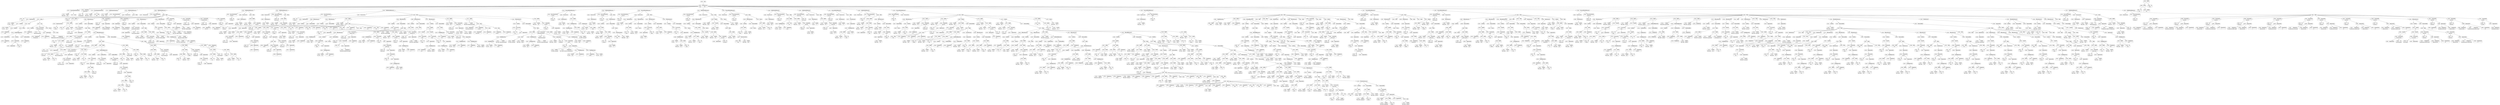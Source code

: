 digraph ast {
node [shape=none];
233711 [label=<<TABLE border='1' cellspacing='0' cellpadding='10' style='rounded' ><TR><TD border='0'>233711</TD><TD border='0'><B>Id</B></TD></TR><HR/><TR><TD border='0' cellpadding='5' colspan='2'>WP_Admin_Bar</TD></TR></TABLE>>];
233715 [label=<<TABLE border='1' cellspacing='0' cellpadding='10' style='rounded' ><TR><TD border='0'>233715</TD><TD border='0'><B>PrivateMemberDeclaration</B></TD></TR></TABLE>>];
233715 -> 233713 [weight=2];
233715 -> 233714 [weight=2];
233714 [label=<<TABLE border='1' cellspacing='0' cellpadding='10' style='rounded' ><TR><TD border='0'>233714</TD><TD border='0'><B>Array</B></TD></TR></TABLE>>];
233713 [label=<<TABLE border='1' cellspacing='0' cellpadding='10' style='rounded' ><TR><TD border='0'>233713</TD><TD border='0'><B>Variable</B></TD></TR><HR/><TR><TD border='0' cellpadding='5'>(939, 4815)</TD><TD border='0' cellpadding='5'>nodes</TD></TR></TABLE>>];
233712 [label=<<TABLE border='1' cellspacing='0' cellpadding='10' style='rounded' ><TR><TD border='0'>233712</TD><TD border='0'><B>ClassName</B></TD></TR><HR/><TR><TD border='0' cellpadding='5' colspan='2'>WP_Admin_Bar</TD></TR></TABLE>>];
233712 -> 233711 [weight=2];
233719 [label=<<TABLE border='1' cellspacing='0' cellpadding='10' style='rounded' ><TR><TD border='0'>233719</TD><TD border='0'><B>Variable</B></TD></TR><HR/><TR><TD border='0' cellpadding='5'>(0, 186)</TD><TD border='0' cellpadding='5'>user</TD></TR></TABLE>>];
233718 [label=<<TABLE border='1' cellspacing='0' cellpadding='10' style='rounded' ><TR><TD border='0'>233718</TD><TD border='0'><B>PrivateMemberDeclaration</B></TD></TR></TABLE>>];
233718 -> 233716 [weight=2];
233718 -> 233717 [weight=2];
233717 [label=<<TABLE border='1' cellspacing='0' cellpadding='10' style='rounded' ><TR><TD border='0'>233717</TD><TD border='0'><B>False</B></TD></TR><HR/><TR><TD border='0' cellpadding='5' colspan='2'>false</TD></TR></TABLE>>];
233716 [label=<<TABLE border='1' cellspacing='0' cellpadding='10' style='rounded' ><TR><TD border='0'>233716</TD><TD border='0'><B>Variable</B></TD></TR><HR/><TR><TD border='0' cellpadding='5'>(939, 4816)</TD><TD border='0' cellpadding='5'>bound</TD></TR></TABLE>>];
233723 [label=<<TABLE border='1' cellspacing='0' cellpadding='10' style='rounded' ><TR><TD border='0'>233723</TD><TD border='0'><B>Variable</B></TD></TR><HR/><TR><TD border='0' cellpadding='5'>(0, 736)</TD><TD border='0' cellpadding='5'>name</TD></TR></TABLE>>];
233722 [label=<<TABLE border='1' cellspacing='0' cellpadding='10' style='rounded' ><TR><TD border='0'>233722</TD><TD border='0'><B>ReturnValueMethod</B></TD></TR><HR/><TR><TD border='0' cellpadding='5' colspan='2'>__get</TD></TR></TABLE>>];
233722 -> 233721 [weight=2];
233721 [label=<<TABLE border='1' cellspacing='0' cellpadding='10' style='rounded' ><TR><TD border='0'>233721</TD><TD border='0'><B>Id</B></TD></TR><HR/><TR><TD border='0' cellpadding='5' colspan='2'>__get</TD></TR></TABLE>>];
233720 [label=<<TABLE border='1' cellspacing='0' cellpadding='10' style='rounded' ><TR><TD border='0'>233720</TD><TD border='0'><B>PublicMemberDeclaration</B></TD></TR></TABLE>>];
233720 -> 233719 [weight=2];
233727 [label=<<TABLE border='1' cellspacing='0' cellpadding='10' style='rounded' ><TR><TD border='0'>233727</TD><TD border='0'><B>Condition</B></TD></TR></TABLE>>];
233727 -> 233726 [weight=2];
233726 [label=<<TABLE border='1' cellspacing='0' cellpadding='10' style='rounded' ><TR><TD border='0'>233726</TD><TD border='0'><B>Variable</B></TD></TR><HR/><TR><TD border='0' cellpadding='5'>(0, 736)</TD><TD border='0' cellpadding='5'>name</TD></TR></TABLE>>];
233725 [label=<<TABLE border='1' cellspacing='0' cellpadding='10' style='rounded' ><TR><TD border='0'>233725</TD><TD border='0'><B>ParameterList</B></TD></TR></TABLE>>];
233725 -> 233724 [weight=2];
233724 [label=<<TABLE border='1' cellspacing='0' cellpadding='10' style='rounded' ><TR><TD border='0'>233724</TD><TD border='0'><B>ValueParameter</B></TD></TR></TABLE>>];
233724 -> 233723 [weight=2];
233731 [label=<<TABLE border='1' cellspacing='0' cellpadding='10' style='rounded' ><TR><TD border='0'>233731</TD><TD border='0'><B>ArgumentList</B></TD></TR></TABLE>>];
233730 [label=<<TABLE border='1' cellspacing='0' cellpadding='10' style='rounded' ><TR><TD border='0'>233730</TD><TD border='0'><B>Id</B></TD></TR><HR/><TR><TD border='0' cellpadding='5' colspan='2'>is_ssl</TD></TR></TABLE>>];
233729 [label=<<TABLE border='1' cellspacing='0' cellpadding='10' style='rounded' ><TR><TD border='0'>233729</TD><TD border='0'><B>Condition</B></TD></TR></TABLE>>];
233729 -> 233728 [weight=2];
233728 [label=<<TABLE border='1' cellspacing='0' cellpadding='10' style='rounded' ><TR><TD border='0'>233728</TD><TD border='0'><B>StringLiteral</B></TD></TR><HR/><TR><TD border='0' cellpadding='5' colspan='2'>proto</TD></TR></TABLE>>];
233735 [label=<<TABLE border='1' cellspacing='0' cellpadding='10' style='rounded' ><TR><TD border='0'>233735</TD><TD border='0'><B>ConditionalTrue</B></TD></TR></TABLE>>];
233735 -> 233734 [weight=2];
233734 [label=<<TABLE border='1' cellspacing='0' cellpadding='10' style='rounded' ><TR><TD border='0'>233734</TD><TD border='0'><B>StringLiteral</B></TD></TR><HR/><TR><TD border='0' cellpadding='5' colspan='2'>https:</TD></TR></TABLE>>];
233733 [label=<<TABLE border='1' cellspacing='0' cellpadding='10' style='rounded' ><TR><TD border='0'>233733</TD><TD border='0'><B>Condition</B></TD></TR></TABLE>>];
233733 -> 233732 [weight=2];
233732 [label=<<TABLE border='1' cellspacing='0' cellpadding='10' style='rounded' ><TR><TD border='0'>233732</TD><TD border='0'><B>FunctionCall</B></TD></TR><HR/><TR><TD border='0' cellpadding='5' colspan='2'>is_ssl</TD></TR></TABLE>>];
233732 -> 233730 [weight=2];
233732 -> 233731 [weight=2];
233739 [label=<<TABLE border='1' cellspacing='0' cellpadding='10' style='rounded' ><TR><TD border='0'>233739</TD><TD border='0'><B>Return</B></TD></TR></TABLE>>];
233739 -> 233738 [weight=2];
233738 [label=<<TABLE border='1' cellspacing='0' cellpadding='10' style='rounded' ><TR><TD border='0'>233738</TD><TD border='0'><B>ConditionalExpression</B></TD></TR></TABLE>>];
233738 -> 233733 [weight=2];
233738 -> 233735 [weight=2];
233738 -> 233737 [weight=2];
233737 [label=<<TABLE border='1' cellspacing='0' cellpadding='10' style='rounded' ><TR><TD border='0'>233737</TD><TD border='0'><B>ConditionalFalse</B></TD></TR></TABLE>>];
233737 -> 233736 [weight=2];
233736 [label=<<TABLE border='1' cellspacing='0' cellpadding='10' style='rounded' ><TR><TD border='0'>233736</TD><TD border='0'><B>StringLiteral</B></TD></TR><HR/><TR><TD border='0' cellpadding='5' colspan='2'>http:</TD></TR></TABLE>>];
233743 [label=<<TABLE border='1' cellspacing='0' cellpadding='10' style='rounded' ><TR><TD border='0'>233743</TD><TD border='0'><B>Id</B></TD></TR><HR/><TR><TD border='0' cellpadding='5' colspan='2'>_deprecated_argument</TD></TR></TABLE>>];
233742 [label=<<TABLE border='1' cellspacing='0' cellpadding='10' style='rounded' ><TR><TD border='0'>233742</TD><TD border='0'><B>Condition</B></TD></TR></TABLE>>];
233742 -> 233741 [weight=2];
233741 [label=<<TABLE border='1' cellspacing='0' cellpadding='10' style='rounded' ><TR><TD border='0'>233741</TD><TD border='0'><B>StringLiteral</B></TD></TR><HR/><TR><TD border='0' cellpadding='5' colspan='2'>menu</TD></TR></TABLE>>];
233740 [label=<<TABLE border='1' cellspacing='0' cellpadding='10' style='rounded' ><TR><TD border='0'>233740</TD><TD border='0'><B>Case</B></TD></TR></TABLE>>];
233740 -> 233729 [weight=2];
233740 -> 233739 [weight=2];
233747 [label=<<TABLE border='1' cellspacing='0' cellpadding='10' style='rounded' ><TR><TD border='0'>233747</TD><TD border='0'><B>ArgumentList</B></TD></TR></TABLE>>];
233747 -> 233744 [weight=2];
233747 -> 233745 [weight=2];
233747 -> 233746 [weight=2];
233746 [label=<<TABLE border='1' cellspacing='0' cellpadding='10' style='rounded' ><TR><TD border='0'>233746</TD><TD border='0'><B>StringLiteral</B></TD></TR><HR/><TR><TD border='0' cellpadding='5' colspan='2'>Modify admin bar nodes with WP_Admin_...</TD></TR></TABLE>>];
233745 [label=<<TABLE border='1' cellspacing='0' cellpadding='10' style='rounded' ><TR><TD border='0'>233745</TD><TD border='0'><B>StringLiteral</B></TD></TR><HR/><TR><TD border='0' cellpadding='5' colspan='2'>3.3.0</TD></TR></TABLE>>];
233744 [label=<<TABLE border='1' cellspacing='0' cellpadding='10' style='rounded' ><TR><TD border='0'>233744</TD><TD border='0'><B>StringLiteral</B></TD></TR><HR/><TR><TD border='0' cellpadding='5' colspan='2'>WP_Admin_Bar</TD></TR></TABLE>>];
233751 [label=<<TABLE border='1' cellspacing='0' cellpadding='10' style='rounded' ><TR><TD border='0'>233751</TD><TD border='0'><B>Case</B></TD></TR></TABLE>>];
233751 -> 233742 [weight=2];
233751 -> 233748 [weight=2];
233751 -> 233750 [weight=2];
233750 [label=<<TABLE border='1' cellspacing='0' cellpadding='10' style='rounded' ><TR><TD border='0'>233750</TD><TD border='0'><B>Return</B></TD></TR></TABLE>>];
233750 -> 233749 [weight=2];
233749 [label=<<TABLE border='1' cellspacing='0' cellpadding='10' style='rounded' ><TR><TD border='0'>233749</TD><TD border='0'><B>Array</B></TD></TR></TABLE>>];
233748 [label=<<TABLE border='1' cellspacing='0' cellpadding='10' style='rounded' ><TR><TD border='0'>233748</TD><TD border='0'><B>FunctionCall</B></TD></TR><HR/><TR><TD border='0' cellpadding='5' colspan='2'>_deprecated_argument</TD></TR></TABLE>>];
233748 -> 233743 [weight=2];
233748 -> 233747 [weight=2];
233755 [label=<<TABLE border='1' cellspacing='0' cellpadding='10' style='rounded' ><TR><TD border='0'>233755</TD><TD border='0'><B>Id</B></TD></TR><HR/><TR><TD border='0' cellpadding='5' colspan='2'>initialize</TD></TR></TABLE>>];
233754 [label=<<TABLE border='1' cellspacing='0' cellpadding='10' style='rounded' ><TR><TD border='0'>233754</TD><TD border='0'><B>PublicMethodStatement</B></TD></TR></TABLE>>];
233754 -> 233722 [weight=2];
233754 -> 233725 [weight=2];
233754 -> 233753 [weight=2];
233753 [label=<<TABLE border='1' cellspacing='0' cellpadding='10' style='rounded' ><TR><TD border='0'>233753</TD><TD border='0'><B>Block</B></TD></TR></TABLE>>];
233753 -> 233752 [weight=2];
233752 [label=<<TABLE border='1' cellspacing='0' cellpadding='10' style='rounded' ><TR><TD border='0'>233752</TD><TD border='0'><B>Switch</B></TD></TR></TABLE>>];
233752 -> 233727 [weight=2];
233752 -> 233740 [weight=2];
233752 -> 233751 [weight=2];
233759 [label=<<TABLE border='1' cellspacing='0' cellpadding='10' style='rounded' ><TR><TD border='0'>233759</TD><TD border='0'><B>Id</B></TD></TR><HR/><TR><TD border='0' cellpadding='5' colspan='2'>user</TD></TR></TABLE>>];
233758 [label=<<TABLE border='1' cellspacing='0' cellpadding='10' style='rounded' ><TR><TD border='0'>233758</TD><TD border='0'><B>Variable</B></TD></TR><HR/><TR><TD border='0' cellpadding='5'>(939, 4817)</TD><TD border='0' cellpadding='5'>this</TD></TR></TABLE>>];
233757 [label=<<TABLE border='1' cellspacing='0' cellpadding='10' style='rounded' ><TR><TD border='0'>233757</TD><TD border='0'><B>ParameterList</B></TD></TR></TABLE>>];
233756 [label=<<TABLE border='1' cellspacing='0' cellpadding='10' style='rounded' ><TR><TD border='0'>233756</TD><TD border='0'><B>ReturnValueMethod</B></TD></TR><HR/><TR><TD border='0' cellpadding='5' colspan='2'>initialize</TD></TR></TABLE>>];
233756 -> 233755 [weight=2];
233763 [label=<<TABLE border='1' cellspacing='0' cellpadding='10' style='rounded' ><TR><TD border='0'>233763</TD><TD border='0'><B>ClassInstanciation</B></TD></TR></TABLE>>];
233763 -> 233762 [weight=2];
233762 [label=<<TABLE border='1' cellspacing='0' cellpadding='10' style='rounded' ><TR><TD border='0'>233762</TD><TD border='0'><B>Id</B></TD></TR><HR/><TR><TD border='0' cellpadding='5' colspan='2'>stdClass</TD></TR></TABLE>>];
233761 [label=<<TABLE border='1' cellspacing='0' cellpadding='10' style='rounded' ><TR><TD border='0'>233761</TD><TD border='0'><B>BinOP</B></TD></TR><HR/><TR><TD border='0' cellpadding='5' colspan='2'>=</TD></TR></TABLE>>];
233761 -> 233760 [weight=2];
233761 -> 233763 [weight=2];
233760 [label=<<TABLE border='1' cellspacing='0' cellpadding='10' style='rounded' ><TR><TD border='0'>233760</TD><TD border='0'><B>BinOP</B></TD></TR><HR/><TR><TD border='0' cellpadding='5' colspan='2'>-&gt;</TD></TR></TABLE>>];
233760 -> 233758 [weight=2];
233760 -> 233759 [weight=2];
233767 [label=<<TABLE border='1' cellspacing='0' cellpadding='10' style='rounded' ><TR><TD border='0'>233767</TD><TD border='0'><B>Condition</B></TD></TR></TABLE>>];
233767 -> 233766 [weight=2];
233766 [label=<<TABLE border='1' cellspacing='0' cellpadding='10' style='rounded' ><TR><TD border='0'>233766</TD><TD border='0'><B>FunctionCall</B></TD></TR><HR/><TR><TD border='0' cellpadding='5' colspan='2'>is_user_logged_in</TD></TR></TABLE>>];
233766 -> 233764 [weight=2];
233766 -> 233765 [weight=2];
233765 [label=<<TABLE border='1' cellspacing='0' cellpadding='10' style='rounded' ><TR><TD border='0'>233765</TD><TD border='0'><B>ArgumentList</B></TD></TR></TABLE>>];
233764 [label=<<TABLE border='1' cellspacing='0' cellpadding='10' style='rounded' ><TR><TD border='0'>233764</TD><TD border='0'><B>Id</B></TD></TR><HR/><TR><TD border='0' cellpadding='5' colspan='2'>is_user_logged_in</TD></TR></TABLE>>];
233771 [label=<<TABLE border='1' cellspacing='0' cellpadding='10' style='rounded' ><TR><TD border='0'>233771</TD><TD border='0'><B>Id</B></TD></TR><HR/><TR><TD border='0' cellpadding='5' colspan='2'>blogs</TD></TR></TABLE>>];
233770 [label=<<TABLE border='1' cellspacing='0' cellpadding='10' style='rounded' ><TR><TD border='0'>233770</TD><TD border='0'><B>BinOP</B></TD></TR><HR/><TR><TD border='0' cellpadding='5' colspan='2'>-&gt;</TD></TR></TABLE>>];
233770 -> 233768 [weight=2];
233770 -> 233769 [weight=2];
233769 [label=<<TABLE border='1' cellspacing='0' cellpadding='10' style='rounded' ><TR><TD border='0'>233769</TD><TD border='0'><B>Id</B></TD></TR><HR/><TR><TD border='0' cellpadding='5' colspan='2'>user</TD></TR></TABLE>>];
233768 [label=<<TABLE border='1' cellspacing='0' cellpadding='10' style='rounded' ><TR><TD border='0'>233768</TD><TD border='0'><B>Variable</B></TD></TR><HR/><TR><TD border='0' cellpadding='5'>(939, 4817)</TD><TD border='0' cellpadding='5'>this</TD></TR></TABLE>>];
233775 [label=<<TABLE border='1' cellspacing='0' cellpadding='10' style='rounded' ><TR><TD border='0'>233775</TD><TD border='0'><B>Id</B></TD></TR><HR/><TR><TD border='0' cellpadding='5' colspan='2'>get_current_user_id</TD></TR></TABLE>>];
233774 [label=<<TABLE border='1' cellspacing='0' cellpadding='10' style='rounded' ><TR><TD border='0'>233774</TD><TD border='0'><B>Id</B></TD></TR><HR/><TR><TD border='0' cellpadding='5' colspan='2'>get_blogs_of_user</TD></TR></TABLE>>];
233773 [label=<<TABLE border='1' cellspacing='0' cellpadding='10' style='rounded' ><TR><TD border='0'>233773</TD><TD border='0'><B>BinOP</B></TD></TR><HR/><TR><TD border='0' cellpadding='5' colspan='2'>=</TD></TR></TABLE>>];
233773 -> 233772 [weight=2];
233773 -> 233779 [weight=2];
233772 [label=<<TABLE border='1' cellspacing='0' cellpadding='10' style='rounded' ><TR><TD border='0'>233772</TD><TD border='0'><B>BinOP</B></TD></TR><HR/><TR><TD border='0' cellpadding='5' colspan='2'>-&gt;</TD></TR></TABLE>>];
233772 -> 233770 [weight=2];
233772 -> 233771 [weight=2];
233779 [label=<<TABLE border='1' cellspacing='0' cellpadding='10' style='rounded' ><TR><TD border='0'>233779</TD><TD border='0'><B>FunctionCall</B></TD></TR><HR/><TR><TD border='0' cellpadding='5' colspan='2'>get_blogs_of_user</TD></TR></TABLE>>];
233779 -> 233774 [weight=2];
233779 -> 233778 [weight=2];
233778 [label=<<TABLE border='1' cellspacing='0' cellpadding='10' style='rounded' ><TR><TD border='0'>233778</TD><TD border='0'><B>ArgumentList</B></TD></TR></TABLE>>];
233778 -> 233777 [weight=2];
233777 [label=<<TABLE border='1' cellspacing='0' cellpadding='10' style='rounded' ><TR><TD border='0'>233777</TD><TD border='0'><B>FunctionCall</B></TD></TR><HR/><TR><TD border='0' cellpadding='5' colspan='2'>get_current_user_id</TD></TR></TABLE>>];
233777 -> 233775 [weight=2];
233777 -> 233776 [weight=2];
233776 [label=<<TABLE border='1' cellspacing='0' cellpadding='10' style='rounded' ><TR><TD border='0'>233776</TD><TD border='0'><B>ArgumentList</B></TD></TR></TABLE>>];
233783 [label=<<TABLE border='1' cellspacing='0' cellpadding='10' style='rounded' ><TR><TD border='0'>233783</TD><TD border='0'><B>Condition</B></TD></TR></TABLE>>];
233783 -> 233782 [weight=2];
233782 [label=<<TABLE border='1' cellspacing='0' cellpadding='10' style='rounded' ><TR><TD border='0'>233782</TD><TD border='0'><B>FunctionCall</B></TD></TR><HR/><TR><TD border='0' cellpadding='5' colspan='2'>is_multisite</TD></TR></TABLE>>];
233782 -> 233780 [weight=2];
233782 -> 233781 [weight=2];
233781 [label=<<TABLE border='1' cellspacing='0' cellpadding='10' style='rounded' ><TR><TD border='0'>233781</TD><TD border='0'><B>ArgumentList</B></TD></TR></TABLE>>];
233780 [label=<<TABLE border='1' cellspacing='0' cellpadding='10' style='rounded' ><TR><TD border='0'>233780</TD><TD border='0'><B>Id</B></TD></TR><HR/><TR><TD border='0' cellpadding='5' colspan='2'>is_multisite</TD></TR></TABLE>>];
233787 [label=<<TABLE border='1' cellspacing='0' cellpadding='10' style='rounded' ><TR><TD border='0'>233787</TD><TD border='0'><B>Id</B></TD></TR><HR/><TR><TD border='0' cellpadding='5' colspan='2'>active_blog</TD></TR></TABLE>>];
233786 [label=<<TABLE border='1' cellspacing='0' cellpadding='10' style='rounded' ><TR><TD border='0'>233786</TD><TD border='0'><B>BinOP</B></TD></TR><HR/><TR><TD border='0' cellpadding='5' colspan='2'>-&gt;</TD></TR></TABLE>>];
233786 -> 233784 [weight=2];
233786 -> 233785 [weight=2];
233785 [label=<<TABLE border='1' cellspacing='0' cellpadding='10' style='rounded' ><TR><TD border='0'>233785</TD><TD border='0'><B>Id</B></TD></TR><HR/><TR><TD border='0' cellpadding='5' colspan='2'>user</TD></TR></TABLE>>];
233784 [label=<<TABLE border='1' cellspacing='0' cellpadding='10' style='rounded' ><TR><TD border='0'>233784</TD><TD border='0'><B>Variable</B></TD></TR><HR/><TR><TD border='0' cellpadding='5'>(939, 4817)</TD><TD border='0' cellpadding='5'>this</TD></TR></TABLE>>];
233791 [label=<<TABLE border='1' cellspacing='0' cellpadding='10' style='rounded' ><TR><TD border='0'>233791</TD><TD border='0'><B>Id</B></TD></TR><HR/><TR><TD border='0' cellpadding='5' colspan='2'>get_current_user_id</TD></TR></TABLE>>];
233790 [label=<<TABLE border='1' cellspacing='0' cellpadding='10' style='rounded' ><TR><TD border='0'>233790</TD><TD border='0'><B>Id</B></TD></TR><HR/><TR><TD border='0' cellpadding='5' colspan='2'>get_active_blog_for_user</TD></TR></TABLE>>];
233789 [label=<<TABLE border='1' cellspacing='0' cellpadding='10' style='rounded' ><TR><TD border='0'>233789</TD><TD border='0'><B>BinOP</B></TD></TR><HR/><TR><TD border='0' cellpadding='5' colspan='2'>=</TD></TR></TABLE>>];
233789 -> 233788 [weight=2];
233789 -> 233795 [weight=2];
233788 [label=<<TABLE border='1' cellspacing='0' cellpadding='10' style='rounded' ><TR><TD border='0'>233788</TD><TD border='0'><B>BinOP</B></TD></TR><HR/><TR><TD border='0' cellpadding='5' colspan='2'>-&gt;</TD></TR></TABLE>>];
233788 -> 233786 [weight=2];
233788 -> 233787 [weight=2];
233795 [label=<<TABLE border='1' cellspacing='0' cellpadding='10' style='rounded' ><TR><TD border='0'>233795</TD><TD border='0'><B>FunctionCall</B></TD></TR><HR/><TR><TD border='0' cellpadding='5' colspan='2'>get_active_blog_for_user</TD></TR></TABLE>>];
233795 -> 233790 [weight=2];
233795 -> 233794 [weight=2];
233794 [label=<<TABLE border='1' cellspacing='0' cellpadding='10' style='rounded' ><TR><TD border='0'>233794</TD><TD border='0'><B>ArgumentList</B></TD></TR></TABLE>>];
233794 -> 233793 [weight=2];
233793 [label=<<TABLE border='1' cellspacing='0' cellpadding='10' style='rounded' ><TR><TD border='0'>233793</TD><TD border='0'><B>FunctionCall</B></TD></TR><HR/><TR><TD border='0' cellpadding='5' colspan='2'>get_current_user_id</TD></TR></TABLE>>];
233793 -> 233791 [weight=2];
233793 -> 233792 [weight=2];
233792 [label=<<TABLE border='1' cellspacing='0' cellpadding='10' style='rounded' ><TR><TD border='0'>233792</TD><TD border='0'><B>ArgumentList</B></TD></TR></TABLE>>];
233799 [label=<<TABLE border='1' cellspacing='0' cellpadding='10' style='rounded' ><TR><TD border='0'>233799</TD><TD border='0'><B>Id</B></TD></TR><HR/><TR><TD border='0' cellpadding='5' colspan='2'>domain</TD></TR></TABLE>>];
233798 [label=<<TABLE border='1' cellspacing='0' cellpadding='10' style='rounded' ><TR><TD border='0'>233798</TD><TD border='0'><B>BinOP</B></TD></TR><HR/><TR><TD border='0' cellpadding='5' colspan='2'>-&gt;</TD></TR></TABLE>>];
233798 -> 233796 [weight=2];
233798 -> 233797 [weight=2];
233797 [label=<<TABLE border='1' cellspacing='0' cellpadding='10' style='rounded' ><TR><TD border='0'>233797</TD><TD border='0'><B>Id</B></TD></TR><HR/><TR><TD border='0' cellpadding='5' colspan='2'>user</TD></TR></TABLE>>];
233796 [label=<<TABLE border='1' cellspacing='0' cellpadding='10' style='rounded' ><TR><TD border='0'>233796</TD><TD border='0'><B>Variable</B></TD></TR><HR/><TR><TD border='0' cellpadding='5'>(939, 4817)</TD><TD border='0' cellpadding='5'>this</TD></TR></TABLE>>];
233803 [label=<<TABLE border='1' cellspacing='0' cellpadding='10' style='rounded' ><TR><TD border='0'>233803</TD><TD border='0'><B>Variable</B></TD></TR><HR/><TR><TD border='0' cellpadding='5'>(939, 4817)</TD><TD border='0' cellpadding='5'>this</TD></TR></TABLE>>];
233802 [label=<<TABLE border='1' cellspacing='0' cellpadding='10' style='rounded' ><TR><TD border='0'>233802</TD><TD border='0'><B>Id</B></TD></TR><HR/><TR><TD border='0' cellpadding='5' colspan='2'>empty</TD></TR></TABLE>>];
233801 [label=<<TABLE border='1' cellspacing='0' cellpadding='10' style='rounded' ><TR><TD border='0'>233801</TD><TD border='0'><B>BinOP</B></TD></TR><HR/><TR><TD border='0' cellpadding='5' colspan='2'>=</TD></TR></TABLE>>];
233801 -> 233800 [weight=2];
233801 -> 233829 [weight=2];
233800 [label=<<TABLE border='1' cellspacing='0' cellpadding='10' style='rounded' ><TR><TD border='0'>233800</TD><TD border='0'><B>BinOP</B></TD></TR><HR/><TR><TD border='0' cellpadding='5' colspan='2'>-&gt;</TD></TR></TABLE>>];
233800 -> 233798 [weight=2];
233800 -> 233799 [weight=2];
233807 [label=<<TABLE border='1' cellspacing='0' cellpadding='10' style='rounded' ><TR><TD border='0'>233807</TD><TD border='0'><B>BinOP</B></TD></TR><HR/><TR><TD border='0' cellpadding='5' colspan='2'>-&gt;</TD></TR></TABLE>>];
233807 -> 233805 [weight=2];
233807 -> 233806 [weight=2];
233806 [label=<<TABLE border='1' cellspacing='0' cellpadding='10' style='rounded' ><TR><TD border='0'>233806</TD><TD border='0'><B>Id</B></TD></TR><HR/><TR><TD border='0' cellpadding='5' colspan='2'>active_blog</TD></TR></TABLE>>];
233805 [label=<<TABLE border='1' cellspacing='0' cellpadding='10' style='rounded' ><TR><TD border='0'>233805</TD><TD border='0'><B>BinOP</B></TD></TR><HR/><TR><TD border='0' cellpadding='5' colspan='2'>-&gt;</TD></TR></TABLE>>];
233805 -> 233803 [weight=2];
233805 -> 233804 [weight=2];
233804 [label=<<TABLE border='1' cellspacing='0' cellpadding='10' style='rounded' ><TR><TD border='0'>233804</TD><TD border='0'><B>Id</B></TD></TR><HR/><TR><TD border='0' cellpadding='5' colspan='2'>user</TD></TR></TABLE>>];
233811 [label=<<TABLE border='1' cellspacing='0' cellpadding='10' style='rounded' ><TR><TD border='0'>233811</TD><TD border='0'><B>Id</B></TD></TR><HR/><TR><TD border='0' cellpadding='5' colspan='2'>user_admin_url</TD></TR></TABLE>>];
233810 [label=<<TABLE border='1' cellspacing='0' cellpadding='10' style='rounded' ><TR><TD border='0'>233810</TD><TD border='0'><B>Condition</B></TD></TR></TABLE>>];
233810 -> 233809 [weight=2];
233809 [label=<<TABLE border='1' cellspacing='0' cellpadding='10' style='rounded' ><TR><TD border='0'>233809</TD><TD border='0'><B>FunctionCall</B></TD></TR><HR/><TR><TD border='0' cellpadding='5' colspan='2'>empty</TD></TR></TABLE>>];
233809 -> 233802 [weight=2];
233809 -> 233808 [weight=2];
233808 [label=<<TABLE border='1' cellspacing='0' cellpadding='10' style='rounded' ><TR><TD border='0'>233808</TD><TD border='0'><B>ArgumentList</B></TD></TR></TABLE>>];
233808 -> 233807 [weight=2];
233815 [label=<<TABLE border='1' cellspacing='0' cellpadding='10' style='rounded' ><TR><TD border='0'>233815</TD><TD border='0'><B>Id</B></TD></TR><HR/><TR><TD border='0' cellpadding='5' colspan='2'>trailingslashit</TD></TR></TABLE>>];
233814 [label=<<TABLE border='1' cellspacing='0' cellpadding='10' style='rounded' ><TR><TD border='0'>233814</TD><TD border='0'><B>ConditionalTrue</B></TD></TR></TABLE>>];
233814 -> 233813 [weight=2];
233813 [label=<<TABLE border='1' cellspacing='0' cellpadding='10' style='rounded' ><TR><TD border='0'>233813</TD><TD border='0'><B>FunctionCall</B></TD></TR><HR/><TR><TD border='0' cellpadding='5' colspan='2'>user_admin_url</TD></TR></TABLE>>];
233813 -> 233811 [weight=2];
233813 -> 233812 [weight=2];
233812 [label=<<TABLE border='1' cellspacing='0' cellpadding='10' style='rounded' ><TR><TD border='0'>233812</TD><TD border='0'><B>ArgumentList</B></TD></TR></TABLE>>];
233819 [label=<<TABLE border='1' cellspacing='0' cellpadding='10' style='rounded' ><TR><TD border='0'>233819</TD><TD border='0'><B>BinOP</B></TD></TR><HR/><TR><TD border='0' cellpadding='5' colspan='2'>-&gt;</TD></TR></TABLE>>];
233819 -> 233817 [weight=2];
233819 -> 233818 [weight=2];
233818 [label=<<TABLE border='1' cellspacing='0' cellpadding='10' style='rounded' ><TR><TD border='0'>233818</TD><TD border='0'><B>Id</B></TD></TR><HR/><TR><TD border='0' cellpadding='5' colspan='2'>user</TD></TR></TABLE>>];
233817 [label=<<TABLE border='1' cellspacing='0' cellpadding='10' style='rounded' ><TR><TD border='0'>233817</TD><TD border='0'><B>Variable</B></TD></TR><HR/><TR><TD border='0' cellpadding='5'>(939, 4817)</TD><TD border='0' cellpadding='5'>this</TD></TR></TABLE>>];
233816 [label=<<TABLE border='1' cellspacing='0' cellpadding='10' style='rounded' ><TR><TD border='0'>233816</TD><TD border='0'><B>Id</B></TD></TR><HR/><TR><TD border='0' cellpadding='5' colspan='2'>get_home_url</TD></TR></TABLE>>];
233823 [label=<<TABLE border='1' cellspacing='0' cellpadding='10' style='rounded' ><TR><TD border='0'>233823</TD><TD border='0'><B>BinOP</B></TD></TR><HR/><TR><TD border='0' cellpadding='5' colspan='2'>-&gt;</TD></TR></TABLE>>];
233823 -> 233821 [weight=2];
233823 -> 233822 [weight=2];
233822 [label=<<TABLE border='1' cellspacing='0' cellpadding='10' style='rounded' ><TR><TD border='0'>233822</TD><TD border='0'><B>Id</B></TD></TR><HR/><TR><TD border='0' cellpadding='5' colspan='2'>blog_id</TD></TR></TABLE>>];
233821 [label=<<TABLE border='1' cellspacing='0' cellpadding='10' style='rounded' ><TR><TD border='0'>233821</TD><TD border='0'><B>BinOP</B></TD></TR><HR/><TR><TD border='0' cellpadding='5' colspan='2'>-&gt;</TD></TR></TABLE>>];
233821 -> 233819 [weight=2];
233821 -> 233820 [weight=2];
233820 [label=<<TABLE border='1' cellspacing='0' cellpadding='10' style='rounded' ><TR><TD border='0'>233820</TD><TD border='0'><B>Id</B></TD></TR><HR/><TR><TD border='0' cellpadding='5' colspan='2'>active_blog</TD></TR></TABLE>>];
233827 [label=<<TABLE border='1' cellspacing='0' cellpadding='10' style='rounded' ><TR><TD border='0'>233827</TD><TD border='0'><B>FunctionCall</B></TD></TR><HR/><TR><TD border='0' cellpadding='5' colspan='2'>trailingslashit</TD></TR></TABLE>>];
233827 -> 233815 [weight=2];
233827 -> 233826 [weight=2];
233826 [label=<<TABLE border='1' cellspacing='0' cellpadding='10' style='rounded' ><TR><TD border='0'>233826</TD><TD border='0'><B>ArgumentList</B></TD></TR></TABLE>>];
233826 -> 233825 [weight=2];
233825 [label=<<TABLE border='1' cellspacing='0' cellpadding='10' style='rounded' ><TR><TD border='0'>233825</TD><TD border='0'><B>FunctionCall</B></TD></TR><HR/><TR><TD border='0' cellpadding='5' colspan='2'>get_home_url</TD></TR></TABLE>>];
233825 -> 233816 [weight=2];
233825 -> 233824 [weight=2];
233824 [label=<<TABLE border='1' cellspacing='0' cellpadding='10' style='rounded' ><TR><TD border='0'>233824</TD><TD border='0'><B>ArgumentList</B></TD></TR></TABLE>>];
233824 -> 233823 [weight=2];
233831 [label=<<TABLE border='1' cellspacing='0' cellpadding='10' style='rounded' ><TR><TD border='0'>233831</TD><TD border='0'><B>Id</B></TD></TR><HR/><TR><TD border='0' cellpadding='5' colspan='2'>user</TD></TR></TABLE>>];
233830 [label=<<TABLE border='1' cellspacing='0' cellpadding='10' style='rounded' ><TR><TD border='0'>233830</TD><TD border='0'><B>Variable</B></TD></TR><HR/><TR><TD border='0' cellpadding='5'>(939, 4817)</TD><TD border='0' cellpadding='5'>this</TD></TR></TABLE>>];
233829 [label=<<TABLE border='1' cellspacing='0' cellpadding='10' style='rounded' ><TR><TD border='0'>233829</TD><TD border='0'><B>ConditionalExpression</B></TD></TR></TABLE>>];
233829 -> 233810 [weight=2];
233829 -> 233814 [weight=2];
233829 -> 233828 [weight=2];
233828 [label=<<TABLE border='1' cellspacing='0' cellpadding='10' style='rounded' ><TR><TD border='0'>233828</TD><TD border='0'><B>ConditionalFalse</B></TD></TR></TABLE>>];
233828 -> 233827 [weight=2];
233835 [label=<<TABLE border='1' cellspacing='0' cellpadding='10' style='rounded' ><TR><TD border='0'>233835</TD><TD border='0'><B>BinOP</B></TD></TR><HR/><TR><TD border='0' cellpadding='5' colspan='2'>=</TD></TR></TABLE>>];
233835 -> 233834 [weight=2];
233835 -> 233840 [weight=2];
233834 [label=<<TABLE border='1' cellspacing='0' cellpadding='10' style='rounded' ><TR><TD border='0'>233834</TD><TD border='0'><B>BinOP</B></TD></TR><HR/><TR><TD border='0' cellpadding='5' colspan='2'>-&gt;</TD></TR></TABLE>>];
233834 -> 233832 [weight=2];
233834 -> 233833 [weight=2];
233833 [label=<<TABLE border='1' cellspacing='0' cellpadding='10' style='rounded' ><TR><TD border='0'>233833</TD><TD border='0'><B>Id</B></TD></TR><HR/><TR><TD border='0' cellpadding='5' colspan='2'>account_domain</TD></TR></TABLE>>];
233832 [label=<<TABLE border='1' cellspacing='0' cellpadding='10' style='rounded' ><TR><TD border='0'>233832</TD><TD border='0'><B>BinOP</B></TD></TR><HR/><TR><TD border='0' cellpadding='5' colspan='2'>-&gt;</TD></TR></TABLE>>];
233832 -> 233830 [weight=2];
233832 -> 233831 [weight=2];
233839 [label=<<TABLE border='1' cellspacing='0' cellpadding='10' style='rounded' ><TR><TD border='0'>233839</TD><TD border='0'><B>Id</B></TD></TR><HR/><TR><TD border='0' cellpadding='5' colspan='2'>domain</TD></TR></TABLE>>];
233838 [label=<<TABLE border='1' cellspacing='0' cellpadding='10' style='rounded' ><TR><TD border='0'>233838</TD><TD border='0'><B>BinOP</B></TD></TR><HR/><TR><TD border='0' cellpadding='5' colspan='2'>-&gt;</TD></TR></TABLE>>];
233838 -> 233836 [weight=2];
233838 -> 233837 [weight=2];
233837 [label=<<TABLE border='1' cellspacing='0' cellpadding='10' style='rounded' ><TR><TD border='0'>233837</TD><TD border='0'><B>Id</B></TD></TR><HR/><TR><TD border='0' cellpadding='5' colspan='2'>user</TD></TR></TABLE>>];
233836 [label=<<TABLE border='1' cellspacing='0' cellpadding='10' style='rounded' ><TR><TD border='0'>233836</TD><TD border='0'><B>Variable</B></TD></TR><HR/><TR><TD border='0' cellpadding='5'>(939, 4817)</TD><TD border='0' cellpadding='5'>this</TD></TR></TABLE>>];
233843 [label=<<TABLE border='1' cellspacing='0' cellpadding='10' style='rounded' ><TR><TD border='0'>233843</TD><TD border='0'><B>StatementBody</B></TD></TR></TABLE>>];
233843 -> 233841 [weight=2];
233842 [label=<<TABLE border='1' cellspacing='0' cellpadding='10' style='rounded' ><TR><TD border='0'>233842</TD><TD border='0'><B>IfThenElseStatement</B></TD></TR></TABLE>>];
233842 -> 233783 [weight=2];
233842 -> 233843 [weight=2];
233842 -> 233883 [weight=2];
233841 [label=<<TABLE border='1' cellspacing='0' cellpadding='10' style='rounded' ><TR><TD border='0'>233841</TD><TD border='0'><B>Block</B></TD></TR></TABLE>>];
233841 -> 233789 [weight=2];
233841 -> 233801 [weight=2];
233841 -> 233835 [weight=2];
233840 [label=<<TABLE border='1' cellspacing='0' cellpadding='10' style='rounded' ><TR><TD border='0'>233840</TD><TD border='0'><B>BinOP</B></TD></TR><HR/><TR><TD border='0' cellpadding='5' colspan='2'>-&gt;</TD></TR></TABLE>>];
233840 -> 233838 [weight=2];
233840 -> 233839 [weight=2];
233847 [label=<<TABLE border='1' cellspacing='0' cellpadding='10' style='rounded' ><TR><TD border='0'>233847</TD><TD border='0'><B>Id</B></TD></TR><HR/><TR><TD border='0' cellpadding='5' colspan='2'>active_blog</TD></TR></TABLE>>];
233846 [label=<<TABLE border='1' cellspacing='0' cellpadding='10' style='rounded' ><TR><TD border='0'>233846</TD><TD border='0'><B>BinOP</B></TD></TR><HR/><TR><TD border='0' cellpadding='5' colspan='2'>-&gt;</TD></TR></TABLE>>];
233846 -> 233844 [weight=2];
233846 -> 233845 [weight=2];
233845 [label=<<TABLE border='1' cellspacing='0' cellpadding='10' style='rounded' ><TR><TD border='0'>233845</TD><TD border='0'><B>Id</B></TD></TR><HR/><TR><TD border='0' cellpadding='5' colspan='2'>user</TD></TR></TABLE>>];
233844 [label=<<TABLE border='1' cellspacing='0' cellpadding='10' style='rounded' ><TR><TD border='0'>233844</TD><TD border='0'><B>Variable</B></TD></TR><HR/><TR><TD border='0' cellpadding='5'>(939, 4817)</TD><TD border='0' cellpadding='5'>this</TD></TR></TABLE>>];
233851 [label=<<TABLE border='1' cellspacing='0' cellpadding='10' style='rounded' ><TR><TD border='0'>233851</TD><TD border='0'><B>Id</B></TD></TR><HR/><TR><TD border='0' cellpadding='5' colspan='2'>user</TD></TR></TABLE>>];
233850 [label=<<TABLE border='1' cellspacing='0' cellpadding='10' style='rounded' ><TR><TD border='0'>233850</TD><TD border='0'><B>Variable</B></TD></TR><HR/><TR><TD border='0' cellpadding='5' colspan='2'>this</TD></TR></TABLE>>];
233849 [label=<<TABLE border='1' cellspacing='0' cellpadding='10' style='rounded' ><TR><TD border='0'>233849</TD><TD border='0'><B>BinOP</B></TD></TR><HR/><TR><TD border='0' cellpadding='5' colspan='2'>=</TD></TR></TABLE>>];
233849 -> 233848 [weight=2];
233849 -> 233857 [weight=2];
233848 [label=<<TABLE border='1' cellspacing='0' cellpadding='10' style='rounded' ><TR><TD border='0'>233848</TD><TD border='0'><B>BinOP</B></TD></TR><HR/><TR><TD border='0' cellpadding='5' colspan='2'>-&gt;</TD></TR></TABLE>>];
233848 -> 233846 [weight=2];
233848 -> 233847 [weight=2];
233855 [label=<<TABLE border='1' cellspacing='0' cellpadding='10' style='rounded' ><TR><TD border='0'>233855</TD><TD border='0'><B>Id</B></TD></TR><HR/><TR><TD border='0' cellpadding='5' colspan='2'>get_current_blog_id</TD></TR></TABLE>>];
233854 [label=<<TABLE border='1' cellspacing='0' cellpadding='10' style='rounded' ><TR><TD border='0'>233854</TD><TD border='0'><B>BinOP</B></TD></TR><HR/><TR><TD border='0' cellpadding='5' colspan='2'>-&gt;</TD></TR></TABLE>>];
233854 -> 233852 [weight=2];
233854 -> 233853 [weight=2];
233853 [label=<<TABLE border='1' cellspacing='0' cellpadding='10' style='rounded' ><TR><TD border='0'>233853</TD><TD border='0'><B>Id</B></TD></TR><HR/><TR><TD border='0' cellpadding='5' colspan='2'>blogs</TD></TR></TABLE>>];
233852 [label=<<TABLE border='1' cellspacing='0' cellpadding='10' style='rounded' ><TR><TD border='0'>233852</TD><TD border='0'><B>BinOP</B></TD></TR><HR/><TR><TD border='0' cellpadding='5' colspan='2'>-&gt;</TD></TR></TABLE>>];
233852 -> 233850 [weight=2];
233852 -> 233851 [weight=2];
233859 [label=<<TABLE border='1' cellspacing='0' cellpadding='10' style='rounded' ><TR><TD border='0'>233859</TD><TD border='0'><B>Id</B></TD></TR><HR/><TR><TD border='0' cellpadding='5' colspan='2'>user</TD></TR></TABLE>>];
233858 [label=<<TABLE border='1' cellspacing='0' cellpadding='10' style='rounded' ><TR><TD border='0'>233858</TD><TD border='0'><B>Variable</B></TD></TR><HR/><TR><TD border='0' cellpadding='5'>(939, 4817)</TD><TD border='0' cellpadding='5'>this</TD></TR></TABLE>>];
233857 [label=<<TABLE border='1' cellspacing='0' cellpadding='10' style='rounded' ><TR><TD border='0'>233857</TD><TD border='0'><B>FunctionCall</B></TD></TR><HR/><TR><TD border='0' cellpadding='5' colspan='2'>get_current_blog_id</TD></TR></TABLE>>];
233857 -> 233855 [weight=2];
233857 -> 233856 [weight=2];
233856 [label=<<TABLE border='1' cellspacing='0' cellpadding='10' style='rounded' ><TR><TD border='0'>233856</TD><TD border='0'><B>ArgumentList</B></TD></TR></TABLE>>];
233863 [label=<<TABLE border='1' cellspacing='0' cellpadding='10' style='rounded' ><TR><TD border='0'>233863</TD><TD border='0'><B>BinOP</B></TD></TR><HR/><TR><TD border='0' cellpadding='5' colspan='2'>=</TD></TR></TABLE>>];
233863 -> 233862 [weight=2];
233863 -> 233869 [weight=2];
233862 [label=<<TABLE border='1' cellspacing='0' cellpadding='10' style='rounded' ><TR><TD border='0'>233862</TD><TD border='0'><B>BinOP</B></TD></TR><HR/><TR><TD border='0' cellpadding='5' colspan='2'>-&gt;</TD></TR></TABLE>>];
233862 -> 233860 [weight=2];
233862 -> 233861 [weight=2];
233861 [label=<<TABLE border='1' cellspacing='0' cellpadding='10' style='rounded' ><TR><TD border='0'>233861</TD><TD border='0'><B>Id</B></TD></TR><HR/><TR><TD border='0' cellpadding='5' colspan='2'>domain</TD></TR></TABLE>>];
233860 [label=<<TABLE border='1' cellspacing='0' cellpadding='10' style='rounded' ><TR><TD border='0'>233860</TD><TD border='0'><B>BinOP</B></TD></TR><HR/><TR><TD border='0' cellpadding='5' colspan='2'>-&gt;</TD></TR></TABLE>>];
233860 -> 233858 [weight=2];
233860 -> 233859 [weight=2];
233867 [label=<<TABLE border='1' cellspacing='0' cellpadding='10' style='rounded' ><TR><TD border='0'>233867</TD><TD border='0'><B>FunctionCall</B></TD></TR><HR/><TR><TD border='0' cellpadding='5' colspan='2'>home_url</TD></TR></TABLE>>];
233867 -> 233865 [weight=2];
233867 -> 233866 [weight=2];
233866 [label=<<TABLE border='1' cellspacing='0' cellpadding='10' style='rounded' ><TR><TD border='0'>233866</TD><TD border='0'><B>ArgumentList</B></TD></TR></TABLE>>];
233865 [label=<<TABLE border='1' cellspacing='0' cellpadding='10' style='rounded' ><TR><TD border='0'>233865</TD><TD border='0'><B>Id</B></TD></TR><HR/><TR><TD border='0' cellpadding='5' colspan='2'>home_url</TD></TR></TABLE>>];
233864 [label=<<TABLE border='1' cellspacing='0' cellpadding='10' style='rounded' ><TR><TD border='0'>233864</TD><TD border='0'><B>Id</B></TD></TR><HR/><TR><TD border='0' cellpadding='5' colspan='2'>trailingslashit</TD></TR></TABLE>>];
233871 [label=<<TABLE border='1' cellspacing='0' cellpadding='10' style='rounded' ><TR><TD border='0'>233871</TD><TD border='0'><B>Id</B></TD></TR><HR/><TR><TD border='0' cellpadding='5' colspan='2'>user</TD></TR></TABLE>>];
233870 [label=<<TABLE border='1' cellspacing='0' cellpadding='10' style='rounded' ><TR><TD border='0'>233870</TD><TD border='0'><B>Variable</B></TD></TR><HR/><TR><TD border='0' cellpadding='5'>(939, 4817)</TD><TD border='0' cellpadding='5'>this</TD></TR></TABLE>>];
233869 [label=<<TABLE border='1' cellspacing='0' cellpadding='10' style='rounded' ><TR><TD border='0'>233869</TD><TD border='0'><B>FunctionCall</B></TD></TR><HR/><TR><TD border='0' cellpadding='5' colspan='2'>trailingslashit</TD></TR></TABLE>>];
233869 -> 233864 [weight=2];
233869 -> 233868 [weight=2];
233868 [label=<<TABLE border='1' cellspacing='0' cellpadding='10' style='rounded' ><TR><TD border='0'>233868</TD><TD border='0'><B>ArgumentList</B></TD></TR></TABLE>>];
233868 -> 233867 [weight=2];
233875 [label=<<TABLE border='1' cellspacing='0' cellpadding='10' style='rounded' ><TR><TD border='0'>233875</TD><TD border='0'><B>BinOP</B></TD></TR><HR/><TR><TD border='0' cellpadding='5' colspan='2'>=</TD></TR></TABLE>>];
233875 -> 233874 [weight=2];
233875 -> 233880 [weight=2];
233874 [label=<<TABLE border='1' cellspacing='0' cellpadding='10' style='rounded' ><TR><TD border='0'>233874</TD><TD border='0'><B>BinOP</B></TD></TR><HR/><TR><TD border='0' cellpadding='5' colspan='2'>-&gt;</TD></TR></TABLE>>];
233874 -> 233872 [weight=2];
233874 -> 233873 [weight=2];
233873 [label=<<TABLE border='1' cellspacing='0' cellpadding='10' style='rounded' ><TR><TD border='0'>233873</TD><TD border='0'><B>Id</B></TD></TR><HR/><TR><TD border='0' cellpadding='5' colspan='2'>account_domain</TD></TR></TABLE>>];
233872 [label=<<TABLE border='1' cellspacing='0' cellpadding='10' style='rounded' ><TR><TD border='0'>233872</TD><TD border='0'><B>BinOP</B></TD></TR><HR/><TR><TD border='0' cellpadding='5' colspan='2'>-&gt;</TD></TR></TABLE>>];
233872 -> 233870 [weight=2];
233872 -> 233871 [weight=2];
233879 [label=<<TABLE border='1' cellspacing='0' cellpadding='10' style='rounded' ><TR><TD border='0'>233879</TD><TD border='0'><B>Id</B></TD></TR><HR/><TR><TD border='0' cellpadding='5' colspan='2'>domain</TD></TR></TABLE>>];
233878 [label=<<TABLE border='1' cellspacing='0' cellpadding='10' style='rounded' ><TR><TD border='0'>233878</TD><TD border='0'><B>BinOP</B></TD></TR><HR/><TR><TD border='0' cellpadding='5' colspan='2'>-&gt;</TD></TR></TABLE>>];
233878 -> 233876 [weight=2];
233878 -> 233877 [weight=2];
233877 [label=<<TABLE border='1' cellspacing='0' cellpadding='10' style='rounded' ><TR><TD border='0'>233877</TD><TD border='0'><B>Id</B></TD></TR><HR/><TR><TD border='0' cellpadding='5' colspan='2'>user</TD></TR></TABLE>>];
233876 [label=<<TABLE border='1' cellspacing='0' cellpadding='10' style='rounded' ><TR><TD border='0'>233876</TD><TD border='0'><B>Variable</B></TD></TR><HR/><TR><TD border='0' cellpadding='5'>(939, 4817)</TD><TD border='0' cellpadding='5'>this</TD></TR></TABLE>>];
233883 [label=<<TABLE border='1' cellspacing='0' cellpadding='10' style='rounded' ><TR><TD border='0'>233883</TD><TD border='0'><B>StatementBody</B></TD></TR></TABLE>>];
233883 -> 233881 [weight=2];
233881 [label=<<TABLE border='1' cellspacing='0' cellpadding='10' style='rounded' ><TR><TD border='0'>233881</TD><TD border='0'><B>Block</B></TD></TR></TABLE>>];
233881 -> 233849 [weight=2];
233881 -> 233863 [weight=2];
233881 -> 233875 [weight=2];
233880 [label=<<TABLE border='1' cellspacing='0' cellpadding='10' style='rounded' ><TR><TD border='0'>233880</TD><TD border='0'><B>BinOP</B></TD></TR><HR/><TR><TD border='0' cellpadding='5' colspan='2'>-&gt;</TD></TR></TABLE>>];
233880 -> 233878 [weight=2];
233880 -> 233879 [weight=2];
233887 [label=<<TABLE border='1' cellspacing='0' cellpadding='10' style='rounded' ><TR><TD border='0'>233887</TD><TD border='0'><B>Id</B></TD></TR><HR/><TR><TD border='0' cellpadding='5' colspan='2'>add_action</TD></TR></TABLE>>];
233886 [label=<<TABLE border='1' cellspacing='0' cellpadding='10' style='rounded' ><TR><TD border='0'>233886</TD><TD border='0'><B>StatementBody</B></TD></TR></TABLE>>];
233886 -> 233884 [weight=2];
233885 [label=<<TABLE border='1' cellspacing='0' cellpadding='10' style='rounded' ><TR><TD border='0'>233885</TD><TD border='0'><B>IfThenStatement</B></TD></TR></TABLE>>];
233885 -> 233767 [weight=2];
233885 -> 233886 [weight=2];
233884 [label=<<TABLE border='1' cellspacing='0' cellpadding='10' style='rounded' ><TR><TD border='0'>233884</TD><TD border='0'><B>Block</B></TD></TR></TABLE>>];
233884 -> 233773 [weight=2];
233884 -> 233842 [weight=2];
233891 [label=<<TABLE border='1' cellspacing='0' cellpadding='10' style='rounded' ><TR><TD border='0'>233891</TD><TD border='0'><B>FunctionCall</B></TD></TR><HR/><TR><TD border='0' cellpadding='5' colspan='2'>add_action</TD></TR></TABLE>>];
233891 -> 233887 [weight=2];
233891 -> 233890 [weight=2];
233890 [label=<<TABLE border='1' cellspacing='0' cellpadding='10' style='rounded' ><TR><TD border='0'>233890</TD><TD border='0'><B>ArgumentList</B></TD></TR></TABLE>>];
233890 -> 233888 [weight=2];
233890 -> 233889 [weight=2];
233889 [label=<<TABLE border='1' cellspacing='0' cellpadding='10' style='rounded' ><TR><TD border='0'>233889</TD><TD border='0'><B>StringLiteral</B></TD></TR><HR/><TR><TD border='0' cellpadding='5' colspan='2'>wp_admin_bar_header</TD></TR></TABLE>>];
233888 [label=<<TABLE border='1' cellspacing='0' cellpadding='10' style='rounded' ><TR><TD border='0'>233888</TD><TD border='0'><B>StringLiteral</B></TD></TR><HR/><TR><TD border='0' cellpadding='5' colspan='2'>wp_head</TD></TR></TABLE>>];
233895 [label=<<TABLE border='1' cellspacing='0' cellpadding='10' style='rounded' ><TR><TD border='0'>233895</TD><TD border='0'><B>ArgumentList</B></TD></TR></TABLE>>];
233895 -> 233893 [weight=2];
233895 -> 233894 [weight=2];
233894 [label=<<TABLE border='1' cellspacing='0' cellpadding='10' style='rounded' ><TR><TD border='0'>233894</TD><TD border='0'><B>StringLiteral</B></TD></TR><HR/><TR><TD border='0' cellpadding='5' colspan='2'>wp_admin_bar_header</TD></TR></TABLE>>];
233893 [label=<<TABLE border='1' cellspacing='0' cellpadding='10' style='rounded' ><TR><TD border='0'>233893</TD><TD border='0'><B>StringLiteral</B></TD></TR><HR/><TR><TD border='0' cellpadding='5' colspan='2'>admin_head</TD></TR></TABLE>>];
233892 [label=<<TABLE border='1' cellspacing='0' cellpadding='10' style='rounded' ><TR><TD border='0'>233892</TD><TD border='0'><B>Id</B></TD></TR><HR/><TR><TD border='0' cellpadding='5' colspan='2'>add_action</TD></TR></TABLE>>];
233899 [label=<<TABLE border='1' cellspacing='0' cellpadding='10' style='rounded' ><TR><TD border='0'>233899</TD><TD border='0'><B>ArgumentList</B></TD></TR></TABLE>>];
233899 -> 233898 [weight=2];
233898 [label=<<TABLE border='1' cellspacing='0' cellpadding='10' style='rounded' ><TR><TD border='0'>233898</TD><TD border='0'><B>StringLiteral</B></TD></TR><HR/><TR><TD border='0' cellpadding='5' colspan='2'>admin-bar</TD></TR></TABLE>>];
233897 [label=<<TABLE border='1' cellspacing='0' cellpadding='10' style='rounded' ><TR><TD border='0'>233897</TD><TD border='0'><B>Id</B></TD></TR><HR/><TR><TD border='0' cellpadding='5' colspan='2'>current_theme_supports</TD></TR></TABLE>>];
233896 [label=<<TABLE border='1' cellspacing='0' cellpadding='10' style='rounded' ><TR><TD border='0'>233896</TD><TD border='0'><B>FunctionCall</B></TD></TR><HR/><TR><TD border='0' cellpadding='5' colspan='2'>add_action</TD></TR></TABLE>>];
233896 -> 233892 [weight=2];
233896 -> 233895 [weight=2];
233903 [label=<<TABLE border='1' cellspacing='0' cellpadding='10' style='rounded' ><TR><TD border='0'>233903</TD><TD border='0'><B>BinOP</B></TD></TR><HR/><TR><TD border='0' cellpadding='5' colspan='2'>=</TD></TR></TABLE>>];
233903 -> 233902 [weight=2];
233903 -> 233907 [weight=2];
233902 [label=<<TABLE border='1' cellspacing='0' cellpadding='10' style='rounded' ><TR><TD border='0'>233902</TD><TD border='0'><B>Variable</B></TD></TR><HR/><TR><TD border='0' cellpadding='5'>(939, 4818)</TD><TD border='0' cellpadding='5'>admin_bar_args</TD></TR></TABLE>>];
233901 [label=<<TABLE border='1' cellspacing='0' cellpadding='10' style='rounded' ><TR><TD border='0'>233901</TD><TD border='0'><B>Condition</B></TD></TR></TABLE>>];
233901 -> 233900 [weight=2];
233900 [label=<<TABLE border='1' cellspacing='0' cellpadding='10' style='rounded' ><TR><TD border='0'>233900</TD><TD border='0'><B>FunctionCall</B></TD></TR><HR/><TR><TD border='0' cellpadding='5' colspan='2'>current_theme_supports</TD></TR></TABLE>>];
233900 -> 233897 [weight=2];
233900 -> 233899 [weight=2];
233907 [label=<<TABLE border='1' cellspacing='0' cellpadding='10' style='rounded' ><TR><TD border='0'>233907</TD><TD border='0'><B>FunctionCall</B></TD></TR><HR/><TR><TD border='0' cellpadding='5' colspan='2'>get_theme_support</TD></TR></TABLE>>];
233907 -> 233904 [weight=2];
233907 -> 233906 [weight=2];
233906 [label=<<TABLE border='1' cellspacing='0' cellpadding='10' style='rounded' ><TR><TD border='0'>233906</TD><TD border='0'><B>ArgumentList</B></TD></TR></TABLE>>];
233906 -> 233905 [weight=2];
233905 [label=<<TABLE border='1' cellspacing='0' cellpadding='10' style='rounded' ><TR><TD border='0'>233905</TD><TD border='0'><B>StringLiteral</B></TD></TR><HR/><TR><TD border='0' cellpadding='5' colspan='2'>admin-bar</TD></TR></TABLE>>];
233904 [label=<<TABLE border='1' cellspacing='0' cellpadding='10' style='rounded' ><TR><TD border='0'>233904</TD><TD border='0'><B>Id</B></TD></TR><HR/><TR><TD border='0' cellpadding='5' colspan='2'>get_theme_support</TD></TR></TABLE>>];
233911 [label=<<TABLE border='1' cellspacing='0' cellpadding='10' style='rounded' ><TR><TD border='0'>233911</TD><TD border='0'><B>IntegerLiteral</B></TD></TR><HR/><TR><TD border='0' cellpadding='5' colspan='2'>0</TD></TR></TABLE>>];
233910 [label=<<TABLE border='1' cellspacing='0' cellpadding='10' style='rounded' ><TR><TD border='0'>233910</TD><TD border='0'><B>Variable</B></TD></TR><HR/><TR><TD border='0' cellpadding='5'>(939, 4818)</TD><TD border='0' cellpadding='5'>admin_bar_args</TD></TR></TABLE>>];
233909 [label=<<TABLE border='1' cellspacing='0' cellpadding='10' style='rounded' ><TR><TD border='0'>233909</TD><TD border='0'><B>BinOP</B></TD></TR><HR/><TR><TD border='0' cellpadding='5' colspan='2'>=</TD></TR></TABLE>>];
233909 -> 233908 [weight=2];
233909 -> 233913 [weight=2];
233908 [label=<<TABLE border='1' cellspacing='0' cellpadding='10' style='rounded' ><TR><TD border='0'>233908</TD><TD border='0'><B>Variable</B></TD></TR><HR/><TR><TD border='0' cellpadding='5'>(939, 4819)</TD><TD border='0' cellpadding='5'>header_callback</TD></TR></TABLE>>];
233915 [label=<<TABLE border='1' cellspacing='0' cellpadding='10' style='rounded' ><TR><TD border='0'>233915</TD><TD border='0'><B>IfThenStatement</B></TD></TR></TABLE>>];
233915 -> 233901 [weight=2];
233915 -> 233916 [weight=2];
233914 [label=<<TABLE border='1' cellspacing='0' cellpadding='10' style='rounded' ><TR><TD border='0'>233914</TD><TD border='0'><B>Block</B></TD></TR></TABLE>>];
233914 -> 233903 [weight=2];
233914 -> 233909 [weight=2];
233913 [label=<<TABLE border='1' cellspacing='0' cellpadding='10' style='rounded' ><TR><TD border='0'>233913</TD><TD border='0'><B>PostfixExpression</B></TD></TR></TABLE>>];
233913 -> 233910 [weight=2];
233913 -> 233911 [weight=2];
233913 -> 233912 [weight=2];
233912 [label=<<TABLE border='1' cellspacing='0' cellpadding='10' style='rounded' ><TR><TD border='0'>233912</TD><TD border='0'><B>StringLiteral</B></TD></TR><HR/><TR><TD border='0' cellpadding='5' colspan='2'>callback</TD></TR></TABLE>>];
233919 [label=<<TABLE border='1' cellspacing='0' cellpadding='10' style='rounded' ><TR><TD border='0'>233919</TD><TD border='0'><B>ArgumentList</B></TD></TR></TABLE>>];
233919 -> 233918 [weight=2];
233918 [label=<<TABLE border='1' cellspacing='0' cellpadding='10' style='rounded' ><TR><TD border='0'>233918</TD><TD border='0'><B>Variable</B></TD></TR><HR/><TR><TD border='0' cellpadding='5'>(939, 4819)</TD><TD border='0' cellpadding='5'>header_callback</TD></TR></TABLE>>];
233917 [label=<<TABLE border='1' cellspacing='0' cellpadding='10' style='rounded' ><TR><TD border='0'>233917</TD><TD border='0'><B>Id</B></TD></TR><HR/><TR><TD border='0' cellpadding='5' colspan='2'>empty</TD></TR></TABLE>>];
233916 [label=<<TABLE border='1' cellspacing='0' cellpadding='10' style='rounded' ><TR><TD border='0'>233916</TD><TD border='0'><B>StatementBody</B></TD></TR></TABLE>>];
233916 -> 233914 [weight=2];
233923 [label=<<TABLE border='1' cellspacing='0' cellpadding='10' style='rounded' ><TR><TD border='0'>233923</TD><TD border='0'><B>BinOP</B></TD></TR><HR/><TR><TD border='0' cellpadding='5' colspan='2'>=</TD></TR></TABLE>>];
233923 -> 233922 [weight=2];
233923 -> 233924 [weight=2];
233922 [label=<<TABLE border='1' cellspacing='0' cellpadding='10' style='rounded' ><TR><TD border='0'>233922</TD><TD border='0'><B>Variable</B></TD></TR><HR/><TR><TD border='0' cellpadding='5'>(939, 4819)</TD><TD border='0' cellpadding='5'>header_callback</TD></TR></TABLE>>];
233921 [label=<<TABLE border='1' cellspacing='0' cellpadding='10' style='rounded' ><TR><TD border='0'>233921</TD><TD border='0'><B>Condition</B></TD></TR></TABLE>>];
233921 -> 233920 [weight=2];
233920 [label=<<TABLE border='1' cellspacing='0' cellpadding='10' style='rounded' ><TR><TD border='0'>233920</TD><TD border='0'><B>FunctionCall</B></TD></TR><HR/><TR><TD border='0' cellpadding='5' colspan='2'>empty</TD></TR></TABLE>>];
233920 -> 233917 [weight=2];
233920 -> 233919 [weight=2];
233927 [label=<<TABLE border='1' cellspacing='0' cellpadding='10' style='rounded' ><TR><TD border='0'>233927</TD><TD border='0'><B>Id</B></TD></TR><HR/><TR><TD border='0' cellpadding='5' colspan='2'>add_action</TD></TR></TABLE>>];
233926 [label=<<TABLE border='1' cellspacing='0' cellpadding='10' style='rounded' ><TR><TD border='0'>233926</TD><TD border='0'><B>StatementBody</B></TD></TR></TABLE>>];
233926 -> 233923 [weight=2];
233925 [label=<<TABLE border='1' cellspacing='0' cellpadding='10' style='rounded' ><TR><TD border='0'>233925</TD><TD border='0'><B>IfThenStatement</B></TD></TR></TABLE>>];
233925 -> 233921 [weight=2];
233925 -> 233926 [weight=2];
233924 [label=<<TABLE border='1' cellspacing='0' cellpadding='10' style='rounded' ><TR><TD border='0'>233924</TD><TD border='0'><B>StringLiteral</B></TD></TR><HR/><TR><TD border='0' cellpadding='5' colspan='2'>_admin_bar_bump_cb</TD></TR></TABLE>>];
233931 [label=<<TABLE border='1' cellspacing='0' cellpadding='10' style='rounded' ><TR><TD border='0'>233931</TD><TD border='0'><B>FunctionCall</B></TD></TR><HR/><TR><TD border='0' cellpadding='5' colspan='2'>add_action</TD></TR></TABLE>>];
233931 -> 233927 [weight=2];
233931 -> 233930 [weight=2];
233930 [label=<<TABLE border='1' cellspacing='0' cellpadding='10' style='rounded' ><TR><TD border='0'>233930</TD><TD border='0'><B>ArgumentList</B></TD></TR></TABLE>>];
233930 -> 233928 [weight=2];
233930 -> 233929 [weight=2];
233929 [label=<<TABLE border='1' cellspacing='0' cellpadding='10' style='rounded' ><TR><TD border='0'>233929</TD><TD border='0'><B>Variable</B></TD></TR><HR/><TR><TD border='0' cellpadding='5'>(939, 4819)</TD><TD border='0' cellpadding='5'>header_callback</TD></TR></TABLE>>];
233928 [label=<<TABLE border='1' cellspacing='0' cellpadding='10' style='rounded' ><TR><TD border='0'>233928</TD><TD border='0'><B>StringLiteral</B></TD></TR><HR/><TR><TD border='0' cellpadding='5' colspan='2'>wp_head</TD></TR></TABLE>>];
233935 [label=<<TABLE border='1' cellspacing='0' cellpadding='10' style='rounded' ><TR><TD border='0'>233935</TD><TD border='0'><B>FunctionCall</B></TD></TR><HR/><TR><TD border='0' cellpadding='5' colspan='2'>wp_enqueue_script</TD></TR></TABLE>>];
233935 -> 233932 [weight=2];
233935 -> 233934 [weight=2];
233934 [label=<<TABLE border='1' cellspacing='0' cellpadding='10' style='rounded' ><TR><TD border='0'>233934</TD><TD border='0'><B>ArgumentList</B></TD></TR></TABLE>>];
233934 -> 233933 [weight=2];
233933 [label=<<TABLE border='1' cellspacing='0' cellpadding='10' style='rounded' ><TR><TD border='0'>233933</TD><TD border='0'><B>StringLiteral</B></TD></TR><HR/><TR><TD border='0' cellpadding='5' colspan='2'>admin-bar</TD></TR></TABLE>>];
233932 [label=<<TABLE border='1' cellspacing='0' cellpadding='10' style='rounded' ><TR><TD border='0'>233932</TD><TD border='0'><B>Id</B></TD></TR><HR/><TR><TD border='0' cellpadding='5' colspan='2'>wp_enqueue_script</TD></TR></TABLE>>];
233939 [label=<<TABLE border='1' cellspacing='0' cellpadding='10' style='rounded' ><TR><TD border='0'>233939</TD><TD border='0'><B>FunctionCall</B></TD></TR><HR/><TR><TD border='0' cellpadding='5' colspan='2'>wp_enqueue_style</TD></TR></TABLE>>];
233939 -> 233936 [weight=2];
233939 -> 233938 [weight=2];
233938 [label=<<TABLE border='1' cellspacing='0' cellpadding='10' style='rounded' ><TR><TD border='0'>233938</TD><TD border='0'><B>ArgumentList</B></TD></TR></TABLE>>];
233938 -> 233937 [weight=2];
233937 [label=<<TABLE border='1' cellspacing='0' cellpadding='10' style='rounded' ><TR><TD border='0'>233937</TD><TD border='0'><B>StringLiteral</B></TD></TR><HR/><TR><TD border='0' cellpadding='5' colspan='2'>admin-bar</TD></TR></TABLE>>];
233936 [label=<<TABLE border='1' cellspacing='0' cellpadding='10' style='rounded' ><TR><TD border='0'>233936</TD><TD border='0'><B>Id</B></TD></TR><HR/><TR><TD border='0' cellpadding='5' colspan='2'>wp_enqueue_style</TD></TR></TABLE>>];
233943 [label=<<TABLE border='1' cellspacing='0' cellpadding='10' style='rounded' ><TR><TD border='0'>233943</TD><TD border='0'><B>FunctionCall</B></TD></TR><HR/><TR><TD border='0' cellpadding='5' colspan='2'>do_action</TD></TR></TABLE>>];
233943 -> 233940 [weight=2];
233943 -> 233942 [weight=2];
233942 [label=<<TABLE border='1' cellspacing='0' cellpadding='10' style='rounded' ><TR><TD border='0'>233942</TD><TD border='0'><B>ArgumentList</B></TD></TR></TABLE>>];
233942 -> 233941 [weight=2];
233941 [label=<<TABLE border='1' cellspacing='0' cellpadding='10' style='rounded' ><TR><TD border='0'>233941</TD><TD border='0'><B>StringLiteral</B></TD></TR><HR/><TR><TD border='0' cellpadding='5' colspan='2'>admin_bar_init</TD></TR></TABLE>>];
233940 [label=<<TABLE border='1' cellspacing='0' cellpadding='10' style='rounded' ><TR><TD border='0'>233940</TD><TD border='0'><B>Id</B></TD></TR><HR/><TR><TD border='0' cellpadding='5' colspan='2'>do_action</TD></TR></TABLE>>];
233947 [label=<<TABLE border='1' cellspacing='0' cellpadding='10' style='rounded' ><TR><TD border='0'>233947</TD><TD border='0'><B>ReturnValueMethod</B></TD></TR><HR/><TR><TD border='0' cellpadding='5' colspan='2'>add_menu</TD></TR></TABLE>>];
233947 -> 233946 [weight=2];
233946 [label=<<TABLE border='1' cellspacing='0' cellpadding='10' style='rounded' ><TR><TD border='0'>233946</TD><TD border='0'><B>Id</B></TD></TR><HR/><TR><TD border='0' cellpadding='5' colspan='2'>add_menu</TD></TR></TABLE>>];
233945 [label=<<TABLE border='1' cellspacing='0' cellpadding='10' style='rounded' ><TR><TD border='0'>233945</TD><TD border='0'><B>PublicMethodStatement</B></TD></TR></TABLE>>];
233945 -> 233756 [weight=2];
233945 -> 233757 [weight=2];
233945 -> 233944 [weight=2];
233944 [label=<<TABLE border='1' cellspacing='0' cellpadding='10' style='rounded' ><TR><TD border='0'>233944</TD><TD border='0'><B>Block</B></TD></TR></TABLE>>];
233944 -> 233761 [weight=2];
233944 -> 233885 [weight=2];
233944 -> 233891 [weight=2];
233944 -> 233896 [weight=2];
233944 -> 233915 [weight=2];
233944 -> 233925 [weight=2];
233944 -> 233931 [weight=2];
233944 -> 233935 [weight=2];
233944 -> 233939 [weight=2];
233944 -> 233943 [weight=2];
233951 [label=<<TABLE border='1' cellspacing='0' cellpadding='10' style='rounded' ><TR><TD border='0'>233951</TD><TD border='0'><B>Variable</B></TD></TR><HR/><TR><TD border='0' cellpadding='5'>(939, 4817)</TD><TD border='0' cellpadding='5'>this</TD></TR></TABLE>>];
233950 [label=<<TABLE border='1' cellspacing='0' cellpadding='10' style='rounded' ><TR><TD border='0'>233950</TD><TD border='0'><B>ParameterList</B></TD></TR></TABLE>>];
233950 -> 233949 [weight=2];
233949 [label=<<TABLE border='1' cellspacing='0' cellpadding='10' style='rounded' ><TR><TD border='0'>233949</TD><TD border='0'><B>ValueParameter</B></TD></TR></TABLE>>];
233949 -> 233948 [weight=2];
233948 [label=<<TABLE border='1' cellspacing='0' cellpadding='10' style='rounded' ><TR><TD border='0'>233948</TD><TD border='0'><B>Variable</B></TD></TR><HR/><TR><TD border='0' cellpadding='5'>(939, 4820)</TD><TD border='0' cellpadding='5'>node</TD></TR></TABLE>>];
233955 [label=<<TABLE border='1' cellspacing='0' cellpadding='10' style='rounded' ><TR><TD border='0'>233955</TD><TD border='0'><B>MethodCall</B></TD></TR><HR/><TR><TD border='0' cellpadding='5' colspan='2'>add_node</TD></TR></TABLE>>];
233955 -> 233952 [weight=2];
233955 -> 233954 [weight=2];
233954 [label=<<TABLE border='1' cellspacing='0' cellpadding='10' style='rounded' ><TR><TD border='0'>233954</TD><TD border='0'><B>ArgumentList</B></TD></TR></TABLE>>];
233954 -> 233953 [weight=2];
233953 [label=<<TABLE border='1' cellspacing='0' cellpadding='10' style='rounded' ><TR><TD border='0'>233953</TD><TD border='0'><B>Variable</B></TD></TR><HR/><TR><TD border='0' cellpadding='5'>(939, 4820)</TD><TD border='0' cellpadding='5'>node</TD></TR></TABLE>>];
233952 [label=<<TABLE border='1' cellspacing='0' cellpadding='10' style='rounded' ><TR><TD border='0'>233952</TD><TD border='0'><B>Id</B></TD></TR><HR/><TR><TD border='0' cellpadding='5' colspan='2'>add_node</TD></TR></TABLE>>];
233959 [label=<<TABLE border='1' cellspacing='0' cellpadding='10' style='rounded' ><TR><TD border='0'>233959</TD><TD border='0'><B>Id</B></TD></TR><HR/><TR><TD border='0' cellpadding='5' colspan='2'>remove_menu</TD></TR></TABLE>>];
233958 [label=<<TABLE border='1' cellspacing='0' cellpadding='10' style='rounded' ><TR><TD border='0'>233958</TD><TD border='0'><B>PublicMethodStatement</B></TD></TR></TABLE>>];
233958 -> 233947 [weight=2];
233958 -> 233950 [weight=2];
233958 -> 233957 [weight=2];
233957 [label=<<TABLE border='1' cellspacing='0' cellpadding='10' style='rounded' ><TR><TD border='0'>233957</TD><TD border='0'><B>Block</B></TD></TR></TABLE>>];
233957 -> 233956 [weight=2];
233956 [label=<<TABLE border='1' cellspacing='0' cellpadding='10' style='rounded' ><TR><TD border='0'>233956</TD><TD border='0'><B>BinOP</B></TD></TR><HR/><TR><TD border='0' cellpadding='5' colspan='2'>-&gt;</TD></TR></TABLE>>];
233956 -> 233951 [weight=2];
233956 -> 233955 [weight=2];
233963 [label=<<TABLE border='1' cellspacing='0' cellpadding='10' style='rounded' ><TR><TD border='0'>233963</TD><TD border='0'><B>ParameterList</B></TD></TR></TABLE>>];
233963 -> 233962 [weight=2];
233962 [label=<<TABLE border='1' cellspacing='0' cellpadding='10' style='rounded' ><TR><TD border='0'>233962</TD><TD border='0'><B>ValueParameter</B></TD></TR></TABLE>>];
233962 -> 233961 [weight=2];
233961 [label=<<TABLE border='1' cellspacing='0' cellpadding='10' style='rounded' ><TR><TD border='0'>233961</TD><TD border='0'><B>Variable</B></TD></TR><HR/><TR><TD border='0' cellpadding='5'>(0, 831)</TD><TD border='0' cellpadding='5'>id</TD></TR></TABLE>>];
233960 [label=<<TABLE border='1' cellspacing='0' cellpadding='10' style='rounded' ><TR><TD border='0'>233960</TD><TD border='0'><B>ReturnValueMethod</B></TD></TR><HR/><TR><TD border='0' cellpadding='5' colspan='2'>remove_menu</TD></TR></TABLE>>];
233960 -> 233959 [weight=2];
233967 [label=<<TABLE border='1' cellspacing='0' cellpadding='10' style='rounded' ><TR><TD border='0'>233967</TD><TD border='0'><B>ArgumentList</B></TD></TR></TABLE>>];
233967 -> 233966 [weight=2];
233966 [label=<<TABLE border='1' cellspacing='0' cellpadding='10' style='rounded' ><TR><TD border='0'>233966</TD><TD border='0'><B>Variable</B></TD></TR><HR/><TR><TD border='0' cellpadding='5'>(0, 831)</TD><TD border='0' cellpadding='5'>id</TD></TR></TABLE>>];
233965 [label=<<TABLE border='1' cellspacing='0' cellpadding='10' style='rounded' ><TR><TD border='0'>233965</TD><TD border='0'><B>Id</B></TD></TR><HR/><TR><TD border='0' cellpadding='5' colspan='2'>remove_node</TD></TR></TABLE>>];
233964 [label=<<TABLE border='1' cellspacing='0' cellpadding='10' style='rounded' ><TR><TD border='0'>233964</TD><TD border='0'><B>Variable</B></TD></TR><HR/><TR><TD border='0' cellpadding='5'>(939, 4817)</TD><TD border='0' cellpadding='5'>this</TD></TR></TABLE>>];
233971 [label=<<TABLE border='1' cellspacing='0' cellpadding='10' style='rounded' ><TR><TD border='0'>233971</TD><TD border='0'><B>PublicMethodStatement</B></TD></TR></TABLE>>];
233971 -> 233960 [weight=2];
233971 -> 233963 [weight=2];
233971 -> 233970 [weight=2];
233970 [label=<<TABLE border='1' cellspacing='0' cellpadding='10' style='rounded' ><TR><TD border='0'>233970</TD><TD border='0'><B>Block</B></TD></TR></TABLE>>];
233970 -> 233969 [weight=2];
233969 [label=<<TABLE border='1' cellspacing='0' cellpadding='10' style='rounded' ><TR><TD border='0'>233969</TD><TD border='0'><B>BinOP</B></TD></TR><HR/><TR><TD border='0' cellpadding='5' colspan='2'>-&gt;</TD></TR></TABLE>>];
233969 -> 233964 [weight=2];
233969 -> 233968 [weight=2];
233968 [label=<<TABLE border='1' cellspacing='0' cellpadding='10' style='rounded' ><TR><TD border='0'>233968</TD><TD border='0'><B>MethodCall</B></TD></TR><HR/><TR><TD border='0' cellpadding='5' colspan='2'>remove_node</TD></TR></TABLE>>];
233968 -> 233965 [weight=2];
233968 -> 233967 [weight=2];
233975 [label=<<TABLE border='1' cellspacing='0' cellpadding='10' style='rounded' ><TR><TD border='0'>233975</TD><TD border='0'><B>ValueParameter</B></TD></TR></TABLE>>];
233975 -> 233974 [weight=2];
233974 [label=<<TABLE border='1' cellspacing='0' cellpadding='10' style='rounded' ><TR><TD border='0'>233974</TD><TD border='0'><B>Variable</B></TD></TR><HR/><TR><TD border='0' cellpadding='5'>(0, 2197)</TD><TD border='0' cellpadding='5'>args</TD></TR></TABLE>>];
233973 [label=<<TABLE border='1' cellspacing='0' cellpadding='10' style='rounded' ><TR><TD border='0'>233973</TD><TD border='0'><B>ReturnValueMethod</B></TD></TR><HR/><TR><TD border='0' cellpadding='5' colspan='2'>add_node</TD></TR></TABLE>>];
233973 -> 233972 [weight=2];
233972 [label=<<TABLE border='1' cellspacing='0' cellpadding='10' style='rounded' ><TR><TD border='0'>233972</TD><TD border='0'><B>Id</B></TD></TR><HR/><TR><TD border='0' cellpadding='5' colspan='2'>add_node</TD></TR></TABLE>>];
233979 [label=<<TABLE border='1' cellspacing='0' cellpadding='10' style='rounded' ><TR><TD border='0'>233979</TD><TD border='0'><B>FunctionCall</B></TD></TR><HR/><TR><TD border='0' cellpadding='5' colspan='2'>func_num_args</TD></TR></TABLE>>];
233979 -> 233977 [weight=2];
233979 -> 233978 [weight=2];
233978 [label=<<TABLE border='1' cellspacing='0' cellpadding='10' style='rounded' ><TR><TD border='0'>233978</TD><TD border='0'><B>ArgumentList</B></TD></TR></TABLE>>];
233977 [label=<<TABLE border='1' cellspacing='0' cellpadding='10' style='rounded' ><TR><TD border='0'>233977</TD><TD border='0'><B>Id</B></TD></TR><HR/><TR><TD border='0' cellpadding='5' colspan='2'>func_num_args</TD></TR></TABLE>>];
233976 [label=<<TABLE border='1' cellspacing='0' cellpadding='10' style='rounded' ><TR><TD border='0'>233976</TD><TD border='0'><B>ParameterList</B></TD></TR></TABLE>>];
233976 -> 233975 [weight=2];
233983 [label=<<TABLE border='1' cellspacing='0' cellpadding='10' style='rounded' ><TR><TD border='0'>233983</TD><TD border='0'><B>Id</B></TD></TR><HR/><TR><TD border='0' cellpadding='5' colspan='2'>is_string</TD></TR></TABLE>>];
233982 [label=<<TABLE border='1' cellspacing='0' cellpadding='10' style='rounded' ><TR><TD border='0'>233982</TD><TD border='0'><B>LogicOP</B></TD></TR><HR/><TR><TD border='0' cellpadding='5' colspan='2'>&amp;&amp;</TD></TR></TABLE>>];
233982 -> 233980 [weight=2];
233982 -> 233989 [weight=2];
233981 [label=<<TABLE border='1' cellspacing='0' cellpadding='10' style='rounded' ><TR><TD border='0'>233981</TD><TD border='0'><B>IntegerLiteral</B></TD></TR><HR/><TR><TD border='0' cellpadding='5' colspan='2'>3</TD></TR></TABLE>>];
233980 [label=<<TABLE border='1' cellspacing='0' cellpadding='10' style='rounded' ><TR><TD border='0'>233980</TD><TD border='0'><B>RelOP</B></TD></TR><HR/><TR><TD border='0' cellpadding='5' colspan='2'>&gt;=</TD></TR></TABLE>>];
233980 -> 233979 [weight=2];
233980 -> 233981 [weight=2];
233987 [label=<<TABLE border='1' cellspacing='0' cellpadding='10' style='rounded' ><TR><TD border='0'>233987</TD><TD border='0'><B>FunctionCall</B></TD></TR><HR/><TR><TD border='0' cellpadding='5' colspan='2'>func_get_arg</TD></TR></TABLE>>];
233987 -> 233984 [weight=2];
233987 -> 233986 [weight=2];
233986 [label=<<TABLE border='1' cellspacing='0' cellpadding='10' style='rounded' ><TR><TD border='0'>233986</TD><TD border='0'><B>ArgumentList</B></TD></TR><HR/><TR><TD border='0' cellpadding='5' colspan='2'>0</TD></TR></TABLE>>];
233986 -> 233985 [weight=2];
233985 [label=<<TABLE border='1' cellspacing='0' cellpadding='10' style='rounded' ><TR><TD border='0'>233985</TD><TD border='0'><B>IntegerLiteral</B></TD></TR><HR/><TR><TD border='0' cellpadding='5' colspan='2'>0</TD></TR></TABLE>>];
233984 [label=<<TABLE border='1' cellspacing='0' cellpadding='10' style='rounded' ><TR><TD border='0'>233984</TD><TD border='0'><B>Id</B></TD></TR><HR/><TR><TD border='0' cellpadding='5' colspan='2'>func_get_arg</TD></TR></TABLE>>];
233991 [label=<<TABLE border='1' cellspacing='0' cellpadding='10' style='rounded' ><TR><TD border='0'>233991</TD><TD border='0'><B>Variable</B></TD></TR><HR/><TR><TD border='0' cellpadding='5'>(0, 2197)</TD><TD border='0' cellpadding='5'>args</TD></TR></TABLE>>];
233990 [label=<<TABLE border='1' cellspacing='0' cellpadding='10' style='rounded' ><TR><TD border='0'>233990</TD><TD border='0'><B>Condition</B></TD></TR></TABLE>>];
233990 -> 233982 [weight=2];
233989 [label=<<TABLE border='1' cellspacing='0' cellpadding='10' style='rounded' ><TR><TD border='0'>233989</TD><TD border='0'><B>FunctionCall</B></TD></TR><HR/><TR><TD border='0' cellpadding='5' colspan='2'>is_string</TD></TR></TABLE>>];
233989 -> 233983 [weight=2];
233989 -> 233988 [weight=2];
233988 [label=<<TABLE border='1' cellspacing='0' cellpadding='10' style='rounded' ><TR><TD border='0'>233988</TD><TD border='0'><B>ArgumentList</B></TD></TR></TABLE>>];
233988 -> 233987 [weight=2];
233995 [label=<<TABLE border='1' cellspacing='0' cellpadding='10' style='rounded' ><TR><TD border='0'>233995</TD><TD border='0'><B>Id</B></TD></TR><HR/><TR><TD border='0' cellpadding='5' colspan='2'>func_get_arg</TD></TR></TABLE>>];
233994 [label=<<TABLE border='1' cellspacing='0' cellpadding='10' style='rounded' ><TR><TD border='0'>233994</TD><TD border='0'><B>StringLiteral</B></TD></TR><HR/><TR><TD border='0' cellpadding='5' colspan='2'>parent</TD></TR></TABLE>>];
233993 [label=<<TABLE border='1' cellspacing='0' cellpadding='10' style='rounded' ><TR><TD border='0'>233993</TD><TD border='0'><B>Id</B></TD></TR><HR/><TR><TD border='0' cellpadding='5' colspan='2'>array_merge</TD></TR></TABLE>>];
233992 [label=<<TABLE border='1' cellspacing='0' cellpadding='10' style='rounded' ><TR><TD border='0'>233992</TD><TD border='0'><B>BinOP</B></TD></TR><HR/><TR><TD border='0' cellpadding='5' colspan='2'>=</TD></TR></TABLE>>];
233992 -> 233991 [weight=2];
233992 -> 234005 [weight=2];
233999 [label=<<TABLE border='1' cellspacing='0' cellpadding='10' style='rounded' ><TR><TD border='0'>233999</TD><TD border='0'><B>Array</B></TD></TR></TABLE>>];
233999 -> 233994 [weight=2];
233999 -> 233998 [weight=2];
233998 [label=<<TABLE border='1' cellspacing='0' cellpadding='10' style='rounded' ><TR><TD border='0'>233998</TD><TD border='0'><B>FunctionCall</B></TD></TR><HR/><TR><TD border='0' cellpadding='5' colspan='2'>func_get_arg</TD></TR></TABLE>>];
233998 -> 233995 [weight=2];
233998 -> 233997 [weight=2];
233997 [label=<<TABLE border='1' cellspacing='0' cellpadding='10' style='rounded' ><TR><TD border='0'>233997</TD><TD border='0'><B>ArgumentList</B></TD></TR><HR/><TR><TD border='0' cellpadding='5' colspan='2'>0</TD></TR></TABLE>>];
233997 -> 233996 [weight=2];
233996 [label=<<TABLE border='1' cellspacing='0' cellpadding='10' style='rounded' ><TR><TD border='0'>233996</TD><TD border='0'><B>IntegerLiteral</B></TD></TR><HR/><TR><TD border='0' cellpadding='5' colspan='2'>0</TD></TR></TABLE>>];
234003 [label=<<TABLE border='1' cellspacing='0' cellpadding='10' style='rounded' ><TR><TD border='0'>234003</TD><TD border='0'><B>FunctionCall</B></TD></TR><HR/><TR><TD border='0' cellpadding='5' colspan='2'>func_get_arg</TD></TR></TABLE>>];
234003 -> 234000 [weight=2];
234003 -> 234002 [weight=2];
234002 [label=<<TABLE border='1' cellspacing='0' cellpadding='10' style='rounded' ><TR><TD border='0'>234002</TD><TD border='0'><B>ArgumentList</B></TD></TR><HR/><TR><TD border='0' cellpadding='5' colspan='2'>2</TD></TR></TABLE>>];
234002 -> 234001 [weight=2];
234001 [label=<<TABLE border='1' cellspacing='0' cellpadding='10' style='rounded' ><TR><TD border='0'>234001</TD><TD border='0'><B>IntegerLiteral</B></TD></TR><HR/><TR><TD border='0' cellpadding='5' colspan='2'>2</TD></TR></TABLE>>];
234000 [label=<<TABLE border='1' cellspacing='0' cellpadding='10' style='rounded' ><TR><TD border='0'>234000</TD><TD border='0'><B>Id</B></TD></TR><HR/><TR><TD border='0' cellpadding='5' colspan='2'>func_get_arg</TD></TR></TABLE>>];
234007 [label=<<TABLE border='1' cellspacing='0' cellpadding='10' style='rounded' ><TR><TD border='0'>234007</TD><TD border='0'><B>StatementBody</B></TD></TR></TABLE>>];
234007 -> 233992 [weight=2];
234006 [label=<<TABLE border='1' cellspacing='0' cellpadding='10' style='rounded' ><TR><TD border='0'>234006</TD><TD border='0'><B>IfThenStatement</B></TD></TR></TABLE>>];
234006 -> 233990 [weight=2];
234006 -> 234007 [weight=2];
234005 [label=<<TABLE border='1' cellspacing='0' cellpadding='10' style='rounded' ><TR><TD border='0'>234005</TD><TD border='0'><B>FunctionCall</B></TD></TR><HR/><TR><TD border='0' cellpadding='5' colspan='2'>array_merge</TD></TR></TABLE>>];
234005 -> 233993 [weight=2];
234005 -> 234004 [weight=2];
234004 [label=<<TABLE border='1' cellspacing='0' cellpadding='10' style='rounded' ><TR><TD border='0'>234004</TD><TD border='0'><B>ArgumentList</B></TD></TR></TABLE>>];
234004 -> 233999 [weight=2];
234004 -> 234003 [weight=2];
234011 [label=<<TABLE border='1' cellspacing='0' cellpadding='10' style='rounded' ><TR><TD border='0'>234011</TD><TD border='0'><B>FunctionCall</B></TD></TR><HR/><TR><TD border='0' cellpadding='5' colspan='2'>is_object</TD></TR></TABLE>>];
234011 -> 234008 [weight=2];
234011 -> 234010 [weight=2];
234010 [label=<<TABLE border='1' cellspacing='0' cellpadding='10' style='rounded' ><TR><TD border='0'>234010</TD><TD border='0'><B>ArgumentList</B></TD></TR></TABLE>>];
234010 -> 234009 [weight=2];
234009 [label=<<TABLE border='1' cellspacing='0' cellpadding='10' style='rounded' ><TR><TD border='0'>234009</TD><TD border='0'><B>Variable</B></TD></TR><HR/><TR><TD border='0' cellpadding='5'>(0, 2197)</TD><TD border='0' cellpadding='5'>args</TD></TR></TABLE>>];
234008 [label=<<TABLE border='1' cellspacing='0' cellpadding='10' style='rounded' ><TR><TD border='0'>234008</TD><TD border='0'><B>Id</B></TD></TR><HR/><TR><TD border='0' cellpadding='5' colspan='2'>is_object</TD></TR></TABLE>>];
234015 [label=<<TABLE border='1' cellspacing='0' cellpadding='10' style='rounded' ><TR><TD border='0'>234015</TD><TD border='0'><B>Id</B></TD></TR><HR/><TR><TD border='0' cellpadding='5' colspan='2'>get_object_vars</TD></TR></TABLE>>];
234014 [label=<<TABLE border='1' cellspacing='0' cellpadding='10' style='rounded' ><TR><TD border='0'>234014</TD><TD border='0'><B>BinOP</B></TD></TR><HR/><TR><TD border='0' cellpadding='5' colspan='2'>=</TD></TR></TABLE>>];
234014 -> 234013 [weight=2];
234014 -> 234018 [weight=2];
234013 [label=<<TABLE border='1' cellspacing='0' cellpadding='10' style='rounded' ><TR><TD border='0'>234013</TD><TD border='0'><B>Variable</B></TD></TR><HR/><TR><TD border='0' cellpadding='5'>(0, 2197)</TD><TD border='0' cellpadding='5'>args</TD></TR></TABLE>>];
234012 [label=<<TABLE border='1' cellspacing='0' cellpadding='10' style='rounded' ><TR><TD border='0'>234012</TD><TD border='0'><B>Condition</B></TD></TR></TABLE>>];
234012 -> 234011 [weight=2];
234019 [label=<<TABLE border='1' cellspacing='0' cellpadding='10' style='rounded' ><TR><TD border='0'>234019</TD><TD border='0'><B>IfThenStatement</B></TD></TR></TABLE>>];
234019 -> 234012 [weight=2];
234019 -> 234020 [weight=2];
234018 [label=<<TABLE border='1' cellspacing='0' cellpadding='10' style='rounded' ><TR><TD border='0'>234018</TD><TD border='0'><B>FunctionCall</B></TD></TR><HR/><TR><TD border='0' cellpadding='5' colspan='2'>get_object_vars</TD></TR></TABLE>>];
234018 -> 234015 [weight=2];
234018 -> 234017 [weight=2];
234017 [label=<<TABLE border='1' cellspacing='0' cellpadding='10' style='rounded' ><TR><TD border='0'>234017</TD><TD border='0'><B>ArgumentList</B></TD></TR></TABLE>>];
234017 -> 234016 [weight=2];
234016 [label=<<TABLE border='1' cellspacing='0' cellpadding='10' style='rounded' ><TR><TD border='0'>234016</TD><TD border='0'><B>Variable</B></TD></TR><HR/><TR><TD border='0' cellpadding='5'>(0, 2197)</TD><TD border='0' cellpadding='5'>args</TD></TR></TABLE>>];
234023 [label=<<TABLE border='1' cellspacing='0' cellpadding='10' style='rounded' ><TR><TD border='0'>234023</TD><TD border='0'><B>StringLiteral</B></TD></TR><HR/><TR><TD border='0' cellpadding='5' colspan='2'>id</TD></TR></TABLE>>];
234022 [label=<<TABLE border='1' cellspacing='0' cellpadding='10' style='rounded' ><TR><TD border='0'>234022</TD><TD border='0'><B>Variable</B></TD></TR><HR/><TR><TD border='0' cellpadding='5'>(0, 2197)</TD><TD border='0' cellpadding='5'>args</TD></TR></TABLE>>];
234021 [label=<<TABLE border='1' cellspacing='0' cellpadding='10' style='rounded' ><TR><TD border='0'>234021</TD><TD border='0'><B>Id</B></TD></TR><HR/><TR><TD border='0' cellpadding='5' colspan='2'>empty</TD></TR></TABLE>>];
234020 [label=<<TABLE border='1' cellspacing='0' cellpadding='10' style='rounded' ><TR><TD border='0'>234020</TD><TD border='0'><B>StatementBody</B></TD></TR></TABLE>>];
234020 -> 234014 [weight=2];
234027 [label=<<TABLE border='1' cellspacing='0' cellpadding='10' style='rounded' ><TR><TD border='0'>234027</TD><TD border='0'><B>Condition</B></TD></TR></TABLE>>];
234027 -> 234026 [weight=2];
234026 [label=<<TABLE border='1' cellspacing='0' cellpadding='10' style='rounded' ><TR><TD border='0'>234026</TD><TD border='0'><B>FunctionCall</B></TD></TR><HR/><TR><TD border='0' cellpadding='5' colspan='2'>empty</TD></TR></TABLE>>];
234026 -> 234021 [weight=2];
234026 -> 234025 [weight=2];
234025 [label=<<TABLE border='1' cellspacing='0' cellpadding='10' style='rounded' ><TR><TD border='0'>234025</TD><TD border='0'><B>ArgumentList</B></TD></TR></TABLE>>];
234025 -> 234024 [weight=2];
234024 [label=<<TABLE border='1' cellspacing='0' cellpadding='10' style='rounded' ><TR><TD border='0'>234024</TD><TD border='0'><B>PostfixExpression</B></TD></TR></TABLE>>];
234024 -> 234022 [weight=2];
234024 -> 234023 [weight=2];
234031 [label=<<TABLE border='1' cellspacing='0' cellpadding='10' style='rounded' ><TR><TD border='0'>234031</TD><TD border='0'><B>PostfixExpression</B></TD></TR></TABLE>>];
234031 -> 234029 [weight=2];
234031 -> 234030 [weight=2];
234030 [label=<<TABLE border='1' cellspacing='0' cellpadding='10' style='rounded' ><TR><TD border='0'>234030</TD><TD border='0'><B>StringLiteral</B></TD></TR><HR/><TR><TD border='0' cellpadding='5' colspan='2'>title</TD></TR></TABLE>>];
234029 [label=<<TABLE border='1' cellspacing='0' cellpadding='10' style='rounded' ><TR><TD border='0'>234029</TD><TD border='0'><B>Variable</B></TD></TR><HR/><TR><TD border='0' cellpadding='5'>(0, 2197)</TD><TD border='0' cellpadding='5'>args</TD></TR></TABLE>>];
234028 [label=<<TABLE border='1' cellspacing='0' cellpadding='10' style='rounded' ><TR><TD border='0'>234028</TD><TD border='0'><B>Id</B></TD></TR><HR/><TR><TD border='0' cellpadding='5' colspan='2'>empty</TD></TR></TABLE>>];
234035 [label=<<TABLE border='1' cellspacing='0' cellpadding='10' style='rounded' ><TR><TD border='0'>234035</TD><TD border='0'><B>Return</B></TD></TR></TABLE>>];
234034 [label=<<TABLE border='1' cellspacing='0' cellpadding='10' style='rounded' ><TR><TD border='0'>234034</TD><TD border='0'><B>Condition</B></TD></TR></TABLE>>];
234034 -> 234033 [weight=2];
234033 [label=<<TABLE border='1' cellspacing='0' cellpadding='10' style='rounded' ><TR><TD border='0'>234033</TD><TD border='0'><B>FunctionCall</B></TD></TR><HR/><TR><TD border='0' cellpadding='5' colspan='2'>empty</TD></TR></TABLE>>];
234033 -> 234028 [weight=2];
234033 -> 234032 [weight=2];
234032 [label=<<TABLE border='1' cellspacing='0' cellpadding='10' style='rounded' ><TR><TD border='0'>234032</TD><TD border='0'><B>ArgumentList</B></TD></TR></TABLE>>];
234032 -> 234031 [weight=2];
234039 [label=<<TABLE border='1' cellspacing='0' cellpadding='10' style='rounded' ><TR><TD border='0'>234039</TD><TD border='0'><B>Id</B></TD></TR><HR/><TR><TD border='0' cellpadding='5' colspan='2'>__METHOD__</TD></TR></TABLE>>];
234038 [label=<<TABLE border='1' cellspacing='0' cellpadding='10' style='rounded' ><TR><TD border='0'>234038</TD><TD border='0'><B>Id</B></TD></TR><HR/><TR><TD border='0' cellpadding='5' colspan='2'>_doing_it_wrong</TD></TR></TABLE>>];
234037 [label=<<TABLE border='1' cellspacing='0' cellpadding='10' style='rounded' ><TR><TD border='0'>234037</TD><TD border='0'><B>StatementBody</B></TD></TR></TABLE>>];
234037 -> 234035 [weight=2];
234036 [label=<<TABLE border='1' cellspacing='0' cellpadding='10' style='rounded' ><TR><TD border='0'>234036</TD><TD border='0'><B>IfThenStatement</B></TD></TR></TABLE>>];
234036 -> 234034 [weight=2];
234036 -> 234037 [weight=2];
234043 [label=<<TABLE border='1' cellspacing='0' cellpadding='10' style='rounded' ><TR><TD border='0'>234043</TD><TD border='0'><B>FunctionCall</B></TD></TR><HR/><TR><TD border='0' cellpadding='5' colspan='2'>__</TD></TR></TABLE>>];
234043 -> 234040 [weight=2];
234043 -> 234042 [weight=2];
234042 [label=<<TABLE border='1' cellspacing='0' cellpadding='10' style='rounded' ><TR><TD border='0'>234042</TD><TD border='0'><B>ArgumentList</B></TD></TR></TABLE>>];
234042 -> 234041 [weight=2];
234041 [label=<<TABLE border='1' cellspacing='0' cellpadding='10' style='rounded' ><TR><TD border='0'>234041</TD><TD border='0'><B>StringLiteral</B></TD></TR><HR/><TR><TD border='0' cellpadding='5' colspan='2'>The menu ID should not be empty.</TD></TR></TABLE>>];
234040 [label=<<TABLE border='1' cellspacing='0' cellpadding='10' style='rounded' ><TR><TD border='0'>234040</TD><TD border='0'><B>Id</B></TD></TR><HR/><TR><TD border='0' cellpadding='5' colspan='2'>__</TD></TR></TABLE>>];
234047 [label=<<TABLE border='1' cellspacing='0' cellpadding='10' style='rounded' ><TR><TD border='0'>234047</TD><TD border='0'><B>Variable</B></TD></TR><HR/><TR><TD border='0' cellpadding='5'>(0, 2197)</TD><TD border='0' cellpadding='5'>args</TD></TR></TABLE>>];
234046 [label=<<TABLE border='1' cellspacing='0' cellpadding='10' style='rounded' ><TR><TD border='0'>234046</TD><TD border='0'><B>FunctionCall</B></TD></TR><HR/><TR><TD border='0' cellpadding='5' colspan='2'>_doing_it_wrong</TD></TR></TABLE>>];
234046 -> 234038 [weight=2];
234046 -> 234045 [weight=2];
234045 [label=<<TABLE border='1' cellspacing='0' cellpadding='10' style='rounded' ><TR><TD border='0'>234045</TD><TD border='0'><B>ArgumentList</B></TD></TR></TABLE>>];
234045 -> 234039 [weight=2];
234045 -> 234043 [weight=2];
234045 -> 234044 [weight=2];
234044 [label=<<TABLE border='1' cellspacing='0' cellpadding='10' style='rounded' ><TR><TD border='0'>234044</TD><TD border='0'><B>StringLiteral</B></TD></TR><HR/><TR><TD border='0' cellpadding='5' colspan='2'>3.3.0</TD></TR></TABLE>>];
234051 [label=<<TABLE border='1' cellspacing='0' cellpadding='10' style='rounded' ><TR><TD border='0'>234051</TD><TD border='0'><B>Id</B></TD></TR><HR/><TR><TD border='0' cellpadding='5' colspan='2'>esc_attr</TD></TR></TABLE>>];
234050 [label=<<TABLE border='1' cellspacing='0' cellpadding='10' style='rounded' ><TR><TD border='0'>234050</TD><TD border='0'><B>BinOP</B></TD></TR><HR/><TR><TD border='0' cellpadding='5' colspan='2'>=</TD></TR></TABLE>>];
234050 -> 234049 [weight=2];
234050 -> 234062 [weight=2];
234049 [label=<<TABLE border='1' cellspacing='0' cellpadding='10' style='rounded' ><TR><TD border='0'>234049</TD><TD border='0'><B>PostfixExpression</B></TD></TR></TABLE>>];
234049 -> 234047 [weight=2];
234049 -> 234048 [weight=2];
234048 [label=<<TABLE border='1' cellspacing='0' cellpadding='10' style='rounded' ><TR><TD border='0'>234048</TD><TD border='0'><B>StringLiteral</B></TD></TR><HR/><TR><TD border='0' cellpadding='5' colspan='2'>id</TD></TR></TABLE>>];
234055 [label=<<TABLE border='1' cellspacing='0' cellpadding='10' style='rounded' ><TR><TD border='0'>234055</TD><TD border='0'><B>StringLiteral</B></TD></TR><HR/><TR><TD border='0' cellpadding='5' colspan='2'>title</TD></TR></TABLE>>];
234054 [label=<<TABLE border='1' cellspacing='0' cellpadding='10' style='rounded' ><TR><TD border='0'>234054</TD><TD border='0'><B>Variable</B></TD></TR><HR/><TR><TD border='0' cellpadding='5'>(0, 2197)</TD><TD border='0' cellpadding='5'>args</TD></TR></TABLE>>];
234053 [label=<<TABLE border='1' cellspacing='0' cellpadding='10' style='rounded' ><TR><TD border='0'>234053</TD><TD border='0'><B>Id</B></TD></TR><HR/><TR><TD border='0' cellpadding='5' colspan='2'>trim</TD></TR></TABLE>>];
234052 [label=<<TABLE border='1' cellspacing='0' cellpadding='10' style='rounded' ><TR><TD border='0'>234052</TD><TD border='0'><B>Id</B></TD></TR><HR/><TR><TD border='0' cellpadding='5' colspan='2'>sanitize_title</TD></TR></TABLE>>];
234059 [label=<<TABLE border='1' cellspacing='0' cellpadding='10' style='rounded' ><TR><TD border='0'>234059</TD><TD border='0'><B>ArgumentList</B></TD></TR></TABLE>>];
234059 -> 234058 [weight=2];
234058 [label=<<TABLE border='1' cellspacing='0' cellpadding='10' style='rounded' ><TR><TD border='0'>234058</TD><TD border='0'><B>FunctionCall</B></TD></TR><HR/><TR><TD border='0' cellpadding='5' colspan='2'>trim</TD></TR></TABLE>>];
234058 -> 234053 [weight=2];
234058 -> 234057 [weight=2];
234057 [label=<<TABLE border='1' cellspacing='0' cellpadding='10' style='rounded' ><TR><TD border='0'>234057</TD><TD border='0'><B>ArgumentList</B></TD></TR></TABLE>>];
234057 -> 234056 [weight=2];
234056 [label=<<TABLE border='1' cellspacing='0' cellpadding='10' style='rounded' ><TR><TD border='0'>234056</TD><TD border='0'><B>PostfixExpression</B></TD></TR></TABLE>>];
234056 -> 234054 [weight=2];
234056 -> 234055 [weight=2];
234063 [label=<<TABLE border='1' cellspacing='0' cellpadding='10' style='rounded' ><TR><TD border='0'>234063</TD><TD border='0'><B>Block</B></TD></TR></TABLE>>];
234063 -> 234036 [weight=2];
234063 -> 234046 [weight=2];
234063 -> 234050 [weight=2];
234062 [label=<<TABLE border='1' cellspacing='0' cellpadding='10' style='rounded' ><TR><TD border='0'>234062</TD><TD border='0'><B>FunctionCall</B></TD></TR><HR/><TR><TD border='0' cellpadding='5' colspan='2'>esc_attr</TD></TR></TABLE>>];
234062 -> 234051 [weight=2];
234062 -> 234061 [weight=2];
234061 [label=<<TABLE border='1' cellspacing='0' cellpadding='10' style='rounded' ><TR><TD border='0'>234061</TD><TD border='0'><B>ArgumentList</B></TD></TR></TABLE>>];
234061 -> 234060 [weight=2];
234060 [label=<<TABLE border='1' cellspacing='0' cellpadding='10' style='rounded' ><TR><TD border='0'>234060</TD><TD border='0'><B>FunctionCall</B></TD></TR><HR/><TR><TD border='0' cellpadding='5' colspan='2'>sanitize_title</TD></TR></TABLE>>];
234060 -> 234052 [weight=2];
234060 -> 234059 [weight=2];
234067 [label=<<TABLE border='1' cellspacing='0' cellpadding='10' style='rounded' ><TR><TD border='0'>234067</TD><TD border='0'><B>BinOP</B></TD></TR><HR/><TR><TD border='0' cellpadding='5' colspan='2'>=</TD></TR></TABLE>>];
234067 -> 234066 [weight=2];
234067 -> 234080 [weight=2];
234066 [label=<<TABLE border='1' cellspacing='0' cellpadding='10' style='rounded' ><TR><TD border='0'>234066</TD><TD border='0'><B>Variable</B></TD></TR><HR/><TR><TD border='0' cellpadding='5'>(939, 4821)</TD><TD border='0' cellpadding='5'>defaults</TD></TR></TABLE>>];
234065 [label=<<TABLE border='1' cellspacing='0' cellpadding='10' style='rounded' ><TR><TD border='0'>234065</TD><TD border='0'><B>StatementBody</B></TD></TR></TABLE>>];
234065 -> 234063 [weight=2];
234064 [label=<<TABLE border='1' cellspacing='0' cellpadding='10' style='rounded' ><TR><TD border='0'>234064</TD><TD border='0'><B>IfThenStatement</B></TD></TR></TABLE>>];
234064 -> 234027 [weight=2];
234064 -> 234065 [weight=2];
234071 [label=<<TABLE border='1' cellspacing='0' cellpadding='10' style='rounded' ><TR><TD border='0'>234071</TD><TD border='0'><B>False</B></TD></TR><HR/><TR><TD border='0' cellpadding='5' colspan='2'>false</TD></TR></TABLE>>];
234070 [label=<<TABLE border='1' cellspacing='0' cellpadding='10' style='rounded' ><TR><TD border='0'>234070</TD><TD border='0'><B>StringLiteral</B></TD></TR><HR/><TR><TD border='0' cellpadding='5' colspan='2'>title</TD></TR></TABLE>>];
234069 [label=<<TABLE border='1' cellspacing='0' cellpadding='10' style='rounded' ><TR><TD border='0'>234069</TD><TD border='0'><B>False</B></TD></TR><HR/><TR><TD border='0' cellpadding='5' colspan='2'>false</TD></TR></TABLE>>];
234068 [label=<<TABLE border='1' cellspacing='0' cellpadding='10' style='rounded' ><TR><TD border='0'>234068</TD><TD border='0'><B>StringLiteral</B></TD></TR><HR/><TR><TD border='0' cellpadding='5' colspan='2'>id</TD></TR></TABLE>>];
234075 [label=<<TABLE border='1' cellspacing='0' cellpadding='10' style='rounded' ><TR><TD border='0'>234075</TD><TD border='0'><B>False</B></TD></TR><HR/><TR><TD border='0' cellpadding='5' colspan='2'>false</TD></TR></TABLE>>];
234074 [label=<<TABLE border='1' cellspacing='0' cellpadding='10' style='rounded' ><TR><TD border='0'>234074</TD><TD border='0'><B>StringLiteral</B></TD></TR><HR/><TR><TD border='0' cellpadding='5' colspan='2'>href</TD></TR></TABLE>>];
234073 [label=<<TABLE border='1' cellspacing='0' cellpadding='10' style='rounded' ><TR><TD border='0'>234073</TD><TD border='0'><B>False</B></TD></TR><HR/><TR><TD border='0' cellpadding='5' colspan='2'>false</TD></TR></TABLE>>];
234072 [label=<<TABLE border='1' cellspacing='0' cellpadding='10' style='rounded' ><TR><TD border='0'>234072</TD><TD border='0'><B>StringLiteral</B></TD></TR><HR/><TR><TD border='0' cellpadding='5' colspan='2'>parent</TD></TR></TABLE>>];
234079 [label=<<TABLE border='1' cellspacing='0' cellpadding='10' style='rounded' ><TR><TD border='0'>234079</TD><TD border='0'><B>Array</B></TD></TR></TABLE>>];
234078 [label=<<TABLE border='1' cellspacing='0' cellpadding='10' style='rounded' ><TR><TD border='0'>234078</TD><TD border='0'><B>StringLiteral</B></TD></TR><HR/><TR><TD border='0' cellpadding='5' colspan='2'>meta</TD></TR></TABLE>>];
234077 [label=<<TABLE border='1' cellspacing='0' cellpadding='10' style='rounded' ><TR><TD border='0'>234077</TD><TD border='0'><B>False</B></TD></TR><HR/><TR><TD border='0' cellpadding='5' colspan='2'>false</TD></TR></TABLE>>];
234076 [label=<<TABLE border='1' cellspacing='0' cellpadding='10' style='rounded' ><TR><TD border='0'>234076</TD><TD border='0'><B>StringLiteral</B></TD></TR><HR/><TR><TD border='0' cellpadding='5' colspan='2'>group</TD></TR></TABLE>>];
234083 [label=<<TABLE border='1' cellspacing='0' cellpadding='10' style='rounded' ><TR><TD border='0'>234083</TD><TD border='0'><B>Variable</B></TD></TR><HR/><TR><TD border='0' cellpadding='5'>(939, 4817)</TD><TD border='0' cellpadding='5'>this</TD></TR></TABLE>>];
234082 [label=<<TABLE border='1' cellspacing='0' cellpadding='10' style='rounded' ><TR><TD border='0'>234082</TD><TD border='0'><B>BinOP</B></TD></TR><HR/><TR><TD border='0' cellpadding='5' colspan='2'>=</TD></TR></TABLE>>];
234082 -> 234081 [weight=2];
234082 -> 234090 [weight=2];
234081 [label=<<TABLE border='1' cellspacing='0' cellpadding='10' style='rounded' ><TR><TD border='0'>234081</TD><TD border='0'><B>Variable</B></TD></TR><HR/><TR><TD border='0' cellpadding='5'>(939, 4822)</TD><TD border='0' cellpadding='5'>maybe_defaults</TD></TR></TABLE>>];
234080 [label=<<TABLE border='1' cellspacing='0' cellpadding='10' style='rounded' ><TR><TD border='0'>234080</TD><TD border='0'><B>Array</B></TD></TR></TABLE>>];
234080 -> 234068 [weight=2];
234080 -> 234069 [weight=2];
234080 -> 234070 [weight=2];
234080 -> 234071 [weight=2];
234080 -> 234072 [weight=2];
234080 -> 234073 [weight=2];
234080 -> 234074 [weight=2];
234080 -> 234075 [weight=2];
234080 -> 234076 [weight=2];
234080 -> 234077 [weight=2];
234080 -> 234078 [weight=2];
234080 -> 234079 [weight=2];
234087 [label=<<TABLE border='1' cellspacing='0' cellpadding='10' style='rounded' ><TR><TD border='0'>234087</TD><TD border='0'><B>PostfixExpression</B></TD></TR></TABLE>>];
234087 -> 234085 [weight=2];
234087 -> 234086 [weight=2];
234086 [label=<<TABLE border='1' cellspacing='0' cellpadding='10' style='rounded' ><TR><TD border='0'>234086</TD><TD border='0'><B>StringLiteral</B></TD></TR><HR/><TR><TD border='0' cellpadding='5' colspan='2'>id</TD></TR></TABLE>>];
234085 [label=<<TABLE border='1' cellspacing='0' cellpadding='10' style='rounded' ><TR><TD border='0'>234085</TD><TD border='0'><B>Variable</B></TD></TR><HR/><TR><TD border='0' cellpadding='5'>(0, 2197)</TD><TD border='0' cellpadding='5'>args</TD></TR></TABLE>>];
234084 [label=<<TABLE border='1' cellspacing='0' cellpadding='10' style='rounded' ><TR><TD border='0'>234084</TD><TD border='0'><B>Id</B></TD></TR><HR/><TR><TD border='0' cellpadding='5' colspan='2'>get_node</TD></TR></TABLE>>];
234091 [label=<<TABLE border='1' cellspacing='0' cellpadding='10' style='rounded' ><TR><TD border='0'>234091</TD><TD border='0'><B>Condition</B></TD></TR></TABLE>>];
234091 -> 234082 [weight=2];
234090 [label=<<TABLE border='1' cellspacing='0' cellpadding='10' style='rounded' ><TR><TD border='0'>234090</TD><TD border='0'><B>BinOP</B></TD></TR><HR/><TR><TD border='0' cellpadding='5' colspan='2'>-&gt;</TD></TR></TABLE>>];
234090 -> 234083 [weight=2];
234090 -> 234089 [weight=2];
234089 [label=<<TABLE border='1' cellspacing='0' cellpadding='10' style='rounded' ><TR><TD border='0'>234089</TD><TD border='0'><B>MethodCall</B></TD></TR><HR/><TR><TD border='0' cellpadding='5' colspan='2'>get_node</TD></TR></TABLE>>];
234089 -> 234084 [weight=2];
234089 -> 234088 [weight=2];
234088 [label=<<TABLE border='1' cellspacing='0' cellpadding='10' style='rounded' ><TR><TD border='0'>234088</TD><TD border='0'><B>ArgumentList</B></TD></TR></TABLE>>];
234088 -> 234087 [weight=2];
234095 [label=<<TABLE border='1' cellspacing='0' cellpadding='10' style='rounded' ><TR><TD border='0'>234095</TD><TD border='0'><B>Variable</B></TD></TR><HR/><TR><TD border='0' cellpadding='5'>(939, 4822)</TD><TD border='0' cellpadding='5'>maybe_defaults</TD></TR></TABLE>>];
234094 [label=<<TABLE border='1' cellspacing='0' cellpadding='10' style='rounded' ><TR><TD border='0'>234094</TD><TD border='0'><B>Id</B></TD></TR><HR/><TR><TD border='0' cellpadding='5' colspan='2'>get_object_vars</TD></TR></TABLE>>];
234093 [label=<<TABLE border='1' cellspacing='0' cellpadding='10' style='rounded' ><TR><TD border='0'>234093</TD><TD border='0'><B>BinOP</B></TD></TR><HR/><TR><TD border='0' cellpadding='5' colspan='2'>=</TD></TR></TABLE>>];
234093 -> 234092 [weight=2];
234093 -> 234097 [weight=2];
234092 [label=<<TABLE border='1' cellspacing='0' cellpadding='10' style='rounded' ><TR><TD border='0'>234092</TD><TD border='0'><B>Variable</B></TD></TR><HR/><TR><TD border='0' cellpadding='5'>(939, 4821)</TD><TD border='0' cellpadding='5'>defaults</TD></TR></TABLE>>];
234099 [label=<<TABLE border='1' cellspacing='0' cellpadding='10' style='rounded' ><TR><TD border='0'>234099</TD><TD border='0'><B>StatementBody</B></TD></TR></TABLE>>];
234099 -> 234093 [weight=2];
234098 [label=<<TABLE border='1' cellspacing='0' cellpadding='10' style='rounded' ><TR><TD border='0'>234098</TD><TD border='0'><B>IfThenStatement</B></TD></TR></TABLE>>];
234098 -> 234091 [weight=2];
234098 -> 234099 [weight=2];
234097 [label=<<TABLE border='1' cellspacing='0' cellpadding='10' style='rounded' ><TR><TD border='0'>234097</TD><TD border='0'><B>FunctionCall</B></TD></TR><HR/><TR><TD border='0' cellpadding='5' colspan='2'>get_object_vars</TD></TR></TABLE>>];
234097 -> 234094 [weight=2];
234097 -> 234096 [weight=2];
234096 [label=<<TABLE border='1' cellspacing='0' cellpadding='10' style='rounded' ><TR><TD border='0'>234096</TD><TD border='0'><B>ArgumentList</B></TD></TR></TABLE>>];
234096 -> 234095 [weight=2];
234103 [label=<<TABLE border='1' cellspacing='0' cellpadding='10' style='rounded' ><TR><TD border='0'>234103</TD><TD border='0'><B>StringLiteral</B></TD></TR><HR/><TR><TD border='0' cellpadding='5' colspan='2'>meta</TD></TR></TABLE>>];
234102 [label=<<TABLE border='1' cellspacing='0' cellpadding='10' style='rounded' ><TR><TD border='0'>234102</TD><TD border='0'><B>Variable</B></TD></TR><HR/><TR><TD border='0' cellpadding='5'>(939, 4821)</TD><TD border='0' cellpadding='5'>defaults</TD></TR></TABLE>>];
234101 [label=<<TABLE border='1' cellspacing='0' cellpadding='10' style='rounded' ><TR><TD border='0'>234101</TD><TD border='0'><B>Id</B></TD></TR><HR/><TR><TD border='0' cellpadding='5' colspan='2'>empty</TD></TR></TABLE>>];
234107 [label=<<TABLE border='1' cellspacing='0' cellpadding='10' style='rounded' ><TR><TD border='0'>234107</TD><TD border='0'><B>UnaryOP</B></TD></TR><HR/><TR><TD border='0' cellpadding='5' colspan='2'>!</TD></TR></TABLE>>];
234107 -> 234106 [weight=2];
234106 [label=<<TABLE border='1' cellspacing='0' cellpadding='10' style='rounded' ><TR><TD border='0'>234106</TD><TD border='0'><B>FunctionCall</B></TD></TR><HR/><TR><TD border='0' cellpadding='5' colspan='2'>empty</TD></TR></TABLE>>];
234106 -> 234101 [weight=2];
234106 -> 234105 [weight=2];
234105 [label=<<TABLE border='1' cellspacing='0' cellpadding='10' style='rounded' ><TR><TD border='0'>234105</TD><TD border='0'><B>ArgumentList</B></TD></TR></TABLE>>];
234105 -> 234104 [weight=2];
234104 [label=<<TABLE border='1' cellspacing='0' cellpadding='10' style='rounded' ><TR><TD border='0'>234104</TD><TD border='0'><B>PostfixExpression</B></TD></TR></TABLE>>];
234104 -> 234102 [weight=2];
234104 -> 234103 [weight=2];
234111 [label=<<TABLE border='1' cellspacing='0' cellpadding='10' style='rounded' ><TR><TD border='0'>234111</TD><TD border='0'><B>Variable</B></TD></TR><HR/><TR><TD border='0' cellpadding='5'>(0, 2197)</TD><TD border='0' cellpadding='5'>args</TD></TR></TABLE>>];
234110 [label=<<TABLE border='1' cellspacing='0' cellpadding='10' style='rounded' ><TR><TD border='0'>234110</TD><TD border='0'><B>Id</B></TD></TR><HR/><TR><TD border='0' cellpadding='5' colspan='2'>empty</TD></TR></TABLE>>];
234108 [label=<<TABLE border='1' cellspacing='0' cellpadding='10' style='rounded' ><TR><TD border='0'>234108</TD><TD border='0'><B>LogicOP</B></TD></TR><HR/><TR><TD border='0' cellpadding='5' colspan='2'>&amp;&amp;</TD></TR></TABLE>>];
234108 -> 234107 [weight=2];
234108 -> 234116 [weight=2];
234115 [label=<<TABLE border='1' cellspacing='0' cellpadding='10' style='rounded' ><TR><TD border='0'>234115</TD><TD border='0'><B>FunctionCall</B></TD></TR><HR/><TR><TD border='0' cellpadding='5' colspan='2'>empty</TD></TR></TABLE>>];
234115 -> 234110 [weight=2];
234115 -> 234114 [weight=2];
234114 [label=<<TABLE border='1' cellspacing='0' cellpadding='10' style='rounded' ><TR><TD border='0'>234114</TD><TD border='0'><B>ArgumentList</B></TD></TR></TABLE>>];
234114 -> 234113 [weight=2];
234113 [label=<<TABLE border='1' cellspacing='0' cellpadding='10' style='rounded' ><TR><TD border='0'>234113</TD><TD border='0'><B>PostfixExpression</B></TD></TR></TABLE>>];
234113 -> 234111 [weight=2];
234113 -> 234112 [weight=2];
234112 [label=<<TABLE border='1' cellspacing='0' cellpadding='10' style='rounded' ><TR><TD border='0'>234112</TD><TD border='0'><B>StringLiteral</B></TD></TR><HR/><TR><TD border='0' cellpadding='5' colspan='2'>meta</TD></TR></TABLE>>];
234119 [label=<<TABLE border='1' cellspacing='0' cellpadding='10' style='rounded' ><TR><TD border='0'>234119</TD><TD border='0'><B>StringLiteral</B></TD></TR><HR/><TR><TD border='0' cellpadding='5' colspan='2'>meta</TD></TR></TABLE>>];
234118 [label=<<TABLE border='1' cellspacing='0' cellpadding='10' style='rounded' ><TR><TD border='0'>234118</TD><TD border='0'><B>Variable</B></TD></TR><HR/><TR><TD border='0' cellpadding='5'>(0, 2197)</TD><TD border='0' cellpadding='5'>args</TD></TR></TABLE>>];
234117 [label=<<TABLE border='1' cellspacing='0' cellpadding='10' style='rounded' ><TR><TD border='0'>234117</TD><TD border='0'><B>Condition</B></TD></TR></TABLE>>];
234117 -> 234108 [weight=2];
234116 [label=<<TABLE border='1' cellspacing='0' cellpadding='10' style='rounded' ><TR><TD border='0'>234116</TD><TD border='0'><B>UnaryOP</B></TD></TR><HR/><TR><TD border='0' cellpadding='5' colspan='2'>!</TD></TR></TABLE>>];
234116 -> 234115 [weight=2];
234123 [label=<<TABLE border='1' cellspacing='0' cellpadding='10' style='rounded' ><TR><TD border='0'>234123</TD><TD border='0'><B>Variable</B></TD></TR><HR/><TR><TD border='0' cellpadding='5'>(0, 2197)</TD><TD border='0' cellpadding='5'>args</TD></TR></TABLE>>];
234122 [label=<<TABLE border='1' cellspacing='0' cellpadding='10' style='rounded' ><TR><TD border='0'>234122</TD><TD border='0'><B>Id</B></TD></TR><HR/><TR><TD border='0' cellpadding='5' colspan='2'>wp_parse_args</TD></TR></TABLE>>];
234121 [label=<<TABLE border='1' cellspacing='0' cellpadding='10' style='rounded' ><TR><TD border='0'>234121</TD><TD border='0'><B>BinOP</B></TD></TR><HR/><TR><TD border='0' cellpadding='5' colspan='2'>=</TD></TR></TABLE>>];
234121 -> 234120 [weight=2];
234121 -> 234130 [weight=2];
234120 [label=<<TABLE border='1' cellspacing='0' cellpadding='10' style='rounded' ><TR><TD border='0'>234120</TD><TD border='0'><B>PostfixExpression</B></TD></TR></TABLE>>];
234120 -> 234118 [weight=2];
234120 -> 234119 [weight=2];
234127 [label=<<TABLE border='1' cellspacing='0' cellpadding='10' style='rounded' ><TR><TD border='0'>234127</TD><TD border='0'><B>StringLiteral</B></TD></TR><HR/><TR><TD border='0' cellpadding='5' colspan='2'>meta</TD></TR></TABLE>>];
234126 [label=<<TABLE border='1' cellspacing='0' cellpadding='10' style='rounded' ><TR><TD border='0'>234126</TD><TD border='0'><B>Variable</B></TD></TR><HR/><TR><TD border='0' cellpadding='5'>(939, 4821)</TD><TD border='0' cellpadding='5'>defaults</TD></TR></TABLE>>];
234125 [label=<<TABLE border='1' cellspacing='0' cellpadding='10' style='rounded' ><TR><TD border='0'>234125</TD><TD border='0'><B>PostfixExpression</B></TD></TR></TABLE>>];
234125 -> 234123 [weight=2];
234125 -> 234124 [weight=2];
234124 [label=<<TABLE border='1' cellspacing='0' cellpadding='10' style='rounded' ><TR><TD border='0'>234124</TD><TD border='0'><B>StringLiteral</B></TD></TR><HR/><TR><TD border='0' cellpadding='5' colspan='2'>meta</TD></TR></TABLE>>];
234131 [label=<<TABLE border='1' cellspacing='0' cellpadding='10' style='rounded' ><TR><TD border='0'>234131</TD><TD border='0'><B>IfThenStatement</B></TD></TR></TABLE>>];
234131 -> 234117 [weight=2];
234131 -> 234132 [weight=2];
234130 [label=<<TABLE border='1' cellspacing='0' cellpadding='10' style='rounded' ><TR><TD border='0'>234130</TD><TD border='0'><B>FunctionCall</B></TD></TR><HR/><TR><TD border='0' cellpadding='5' colspan='2'>wp_parse_args</TD></TR></TABLE>>];
234130 -> 234122 [weight=2];
234130 -> 234129 [weight=2];
234129 [label=<<TABLE border='1' cellspacing='0' cellpadding='10' style='rounded' ><TR><TD border='0'>234129</TD><TD border='0'><B>ArgumentList</B></TD></TR></TABLE>>];
234129 -> 234125 [weight=2];
234129 -> 234128 [weight=2];
234128 [label=<<TABLE border='1' cellspacing='0' cellpadding='10' style='rounded' ><TR><TD border='0'>234128</TD><TD border='0'><B>PostfixExpression</B></TD></TR></TABLE>>];
234128 -> 234126 [weight=2];
234128 -> 234127 [weight=2];
234135 [label=<<TABLE border='1' cellspacing='0' cellpadding='10' style='rounded' ><TR><TD border='0'>234135</TD><TD border='0'><B>Id</B></TD></TR><HR/><TR><TD border='0' cellpadding='5' colspan='2'>wp_parse_args</TD></TR></TABLE>>];
234134 [label=<<TABLE border='1' cellspacing='0' cellpadding='10' style='rounded' ><TR><TD border='0'>234134</TD><TD border='0'><B>BinOP</B></TD></TR><HR/><TR><TD border='0' cellpadding='5' colspan='2'>=</TD></TR></TABLE>>];
234134 -> 234133 [weight=2];
234134 -> 234139 [weight=2];
234133 [label=<<TABLE border='1' cellspacing='0' cellpadding='10' style='rounded' ><TR><TD border='0'>234133</TD><TD border='0'><B>Variable</B></TD></TR><HR/><TR><TD border='0' cellpadding='5'>(0, 2197)</TD><TD border='0' cellpadding='5'>args</TD></TR></TABLE>>];
234132 [label=<<TABLE border='1' cellspacing='0' cellpadding='10' style='rounded' ><TR><TD border='0'>234132</TD><TD border='0'><B>StatementBody</B></TD></TR></TABLE>>];
234132 -> 234121 [weight=2];
234139 [label=<<TABLE border='1' cellspacing='0' cellpadding='10' style='rounded' ><TR><TD border='0'>234139</TD><TD border='0'><B>FunctionCall</B></TD></TR><HR/><TR><TD border='0' cellpadding='5' colspan='2'>wp_parse_args</TD></TR></TABLE>>];
234139 -> 234135 [weight=2];
234139 -> 234138 [weight=2];
234138 [label=<<TABLE border='1' cellspacing='0' cellpadding='10' style='rounded' ><TR><TD border='0'>234138</TD><TD border='0'><B>ArgumentList</B></TD></TR></TABLE>>];
234138 -> 234136 [weight=2];
234138 -> 234137 [weight=2];
234137 [label=<<TABLE border='1' cellspacing='0' cellpadding='10' style='rounded' ><TR><TD border='0'>234137</TD><TD border='0'><B>Variable</B></TD></TR><HR/><TR><TD border='0' cellpadding='5'>(939, 4821)</TD><TD border='0' cellpadding='5'>defaults</TD></TR></TABLE>>];
234136 [label=<<TABLE border='1' cellspacing='0' cellpadding='10' style='rounded' ><TR><TD border='0'>234136</TD><TD border='0'><B>Variable</B></TD></TR><HR/><TR><TD border='0' cellpadding='5'>(0, 2197)</TD><TD border='0' cellpadding='5'>args</TD></TR></TABLE>>];
234143 [label=<<TABLE border='1' cellspacing='0' cellpadding='10' style='rounded' ><TR><TD border='0'>234143</TD><TD border='0'><B>StringLiteral</B></TD></TR><HR/><TR><TD border='0' cellpadding='5' colspan='2'>my-account</TD></TR></TABLE>>];
234142 [label=<<TABLE border='1' cellspacing='0' cellpadding='10' style='rounded' ><TR><TD border='0'>234142</TD><TD border='0'><B>StringLiteral</B></TD></TR><HR/><TR><TD border='0' cellpadding='5' colspan='2'>my-account-with-avatar</TD></TR></TABLE>>];
234141 [label=<<TABLE border='1' cellspacing='0' cellpadding='10' style='rounded' ><TR><TD border='0'>234141</TD><TD border='0'><B>BinOP</B></TD></TR><HR/><TR><TD border='0' cellpadding='5' colspan='2'>=</TD></TR></TABLE>>];
234141 -> 234140 [weight=2];
234141 -> 234150 [weight=2];
234140 [label=<<TABLE border='1' cellspacing='0' cellpadding='10' style='rounded' ><TR><TD border='0'>234140</TD><TD border='0'><B>Variable</B></TD></TR><HR/><TR><TD border='0' cellpadding='5'>(939, 4823)</TD><TD border='0' cellpadding='5'>back_compat_parents</TD></TR></TABLE>>];
234147 [label=<<TABLE border='1' cellspacing='0' cellpadding='10' style='rounded' ><TR><TD border='0'>234147</TD><TD border='0'><B>StringLiteral</B></TD></TR><HR/><TR><TD border='0' cellpadding='5' colspan='2'>my-sites</TD></TR></TABLE>>];
234146 [label=<<TABLE border='1' cellspacing='0' cellpadding='10' style='rounded' ><TR><TD border='0'>234146</TD><TD border='0'><B>StringLiteral</B></TD></TR><HR/><TR><TD border='0' cellpadding='5' colspan='2'>my-blogs</TD></TR></TABLE>>];
234145 [label=<<TABLE border='1' cellspacing='0' cellpadding='10' style='rounded' ><TR><TD border='0'>234145</TD><TD border='0'><B>Array</B></TD></TR></TABLE>>];
234145 -> 234143 [weight=2];
234145 -> 234144 [weight=2];
234144 [label=<<TABLE border='1' cellspacing='0' cellpadding='10' style='rounded' ><TR><TD border='0'>234144</TD><TD border='0'><B>StringLiteral</B></TD></TR><HR/><TR><TD border='0' cellpadding='5' colspan='2'>3.3</TD></TR></TABLE>>];
234151 [label=<<TABLE border='1' cellspacing='0' cellpadding='10' style='rounded' ><TR><TD border='0'>234151</TD><TD border='0'><B>Id</B></TD></TR><HR/><TR><TD border='0' cellpadding='5' colspan='2'>isset</TD></TR></TABLE>>];
234150 [label=<<TABLE border='1' cellspacing='0' cellpadding='10' style='rounded' ><TR><TD border='0'>234150</TD><TD border='0'><B>Array</B></TD></TR></TABLE>>];
234150 -> 234142 [weight=2];
234150 -> 234145 [weight=2];
234150 -> 234146 [weight=2];
234150 -> 234149 [weight=2];
234149 [label=<<TABLE border='1' cellspacing='0' cellpadding='10' style='rounded' ><TR><TD border='0'>234149</TD><TD border='0'><B>Array</B></TD></TR></TABLE>>];
234149 -> 234147 [weight=2];
234149 -> 234148 [weight=2];
234148 [label=<<TABLE border='1' cellspacing='0' cellpadding='10' style='rounded' ><TR><TD border='0'>234148</TD><TD border='0'><B>StringLiteral</B></TD></TR><HR/><TR><TD border='0' cellpadding='5' colspan='2'>3.3</TD></TR></TABLE>>];
234155 [label=<<TABLE border='1' cellspacing='0' cellpadding='10' style='rounded' ><TR><TD border='0'>234155</TD><TD border='0'><B>PostfixExpression</B></TD></TR></TABLE>>];
234155 -> 234153 [weight=2];
234155 -> 234154 [weight=2];
234154 [label=<<TABLE border='1' cellspacing='0' cellpadding='10' style='rounded' ><TR><TD border='0'>234154</TD><TD border='0'><B>StringLiteral</B></TD></TR><HR/><TR><TD border='0' cellpadding='5' colspan='2'>parent</TD></TR></TABLE>>];
234153 [label=<<TABLE border='1' cellspacing='0' cellpadding='10' style='rounded' ><TR><TD border='0'>234153</TD><TD border='0'><B>Variable</B></TD></TR><HR/><TR><TD border='0' cellpadding='5'>(0, 2197)</TD><TD border='0' cellpadding='5'>args</TD></TR></TABLE>>];
234152 [label=<<TABLE border='1' cellspacing='0' cellpadding='10' style='rounded' ><TR><TD border='0'>234152</TD><TD border='0'><B>Variable</B></TD></TR><HR/><TR><TD border='0' cellpadding='5'>(939, 4823)</TD><TD border='0' cellpadding='5'>back_compat_parents</TD></TR></TABLE>>];
234159 [label=<<TABLE border='1' cellspacing='0' cellpadding='10' style='rounded' ><TR><TD border='0'>234159</TD><TD border='0'><B>Condition</B></TD></TR></TABLE>>];
234159 -> 234158 [weight=2];
234158 [label=<<TABLE border='1' cellspacing='0' cellpadding='10' style='rounded' ><TR><TD border='0'>234158</TD><TD border='0'><B>FunctionCall</B></TD></TR><HR/><TR><TD border='0' cellpadding='5' colspan='2'>isset</TD></TR></TABLE>>];
234158 -> 234151 [weight=2];
234158 -> 234157 [weight=2];
234157 [label=<<TABLE border='1' cellspacing='0' cellpadding='10' style='rounded' ><TR><TD border='0'>234157</TD><TD border='0'><B>ArgumentList</B></TD></TR></TABLE>>];
234157 -> 234156 [weight=2];
234156 [label=<<TABLE border='1' cellspacing='0' cellpadding='10' style='rounded' ><TR><TD border='0'>234156</TD><TD border='0'><B>PostfixExpression</B></TD></TR></TABLE>>];
234156 -> 234152 [weight=2];
234156 -> 234155 [weight=2];
234163 [label=<<TABLE border='1' cellspacing='0' cellpadding='10' style='rounded' ><TR><TD border='0'>234163</TD><TD border='0'><B>BinOP</B></TD></TR><HR/><TR><TD border='0' cellpadding='5' colspan='2'>=</TD></TR></TABLE>>];
234163 -> 234162 [weight=2];
234163 -> 234168 [weight=2];
234162 [label=<<TABLE border='1' cellspacing='0' cellpadding='10' style='rounded' ><TR><TD border='0'>234162</TD><TD border='0'><B>Array</B></TD></TR></TABLE>>];
234162 -> 234160 [weight=2];
234162 -> 234161 [weight=2];
234161 [label=<<TABLE border='1' cellspacing='0' cellpadding='10' style='rounded' ><TR><TD border='0'>234161</TD><TD border='0'><B>Variable</B></TD></TR><HR/><TR><TD border='0' cellpadding='5'>(939, 4824)</TD><TD border='0' cellpadding='5'>version</TD></TR></TABLE>>];
234160 [label=<<TABLE border='1' cellspacing='0' cellpadding='10' style='rounded' ><TR><TD border='0'>234160</TD><TD border='0'><B>Variable</B></TD></TR><HR/><TR><TD border='0' cellpadding='5'>(0, 2386)</TD><TD border='0' cellpadding='5'>new_parent</TD></TR></TABLE>>];
234167 [label=<<TABLE border='1' cellspacing='0' cellpadding='10' style='rounded' ><TR><TD border='0'>234167</TD><TD border='0'><B>PostfixExpression</B></TD></TR></TABLE>>];
234167 -> 234165 [weight=2];
234167 -> 234166 [weight=2];
234166 [label=<<TABLE border='1' cellspacing='0' cellpadding='10' style='rounded' ><TR><TD border='0'>234166</TD><TD border='0'><B>StringLiteral</B></TD></TR><HR/><TR><TD border='0' cellpadding='5' colspan='2'>parent</TD></TR></TABLE>>];
234165 [label=<<TABLE border='1' cellspacing='0' cellpadding='10' style='rounded' ><TR><TD border='0'>234165</TD><TD border='0'><B>Variable</B></TD></TR><HR/><TR><TD border='0' cellpadding='5'>(0, 2197)</TD><TD border='0' cellpadding='5'>args</TD></TR></TABLE>>];
234164 [label=<<TABLE border='1' cellspacing='0' cellpadding='10' style='rounded' ><TR><TD border='0'>234164</TD><TD border='0'><B>Variable</B></TD></TR><HR/><TR><TD border='0' cellpadding='5'>(939, 4823)</TD><TD border='0' cellpadding='5'>back_compat_parents</TD></TR></TABLE>>];
234171 [label=<<TABLE border='1' cellspacing='0' cellpadding='10' style='rounded' ><TR><TD border='0'>234171</TD><TD border='0'><B>Variable</B></TD></TR><HR/><TR><TD border='0' cellpadding='5'>(939, 4824)</TD><TD border='0' cellpadding='5'>version</TD></TR></TABLE>>];
234170 [label=<<TABLE border='1' cellspacing='0' cellpadding='10' style='rounded' ><TR><TD border='0'>234170</TD><TD border='0'><B>Id</B></TD></TR><HR/><TR><TD border='0' cellpadding='5' colspan='2'>__METHOD__</TD></TR></TABLE>>];
234169 [label=<<TABLE border='1' cellspacing='0' cellpadding='10' style='rounded' ><TR><TD border='0'>234169</TD><TD border='0'><B>Id</B></TD></TR><HR/><TR><TD border='0' cellpadding='5' colspan='2'>_deprecated_argument</TD></TR></TABLE>>];
234168 [label=<<TABLE border='1' cellspacing='0' cellpadding='10' style='rounded' ><TR><TD border='0'>234168</TD><TD border='0'><B>PostfixExpression</B></TD></TR></TABLE>>];
234168 -> 234164 [weight=2];
234168 -> 234167 [weight=2];
234175 [label=<<TABLE border='1' cellspacing='0' cellpadding='10' style='rounded' ><TR><TD border='0'>234175</TD><TD border='0'><B>Variable</B></TD></TR><HR/><TR><TD border='0' cellpadding='5'>(0, 2197)</TD><TD border='0' cellpadding='5'>args</TD></TR></TABLE>>];
234174 [label=<<TABLE border='1' cellspacing='0' cellpadding='10' style='rounded' ><TR><TD border='0'>234174</TD><TD border='0'><B>Variable</B></TD></TR><HR/><TR><TD border='0' cellpadding='5'>(0, 2386)</TD><TD border='0' cellpadding='5'>new_parent</TD></TR></TABLE>>];
234173 [label=<<TABLE border='1' cellspacing='0' cellpadding='10' style='rounded' ><TR><TD border='0'>234173</TD><TD border='0'><B>StringLiteral</B></TD></TR><HR/><TR><TD border='0' cellpadding='5' colspan='2'>Use &lt;code&gt;%s&lt;code&gt; as the parent for...</TD></TR></TABLE>>];
234172 [label=<<TABLE border='1' cellspacing='0' cellpadding='10' style='rounded' ><TR><TD border='0'>234172</TD><TD border='0'><B>Id</B></TD></TR><HR/><TR><TD border='0' cellpadding='5' colspan='2'>sprintf</TD></TR></TABLE>>];
234179 [label=<<TABLE border='1' cellspacing='0' cellpadding='10' style='rounded' ><TR><TD border='0'>234179</TD><TD border='0'><B>StringLiteral</B></TD></TR><HR/><TR><TD border='0' cellpadding='5' colspan='2'>parent</TD></TR></TABLE>>];
234178 [label=<<TABLE border='1' cellspacing='0' cellpadding='10' style='rounded' ><TR><TD border='0'>234178</TD><TD border='0'><B>Variable</B></TD></TR><HR/><TR><TD border='0' cellpadding='5'>(0, 2197)</TD><TD border='0' cellpadding='5'>args</TD></TR></TABLE>>];
234177 [label=<<TABLE border='1' cellspacing='0' cellpadding='10' style='rounded' ><TR><TD border='0'>234177</TD><TD border='0'><B>PostfixExpression</B></TD></TR></TABLE>>];
234177 -> 234175 [weight=2];
234177 -> 234176 [weight=2];
234176 [label=<<TABLE border='1' cellspacing='0' cellpadding='10' style='rounded' ><TR><TD border='0'>234176</TD><TD border='0'><B>StringLiteral</B></TD></TR><HR/><TR><TD border='0' cellpadding='5' colspan='2'>id</TD></TR></TABLE>>];
234183 [label=<<TABLE border='1' cellspacing='0' cellpadding='10' style='rounded' ><TR><TD border='0'>234183</TD><TD border='0'><B>ArgumentList</B></TD></TR></TABLE>>];
234183 -> 234170 [weight=2];
234183 -> 234171 [weight=2];
234183 -> 234182 [weight=2];
234182 [label=<<TABLE border='1' cellspacing='0' cellpadding='10' style='rounded' ><TR><TD border='0'>234182</TD><TD border='0'><B>FunctionCall</B></TD></TR><HR/><TR><TD border='0' cellpadding='5' colspan='2'>sprintf</TD></TR></TABLE>>];
234182 -> 234172 [weight=2];
234182 -> 234181 [weight=2];
234181 [label=<<TABLE border='1' cellspacing='0' cellpadding='10' style='rounded' ><TR><TD border='0'>234181</TD><TD border='0'><B>ArgumentList</B></TD></TR></TABLE>>];
234181 -> 234173 [weight=2];
234181 -> 234174 [weight=2];
234181 -> 234177 [weight=2];
234181 -> 234180 [weight=2];
234180 [label=<<TABLE border='1' cellspacing='0' cellpadding='10' style='rounded' ><TR><TD border='0'>234180</TD><TD border='0'><B>PostfixExpression</B></TD></TR></TABLE>>];
234180 -> 234178 [weight=2];
234180 -> 234179 [weight=2];
234187 [label=<<TABLE border='1' cellspacing='0' cellpadding='10' style='rounded' ><TR><TD border='0'>234187</TD><TD border='0'><B>PostfixExpression</B></TD></TR></TABLE>>];
234187 -> 234185 [weight=2];
234187 -> 234186 [weight=2];
234186 [label=<<TABLE border='1' cellspacing='0' cellpadding='10' style='rounded' ><TR><TD border='0'>234186</TD><TD border='0'><B>StringLiteral</B></TD></TR><HR/><TR><TD border='0' cellpadding='5' colspan='2'>parent</TD></TR></TABLE>>];
234185 [label=<<TABLE border='1' cellspacing='0' cellpadding='10' style='rounded' ><TR><TD border='0'>234185</TD><TD border='0'><B>Variable</B></TD></TR><HR/><TR><TD border='0' cellpadding='5'>(0, 2197)</TD><TD border='0' cellpadding='5'>args</TD></TR></TABLE>>];
234184 [label=<<TABLE border='1' cellspacing='0' cellpadding='10' style='rounded' ><TR><TD border='0'>234184</TD><TD border='0'><B>FunctionCall</B></TD></TR><HR/><TR><TD border='0' cellpadding='5' colspan='2'>_deprecated_argument</TD></TR></TABLE>>];
234184 -> 234169 [weight=2];
234184 -> 234183 [weight=2];
234191 [label=<<TABLE border='1' cellspacing='0' cellpadding='10' style='rounded' ><TR><TD border='0'>234191</TD><TD border='0'><B>IfThenStatement</B></TD></TR></TABLE>>];
234191 -> 234159 [weight=2];
234191 -> 234192 [weight=2];
234190 [label=<<TABLE border='1' cellspacing='0' cellpadding='10' style='rounded' ><TR><TD border='0'>234190</TD><TD border='0'><B>Block</B></TD></TR></TABLE>>];
234190 -> 234163 [weight=2];
234190 -> 234184 [weight=2];
234190 -> 234188 [weight=2];
234189 [label=<<TABLE border='1' cellspacing='0' cellpadding='10' style='rounded' ><TR><TD border='0'>234189</TD><TD border='0'><B>Variable</B></TD></TR><HR/><TR><TD border='0' cellpadding='5'>(0, 2386)</TD><TD border='0' cellpadding='5'>new_parent</TD></TR></TABLE>>];
234188 [label=<<TABLE border='1' cellspacing='0' cellpadding='10' style='rounded' ><TR><TD border='0'>234188</TD><TD border='0'><B>BinOP</B></TD></TR><HR/><TR><TD border='0' cellpadding='5' colspan='2'>=</TD></TR></TABLE>>];
234188 -> 234187 [weight=2];
234188 -> 234189 [weight=2];
234195 [label=<<TABLE border='1' cellspacing='0' cellpadding='10' style='rounded' ><TR><TD border='0'>234195</TD><TD border='0'><B>Variable</B></TD></TR><HR/><TR><TD border='0' cellpadding='5'>(0, 2197)</TD><TD border='0' cellpadding='5'>args</TD></TR></TABLE>>];
234194 [label=<<TABLE border='1' cellspacing='0' cellpadding='10' style='rounded' ><TR><TD border='0'>234194</TD><TD border='0'><B>Id</B></TD></TR><HR/><TR><TD border='0' cellpadding='5' colspan='2'>_set_node</TD></TR></TABLE>>];
234193 [label=<<TABLE border='1' cellspacing='0' cellpadding='10' style='rounded' ><TR><TD border='0'>234193</TD><TD border='0'><B>Variable</B></TD></TR><HR/><TR><TD border='0' cellpadding='5'>(939, 4817)</TD><TD border='0' cellpadding='5'>this</TD></TR></TABLE>>];
234192 [label=<<TABLE border='1' cellspacing='0' cellpadding='10' style='rounded' ><TR><TD border='0'>234192</TD><TD border='0'><B>StatementBody</B></TD></TR></TABLE>>];
234192 -> 234190 [weight=2];
234199 [label=<<TABLE border='1' cellspacing='0' cellpadding='10' style='rounded' ><TR><TD border='0'>234199</TD><TD border='0'><B>Block</B></TD></TR></TABLE>>];
234199 -> 234006 [weight=2];
234199 -> 234019 [weight=2];
234199 -> 234064 [weight=2];
234199 -> 234067 [weight=2];
234199 -> 234098 [weight=2];
234199 -> 234131 [weight=2];
234199 -> 234134 [weight=2];
234199 -> 234141 [weight=2];
234199 -> 234191 [weight=2];
234199 -> 234198 [weight=2];
234198 [label=<<TABLE border='1' cellspacing='0' cellpadding='10' style='rounded' ><TR><TD border='0'>234198</TD><TD border='0'><B>BinOP</B></TD></TR><HR/><TR><TD border='0' cellpadding='5' colspan='2'>-&gt;</TD></TR></TABLE>>];
234198 -> 234193 [weight=2];
234198 -> 234197 [weight=2];
234197 [label=<<TABLE border='1' cellspacing='0' cellpadding='10' style='rounded' ><TR><TD border='0'>234197</TD><TD border='0'><B>MethodCall</B></TD></TR><HR/><TR><TD border='0' cellpadding='5' colspan='2'>_set_node</TD></TR></TABLE>>];
234197 -> 234194 [weight=2];
234197 -> 234196 [weight=2];
234196 [label=<<TABLE border='1' cellspacing='0' cellpadding='10' style='rounded' ><TR><TD border='0'>234196</TD><TD border='0'><B>ArgumentList</B></TD></TR></TABLE>>];
234196 -> 234195 [weight=2];
234203 [label=<<TABLE border='1' cellspacing='0' cellpadding='10' style='rounded' ><TR><TD border='0'>234203</TD><TD border='0'><B>Variable</B></TD></TR><HR/><TR><TD border='0' cellpadding='5'>(0, 2197)</TD><TD border='0' cellpadding='5'>args</TD></TR></TABLE>>];
234202 [label=<<TABLE border='1' cellspacing='0' cellpadding='10' style='rounded' ><TR><TD border='0'>234202</TD><TD border='0'><B>ReturnValueMethod</B></TD></TR><HR/><TR><TD border='0' cellpadding='5' colspan='2'>_set_node</TD></TR></TABLE>>];
234202 -> 234201 [weight=2];
234201 [label=<<TABLE border='1' cellspacing='0' cellpadding='10' style='rounded' ><TR><TD border='0'>234201</TD><TD border='0'><B>Id</B></TD></TR><HR/><TR><TD border='0' cellpadding='5' colspan='2'>_set_node</TD></TR></TABLE>>];
234200 [label=<<TABLE border='1' cellspacing='0' cellpadding='10' style='rounded' ><TR><TD border='0'>234200</TD><TD border='0'><B>PublicMethodStatement</B></TD></TR></TABLE>>];
234200 -> 233973 [weight=2];
234200 -> 233976 [weight=2];
234200 -> 234199 [weight=2];
234207 [label=<<TABLE border='1' cellspacing='0' cellpadding='10' style='rounded' ><TR><TD border='0'>234207</TD><TD border='0'><B>Id</B></TD></TR><HR/><TR><TD border='0' cellpadding='5' colspan='2'>nodes</TD></TR></TABLE>>];
234206 [label=<<TABLE border='1' cellspacing='0' cellpadding='10' style='rounded' ><TR><TD border='0'>234206</TD><TD border='0'><B>Variable</B></TD></TR><HR/><TR><TD border='0' cellpadding='5'>(939, 4817)</TD><TD border='0' cellpadding='5'>this</TD></TR></TABLE>>];
234205 [label=<<TABLE border='1' cellspacing='0' cellpadding='10' style='rounded' ><TR><TD border='0'>234205</TD><TD border='0'><B>ParameterList</B></TD></TR></TABLE>>];
234205 -> 234204 [weight=2];
234204 [label=<<TABLE border='1' cellspacing='0' cellpadding='10' style='rounded' ><TR><TD border='0'>234204</TD><TD border='0'><B>ValueParameter</B></TD></TR></TABLE>>];
234204 -> 234203 [weight=2];
234211 [label=<<TABLE border='1' cellspacing='0' cellpadding='10' style='rounded' ><TR><TD border='0'>234211</TD><TD border='0'><B>PostfixExpression</B></TD></TR></TABLE>>];
234211 -> 234209 [weight=2];
234211 -> 234210 [weight=2];
234210 [label=<<TABLE border='1' cellspacing='0' cellpadding='10' style='rounded' ><TR><TD border='0'>234210</TD><TD border='0'><B>StringLiteral</B></TD></TR><HR/><TR><TD border='0' cellpadding='5' colspan='2'>id</TD></TR></TABLE>>];
234209 [label=<<TABLE border='1' cellspacing='0' cellpadding='10' style='rounded' ><TR><TD border='0'>234209</TD><TD border='0'><B>Variable</B></TD></TR><HR/><TR><TD border='0' cellpadding='5'>(0, 2197)</TD><TD border='0' cellpadding='5'>args</TD></TR></TABLE>>];
234208 [label=<<TABLE border='1' cellspacing='0' cellpadding='10' style='rounded' ><TR><TD border='0'>234208</TD><TD border='0'><B>BinOP</B></TD></TR><HR/><TR><TD border='0' cellpadding='5' colspan='2'>-&gt;</TD></TR></TABLE>>];
234208 -> 234206 [weight=2];
234208 -> 234207 [weight=2];
234215 [label=<<TABLE border='1' cellspacing='0' cellpadding='10' style='rounded' ><TR><TD border='0'>234215</TD><TD border='0'><B>Variable</B></TD></TR><HR/><TR><TD border='0' cellpadding='5'>(0, 2197)</TD><TD border='0' cellpadding='5'>args</TD></TR></TABLE>>];
234214 [label=<<TABLE border='1' cellspacing='0' cellpadding='10' style='rounded' ><TR><TD border='0'>234214</TD><TD border='0'><B>Object</B></TD></TR><HR/><TR><TD border='0' cellpadding='5' colspan='2'>object</TD></TR></TABLE>>];
234213 [label=<<TABLE border='1' cellspacing='0' cellpadding='10' style='rounded' ><TR><TD border='0'>234213</TD><TD border='0'><B>BinOP</B></TD></TR><HR/><TR><TD border='0' cellpadding='5' colspan='2'>=</TD></TR></TABLE>>];
234213 -> 234212 [weight=2];
234213 -> 234216 [weight=2];
234212 [label=<<TABLE border='1' cellspacing='0' cellpadding='10' style='rounded' ><TR><TD border='0'>234212</TD><TD border='0'><B>PostfixExpression</B></TD></TR></TABLE>>];
234212 -> 234208 [weight=2];
234212 -> 234211 [weight=2];
234219 [label=<<TABLE border='1' cellspacing='0' cellpadding='10' style='rounded' ><TR><TD border='0'>234219</TD><TD border='0'><B>Id</B></TD></TR><HR/><TR><TD border='0' cellpadding='5' colspan='2'>get_node</TD></TR></TABLE>>];
234218 [label=<<TABLE border='1' cellspacing='0' cellpadding='10' style='rounded' ><TR><TD border='0'>234218</TD><TD border='0'><B>ProtectedMethodStatement</B></TD></TR></TABLE>>];
234218 -> 234202 [weight=2];
234218 -> 234205 [weight=2];
234218 -> 234217 [weight=2];
234217 [label=<<TABLE border='1' cellspacing='0' cellpadding='10' style='rounded' ><TR><TD border='0'>234217</TD><TD border='0'><B>Block</B></TD></TR></TABLE>>];
234217 -> 234213 [weight=2];
234216 [label=<<TABLE border='1' cellspacing='0' cellpadding='10' style='rounded' ><TR><TD border='0'>234216</TD><TD border='0'><B>CastExpression</B></TD></TR></TABLE>>];
234216 -> 234214 [weight=2];
234216 -> 234215 [weight=2];
234223 [label=<<TABLE border='1' cellspacing='0' cellpadding='10' style='rounded' ><TR><TD border='0'>234223</TD><TD border='0'><B>ParameterList</B></TD></TR></TABLE>>];
234223 -> 234222 [weight=2];
234222 [label=<<TABLE border='1' cellspacing='0' cellpadding='10' style='rounded' ><TR><TD border='0'>234222</TD><TD border='0'><B>ValueParameter</B></TD></TR></TABLE>>];
234222 -> 234221 [weight=2];
234221 [label=<<TABLE border='1' cellspacing='0' cellpadding='10' style='rounded' ><TR><TD border='0'>234221</TD><TD border='0'><B>Variable</B></TD></TR><HR/><TR><TD border='0' cellpadding='5'>(0, 831)</TD><TD border='0' cellpadding='5'>id</TD></TR></TABLE>>];
234220 [label=<<TABLE border='1' cellspacing='0' cellpadding='10' style='rounded' ><TR><TD border='0'>234220</TD><TD border='0'><B>ReturnValueMethod</B></TD></TR><HR/><TR><TD border='0' cellpadding='5' colspan='2'>get_node</TD></TR></TABLE>>];
234220 -> 234219 [weight=2];
234227 [label=<<TABLE border='1' cellspacing='0' cellpadding='10' style='rounded' ><TR><TD border='0'>234227</TD><TD border='0'><B>Id</B></TD></TR><HR/><TR><TD border='0' cellpadding='5' colspan='2'>_get_node</TD></TR></TABLE>>];
234226 [label=<<TABLE border='1' cellspacing='0' cellpadding='10' style='rounded' ><TR><TD border='0'>234226</TD><TD border='0'><B>Variable</B></TD></TR><HR/><TR><TD border='0' cellpadding='5'>(939, 4817)</TD><TD border='0' cellpadding='5'>this</TD></TR></TABLE>>];
234225 [label=<<TABLE border='1' cellspacing='0' cellpadding='10' style='rounded' ><TR><TD border='0'>234225</TD><TD border='0'><B>BinOP</B></TD></TR><HR/><TR><TD border='0' cellpadding='5' colspan='2'>=</TD></TR></TABLE>>];
234225 -> 234224 [weight=2];
234225 -> 234231 [weight=2];
234224 [label=<<TABLE border='1' cellspacing='0' cellpadding='10' style='rounded' ><TR><TD border='0'>234224</TD><TD border='0'><B>Variable</B></TD></TR><HR/><TR><TD border='0' cellpadding='5'>(939, 4820)</TD><TD border='0' cellpadding='5'>node</TD></TR></TABLE>>];
234231 [label=<<TABLE border='1' cellspacing='0' cellpadding='10' style='rounded' ><TR><TD border='0'>234231</TD><TD border='0'><B>BinOP</B></TD></TR><HR/><TR><TD border='0' cellpadding='5' colspan='2'>-&gt;</TD></TR></TABLE>>];
234231 -> 234226 [weight=2];
234231 -> 234230 [weight=2];
234230 [label=<<TABLE border='1' cellspacing='0' cellpadding='10' style='rounded' ><TR><TD border='0'>234230</TD><TD border='0'><B>MethodCall</B></TD></TR><HR/><TR><TD border='0' cellpadding='5' colspan='2'>_get_node</TD></TR></TABLE>>];
234230 -> 234227 [weight=2];
234230 -> 234229 [weight=2];
234229 [label=<<TABLE border='1' cellspacing='0' cellpadding='10' style='rounded' ><TR><TD border='0'>234229</TD><TD border='0'><B>ArgumentList</B></TD></TR></TABLE>>];
234229 -> 234228 [weight=2];
234228 [label=<<TABLE border='1' cellspacing='0' cellpadding='10' style='rounded' ><TR><TD border='0'>234228</TD><TD border='0'><B>Variable</B></TD></TR><HR/><TR><TD border='0' cellpadding='5'>(0, 831)</TD><TD border='0' cellpadding='5'>id</TD></TR></TABLE>>];
234235 [label=<<TABLE border='1' cellspacing='0' cellpadding='10' style='rounded' ><TR><TD border='0'>234235</TD><TD border='0'><B>ClassInstanciation</B></TD></TR></TABLE>>];
234235 -> 234233 [weight=2];
234235 -> 234234 [weight=2];
234234 [label=<<TABLE border='1' cellspacing='0' cellpadding='10' style='rounded' ><TR><TD border='0'>234234</TD><TD border='0'><B>Variable</B></TD></TR><HR/><TR><TD border='0' cellpadding='5'>(939, 4820)</TD><TD border='0' cellpadding='5'>node</TD></TR></TABLE>>];
234233 [label=<<TABLE border='1' cellspacing='0' cellpadding='10' style='rounded' ><TR><TD border='0'>234233</TD><TD border='0'><B>Clone</B></TD></TR><HR/><TR><TD border='0' cellpadding='5' colspan='2'>clone</TD></TR></TABLE>>];
234232 [label=<<TABLE border='1' cellspacing='0' cellpadding='10' style='rounded' ><TR><TD border='0'>234232</TD><TD border='0'><B>Condition</B></TD></TR></TABLE>>];
234232 -> 234225 [weight=2];
234239 [label=<<TABLE border='1' cellspacing='0' cellpadding='10' style='rounded' ><TR><TD border='0'>234239</TD><TD border='0'><B>Block</B></TD></TR></TABLE>>];
234239 -> 234237 [weight=2];
234238 [label=<<TABLE border='1' cellspacing='0' cellpadding='10' style='rounded' ><TR><TD border='0'>234238</TD><TD border='0'><B>StatementBody</B></TD></TR></TABLE>>];
234238 -> 234236 [weight=2];
234237 [label=<<TABLE border='1' cellspacing='0' cellpadding='10' style='rounded' ><TR><TD border='0'>234237</TD><TD border='0'><B>IfThenStatement</B></TD></TR></TABLE>>];
234237 -> 234232 [weight=2];
234237 -> 234238 [weight=2];
234236 [label=<<TABLE border='1' cellspacing='0' cellpadding='10' style='rounded' ><TR><TD border='0'>234236</TD><TD border='0'><B>Return</B></TD></TR></TABLE>>];
234236 -> 234235 [weight=2];
234243 [label=<<TABLE border='1' cellspacing='0' cellpadding='10' style='rounded' ><TR><TD border='0'>234243</TD><TD border='0'><B>Variable</B></TD></TR><HR/><TR><TD border='0' cellpadding='5'>(0, 831)</TD><TD border='0' cellpadding='5'>id</TD></TR></TABLE>>];
234242 [label=<<TABLE border='1' cellspacing='0' cellpadding='10' style='rounded' ><TR><TD border='0'>234242</TD><TD border='0'><B>ReturnValueMethod</B></TD></TR><HR/><TR><TD border='0' cellpadding='5' colspan='2'>_get_node</TD></TR></TABLE>>];
234242 -> 234241 [weight=2];
234241 [label=<<TABLE border='1' cellspacing='0' cellpadding='10' style='rounded' ><TR><TD border='0'>234241</TD><TD border='0'><B>Id</B></TD></TR><HR/><TR><TD border='0' cellpadding='5' colspan='2'>_get_node</TD></TR></TABLE>>];
234240 [label=<<TABLE border='1' cellspacing='0' cellpadding='10' style='rounded' ><TR><TD border='0'>234240</TD><TD border='0'><B>PublicMethodStatement</B></TD></TR></TABLE>>];
234240 -> 234220 [weight=2];
234240 -> 234223 [weight=2];
234240 -> 234239 [weight=2];
234247 [label=<<TABLE border='1' cellspacing='0' cellpadding='10' style='rounded' ><TR><TD border='0'>234247</TD><TD border='0'><B>Id</B></TD></TR><HR/><TR><TD border='0' cellpadding='5' colspan='2'>bound</TD></TR></TABLE>>];
234246 [label=<<TABLE border='1' cellspacing='0' cellpadding='10' style='rounded' ><TR><TD border='0'>234246</TD><TD border='0'><B>Variable</B></TD></TR><HR/><TR><TD border='0' cellpadding='5'>(939, 4817)</TD><TD border='0' cellpadding='5'>this</TD></TR></TABLE>>];
234245 [label=<<TABLE border='1' cellspacing='0' cellpadding='10' style='rounded' ><TR><TD border='0'>234245</TD><TD border='0'><B>ParameterList</B></TD></TR></TABLE>>];
234245 -> 234244 [weight=2];
234244 [label=<<TABLE border='1' cellspacing='0' cellpadding='10' style='rounded' ><TR><TD border='0'>234244</TD><TD border='0'><B>ValueParameter</B></TD></TR></TABLE>>];
234244 -> 234243 [weight=2];
234251 [label=<<TABLE border='1' cellspacing='0' cellpadding='10' style='rounded' ><TR><TD border='0'>234251</TD><TD border='0'><B>IfThenStatement</B></TD></TR></TABLE>>];
234251 -> 234249 [weight=2];
234251 -> 234252 [weight=2];
234250 [label=<<TABLE border='1' cellspacing='0' cellpadding='10' style='rounded' ><TR><TD border='0'>234250</TD><TD border='0'><B>Return</B></TD></TR></TABLE>>];
234249 [label=<<TABLE border='1' cellspacing='0' cellpadding='10' style='rounded' ><TR><TD border='0'>234249</TD><TD border='0'><B>Condition</B></TD></TR></TABLE>>];
234249 -> 234248 [weight=2];
234248 [label=<<TABLE border='1' cellspacing='0' cellpadding='10' style='rounded' ><TR><TD border='0'>234248</TD><TD border='0'><B>BinOP</B></TD></TR><HR/><TR><TD border='0' cellpadding='5' colspan='2'>-&gt;</TD></TR></TABLE>>];
234248 -> 234246 [weight=2];
234248 -> 234247 [weight=2];
234255 [label=<<TABLE border='1' cellspacing='0' cellpadding='10' style='rounded' ><TR><TD border='0'>234255</TD><TD border='0'><B>ArgumentList</B></TD></TR></TABLE>>];
234255 -> 234254 [weight=2];
234254 [label=<<TABLE border='1' cellspacing='0' cellpadding='10' style='rounded' ><TR><TD border='0'>234254</TD><TD border='0'><B>Variable</B></TD></TR><HR/><TR><TD border='0' cellpadding='5'>(0, 831)</TD><TD border='0' cellpadding='5'>id</TD></TR></TABLE>>];
234253 [label=<<TABLE border='1' cellspacing='0' cellpadding='10' style='rounded' ><TR><TD border='0'>234253</TD><TD border='0'><B>Id</B></TD></TR><HR/><TR><TD border='0' cellpadding='5' colspan='2'>empty</TD></TR></TABLE>>];
234252 [label=<<TABLE border='1' cellspacing='0' cellpadding='10' style='rounded' ><TR><TD border='0'>234252</TD><TD border='0'><B>StatementBody</B></TD></TR></TABLE>>];
234252 -> 234250 [weight=2];
234259 [label=<<TABLE border='1' cellspacing='0' cellpadding='10' style='rounded' ><TR><TD border='0'>234259</TD><TD border='0'><B>BinOP</B></TD></TR><HR/><TR><TD border='0' cellpadding='5' colspan='2'>=</TD></TR></TABLE>>];
234259 -> 234258 [weight=2];
234259 -> 234260 [weight=2];
234258 [label=<<TABLE border='1' cellspacing='0' cellpadding='10' style='rounded' ><TR><TD border='0'>234258</TD><TD border='0'><B>Variable</B></TD></TR><HR/><TR><TD border='0' cellpadding='5'>(0, 831)</TD><TD border='0' cellpadding='5'>id</TD></TR></TABLE>>];
234257 [label=<<TABLE border='1' cellspacing='0' cellpadding='10' style='rounded' ><TR><TD border='0'>234257</TD><TD border='0'><B>Condition</B></TD></TR></TABLE>>];
234257 -> 234256 [weight=2];
234256 [label=<<TABLE border='1' cellspacing='0' cellpadding='10' style='rounded' ><TR><TD border='0'>234256</TD><TD border='0'><B>FunctionCall</B></TD></TR><HR/><TR><TD border='0' cellpadding='5' colspan='2'>empty</TD></TR></TABLE>>];
234256 -> 234253 [weight=2];
234256 -> 234255 [weight=2];
234263 [label=<<TABLE border='1' cellspacing='0' cellpadding='10' style='rounded' ><TR><TD border='0'>234263</TD><TD border='0'><B>Id</B></TD></TR><HR/><TR><TD border='0' cellpadding='5' colspan='2'>isset</TD></TR></TABLE>>];
234262 [label=<<TABLE border='1' cellspacing='0' cellpadding='10' style='rounded' ><TR><TD border='0'>234262</TD><TD border='0'><B>StatementBody</B></TD></TR></TABLE>>];
234262 -> 234259 [weight=2];
234261 [label=<<TABLE border='1' cellspacing='0' cellpadding='10' style='rounded' ><TR><TD border='0'>234261</TD><TD border='0'><B>IfThenStatement</B></TD></TR></TABLE>>];
234261 -> 234257 [weight=2];
234261 -> 234262 [weight=2];
234260 [label=<<TABLE border='1' cellspacing='0' cellpadding='10' style='rounded' ><TR><TD border='0'>234260</TD><TD border='0'><B>StringLiteral</B></TD></TR><HR/><TR><TD border='0' cellpadding='5' colspan='2'>root</TD></TR></TABLE>>];
234267 [label=<<TABLE border='1' cellspacing='0' cellpadding='10' style='rounded' ><TR><TD border='0'>234267</TD><TD border='0'><B>Variable</B></TD></TR><HR/><TR><TD border='0' cellpadding='5'>(0, 831)</TD><TD border='0' cellpadding='5'>id</TD></TR></TABLE>>];
234266 [label=<<TABLE border='1' cellspacing='0' cellpadding='10' style='rounded' ><TR><TD border='0'>234266</TD><TD border='0'><B>BinOP</B></TD></TR><HR/><TR><TD border='0' cellpadding='5' colspan='2'>-&gt;</TD></TR></TABLE>>];
234266 -> 234264 [weight=2];
234266 -> 234265 [weight=2];
234265 [label=<<TABLE border='1' cellspacing='0' cellpadding='10' style='rounded' ><TR><TD border='0'>234265</TD><TD border='0'><B>Id</B></TD></TR><HR/><TR><TD border='0' cellpadding='5' colspan='2'>nodes</TD></TR></TABLE>>];
234264 [label=<<TABLE border='1' cellspacing='0' cellpadding='10' style='rounded' ><TR><TD border='0'>234264</TD><TD border='0'><B>Variable</B></TD></TR><HR/><TR><TD border='0' cellpadding='5'>(939, 4817)</TD><TD border='0' cellpadding='5'>this</TD></TR></TABLE>>];
234271 [label=<<TABLE border='1' cellspacing='0' cellpadding='10' style='rounded' ><TR><TD border='0'>234271</TD><TD border='0'><B>Condition</B></TD></TR></TABLE>>];
234271 -> 234270 [weight=2];
234270 [label=<<TABLE border='1' cellspacing='0' cellpadding='10' style='rounded' ><TR><TD border='0'>234270</TD><TD border='0'><B>FunctionCall</B></TD></TR><HR/><TR><TD border='0' cellpadding='5' colspan='2'>isset</TD></TR></TABLE>>];
234270 -> 234263 [weight=2];
234270 -> 234269 [weight=2];
234269 [label=<<TABLE border='1' cellspacing='0' cellpadding='10' style='rounded' ><TR><TD border='0'>234269</TD><TD border='0'><B>ArgumentList</B></TD></TR></TABLE>>];
234269 -> 234268 [weight=2];
234268 [label=<<TABLE border='1' cellspacing='0' cellpadding='10' style='rounded' ><TR><TD border='0'>234268</TD><TD border='0'><B>PostfixExpression</B></TD></TR></TABLE>>];
234268 -> 234266 [weight=2];
234268 -> 234267 [weight=2];
234275 [label=<<TABLE border='1' cellspacing='0' cellpadding='10' style='rounded' ><TR><TD border='0'>234275</TD><TD border='0'><B>Variable</B></TD></TR><HR/><TR><TD border='0' cellpadding='5'>(0, 831)</TD><TD border='0' cellpadding='5'>id</TD></TR></TABLE>>];
234274 [label=<<TABLE border='1' cellspacing='0' cellpadding='10' style='rounded' ><TR><TD border='0'>234274</TD><TD border='0'><B>BinOP</B></TD></TR><HR/><TR><TD border='0' cellpadding='5' colspan='2'>-&gt;</TD></TR></TABLE>>];
234274 -> 234272 [weight=2];
234274 -> 234273 [weight=2];
234273 [label=<<TABLE border='1' cellspacing='0' cellpadding='10' style='rounded' ><TR><TD border='0'>234273</TD><TD border='0'><B>Id</B></TD></TR><HR/><TR><TD border='0' cellpadding='5' colspan='2'>nodes</TD></TR></TABLE>>];
234272 [label=<<TABLE border='1' cellspacing='0' cellpadding='10' style='rounded' ><TR><TD border='0'>234272</TD><TD border='0'><B>Variable</B></TD></TR><HR/><TR><TD border='0' cellpadding='5'>(939, 4817)</TD><TD border='0' cellpadding='5'>this</TD></TR></TABLE>>];
234279 [label=<<TABLE border='1' cellspacing='0' cellpadding='10' style='rounded' ><TR><TD border='0'>234279</TD><TD border='0'><B>StatementBody</B></TD></TR></TABLE>>];
234279 -> 234277 [weight=2];
234278 [label=<<TABLE border='1' cellspacing='0' cellpadding='10' style='rounded' ><TR><TD border='0'>234278</TD><TD border='0'><B>IfThenStatement</B></TD></TR></TABLE>>];
234278 -> 234271 [weight=2];
234278 -> 234279 [weight=2];
234277 [label=<<TABLE border='1' cellspacing='0' cellpadding='10' style='rounded' ><TR><TD border='0'>234277</TD><TD border='0'><B>Return</B></TD></TR></TABLE>>];
234277 -> 234276 [weight=2];
234276 [label=<<TABLE border='1' cellspacing='0' cellpadding='10' style='rounded' ><TR><TD border='0'>234276</TD><TD border='0'><B>PostfixExpression</B></TD></TR></TABLE>>];
234276 -> 234274 [weight=2];
234276 -> 234275 [weight=2];
234283 [label=<<TABLE border='1' cellspacing='0' cellpadding='10' style='rounded' ><TR><TD border='0'>234283</TD><TD border='0'><B>ReturnValueMethod</B></TD></TR><HR/><TR><TD border='0' cellpadding='5' colspan='2'>get_nodes</TD></TR></TABLE>>];
234283 -> 234282 [weight=2];
234282 [label=<<TABLE border='1' cellspacing='0' cellpadding='10' style='rounded' ><TR><TD border='0'>234282</TD><TD border='0'><B>Id</B></TD></TR><HR/><TR><TD border='0' cellpadding='5' colspan='2'>get_nodes</TD></TR></TABLE>>];
234281 [label=<<TABLE border='1' cellspacing='0' cellpadding='10' style='rounded' ><TR><TD border='0'>234281</TD><TD border='0'><B>ProtectedMethodStatement</B></TD></TR></TABLE>>];
234281 -> 234242 [weight=2];
234281 -> 234245 [weight=2];
234281 -> 234280 [weight=2];
234280 [label=<<TABLE border='1' cellspacing='0' cellpadding='10' style='rounded' ><TR><TD border='0'>234280</TD><TD border='0'><B>Block</B></TD></TR></TABLE>>];
234280 -> 234251 [weight=2];
234280 -> 234261 [weight=2];
234280 -> 234278 [weight=2];
234287 [label=<<TABLE border='1' cellspacing='0' cellpadding='10' style='rounded' ><TR><TD border='0'>234287</TD><TD border='0'><B>UnaryOP</B></TD></TR><HR/><TR><TD border='0' cellpadding='5' colspan='2'>!</TD></TR></TABLE>>];
234287 -> 234286 [weight=2];
234286 [label=<<TABLE border='1' cellspacing='0' cellpadding='10' style='rounded' ><TR><TD border='0'>234286</TD><TD border='0'><B>Variable</B></TD></TR><HR/><TR><TD border='0' cellpadding='5'>(939, 4815)</TD><TD border='0' cellpadding='5'>nodes</TD></TR></TABLE>>];
234284 [label=<<TABLE border='1' cellspacing='0' cellpadding='10' style='rounded' ><TR><TD border='0'>234284</TD><TD border='0'><B>ParameterList</B></TD></TR></TABLE>>];
234291 [label=<<TABLE border='1' cellspacing='0' cellpadding='10' style='rounded' ><TR><TD border='0'>234291</TD><TD border='0'><B>ArgumentList</B></TD></TR></TABLE>>];
234290 [label=<<TABLE border='1' cellspacing='0' cellpadding='10' style='rounded' ><TR><TD border='0'>234290</TD><TD border='0'><B>Id</B></TD></TR><HR/><TR><TD border='0' cellpadding='5' colspan='2'>_get_nodes</TD></TR></TABLE>>];
234289 [label=<<TABLE border='1' cellspacing='0' cellpadding='10' style='rounded' ><TR><TD border='0'>234289</TD><TD border='0'><B>Variable</B></TD></TR><HR/><TR><TD border='0' cellpadding='5'>(939, 4817)</TD><TD border='0' cellpadding='5'>this</TD></TR></TABLE>>];
234288 [label=<<TABLE border='1' cellspacing='0' cellpadding='10' style='rounded' ><TR><TD border='0'>234288</TD><TD border='0'><B>BinOP</B></TD></TR><HR/><TR><TD border='0' cellpadding='5' colspan='2'>=</TD></TR></TABLE>>];
234288 -> 234287 [weight=2];
234288 -> 234293 [weight=2];
234295 [label=<<TABLE border='1' cellspacing='0' cellpadding='10' style='rounded' ><TR><TD border='0'>234295</TD><TD border='0'><B>Return</B></TD></TR></TABLE>>];
234294 [label=<<TABLE border='1' cellspacing='0' cellpadding='10' style='rounded' ><TR><TD border='0'>234294</TD><TD border='0'><B>Condition</B></TD></TR></TABLE>>];
234294 -> 234288 [weight=2];
234293 [label=<<TABLE border='1' cellspacing='0' cellpadding='10' style='rounded' ><TR><TD border='0'>234293</TD><TD border='0'><B>BinOP</B></TD></TR><HR/><TR><TD border='0' cellpadding='5' colspan='2'>-&gt;</TD></TR></TABLE>>];
234293 -> 234289 [weight=2];
234293 -> 234292 [weight=2];
234292 [label=<<TABLE border='1' cellspacing='0' cellpadding='10' style='rounded' ><TR><TD border='0'>234292</TD><TD border='0'><B>MethodCall</B></TD></TR><HR/><TR><TD border='0' cellpadding='5' colspan='2'>_get_nodes</TD></TR></TABLE>>];
234292 -> 234290 [weight=2];
234292 -> 234291 [weight=2];
234298 [label=<<TABLE border='1' cellspacing='0' cellpadding='10' style='rounded' ><TR><TD border='0'>234298</TD><TD border='0'><B>Variable</B></TD></TR><HR/><TR><TD border='0' cellpadding='5'>(939, 4815)</TD><TD border='0' cellpadding='5'>nodes</TD></TR></TABLE>>];
234297 [label=<<TABLE border='1' cellspacing='0' cellpadding='10' style='rounded' ><TR><TD border='0'>234297</TD><TD border='0'><B>StatementBody</B></TD></TR></TABLE>>];
234297 -> 234295 [weight=2];
234296 [label=<<TABLE border='1' cellspacing='0' cellpadding='10' style='rounded' ><TR><TD border='0'>234296</TD><TD border='0'><B>IfThenStatement</B></TD></TR></TABLE>>];
234296 -> 234294 [weight=2];
234296 -> 234297 [weight=2];
234303 [label=<<TABLE border='1' cellspacing='0' cellpadding='10' style='rounded' ><TR><TD border='0'>234303</TD><TD border='0'><B>Variable</B></TD></TR><HR/><TR><TD border='0' cellpadding='5'>(939, 4820)</TD><TD border='0' cellpadding='5'>node</TD></TR></TABLE>>];
234301 [label=<<TABLE border='1' cellspacing='0' cellpadding='10' style='rounded' ><TR><TD border='0'>234301</TD><TD border='0'><B>UnaryOP</B></TD></TR><HR/><TR><TD border='0' cellpadding='5' colspan='2'>&amp;</TD></TR></TABLE>>];
234301 -> 234300 [weight=2];
234300 [label=<<TABLE border='1' cellspacing='0' cellpadding='10' style='rounded' ><TR><TD border='0'>234300</TD><TD border='0'><B>Variable</B></TD></TR><HR/><TR><TD border='0' cellpadding='5'>(939, 4820)</TD><TD border='0' cellpadding='5'>node</TD></TR></TABLE>>];
234307 [label=<<TABLE border='1' cellspacing='0' cellpadding='10' style='rounded' ><TR><TD border='0'>234307</TD><TD border='0'><B>ClassInstanciation</B></TD></TR></TABLE>>];
234307 -> 234305 [weight=2];
234307 -> 234306 [weight=2];
234306 [label=<<TABLE border='1' cellspacing='0' cellpadding='10' style='rounded' ><TR><TD border='0'>234306</TD><TD border='0'><B>Variable</B></TD></TR><HR/><TR><TD border='0' cellpadding='5'>(939, 4820)</TD><TD border='0' cellpadding='5'>node</TD></TR></TABLE>>];
234305 [label=<<TABLE border='1' cellspacing='0' cellpadding='10' style='rounded' ><TR><TD border='0'>234305</TD><TD border='0'><B>Clone</B></TD></TR><HR/><TR><TD border='0' cellpadding='5' colspan='2'>clone</TD></TR></TABLE>>];
234304 [label=<<TABLE border='1' cellspacing='0' cellpadding='10' style='rounded' ><TR><TD border='0'>234304</TD><TD border='0'><B>BinOP</B></TD></TR><HR/><TR><TD border='0' cellpadding='5' colspan='2'>=</TD></TR></TABLE>>];
234304 -> 234303 [weight=2];
234304 -> 234307 [weight=2];
234311 [label=<<TABLE border='1' cellspacing='0' cellpadding='10' style='rounded' ><TR><TD border='0'>234311</TD><TD border='0'><B>Variable</B></TD></TR><HR/><TR><TD border='0' cellpadding='5'>(939, 4815)</TD><TD border='0' cellpadding='5'>nodes</TD></TR></TABLE>>];
234310 [label=<<TABLE border='1' cellspacing='0' cellpadding='10' style='rounded' ><TR><TD border='0'>234310</TD><TD border='0'><B>StatementBody</B></TD></TR></TABLE>>];
234310 -> 234308 [weight=2];
234309 [label=<<TABLE border='1' cellspacing='0' cellpadding='10' style='rounded' ><TR><TD border='0'>234309</TD><TD border='0'><B>ForEach</B></TD></TR></TABLE>>];
234309 -> 234298 [weight=2];
234309 -> 234301 [weight=2];
234309 -> 234310 [weight=2];
234308 [label=<<TABLE border='1' cellspacing='0' cellpadding='10' style='rounded' ><TR><TD border='0'>234308</TD><TD border='0'><B>Block</B></TD></TR></TABLE>>];
234308 -> 234304 [weight=2];
234315 [label=<<TABLE border='1' cellspacing='0' cellpadding='10' style='rounded' ><TR><TD border='0'>234315</TD><TD border='0'><B>Id</B></TD></TR><HR/><TR><TD border='0' cellpadding='5' colspan='2'>_get_nodes</TD></TR></TABLE>>];
234314 [label=<<TABLE border='1' cellspacing='0' cellpadding='10' style='rounded' ><TR><TD border='0'>234314</TD><TD border='0'><B>PublicMethodStatement</B></TD></TR></TABLE>>];
234314 -> 234283 [weight=2];
234314 -> 234284 [weight=2];
234314 -> 234313 [weight=2];
234313 [label=<<TABLE border='1' cellspacing='0' cellpadding='10' style='rounded' ><TR><TD border='0'>234313</TD><TD border='0'><B>Block</B></TD></TR></TABLE>>];
234313 -> 234296 [weight=2];
234313 -> 234309 [weight=2];
234313 -> 234312 [weight=2];
234312 [label=<<TABLE border='1' cellspacing='0' cellpadding='10' style='rounded' ><TR><TD border='0'>234312</TD><TD border='0'><B>Return</B></TD></TR></TABLE>>];
234312 -> 234311 [weight=2];
234319 [label=<<TABLE border='1' cellspacing='0' cellpadding='10' style='rounded' ><TR><TD border='0'>234319</TD><TD border='0'><B>Id</B></TD></TR><HR/><TR><TD border='0' cellpadding='5' colspan='2'>bound</TD></TR></TABLE>>];
234318 [label=<<TABLE border='1' cellspacing='0' cellpadding='10' style='rounded' ><TR><TD border='0'>234318</TD><TD border='0'><B>Variable</B></TD></TR><HR/><TR><TD border='0' cellpadding='5'>(939, 4817)</TD><TD border='0' cellpadding='5'>this</TD></TR></TABLE>>];
234317 [label=<<TABLE border='1' cellspacing='0' cellpadding='10' style='rounded' ><TR><TD border='0'>234317</TD><TD border='0'><B>ParameterList</B></TD></TR></TABLE>>];
234316 [label=<<TABLE border='1' cellspacing='0' cellpadding='10' style='rounded' ><TR><TD border='0'>234316</TD><TD border='0'><B>ReturnValueMethod</B></TD></TR><HR/><TR><TD border='0' cellpadding='5' colspan='2'>_get_nodes</TD></TR></TABLE>>];
234316 -> 234315 [weight=2];
234323 [label=<<TABLE border='1' cellspacing='0' cellpadding='10' style='rounded' ><TR><TD border='0'>234323</TD><TD border='0'><B>IfThenStatement</B></TD></TR></TABLE>>];
234323 -> 234321 [weight=2];
234323 -> 234324 [weight=2];
234322 [label=<<TABLE border='1' cellspacing='0' cellpadding='10' style='rounded' ><TR><TD border='0'>234322</TD><TD border='0'><B>Return</B></TD></TR></TABLE>>];
234321 [label=<<TABLE border='1' cellspacing='0' cellpadding='10' style='rounded' ><TR><TD border='0'>234321</TD><TD border='0'><B>Condition</B></TD></TR></TABLE>>];
234321 -> 234320 [weight=2];
234320 [label=<<TABLE border='1' cellspacing='0' cellpadding='10' style='rounded' ><TR><TD border='0'>234320</TD><TD border='0'><B>BinOP</B></TD></TR><HR/><TR><TD border='0' cellpadding='5' colspan='2'>-&gt;</TD></TR></TABLE>>];
234320 -> 234318 [weight=2];
234320 -> 234319 [weight=2];
234327 [label=<<TABLE border='1' cellspacing='0' cellpadding='10' style='rounded' ><TR><TD border='0'>234327</TD><TD border='0'><B>BinOP</B></TD></TR><HR/><TR><TD border='0' cellpadding='5' colspan='2'>-&gt;</TD></TR></TABLE>>];
234327 -> 234325 [weight=2];
234327 -> 234326 [weight=2];
234326 [label=<<TABLE border='1' cellspacing='0' cellpadding='10' style='rounded' ><TR><TD border='0'>234326</TD><TD border='0'><B>Id</B></TD></TR><HR/><TR><TD border='0' cellpadding='5' colspan='2'>nodes</TD></TR></TABLE>>];
234325 [label=<<TABLE border='1' cellspacing='0' cellpadding='10' style='rounded' ><TR><TD border='0'>234325</TD><TD border='0'><B>Variable</B></TD></TR><HR/><TR><TD border='0' cellpadding='5'>(939, 4817)</TD><TD border='0' cellpadding='5'>this</TD></TR></TABLE>>];
234324 [label=<<TABLE border='1' cellspacing='0' cellpadding='10' style='rounded' ><TR><TD border='0'>234324</TD><TD border='0'><B>StatementBody</B></TD></TR></TABLE>>];
234324 -> 234322 [weight=2];
234331 [label=<<TABLE border='1' cellspacing='0' cellpadding='10' style='rounded' ><TR><TD border='0'>234331</TD><TD border='0'><B>Id</B></TD></TR><HR/><TR><TD border='0' cellpadding='5' colspan='2'>add_group</TD></TR></TABLE>>];
234330 [label=<<TABLE border='1' cellspacing='0' cellpadding='10' style='rounded' ><TR><TD border='0'>234330</TD><TD border='0'><B>ProtectedMethodStatement</B></TD></TR></TABLE>>];
234330 -> 234316 [weight=2];
234330 -> 234317 [weight=2];
234330 -> 234329 [weight=2];
234329 [label=<<TABLE border='1' cellspacing='0' cellpadding='10' style='rounded' ><TR><TD border='0'>234329</TD><TD border='0'><B>Block</B></TD></TR></TABLE>>];
234329 -> 234323 [weight=2];
234329 -> 234328 [weight=2];
234328 [label=<<TABLE border='1' cellspacing='0' cellpadding='10' style='rounded' ><TR><TD border='0'>234328</TD><TD border='0'><B>Return</B></TD></TR></TABLE>>];
234328 -> 234327 [weight=2];
234335 [label=<<TABLE border='1' cellspacing='0' cellpadding='10' style='rounded' ><TR><TD border='0'>234335</TD><TD border='0'><B>ParameterList</B></TD></TR></TABLE>>];
234335 -> 234334 [weight=2];
234334 [label=<<TABLE border='1' cellspacing='0' cellpadding='10' style='rounded' ><TR><TD border='0'>234334</TD><TD border='0'><B>ValueParameter</B></TD></TR></TABLE>>];
234334 -> 234333 [weight=2];
234333 [label=<<TABLE border='1' cellspacing='0' cellpadding='10' style='rounded' ><TR><TD border='0'>234333</TD><TD border='0'><B>Variable</B></TD></TR><HR/><TR><TD border='0' cellpadding='5'>(0, 2197)</TD><TD border='0' cellpadding='5'>args</TD></TR></TABLE>>];
234332 [label=<<TABLE border='1' cellspacing='0' cellpadding='10' style='rounded' ><TR><TD border='0'>234332</TD><TD border='0'><B>ReturnValueMethod</B></TD></TR><HR/><TR><TD border='0' cellpadding='5' colspan='2'>add_group</TD></TR></TABLE>>];
234332 -> 234331 [weight=2];
234339 [label=<<TABLE border='1' cellspacing='0' cellpadding='10' style='rounded' ><TR><TD border='0'>234339</TD><TD border='0'><B>BinOP</B></TD></TR><HR/><TR><TD border='0' cellpadding='5' colspan='2'>=</TD></TR></TABLE>>];
234339 -> 234338 [weight=2];
234339 -> 234340 [weight=2];
234338 [label=<<TABLE border='1' cellspacing='0' cellpadding='10' style='rounded' ><TR><TD border='0'>234338</TD><TD border='0'><B>PostfixExpression</B></TD></TR></TABLE>>];
234338 -> 234336 [weight=2];
234338 -> 234337 [weight=2];
234337 [label=<<TABLE border='1' cellspacing='0' cellpadding='10' style='rounded' ><TR><TD border='0'>234337</TD><TD border='0'><B>StringLiteral</B></TD></TR><HR/><TR><TD border='0' cellpadding='5' colspan='2'>group</TD></TR></TABLE>>];
234336 [label=<<TABLE border='1' cellspacing='0' cellpadding='10' style='rounded' ><TR><TD border='0'>234336</TD><TD border='0'><B>Variable</B></TD></TR><HR/><TR><TD border='0' cellpadding='5'>(0, 2197)</TD><TD border='0' cellpadding='5'>args</TD></TR></TABLE>>];
234343 [label=<<TABLE border='1' cellspacing='0' cellpadding='10' style='rounded' ><TR><TD border='0'>234343</TD><TD border='0'><B>Variable</B></TD></TR><HR/><TR><TD border='0' cellpadding='5'>(0, 2197)</TD><TD border='0' cellpadding='5'>args</TD></TR></TABLE>>];
234342 [label=<<TABLE border='1' cellspacing='0' cellpadding='10' style='rounded' ><TR><TD border='0'>234342</TD><TD border='0'><B>Id</B></TD></TR><HR/><TR><TD border='0' cellpadding='5' colspan='2'>add_node</TD></TR></TABLE>>];
234341 [label=<<TABLE border='1' cellspacing='0' cellpadding='10' style='rounded' ><TR><TD border='0'>234341</TD><TD border='0'><B>Variable</B></TD></TR><HR/><TR><TD border='0' cellpadding='5'>(939, 4817)</TD><TD border='0' cellpadding='5'>this</TD></TR></TABLE>>];
234340 [label=<<TABLE border='1' cellspacing='0' cellpadding='10' style='rounded' ><TR><TD border='0'>234340</TD><TD border='0'><B>True</B></TD></TR><HR/><TR><TD border='0' cellpadding='5' colspan='2'>true</TD></TR></TABLE>>];
234347 [label=<<TABLE border='1' cellspacing='0' cellpadding='10' style='rounded' ><TR><TD border='0'>234347</TD><TD border='0'><B>Block</B></TD></TR></TABLE>>];
234347 -> 234339 [weight=2];
234347 -> 234346 [weight=2];
234346 [label=<<TABLE border='1' cellspacing='0' cellpadding='10' style='rounded' ><TR><TD border='0'>234346</TD><TD border='0'><B>BinOP</B></TD></TR><HR/><TR><TD border='0' cellpadding='5' colspan='2'>-&gt;</TD></TR></TABLE>>];
234346 -> 234341 [weight=2];
234346 -> 234345 [weight=2];
234345 [label=<<TABLE border='1' cellspacing='0' cellpadding='10' style='rounded' ><TR><TD border='0'>234345</TD><TD border='0'><B>MethodCall</B></TD></TR><HR/><TR><TD border='0' cellpadding='5' colspan='2'>add_node</TD></TR></TABLE>>];
234345 -> 234342 [weight=2];
234345 -> 234344 [weight=2];
234344 [label=<<TABLE border='1' cellspacing='0' cellpadding='10' style='rounded' ><TR><TD border='0'>234344</TD><TD border='0'><B>ArgumentList</B></TD></TR></TABLE>>];
234344 -> 234343 [weight=2];
234351 [label=<<TABLE border='1' cellspacing='0' cellpadding='10' style='rounded' ><TR><TD border='0'>234351</TD><TD border='0'><B>Variable</B></TD></TR><HR/><TR><TD border='0' cellpadding='5'>(0, 831)</TD><TD border='0' cellpadding='5'>id</TD></TR></TABLE>>];
234350 [label=<<TABLE border='1' cellspacing='0' cellpadding='10' style='rounded' ><TR><TD border='0'>234350</TD><TD border='0'><B>ReturnValueMethod</B></TD></TR><HR/><TR><TD border='0' cellpadding='5' colspan='2'>remove_node</TD></TR></TABLE>>];
234350 -> 234349 [weight=2];
234349 [label=<<TABLE border='1' cellspacing='0' cellpadding='10' style='rounded' ><TR><TD border='0'>234349</TD><TD border='0'><B>Id</B></TD></TR><HR/><TR><TD border='0' cellpadding='5' colspan='2'>remove_node</TD></TR></TABLE>>];
234348 [label=<<TABLE border='1' cellspacing='0' cellpadding='10' style='rounded' ><TR><TD border='0'>234348</TD><TD border='0'><B>PublicMethodStatement</B></TD></TR></TABLE>>];
234348 -> 234332 [weight=2];
234348 -> 234335 [weight=2];
234348 -> 234347 [weight=2];
234355 [label=<<TABLE border='1' cellspacing='0' cellpadding='10' style='rounded' ><TR><TD border='0'>234355</TD><TD border='0'><B>Id</B></TD></TR><HR/><TR><TD border='0' cellpadding='5' colspan='2'>_unset_node</TD></TR></TABLE>>];
234354 [label=<<TABLE border='1' cellspacing='0' cellpadding='10' style='rounded' ><TR><TD border='0'>234354</TD><TD border='0'><B>Variable</B></TD></TR><HR/><TR><TD border='0' cellpadding='5'>(939, 4817)</TD><TD border='0' cellpadding='5'>this</TD></TR></TABLE>>];
234353 [label=<<TABLE border='1' cellspacing='0' cellpadding='10' style='rounded' ><TR><TD border='0'>234353</TD><TD border='0'><B>ParameterList</B></TD></TR></TABLE>>];
234353 -> 234352 [weight=2];
234352 [label=<<TABLE border='1' cellspacing='0' cellpadding='10' style='rounded' ><TR><TD border='0'>234352</TD><TD border='0'><B>ValueParameter</B></TD></TR></TABLE>>];
234352 -> 234351 [weight=2];
234359 [label=<<TABLE border='1' cellspacing='0' cellpadding='10' style='rounded' ><TR><TD border='0'>234359</TD><TD border='0'><B>BinOP</B></TD></TR><HR/><TR><TD border='0' cellpadding='5' colspan='2'>-&gt;</TD></TR></TABLE>>];
234359 -> 234354 [weight=2];
234359 -> 234358 [weight=2];
234358 [label=<<TABLE border='1' cellspacing='0' cellpadding='10' style='rounded' ><TR><TD border='0'>234358</TD><TD border='0'><B>MethodCall</B></TD></TR><HR/><TR><TD border='0' cellpadding='5' colspan='2'>_unset_node</TD></TR></TABLE>>];
234358 -> 234355 [weight=2];
234358 -> 234357 [weight=2];
234357 [label=<<TABLE border='1' cellspacing='0' cellpadding='10' style='rounded' ><TR><TD border='0'>234357</TD><TD border='0'><B>ArgumentList</B></TD></TR></TABLE>>];
234357 -> 234356 [weight=2];
234356 [label=<<TABLE border='1' cellspacing='0' cellpadding='10' style='rounded' ><TR><TD border='0'>234356</TD><TD border='0'><B>Variable</B></TD></TR><HR/><TR><TD border='0' cellpadding='5'>(0, 831)</TD><TD border='0' cellpadding='5'>id</TD></TR></TABLE>>];
234363 [label=<<TABLE border='1' cellspacing='0' cellpadding='10' style='rounded' ><TR><TD border='0'>234363</TD><TD border='0'><B>ReturnValueMethod</B></TD></TR><HR/><TR><TD border='0' cellpadding='5' colspan='2'>_unset_node</TD></TR></TABLE>>];
234363 -> 234362 [weight=2];
234362 [label=<<TABLE border='1' cellspacing='0' cellpadding='10' style='rounded' ><TR><TD border='0'>234362</TD><TD border='0'><B>Id</B></TD></TR><HR/><TR><TD border='0' cellpadding='5' colspan='2'>_unset_node</TD></TR></TABLE>>];
234361 [label=<<TABLE border='1' cellspacing='0' cellpadding='10' style='rounded' ><TR><TD border='0'>234361</TD><TD border='0'><B>PublicMethodStatement</B></TD></TR></TABLE>>];
234361 -> 234350 [weight=2];
234361 -> 234353 [weight=2];
234361 -> 234360 [weight=2];
234360 [label=<<TABLE border='1' cellspacing='0' cellpadding='10' style='rounded' ><TR><TD border='0'>234360</TD><TD border='0'><B>Block</B></TD></TR></TABLE>>];
234360 -> 234359 [weight=2];
234367 [label=<<TABLE border='1' cellspacing='0' cellpadding='10' style='rounded' ><TR><TD border='0'>234367</TD><TD border='0'><B>Variable</B></TD></TR><HR/><TR><TD border='0' cellpadding='5'>(939, 4817)</TD><TD border='0' cellpadding='5'>this</TD></TR></TABLE>>];
234366 [label=<<TABLE border='1' cellspacing='0' cellpadding='10' style='rounded' ><TR><TD border='0'>234366</TD><TD border='0'><B>ParameterList</B></TD></TR></TABLE>>];
234366 -> 234365 [weight=2];
234365 [label=<<TABLE border='1' cellspacing='0' cellpadding='10' style='rounded' ><TR><TD border='0'>234365</TD><TD border='0'><B>ValueParameter</B></TD></TR></TABLE>>];
234365 -> 234364 [weight=2];
234364 [label=<<TABLE border='1' cellspacing='0' cellpadding='10' style='rounded' ><TR><TD border='0'>234364</TD><TD border='0'><B>Variable</B></TD></TR><HR/><TR><TD border='0' cellpadding='5'>(0, 831)</TD><TD border='0' cellpadding='5'>id</TD></TR></TABLE>>];
234371 [label=<<TABLE border='1' cellspacing='0' cellpadding='10' style='rounded' ><TR><TD border='0'>234371</TD><TD border='0'><B>PostfixExpression</B></TD></TR></TABLE>>];
234371 -> 234369 [weight=2];
234371 -> 234370 [weight=2];
234370 [label=<<TABLE border='1' cellspacing='0' cellpadding='10' style='rounded' ><TR><TD border='0'>234370</TD><TD border='0'><B>Variable</B></TD></TR><HR/><TR><TD border='0' cellpadding='5'>(0, 831)</TD><TD border='0' cellpadding='5'>id</TD></TR></TABLE>>];
234369 [label=<<TABLE border='1' cellspacing='0' cellpadding='10' style='rounded' ><TR><TD border='0'>234369</TD><TD border='0'><B>BinOP</B></TD></TR><HR/><TR><TD border='0' cellpadding='5' colspan='2'>-&gt;</TD></TR></TABLE>>];
234369 -> 234367 [weight=2];
234369 -> 234368 [weight=2];
234368 [label=<<TABLE border='1' cellspacing='0' cellpadding='10' style='rounded' ><TR><TD border='0'>234368</TD><TD border='0'><B>Id</B></TD></TR><HR/><TR><TD border='0' cellpadding='5' colspan='2'>nodes</TD></TR></TABLE>>];
234375 [label=<<TABLE border='1' cellspacing='0' cellpadding='10' style='rounded' ><TR><TD border='0'>234375</TD><TD border='0'><B>ProtectedMethodStatement</B></TD></TR></TABLE>>];
234375 -> 234363 [weight=2];
234375 -> 234366 [weight=2];
234375 -> 234374 [weight=2];
234374 [label=<<TABLE border='1' cellspacing='0' cellpadding='10' style='rounded' ><TR><TD border='0'>234374</TD><TD border='0'><B>Block</B></TD></TR></TABLE>>];
234374 -> 234373 [weight=2];
234373 [label=<<TABLE border='1' cellspacing='0' cellpadding='10' style='rounded' ><TR><TD border='0'>234373</TD><TD border='0'><B>UnsetStatement</B></TD></TR></TABLE>>];
234373 -> 234372 [weight=2];
234372 [label=<<TABLE border='1' cellspacing='0' cellpadding='10' style='rounded' ><TR><TD border='0'>234372</TD><TD border='0'><B>ArgumentList</B></TD></TR></TABLE>>];
234372 -> 234371 [weight=2];
234379 [label=<<TABLE border='1' cellspacing='0' cellpadding='10' style='rounded' ><TR><TD border='0'>234379</TD><TD border='0'><B>Variable</B></TD></TR><HR/><TR><TD border='0' cellpadding='5'>(939, 4825)</TD><TD border='0' cellpadding='5'>root</TD></TR></TABLE>>];
234378 [label=<<TABLE border='1' cellspacing='0' cellpadding='10' style='rounded' ><TR><TD border='0'>234378</TD><TD border='0'><B>ParameterList</B></TD></TR></TABLE>>];
234377 [label=<<TABLE border='1' cellspacing='0' cellpadding='10' style='rounded' ><TR><TD border='0'>234377</TD><TD border='0'><B>ReturnValueMethod</B></TD></TR><HR/><TR><TD border='0' cellpadding='5' colspan='2'>render</TD></TR></TABLE>>];
234377 -> 234376 [weight=2];
234376 [label=<<TABLE border='1' cellspacing='0' cellpadding='10' style='rounded' ><TR><TD border='0'>234376</TD><TD border='0'><B>Id</B></TD></TR><HR/><TR><TD border='0' cellpadding='5' colspan='2'>render</TD></TR></TABLE>>];
234383 [label=<<TABLE border='1' cellspacing='0' cellpadding='10' style='rounded' ><TR><TD border='0'>234383</TD><TD border='0'><B>ArgumentList</B></TD></TR></TABLE>>];
234382 [label=<<TABLE border='1' cellspacing='0' cellpadding='10' style='rounded' ><TR><TD border='0'>234382</TD><TD border='0'><B>Id</B></TD></TR><HR/><TR><TD border='0' cellpadding='5' colspan='2'>_bind</TD></TR></TABLE>>];
234381 [label=<<TABLE border='1' cellspacing='0' cellpadding='10' style='rounded' ><TR><TD border='0'>234381</TD><TD border='0'><B>Variable</B></TD></TR><HR/><TR><TD border='0' cellpadding='5'>(939, 4817)</TD><TD border='0' cellpadding='5'>this</TD></TR></TABLE>>];
234380 [label=<<TABLE border='1' cellspacing='0' cellpadding='10' style='rounded' ><TR><TD border='0'>234380</TD><TD border='0'><B>BinOP</B></TD></TR><HR/><TR><TD border='0' cellpadding='5' colspan='2'>=</TD></TR></TABLE>>];
234380 -> 234379 [weight=2];
234380 -> 234385 [weight=2];
234387 [label=<<TABLE border='1' cellspacing='0' cellpadding='10' style='rounded' ><TR><TD border='0'>234387</TD><TD border='0'><B>Condition</B></TD></TR></TABLE>>];
234387 -> 234386 [weight=2];
234386 [label=<<TABLE border='1' cellspacing='0' cellpadding='10' style='rounded' ><TR><TD border='0'>234386</TD><TD border='0'><B>Variable</B></TD></TR><HR/><TR><TD border='0' cellpadding='5'>(939, 4825)</TD><TD border='0' cellpadding='5'>root</TD></TR></TABLE>>];
234385 [label=<<TABLE border='1' cellspacing='0' cellpadding='10' style='rounded' ><TR><TD border='0'>234385</TD><TD border='0'><B>BinOP</B></TD></TR><HR/><TR><TD border='0' cellpadding='5' colspan='2'>-&gt;</TD></TR></TABLE>>];
234385 -> 234381 [weight=2];
234385 -> 234384 [weight=2];
234384 [label=<<TABLE border='1' cellspacing='0' cellpadding='10' style='rounded' ><TR><TD border='0'>234384</TD><TD border='0'><B>MethodCall</B></TD></TR><HR/><TR><TD border='0' cellpadding='5' colspan='2'>_bind</TD></TR></TABLE>>];
234384 -> 234382 [weight=2];
234384 -> 234383 [weight=2];
234391 [label=<<TABLE border='1' cellspacing='0' cellpadding='10' style='rounded' ><TR><TD border='0'>234391</TD><TD border='0'><B>ArgumentList</B></TD></TR></TABLE>>];
234391 -> 234390 [weight=2];
234390 [label=<<TABLE border='1' cellspacing='0' cellpadding='10' style='rounded' ><TR><TD border='0'>234390</TD><TD border='0'><B>Variable</B></TD></TR><HR/><TR><TD border='0' cellpadding='5'>(939, 4825)</TD><TD border='0' cellpadding='5'>root</TD></TR></TABLE>>];
234389 [label=<<TABLE border='1' cellspacing='0' cellpadding='10' style='rounded' ><TR><TD border='0'>234389</TD><TD border='0'><B>Id</B></TD></TR><HR/><TR><TD border='0' cellpadding='5' colspan='2'>_render</TD></TR></TABLE>>];
234388 [label=<<TABLE border='1' cellspacing='0' cellpadding='10' style='rounded' ><TR><TD border='0'>234388</TD><TD border='0'><B>Variable</B></TD></TR><HR/><TR><TD border='0' cellpadding='5'>(939, 4817)</TD><TD border='0' cellpadding='5'>this</TD></TR></TABLE>>];
234395 [label=<<TABLE border='1' cellspacing='0' cellpadding='10' style='rounded' ><TR><TD border='0'>234395</TD><TD border='0'><B>StatementBody</B></TD></TR></TABLE>>];
234395 -> 234393 [weight=2];
234394 [label=<<TABLE border='1' cellspacing='0' cellpadding='10' style='rounded' ><TR><TD border='0'>234394</TD><TD border='0'><B>IfThenStatement</B></TD></TR></TABLE>>];
234394 -> 234387 [weight=2];
234394 -> 234395 [weight=2];
234393 [label=<<TABLE border='1' cellspacing='0' cellpadding='10' style='rounded' ><TR><TD border='0'>234393</TD><TD border='0'><B>BinOP</B></TD></TR><HR/><TR><TD border='0' cellpadding='5' colspan='2'>-&gt;</TD></TR></TABLE>>];
234393 -> 234388 [weight=2];
234393 -> 234392 [weight=2];
234392 [label=<<TABLE border='1' cellspacing='0' cellpadding='10' style='rounded' ><TR><TD border='0'>234392</TD><TD border='0'><B>MethodCall</B></TD></TR><HR/><TR><TD border='0' cellpadding='5' colspan='2'>_render</TD></TR></TABLE>>];
234392 -> 234389 [weight=2];
234392 -> 234391 [weight=2];
234399 [label=<<TABLE border='1' cellspacing='0' cellpadding='10' style='rounded' ><TR><TD border='0'>234399</TD><TD border='0'><B>ReturnValueMethod</B></TD></TR><HR/><TR><TD border='0' cellpadding='5' colspan='2'>_bind</TD></TR></TABLE>>];
234399 -> 234398 [weight=2];
234398 [label=<<TABLE border='1' cellspacing='0' cellpadding='10' style='rounded' ><TR><TD border='0'>234398</TD><TD border='0'><B>Id</B></TD></TR><HR/><TR><TD border='0' cellpadding='5' colspan='2'>_bind</TD></TR></TABLE>>];
234397 [label=<<TABLE border='1' cellspacing='0' cellpadding='10' style='rounded' ><TR><TD border='0'>234397</TD><TD border='0'><B>PublicMethodStatement</B></TD></TR></TABLE>>];
234397 -> 234377 [weight=2];
234397 -> 234378 [weight=2];
234397 -> 234396 [weight=2];
234396 [label=<<TABLE border='1' cellspacing='0' cellpadding='10' style='rounded' ><TR><TD border='0'>234396</TD><TD border='0'><B>Block</B></TD></TR></TABLE>>];
234396 -> 234380 [weight=2];
234396 -> 234394 [weight=2];
234403 [label=<<TABLE border='1' cellspacing='0' cellpadding='10' style='rounded' ><TR><TD border='0'>234403</TD><TD border='0'><B>BinOP</B></TD></TR><HR/><TR><TD border='0' cellpadding='5' colspan='2'>-&gt;</TD></TR></TABLE>>];
234403 -> 234401 [weight=2];
234403 -> 234402 [weight=2];
234402 [label=<<TABLE border='1' cellspacing='0' cellpadding='10' style='rounded' ><TR><TD border='0'>234402</TD><TD border='0'><B>Id</B></TD></TR><HR/><TR><TD border='0' cellpadding='5' colspan='2'>bound</TD></TR></TABLE>>];
234401 [label=<<TABLE border='1' cellspacing='0' cellpadding='10' style='rounded' ><TR><TD border='0'>234401</TD><TD border='0'><B>Variable</B></TD></TR><HR/><TR><TD border='0' cellpadding='5'>(939, 4817)</TD><TD border='0' cellpadding='5'>this</TD></TR></TABLE>>];
234400 [label=<<TABLE border='1' cellspacing='0' cellpadding='10' style='rounded' ><TR><TD border='0'>234400</TD><TD border='0'><B>ParameterList</B></TD></TR></TABLE>>];
234407 [label=<<TABLE border='1' cellspacing='0' cellpadding='10' style='rounded' ><TR><TD border='0'>234407</TD><TD border='0'><B>StatementBody</B></TD></TR></TABLE>>];
234407 -> 234405 [weight=2];
234406 [label=<<TABLE border='1' cellspacing='0' cellpadding='10' style='rounded' ><TR><TD border='0'>234406</TD><TD border='0'><B>IfThenStatement</B></TD></TR></TABLE>>];
234406 -> 234404 [weight=2];
234406 -> 234407 [weight=2];
234405 [label=<<TABLE border='1' cellspacing='0' cellpadding='10' style='rounded' ><TR><TD border='0'>234405</TD><TD border='0'><B>Return</B></TD></TR></TABLE>>];
234404 [label=<<TABLE border='1' cellspacing='0' cellpadding='10' style='rounded' ><TR><TD border='0'>234404</TD><TD border='0'><B>Condition</B></TD></TR></TABLE>>];
234404 -> 234403 [weight=2];
234411 [label=<<TABLE border='1' cellspacing='0' cellpadding='10' style='rounded' ><TR><TD border='0'>234411</TD><TD border='0'><B>ArgumentList</B></TD></TR></TABLE>>];
234411 -> 234410 [weight=2];
234410 [label=<<TABLE border='1' cellspacing='0' cellpadding='10' style='rounded' ><TR><TD border='0'>234410</TD><TD border='0'><B>StringLiteral</B></TD></TR><HR/><TR><TD border='0' cellpadding='5' colspan='2'>root</TD></TR></TABLE>>];
234409 [label=<<TABLE border='1' cellspacing='0' cellpadding='10' style='rounded' ><TR><TD border='0'>234409</TD><TD border='0'><B>Id</B></TD></TR><HR/><TR><TD border='0' cellpadding='5' colspan='2'>remove_node</TD></TR></TABLE>>];
234408 [label=<<TABLE border='1' cellspacing='0' cellpadding='10' style='rounded' ><TR><TD border='0'>234408</TD><TD border='0'><B>Variable</B></TD></TR><HR/><TR><TD border='0' cellpadding='5'>(939, 4817)</TD><TD border='0' cellpadding='5'>this</TD></TR></TABLE>>];
234415 [label=<<TABLE border='1' cellspacing='0' cellpadding='10' style='rounded' ><TR><TD border='0'>234415</TD><TD border='0'><B>Id</B></TD></TR><HR/><TR><TD border='0' cellpadding='5' colspan='2'>add_node</TD></TR></TABLE>>];
234414 [label=<<TABLE border='1' cellspacing='0' cellpadding='10' style='rounded' ><TR><TD border='0'>234414</TD><TD border='0'><B>Variable</B></TD></TR><HR/><TR><TD border='0' cellpadding='5'>(939, 4817)</TD><TD border='0' cellpadding='5'>this</TD></TR></TABLE>>];
234413 [label=<<TABLE border='1' cellspacing='0' cellpadding='10' style='rounded' ><TR><TD border='0'>234413</TD><TD border='0'><B>BinOP</B></TD></TR><HR/><TR><TD border='0' cellpadding='5' colspan='2'>-&gt;</TD></TR></TABLE>>];
234413 -> 234408 [weight=2];
234413 -> 234412 [weight=2];
234412 [label=<<TABLE border='1' cellspacing='0' cellpadding='10' style='rounded' ><TR><TD border='0'>234412</TD><TD border='0'><B>MethodCall</B></TD></TR><HR/><TR><TD border='0' cellpadding='5' colspan='2'>remove_node</TD></TR></TABLE>>];
234412 -> 234409 [weight=2];
234412 -> 234411 [weight=2];
234419 [label=<<TABLE border='1' cellspacing='0' cellpadding='10' style='rounded' ><TR><TD border='0'>234419</TD><TD border='0'><B>False</B></TD></TR><HR/><TR><TD border='0' cellpadding='5' colspan='2'>false</TD></TR></TABLE>>];
234418 [label=<<TABLE border='1' cellspacing='0' cellpadding='10' style='rounded' ><TR><TD border='0'>234418</TD><TD border='0'><B>StringLiteral</B></TD></TR><HR/><TR><TD border='0' cellpadding='5' colspan='2'>group</TD></TR></TABLE>>];
234417 [label=<<TABLE border='1' cellspacing='0' cellpadding='10' style='rounded' ><TR><TD border='0'>234417</TD><TD border='0'><B>StringLiteral</B></TD></TR><HR/><TR><TD border='0' cellpadding='5' colspan='2'>root</TD></TR></TABLE>>];
234416 [label=<<TABLE border='1' cellspacing='0' cellpadding='10' style='rounded' ><TR><TD border='0'>234416</TD><TD border='0'><B>StringLiteral</B></TD></TR><HR/><TR><TD border='0' cellpadding='5' colspan='2'>id</TD></TR></TABLE>>];
234423 [label=<<TABLE border='1' cellspacing='0' cellpadding='10' style='rounded' ><TR><TD border='0'>234423</TD><TD border='0'><B>BinOP</B></TD></TR><HR/><TR><TD border='0' cellpadding='5' colspan='2'>-&gt;</TD></TR></TABLE>>];
234423 -> 234414 [weight=2];
234423 -> 234422 [weight=2];
234422 [label=<<TABLE border='1' cellspacing='0' cellpadding='10' style='rounded' ><TR><TD border='0'>234422</TD><TD border='0'><B>MethodCall</B></TD></TR><HR/><TR><TD border='0' cellpadding='5' colspan='2'>add_node</TD></TR></TABLE>>];
234422 -> 234415 [weight=2];
234422 -> 234421 [weight=2];
234421 [label=<<TABLE border='1' cellspacing='0' cellpadding='10' style='rounded' ><TR><TD border='0'>234421</TD><TD border='0'><B>ArgumentList</B></TD></TR></TABLE>>];
234421 -> 234420 [weight=2];
234420 [label=<<TABLE border='1' cellspacing='0' cellpadding='10' style='rounded' ><TR><TD border='0'>234420</TD><TD border='0'><B>Array</B></TD></TR></TABLE>>];
234420 -> 234416 [weight=2];
234420 -> 234417 [weight=2];
234420 -> 234418 [weight=2];
234420 -> 234419 [weight=2];
234427 [label=<<TABLE border='1' cellspacing='0' cellpadding='10' style='rounded' ><TR><TD border='0'>234427</TD><TD border='0'><B>MethodCall</B></TD></TR><HR/><TR><TD border='0' cellpadding='5' colspan='2'>_get_nodes</TD></TR></TABLE>>];
234427 -> 234425 [weight=2];
234427 -> 234426 [weight=2];
234426 [label=<<TABLE border='1' cellspacing='0' cellpadding='10' style='rounded' ><TR><TD border='0'>234426</TD><TD border='0'><B>ArgumentList</B></TD></TR></TABLE>>];
234425 [label=<<TABLE border='1' cellspacing='0' cellpadding='10' style='rounded' ><TR><TD border='0'>234425</TD><TD border='0'><B>Id</B></TD></TR><HR/><TR><TD border='0' cellpadding='5' colspan='2'>_get_nodes</TD></TR></TABLE>>];
234424 [label=<<TABLE border='1' cellspacing='0' cellpadding='10' style='rounded' ><TR><TD border='0'>234424</TD><TD border='0'><B>Variable</B></TD></TR><HR/><TR><TD border='0' cellpadding='5'>(939, 4817)</TD><TD border='0' cellpadding='5'>this</TD></TR></TABLE>>];
234431 [label=<<TABLE border='1' cellspacing='0' cellpadding='10' style='rounded' ><TR><TD border='0'>234431</TD><TD border='0'><B>Variable</B></TD></TR><HR/><TR><TD border='0' cellpadding='5'>(939, 4820)</TD><TD border='0' cellpadding='5'>node</TD></TR></TABLE>>];
234429 [label=<<TABLE border='1' cellspacing='0' cellpadding='10' style='rounded' ><TR><TD border='0'>234429</TD><TD border='0'><B>Variable</B></TD></TR><HR/><TR><TD border='0' cellpadding='5'>(939, 4820)</TD><TD border='0' cellpadding='5'>node</TD></TR></TABLE>>];
234428 [label=<<TABLE border='1' cellspacing='0' cellpadding='10' style='rounded' ><TR><TD border='0'>234428</TD><TD border='0'><B>BinOP</B></TD></TR><HR/><TR><TD border='0' cellpadding='5' colspan='2'>-&gt;</TD></TR></TABLE>>];
234428 -> 234424 [weight=2];
234428 -> 234427 [weight=2];
234435 [label=<<TABLE border='1' cellspacing='0' cellpadding='10' style='rounded' ><TR><TD border='0'>234435</TD><TD border='0'><B>Array</B></TD></TR></TABLE>>];
234434 [label=<<TABLE border='1' cellspacing='0' cellpadding='10' style='rounded' ><TR><TD border='0'>234434</TD><TD border='0'><B>BinOP</B></TD></TR><HR/><TR><TD border='0' cellpadding='5' colspan='2'>=</TD></TR></TABLE>>];
234434 -> 234433 [weight=2];
234434 -> 234435 [weight=2];
234433 [label=<<TABLE border='1' cellspacing='0' cellpadding='10' style='rounded' ><TR><TD border='0'>234433</TD><TD border='0'><B>BinOP</B></TD></TR><HR/><TR><TD border='0' cellpadding='5' colspan='2'>-&gt;</TD></TR></TABLE>>];
234433 -> 234431 [weight=2];
234433 -> 234432 [weight=2];
234432 [label=<<TABLE border='1' cellspacing='0' cellpadding='10' style='rounded' ><TR><TD border='0'>234432</TD><TD border='0'><B>Id</B></TD></TR><HR/><TR><TD border='0' cellpadding='5' colspan='2'>children</TD></TR></TABLE>>];
234439 [label=<<TABLE border='1' cellspacing='0' cellpadding='10' style='rounded' ><TR><TD border='0'>234439</TD><TD border='0'><B>BinOP</B></TD></TR><HR/><TR><TD border='0' cellpadding='5' colspan='2'>=</TD></TR></TABLE>>];
234439 -> 234438 [weight=2];
234439 -> 234448 [weight=2];
234438 [label=<<TABLE border='1' cellspacing='0' cellpadding='10' style='rounded' ><TR><TD border='0'>234438</TD><TD border='0'><B>BinOP</B></TD></TR><HR/><TR><TD border='0' cellpadding='5' colspan='2'>-&gt;</TD></TR></TABLE>>];
234438 -> 234436 [weight=2];
234438 -> 234437 [weight=2];
234437 [label=<<TABLE border='1' cellspacing='0' cellpadding='10' style='rounded' ><TR><TD border='0'>234437</TD><TD border='0'><B>Id</B></TD></TR><HR/><TR><TD border='0' cellpadding='5' colspan='2'>type</TD></TR></TABLE>>];
234436 [label=<<TABLE border='1' cellspacing='0' cellpadding='10' style='rounded' ><TR><TD border='0'>234436</TD><TD border='0'><B>Variable</B></TD></TR><HR/><TR><TD border='0' cellpadding='5'>(939, 4820)</TD><TD border='0' cellpadding='5'>node</TD></TR></TABLE>>];
234443 [label=<<TABLE border='1' cellspacing='0' cellpadding='10' style='rounded' ><TR><TD border='0'>234443</TD><TD border='0'><B>Condition</B></TD></TR></TABLE>>];
234443 -> 234442 [weight=2];
234442 [label=<<TABLE border='1' cellspacing='0' cellpadding='10' style='rounded' ><TR><TD border='0'>234442</TD><TD border='0'><B>BinOP</B></TD></TR><HR/><TR><TD border='0' cellpadding='5' colspan='2'>-&gt;</TD></TR></TABLE>>];
234442 -> 234440 [weight=2];
234442 -> 234441 [weight=2];
234441 [label=<<TABLE border='1' cellspacing='0' cellpadding='10' style='rounded' ><TR><TD border='0'>234441</TD><TD border='0'><B>Id</B></TD></TR><HR/><TR><TD border='0' cellpadding='5' colspan='2'>group</TD></TR></TABLE>>];
234440 [label=<<TABLE border='1' cellspacing='0' cellpadding='10' style='rounded' ><TR><TD border='0'>234440</TD><TD border='0'><B>Variable</B></TD></TR><HR/><TR><TD border='0' cellpadding='5'>(939, 4820)</TD><TD border='0' cellpadding='5'>node</TD></TR></TABLE>>];
234447 [label=<<TABLE border='1' cellspacing='0' cellpadding='10' style='rounded' ><TR><TD border='0'>234447</TD><TD border='0'><B>ConditionalFalse</B></TD></TR></TABLE>>];
234447 -> 234446 [weight=2];
234446 [label=<<TABLE border='1' cellspacing='0' cellpadding='10' style='rounded' ><TR><TD border='0'>234446</TD><TD border='0'><B>StringLiteral</B></TD></TR><HR/><TR><TD border='0' cellpadding='5' colspan='2'>item</TD></TR></TABLE>>];
234445 [label=<<TABLE border='1' cellspacing='0' cellpadding='10' style='rounded' ><TR><TD border='0'>234445</TD><TD border='0'><B>ConditionalTrue</B></TD></TR></TABLE>>];
234445 -> 234444 [weight=2];
234444 [label=<<TABLE border='1' cellspacing='0' cellpadding='10' style='rounded' ><TR><TD border='0'>234444</TD><TD border='0'><B>StringLiteral</B></TD></TR><HR/><TR><TD border='0' cellpadding='5' colspan='2'>group</TD></TR></TABLE>>];
234451 [label=<<TABLE border='1' cellspacing='0' cellpadding='10' style='rounded' ><TR><TD border='0'>234451</TD><TD border='0'><B>BinOP</B></TD></TR><HR/><TR><TD border='0' cellpadding='5' colspan='2'>-&gt;</TD></TR></TABLE>>];
234451 -> 234449 [weight=2];
234451 -> 234450 [weight=2];
234450 [label=<<TABLE border='1' cellspacing='0' cellpadding='10' style='rounded' ><TR><TD border='0'>234450</TD><TD border='0'><B>Id</B></TD></TR><HR/><TR><TD border='0' cellpadding='5' colspan='2'>group</TD></TR></TABLE>>];
234449 [label=<<TABLE border='1' cellspacing='0' cellpadding='10' style='rounded' ><TR><TD border='0'>234449</TD><TD border='0'><B>Variable</B></TD></TR><HR/><TR><TD border='0' cellpadding='5'>(939, 4820)</TD><TD border='0' cellpadding='5'>node</TD></TR></TABLE>>];
234448 [label=<<TABLE border='1' cellspacing='0' cellpadding='10' style='rounded' ><TR><TD border='0'>234448</TD><TD border='0'><B>ConditionalExpression</B></TD></TR></TABLE>>];
234448 -> 234443 [weight=2];
234448 -> 234445 [weight=2];
234448 -> 234447 [weight=2];
234455 [label=<<TABLE border='1' cellspacing='0' cellpadding='10' style='rounded' ><TR><TD border='0'>234455</TD><TD border='0'><B>Variable</B></TD></TR><HR/><TR><TD border='0' cellpadding='5'>(939, 4820)</TD><TD border='0' cellpadding='5'>node</TD></TR></TABLE>>];
234453 [label=<<TABLE border='1' cellspacing='0' cellpadding='10' style='rounded' ><TR><TD border='0'>234453</TD><TD border='0'><B>UnsetStatement</B></TD></TR></TABLE>>];
234453 -> 234452 [weight=2];
234452 [label=<<TABLE border='1' cellspacing='0' cellpadding='10' style='rounded' ><TR><TD border='0'>234452</TD><TD border='0'><B>ArgumentList</B></TD></TR></TABLE>>];
234452 -> 234451 [weight=2];
234459 [label=<<TABLE border='1' cellspacing='0' cellpadding='10' style='rounded' ><TR><TD border='0'>234459</TD><TD border='0'><B>Condition</B></TD></TR></TABLE>>];
234459 -> 234458 [weight=2];
234458 [label=<<TABLE border='1' cellspacing='0' cellpadding='10' style='rounded' ><TR><TD border='0'>234458</TD><TD border='0'><B>UnaryOP</B></TD></TR><HR/><TR><TD border='0' cellpadding='5' colspan='2'>!</TD></TR></TABLE>>];
234458 -> 234457 [weight=2];
234457 [label=<<TABLE border='1' cellspacing='0' cellpadding='10' style='rounded' ><TR><TD border='0'>234457</TD><TD border='0'><B>BinOP</B></TD></TR><HR/><TR><TD border='0' cellpadding='5' colspan='2'>-&gt;</TD></TR></TABLE>>];
234457 -> 234455 [weight=2];
234457 -> 234456 [weight=2];
234456 [label=<<TABLE border='1' cellspacing='0' cellpadding='10' style='rounded' ><TR><TD border='0'>234456</TD><TD border='0'><B>Id</B></TD></TR><HR/><TR><TD border='0' cellpadding='5' colspan='2'>parent</TD></TR></TABLE>>];
234463 [label=<<TABLE border='1' cellspacing='0' cellpadding='10' style='rounded' ><TR><TD border='0'>234463</TD><TD border='0'><B>BinOP</B></TD></TR><HR/><TR><TD border='0' cellpadding='5' colspan='2'>=</TD></TR></TABLE>>];
234463 -> 234462 [weight=2];
234463 -> 234464 [weight=2];
234462 [label=<<TABLE border='1' cellspacing='0' cellpadding='10' style='rounded' ><TR><TD border='0'>234462</TD><TD border='0'><B>BinOP</B></TD></TR><HR/><TR><TD border='0' cellpadding='5' colspan='2'>-&gt;</TD></TR></TABLE>>];
234462 -> 234460 [weight=2];
234462 -> 234461 [weight=2];
234461 [label=<<TABLE border='1' cellspacing='0' cellpadding='10' style='rounded' ><TR><TD border='0'>234461</TD><TD border='0'><B>Id</B></TD></TR><HR/><TR><TD border='0' cellpadding='5' colspan='2'>parent</TD></TR></TABLE>>];
234460 [label=<<TABLE border='1' cellspacing='0' cellpadding='10' style='rounded' ><TR><TD border='0'>234460</TD><TD border='0'><B>Variable</B></TD></TR><HR/><TR><TD border='0' cellpadding='5'>(939, 4820)</TD><TD border='0' cellpadding='5'>node</TD></TR></TABLE>>];
234467 [label=<<TABLE border='1' cellspacing='0' cellpadding='10' style='rounded' ><TR><TD border='0'>234467</TD><TD border='0'><B>Block</B></TD></TR></TABLE>>];
234467 -> 234434 [weight=2];
234467 -> 234439 [weight=2];
234467 -> 234453 [weight=2];
234467 -> 234465 [weight=2];
234466 [label=<<TABLE border='1' cellspacing='0' cellpadding='10' style='rounded' ><TR><TD border='0'>234466</TD><TD border='0'><B>StatementBody</B></TD></TR></TABLE>>];
234466 -> 234463 [weight=2];
234465 [label=<<TABLE border='1' cellspacing='0' cellpadding='10' style='rounded' ><TR><TD border='0'>234465</TD><TD border='0'><B>IfThenStatement</B></TD></TR></TABLE>>];
234465 -> 234459 [weight=2];
234465 -> 234466 [weight=2];
234464 [label=<<TABLE border='1' cellspacing='0' cellpadding='10' style='rounded' ><TR><TD border='0'>234464</TD><TD border='0'><B>StringLiteral</B></TD></TR><HR/><TR><TD border='0' cellpadding='5' colspan='2'>root</TD></TR></TABLE>>];
234471 [label=<<TABLE border='1' cellspacing='0' cellpadding='10' style='rounded' ><TR><TD border='0'>234471</TD><TD border='0'><B>Id</B></TD></TR><HR/><TR><TD border='0' cellpadding='5' colspan='2'>_get_nodes</TD></TR></TABLE>>];
234470 [label=<<TABLE border='1' cellspacing='0' cellpadding='10' style='rounded' ><TR><TD border='0'>234470</TD><TD border='0'><B>Variable</B></TD></TR><HR/><TR><TD border='0' cellpadding='5'>(939, 4817)</TD><TD border='0' cellpadding='5'>this</TD></TR></TABLE>>];
234469 [label=<<TABLE border='1' cellspacing='0' cellpadding='10' style='rounded' ><TR><TD border='0'>234469</TD><TD border='0'><B>StatementBody</B></TD></TR></TABLE>>];
234469 -> 234467 [weight=2];
234468 [label=<<TABLE border='1' cellspacing='0' cellpadding='10' style='rounded' ><TR><TD border='0'>234468</TD><TD border='0'><B>ForEach</B></TD></TR></TABLE>>];
234468 -> 234428 [weight=2];
234468 -> 234429 [weight=2];
234468 -> 234469 [weight=2];
234475 [label=<<TABLE border='1' cellspacing='0' cellpadding='10' style='rounded' ><TR><TD border='0'>234475</TD><TD border='0'><B>Variable</B></TD></TR><HR/><TR><TD border='0' cellpadding='5'>(939, 4820)</TD><TD border='0' cellpadding='5'>node</TD></TR></TABLE>>];
234474 [label=<<TABLE border='1' cellspacing='0' cellpadding='10' style='rounded' ><TR><TD border='0'>234474</TD><TD border='0'><B>BinOP</B></TD></TR><HR/><TR><TD border='0' cellpadding='5' colspan='2'>-&gt;</TD></TR></TABLE>>];
234474 -> 234470 [weight=2];
234474 -> 234473 [weight=2];
234473 [label=<<TABLE border='1' cellspacing='0' cellpadding='10' style='rounded' ><TR><TD border='0'>234473</TD><TD border='0'><B>MethodCall</B></TD></TR><HR/><TR><TD border='0' cellpadding='5' colspan='2'>_get_nodes</TD></TR></TABLE>>];
234473 -> 234471 [weight=2];
234473 -> 234472 [weight=2];
234472 [label=<<TABLE border='1' cellspacing='0' cellpadding='10' style='rounded' ><TR><TD border='0'>234472</TD><TD border='0'><B>ArgumentList</B></TD></TR></TABLE>>];
234479 [label=<<TABLE border='1' cellspacing='0' cellpadding='10' style='rounded' ><TR><TD border='0'>234479</TD><TD border='0'><B>Variable</B></TD></TR><HR/><TR><TD border='0' cellpadding='5'>(939, 4820)</TD><TD border='0' cellpadding='5'>node</TD></TR></TABLE>>];
234478 [label=<<TABLE border='1' cellspacing='0' cellpadding='10' style='rounded' ><TR><TD border='0'>234478</TD><TD border='0'><B>RelOP</B></TD></TR><HR/><TR><TD border='0' cellpadding='5' colspan='2'>==</TD></TR></TABLE>>];
234478 -> 234477 [weight=2];
234478 -> 234481 [weight=2];
234477 [label=<<TABLE border='1' cellspacing='0' cellpadding='10' style='rounded' ><TR><TD border='0'>234477</TD><TD border='0'><B>StringLiteral</B></TD></TR><HR/><TR><TD border='0' cellpadding='5' colspan='2'>root</TD></TR></TABLE>>];
234483 [label=<<TABLE border='1' cellspacing='0' cellpadding='10' style='rounded' ><TR><TD border='0'>234483</TD><TD border='0'><B>Continue</B></TD></TR></TABLE>>];
234482 [label=<<TABLE border='1' cellspacing='0' cellpadding='10' style='rounded' ><TR><TD border='0'>234482</TD><TD border='0'><B>Condition</B></TD></TR></TABLE>>];
234482 -> 234478 [weight=2];
234481 [label=<<TABLE border='1' cellspacing='0' cellpadding='10' style='rounded' ><TR><TD border='0'>234481</TD><TD border='0'><B>BinOP</B></TD></TR><HR/><TR><TD border='0' cellpadding='5' colspan='2'>-&gt;</TD></TR></TABLE>>];
234481 -> 234479 [weight=2];
234481 -> 234480 [weight=2];
234480 [label=<<TABLE border='1' cellspacing='0' cellpadding='10' style='rounded' ><TR><TD border='0'>234480</TD><TD border='0'><B>Id</B></TD></TR><HR/><TR><TD border='0' cellpadding='5' colspan='2'>id</TD></TR></TABLE>>];
234487 [label=<<TABLE border='1' cellspacing='0' cellpadding='10' style='rounded' ><TR><TD border='0'>234487</TD><TD border='0'><B>Variable</B></TD></TR><HR/><TR><TD border='0' cellpadding='5'>(0, 855)</TD><TD border='0' cellpadding='5'>parent</TD></TR></TABLE>>];
234485 [label=<<TABLE border='1' cellspacing='0' cellpadding='10' style='rounded' ><TR><TD border='0'>234485</TD><TD border='0'><B>StatementBody</B></TD></TR></TABLE>>];
234485 -> 234483 [weight=2];
234484 [label=<<TABLE border='1' cellspacing='0' cellpadding='10' style='rounded' ><TR><TD border='0'>234484</TD><TD border='0'><B>IfThenStatement</B></TD></TR></TABLE>>];
234484 -> 234482 [weight=2];
234484 -> 234485 [weight=2];
234491 [label=<<TABLE border='1' cellspacing='0' cellpadding='10' style='rounded' ><TR><TD border='0'>234491</TD><TD border='0'><B>Id</B></TD></TR><HR/><TR><TD border='0' cellpadding='5' colspan='2'>_get_node</TD></TR></TABLE>>];
234490 [label=<<TABLE border='1' cellspacing='0' cellpadding='10' style='rounded' ><TR><TD border='0'>234490</TD><TD border='0'><B>Variable</B></TD></TR><HR/><TR><TD border='0' cellpadding='5'>(939, 4817)</TD><TD border='0' cellpadding='5'>this</TD></TR></TABLE>>];
234489 [label=<<TABLE border='1' cellspacing='0' cellpadding='10' style='rounded' ><TR><TD border='0'>234489</TD><TD border='0'><B>BinOP</B></TD></TR><HR/><TR><TD border='0' cellpadding='5' colspan='2'>=</TD></TR></TABLE>>];
234489 -> 234488 [weight=2];
234489 -> 234497 [weight=2];
234488 [label=<<TABLE border='1' cellspacing='0' cellpadding='10' style='rounded' ><TR><TD border='0'>234488</TD><TD border='0'><B>UnaryOP</B></TD></TR><HR/><TR><TD border='0' cellpadding='5' colspan='2'>!</TD></TR></TABLE>>];
234488 -> 234487 [weight=2];
234495 [label=<<TABLE border='1' cellspacing='0' cellpadding='10' style='rounded' ><TR><TD border='0'>234495</TD><TD border='0'><B>ArgumentList</B></TD></TR></TABLE>>];
234495 -> 234494 [weight=2];
234494 [label=<<TABLE border='1' cellspacing='0' cellpadding='10' style='rounded' ><TR><TD border='0'>234494</TD><TD border='0'><B>BinOP</B></TD></TR><HR/><TR><TD border='0' cellpadding='5' colspan='2'>-&gt;</TD></TR></TABLE>>];
234494 -> 234492 [weight=2];
234494 -> 234493 [weight=2];
234493 [label=<<TABLE border='1' cellspacing='0' cellpadding='10' style='rounded' ><TR><TD border='0'>234493</TD><TD border='0'><B>Id</B></TD></TR><HR/><TR><TD border='0' cellpadding='5' colspan='2'>parent</TD></TR></TABLE>>];
234492 [label=<<TABLE border='1' cellspacing='0' cellpadding='10' style='rounded' ><TR><TD border='0'>234492</TD><TD border='0'><B>Variable</B></TD></TR><HR/><TR><TD border='0' cellpadding='5'>(939, 4820)</TD><TD border='0' cellpadding='5'>node</TD></TR></TABLE>>];
234499 [label=<<TABLE border='1' cellspacing='0' cellpadding='10' style='rounded' ><TR><TD border='0'>234499</TD><TD border='0'><B>Continue</B></TD></TR></TABLE>>];
234498 [label=<<TABLE border='1' cellspacing='0' cellpadding='10' style='rounded' ><TR><TD border='0'>234498</TD><TD border='0'><B>Condition</B></TD></TR></TABLE>>];
234498 -> 234489 [weight=2];
234497 [label=<<TABLE border='1' cellspacing='0' cellpadding='10' style='rounded' ><TR><TD border='0'>234497</TD><TD border='0'><B>BinOP</B></TD></TR><HR/><TR><TD border='0' cellpadding='5' colspan='2'>-&gt;</TD></TR></TABLE>>];
234497 -> 234490 [weight=2];
234497 -> 234496 [weight=2];
234496 [label=<<TABLE border='1' cellspacing='0' cellpadding='10' style='rounded' ><TR><TD border='0'>234496</TD><TD border='0'><B>MethodCall</B></TD></TR><HR/><TR><TD border='0' cellpadding='5' colspan='2'>_get_node</TD></TR></TABLE>>];
234496 -> 234491 [weight=2];
234496 -> 234495 [weight=2];
234503 [label=<<TABLE border='1' cellspacing='0' cellpadding='10' style='rounded' ><TR><TD border='0'>234503</TD><TD border='0'><B>Variable</B></TD></TR><HR/><TR><TD border='0' cellpadding='5'>(939, 4826)</TD><TD border='0' cellpadding='5'>group_class</TD></TR></TABLE>>];
234502 [label=<<TABLE border='1' cellspacing='0' cellpadding='10' style='rounded' ><TR><TD border='0'>234502</TD><TD border='0'><B>StatementBody</B></TD></TR></TABLE>>];
234502 -> 234500 [weight=2];
234501 [label=<<TABLE border='1' cellspacing='0' cellpadding='10' style='rounded' ><TR><TD border='0'>234501</TD><TD border='0'><B>IfThenStatement</B></TD></TR></TABLE>>];
234501 -> 234498 [weight=2];
234501 -> 234502 [weight=2];
234500 [label=<<TABLE border='1' cellspacing='0' cellpadding='10' style='rounded' ><TR><TD border='0'>234500</TD><TD border='0'><B>Block</B></TD></TR></TABLE>>];
234500 -> 234499 [weight=2];
234507 [label=<<TABLE border='1' cellspacing='0' cellpadding='10' style='rounded' ><TR><TD border='0'>234507</TD><TD border='0'><B>BinOP</B></TD></TR><HR/><TR><TD border='0' cellpadding='5' colspan='2'>-&gt;</TD></TR></TABLE>>];
234507 -> 234505 [weight=2];
234507 -> 234506 [weight=2];
234506 [label=<<TABLE border='1' cellspacing='0' cellpadding='10' style='rounded' ><TR><TD border='0'>234506</TD><TD border='0'><B>Id</B></TD></TR><HR/><TR><TD border='0' cellpadding='5' colspan='2'>parent</TD></TR></TABLE>>];
234505 [label=<<TABLE border='1' cellspacing='0' cellpadding='10' style='rounded' ><TR><TD border='0'>234505</TD><TD border='0'><B>Variable</B></TD></TR><HR/><TR><TD border='0' cellpadding='5'>(939, 4820)</TD><TD border='0' cellpadding='5'>node</TD></TR></TABLE>>];
234504 [label=<<TABLE border='1' cellspacing='0' cellpadding='10' style='rounded' ><TR><TD border='0'>234504</TD><TD border='0'><B>BinOP</B></TD></TR><HR/><TR><TD border='0' cellpadding='5' colspan='2'>=</TD></TR></TABLE>>];
234504 -> 234503 [weight=2];
234504 -> 234515 [weight=2];
234511 [label=<<TABLE border='1' cellspacing='0' cellpadding='10' style='rounded' ><TR><TD border='0'>234511</TD><TD border='0'><B>StringLiteral</B></TD></TR><HR/><TR><TD border='0' cellpadding='5' colspan='2'>ab-top-menu</TD></TR></TABLE>>];
234510 [label=<<TABLE border='1' cellspacing='0' cellpadding='10' style='rounded' ><TR><TD border='0'>234510</TD><TD border='0'><B>Condition</B></TD></TR></TABLE>>];
234510 -> 234508 [weight=2];
234509 [label=<<TABLE border='1' cellspacing='0' cellpadding='10' style='rounded' ><TR><TD border='0'>234509</TD><TD border='0'><B>StringLiteral</B></TD></TR><HR/><TR><TD border='0' cellpadding='5' colspan='2'>root</TD></TR></TABLE>>];
234508 [label=<<TABLE border='1' cellspacing='0' cellpadding='10' style='rounded' ><TR><TD border='0'>234508</TD><TD border='0'><B>RelOP</B></TD></TR><HR/><TR><TD border='0' cellpadding='5' colspan='2'>==</TD></TR></TABLE>>];
234508 -> 234507 [weight=2];
234508 -> 234509 [weight=2];
234515 [label=<<TABLE border='1' cellspacing='0' cellpadding='10' style='rounded' ><TR><TD border='0'>234515</TD><TD border='0'><B>ConditionalExpression</B></TD></TR></TABLE>>];
234515 -> 234510 [weight=2];
234515 -> 234512 [weight=2];
234515 -> 234514 [weight=2];
234514 [label=<<TABLE border='1' cellspacing='0' cellpadding='10' style='rounded' ><TR><TD border='0'>234514</TD><TD border='0'><B>ConditionalFalse</B></TD></TR></TABLE>>];
234514 -> 234513 [weight=2];
234513 [label=<<TABLE border='1' cellspacing='0' cellpadding='10' style='rounded' ><TR><TD border='0'>234513</TD><TD border='0'><B>StringLiteral</B></TD></TR><HR/><TR><TD border='0' cellpadding='5' colspan='2'>ab-submenu</TD></TR></TABLE>>];
234512 [label=<<TABLE border='1' cellspacing='0' cellpadding='10' style='rounded' ><TR><TD border='0'>234512</TD><TD border='0'><B>ConditionalTrue</B></TD></TR></TABLE>>];
234512 -> 234511 [weight=2];
234519 [label=<<TABLE border='1' cellspacing='0' cellpadding='10' style='rounded' ><TR><TD border='0'>234519</TD><TD border='0'><B>RelOP</B></TD></TR><HR/><TR><TD border='0' cellpadding='5' colspan='2'>==</TD></TR></TABLE>>];
234519 -> 234518 [weight=2];
234519 -> 234520 [weight=2];
234518 [label=<<TABLE border='1' cellspacing='0' cellpadding='10' style='rounded' ><TR><TD border='0'>234518</TD><TD border='0'><B>BinOP</B></TD></TR><HR/><TR><TD border='0' cellpadding='5' colspan='2'>-&gt;</TD></TR></TABLE>>];
234518 -> 234516 [weight=2];
234518 -> 234517 [weight=2];
234517 [label=<<TABLE border='1' cellspacing='0' cellpadding='10' style='rounded' ><TR><TD border='0'>234517</TD><TD border='0'><B>Id</B></TD></TR><HR/><TR><TD border='0' cellpadding='5' colspan='2'>type</TD></TR></TABLE>>];
234516 [label=<<TABLE border='1' cellspacing='0' cellpadding='10' style='rounded' ><TR><TD border='0'>234516</TD><TD border='0'><B>Variable</B></TD></TR><HR/><TR><TD border='0' cellpadding='5'>(939, 4820)</TD><TD border='0' cellpadding='5'>node</TD></TR></TABLE>>];
234523 [label=<<TABLE border='1' cellspacing='0' cellpadding='10' style='rounded' ><TR><TD border='0'>234523</TD><TD border='0'><B>Variable</B></TD></TR><HR/><TR><TD border='0' cellpadding='5'>(939, 4820)</TD><TD border='0' cellpadding='5'>node</TD></TR></TABLE>>];
234522 [label=<<TABLE border='1' cellspacing='0' cellpadding='10' style='rounded' ><TR><TD border='0'>234522</TD><TD border='0'><B>Id</B></TD></TR><HR/><TR><TD border='0' cellpadding='5' colspan='2'>empty</TD></TR></TABLE>>];
234521 [label=<<TABLE border='1' cellspacing='0' cellpadding='10' style='rounded' ><TR><TD border='0'>234521</TD><TD border='0'><B>Condition</B></TD></TR></TABLE>>];
234521 -> 234519 [weight=2];
234520 [label=<<TABLE border='1' cellspacing='0' cellpadding='10' style='rounded' ><TR><TD border='0'>234520</TD><TD border='0'><B>StringLiteral</B></TD></TR><HR/><TR><TD border='0' cellpadding='5' colspan='2'>group</TD></TR></TABLE>>];
234527 [label=<<TABLE border='1' cellspacing='0' cellpadding='10' style='rounded' ><TR><TD border='0'>234527</TD><TD border='0'><B>PostfixExpression</B></TD></TR></TABLE>>];
234527 -> 234525 [weight=2];
234527 -> 234526 [weight=2];
234526 [label=<<TABLE border='1' cellspacing='0' cellpadding='10' style='rounded' ><TR><TD border='0'>234526</TD><TD border='0'><B>StringLiteral</B></TD></TR><HR/><TR><TD border='0' cellpadding='5' colspan='2'>class</TD></TR></TABLE>>];
234525 [label=<<TABLE border='1' cellspacing='0' cellpadding='10' style='rounded' ><TR><TD border='0'>234525</TD><TD border='0'><B>BinOP</B></TD></TR><HR/><TR><TD border='0' cellpadding='5' colspan='2'>-&gt;</TD></TR></TABLE>>];
234525 -> 234523 [weight=2];
234525 -> 234524 [weight=2];
234524 [label=<<TABLE border='1' cellspacing='0' cellpadding='10' style='rounded' ><TR><TD border='0'>234524</TD><TD border='0'><B>Id</B></TD></TR><HR/><TR><TD border='0' cellpadding='5' colspan='2'>meta</TD></TR></TABLE>>];
234531 [label=<<TABLE border='1' cellspacing='0' cellpadding='10' style='rounded' ><TR><TD border='0'>234531</TD><TD border='0'><B>Variable</B></TD></TR><HR/><TR><TD border='0' cellpadding='5'>(939, 4820)</TD><TD border='0' cellpadding='5'>node</TD></TR></TABLE>>];
234530 [label=<<TABLE border='1' cellspacing='0' cellpadding='10' style='rounded' ><TR><TD border='0'>234530</TD><TD border='0'><B>Condition</B></TD></TR></TABLE>>];
234530 -> 234529 [weight=2];
234529 [label=<<TABLE border='1' cellspacing='0' cellpadding='10' style='rounded' ><TR><TD border='0'>234529</TD><TD border='0'><B>FunctionCall</B></TD></TR><HR/><TR><TD border='0' cellpadding='5' colspan='2'>empty</TD></TR></TABLE>>];
234529 -> 234522 [weight=2];
234529 -> 234528 [weight=2];
234528 [label=<<TABLE border='1' cellspacing='0' cellpadding='10' style='rounded' ><TR><TD border='0'>234528</TD><TD border='0'><B>ArgumentList</B></TD></TR></TABLE>>];
234528 -> 234527 [weight=2];
234535 [label=<<TABLE border='1' cellspacing='0' cellpadding='10' style='rounded' ><TR><TD border='0'>234535</TD><TD border='0'><B>PostfixExpression</B></TD></TR></TABLE>>];
234535 -> 234533 [weight=2];
234535 -> 234534 [weight=2];
234534 [label=<<TABLE border='1' cellspacing='0' cellpadding='10' style='rounded' ><TR><TD border='0'>234534</TD><TD border='0'><B>StringLiteral</B></TD></TR><HR/><TR><TD border='0' cellpadding='5' colspan='2'>class</TD></TR></TABLE>>];
234533 [label=<<TABLE border='1' cellspacing='0' cellpadding='10' style='rounded' ><TR><TD border='0'>234533</TD><TD border='0'><B>BinOP</B></TD></TR><HR/><TR><TD border='0' cellpadding='5' colspan='2'>-&gt;</TD></TR></TABLE>>];
234533 -> 234531 [weight=2];
234533 -> 234532 [weight=2];
234532 [label=<<TABLE border='1' cellspacing='0' cellpadding='10' style='rounded' ><TR><TD border='0'>234532</TD><TD border='0'><B>Id</B></TD></TR><HR/><TR><TD border='0' cellpadding='5' colspan='2'>meta</TD></TR></TABLE>>];
234539 [label=<<TABLE border='1' cellspacing='0' cellpadding='10' style='rounded' ><TR><TD border='0'>234539</TD><TD border='0'><B>StatementBody</B></TD></TR></TABLE>>];
234539 -> 234536 [weight=2];
234538 [label=<<TABLE border='1' cellspacing='0' cellpadding='10' style='rounded' ><TR><TD border='0'>234538</TD><TD border='0'><B>IfThenElseStatement</B></TD></TR></TABLE>>];
234538 -> 234530 [weight=2];
234538 -> 234539 [weight=2];
234538 -> 234550 [weight=2];
234537 [label=<<TABLE border='1' cellspacing='0' cellpadding='10' style='rounded' ><TR><TD border='0'>234537</TD><TD border='0'><B>Variable</B></TD></TR><HR/><TR><TD border='0' cellpadding='5'>(939, 4826)</TD><TD border='0' cellpadding='5'>group_class</TD></TR></TABLE>>];
234536 [label=<<TABLE border='1' cellspacing='0' cellpadding='10' style='rounded' ><TR><TD border='0'>234536</TD><TD border='0'><B>BinOP</B></TD></TR><HR/><TR><TD border='0' cellpadding='5' colspan='2'>=</TD></TR></TABLE>>];
234536 -> 234535 [weight=2];
234536 -> 234537 [weight=2];
234543 [label=<<TABLE border='1' cellspacing='0' cellpadding='10' style='rounded' ><TR><TD border='0'>234543</TD><TD border='0'><B>StringLiteral</B></TD></TR><HR/><TR><TD border='0' cellpadding='5' colspan='2'>class</TD></TR></TABLE>>];
234542 [label=<<TABLE border='1' cellspacing='0' cellpadding='10' style='rounded' ><TR><TD border='0'>234542</TD><TD border='0'><B>BinOP</B></TD></TR><HR/><TR><TD border='0' cellpadding='5' colspan='2'>-&gt;</TD></TR></TABLE>>];
234542 -> 234540 [weight=2];
234542 -> 234541 [weight=2];
234541 [label=<<TABLE border='1' cellspacing='0' cellpadding='10' style='rounded' ><TR><TD border='0'>234541</TD><TD border='0'><B>Id</B></TD></TR><HR/><TR><TD border='0' cellpadding='5' colspan='2'>meta</TD></TR></TABLE>>];
234540 [label=<<TABLE border='1' cellspacing='0' cellpadding='10' style='rounded' ><TR><TD border='0'>234540</TD><TD border='0'><B>Variable</B></TD></TR><HR/><TR><TD border='0' cellpadding='5'>(939, 4820)</TD><TD border='0' cellpadding='5'>node</TD></TR></TABLE>>];
234547 [label=<<TABLE border='1' cellspacing='0' cellpadding='10' style='rounded' ><TR><TD border='0'>234547</TD><TD border='0'><B>BinOP</B></TD></TR><HR/><TR><TD border='0' cellpadding='5' colspan='2'>.</TD></TR></TABLE>>];
234547 -> 234546 [weight=2];
234547 -> 234548 [weight=2];
234546 [label=<<TABLE border='1' cellspacing='0' cellpadding='10' style='rounded' ><TR><TD border='0'>234546</TD><TD border='0'><B>StringLiteral</B></TD></TR><HR/><TR><TD border='0' cellpadding='5' colspan='2'> </TD></TR></TABLE>>];
234545 [label=<<TABLE border='1' cellspacing='0' cellpadding='10' style='rounded' ><TR><TD border='0'>234545</TD><TD border='0'><B>BinOP</B></TD></TR><HR/><TR><TD border='0' cellpadding='5' colspan='2'>.=</TD></TR></TABLE>>];
234545 -> 234544 [weight=2];
234545 -> 234547 [weight=2];
234544 [label=<<TABLE border='1' cellspacing='0' cellpadding='10' style='rounded' ><TR><TD border='0'>234544</TD><TD border='0'><B>PostfixExpression</B></TD></TR></TABLE>>];
234544 -> 234542 [weight=2];
234544 -> 234543 [weight=2];
234551 [label=<<TABLE border='1' cellspacing='0' cellpadding='10' style='rounded' ><TR><TD border='0'>234551</TD><TD border='0'><B>Block</B></TD></TR></TABLE>>];
234551 -> 234538 [weight=2];
234550 [label=<<TABLE border='1' cellspacing='0' cellpadding='10' style='rounded' ><TR><TD border='0'>234550</TD><TD border='0'><B>StatementBody</B></TD></TR></TABLE>>];
234550 -> 234545 [weight=2];
234548 [label=<<TABLE border='1' cellspacing='0' cellpadding='10' style='rounded' ><TR><TD border='0'>234548</TD><TD border='0'><B>Variable</B></TD></TR><HR/><TR><TD border='0' cellpadding='5'>(939, 4826)</TD><TD border='0' cellpadding='5'>group_class</TD></TR></TABLE>>];
234555 [label=<<TABLE border='1' cellspacing='0' cellpadding='10' style='rounded' ><TR><TD border='0'>234555</TD><TD border='0'><B>Id</B></TD></TR><HR/><TR><TD border='0' cellpadding='5' colspan='2'>type</TD></TR></TABLE>>];
234554 [label=<<TABLE border='1' cellspacing='0' cellpadding='10' style='rounded' ><TR><TD border='0'>234554</TD><TD border='0'><B>Variable</B></TD></TR><HR/><TR><TD border='0' cellpadding='5'>(0, 855)</TD><TD border='0' cellpadding='5'>parent</TD></TR></TABLE>>];
234553 [label=<<TABLE border='1' cellspacing='0' cellpadding='10' style='rounded' ><TR><TD border='0'>234553</TD><TD border='0'><B>StatementBody</B></TD></TR></TABLE>>];
234553 -> 234551 [weight=2];
234552 [label=<<TABLE border='1' cellspacing='0' cellpadding='10' style='rounded' ><TR><TD border='0'>234552</TD><TD border='0'><B>IfThenStatement</B></TD></TR></TABLE>>];
234552 -> 234521 [weight=2];
234552 -> 234553 [weight=2];
234559 [label=<<TABLE border='1' cellspacing='0' cellpadding='10' style='rounded' ><TR><TD border='0'>234559</TD><TD border='0'><B>LogicOP</B></TD></TR><HR/><TR><TD border='0' cellpadding='5' colspan='2'>&amp;&amp;</TD></TR></TABLE>>];
234559 -> 234557 [weight=2];
234559 -> 234563 [weight=2];
234558 [label=<<TABLE border='1' cellspacing='0' cellpadding='10' style='rounded' ><TR><TD border='0'>234558</TD><TD border='0'><B>StringLiteral</B></TD></TR><HR/><TR><TD border='0' cellpadding='5' colspan='2'>item</TD></TR></TABLE>>];
234557 [label=<<TABLE border='1' cellspacing='0' cellpadding='10' style='rounded' ><TR><TD border='0'>234557</TD><TD border='0'><B>RelOP</B></TD></TR><HR/><TR><TD border='0' cellpadding='5' colspan='2'>==</TD></TR></TABLE>>];
234557 -> 234556 [weight=2];
234557 -> 234558 [weight=2];
234556 [label=<<TABLE border='1' cellspacing='0' cellpadding='10' style='rounded' ><TR><TD border='0'>234556</TD><TD border='0'><B>BinOP</B></TD></TR><HR/><TR><TD border='0' cellpadding='5' colspan='2'>-&gt;</TD></TR></TABLE>>];
234556 -> 234554 [weight=2];
234556 -> 234555 [weight=2];
234563 [label=<<TABLE border='1' cellspacing='0' cellpadding='10' style='rounded' ><TR><TD border='0'>234563</TD><TD border='0'><B>RelOP</B></TD></TR><HR/><TR><TD border='0' cellpadding='5' colspan='2'>==</TD></TR></TABLE>>];
234563 -> 234562 [weight=2];
234563 -> 234564 [weight=2];
234562 [label=<<TABLE border='1' cellspacing='0' cellpadding='10' style='rounded' ><TR><TD border='0'>234562</TD><TD border='0'><B>BinOP</B></TD></TR><HR/><TR><TD border='0' cellpadding='5' colspan='2'>-&gt;</TD></TR></TABLE>>];
234562 -> 234560 [weight=2];
234562 -> 234561 [weight=2];
234561 [label=<<TABLE border='1' cellspacing='0' cellpadding='10' style='rounded' ><TR><TD border='0'>234561</TD><TD border='0'><B>Id</B></TD></TR><HR/><TR><TD border='0' cellpadding='5' colspan='2'>type</TD></TR></TABLE>>];
234560 [label=<<TABLE border='1' cellspacing='0' cellpadding='10' style='rounded' ><TR><TD border='0'>234560</TD><TD border='0'><B>Variable</B></TD></TR><HR/><TR><TD border='0' cellpadding='5'>(939, 4820)</TD><TD border='0' cellpadding='5'>node</TD></TR></TABLE>>];
234567 [label=<<TABLE border='1' cellspacing='0' cellpadding='10' style='rounded' ><TR><TD border='0'>234567</TD><TD border='0'><B>BinOP</B></TD></TR><HR/><TR><TD border='0' cellpadding='5' colspan='2'>=</TD></TR></TABLE>>];
234567 -> 234566 [weight=2];
234567 -> 234571 [weight=2];
234566 [label=<<TABLE border='1' cellspacing='0' cellpadding='10' style='rounded' ><TR><TD border='0'>234566</TD><TD border='0'><B>Variable</B></TD></TR><HR/><TR><TD border='0' cellpadding='5'>(939, 4827)</TD><TD border='0' cellpadding='5'>default_id</TD></TR></TABLE>>];
234565 [label=<<TABLE border='1' cellspacing='0' cellpadding='10' style='rounded' ><TR><TD border='0'>234565</TD><TD border='0'><B>Condition</B></TD></TR></TABLE>>];
234565 -> 234559 [weight=2];
234564 [label=<<TABLE border='1' cellspacing='0' cellpadding='10' style='rounded' ><TR><TD border='0'>234564</TD><TD border='0'><B>StringLiteral</B></TD></TR><HR/><TR><TD border='0' cellpadding='5' colspan='2'>item</TD></TR></TABLE>>];
234571 [label=<<TABLE border='1' cellspacing='0' cellpadding='10' style='rounded' ><TR><TD border='0'>234571</TD><TD border='0'><B>BinOP</B></TD></TR><HR/><TR><TD border='0' cellpadding='5' colspan='2'>.</TD></TR></TABLE>>];
234571 -> 234570 [weight=2];
234571 -> 234572 [weight=2];
234570 [label=<<TABLE border='1' cellspacing='0' cellpadding='10' style='rounded' ><TR><TD border='0'>234570</TD><TD border='0'><B>BinOP</B></TD></TR><HR/><TR><TD border='0' cellpadding='5' colspan='2'>-&gt;</TD></TR></TABLE>>];
234570 -> 234568 [weight=2];
234570 -> 234569 [weight=2];
234569 [label=<<TABLE border='1' cellspacing='0' cellpadding='10' style='rounded' ><TR><TD border='0'>234569</TD><TD border='0'><B>Id</B></TD></TR><HR/><TR><TD border='0' cellpadding='5' colspan='2'>id</TD></TR></TABLE>>];
234568 [label=<<TABLE border='1' cellspacing='0' cellpadding='10' style='rounded' ><TR><TD border='0'>234568</TD><TD border='0'><B>Variable</B></TD></TR><HR/><TR><TD border='0' cellpadding='5'>(0, 855)</TD><TD border='0' cellpadding='5'>parent</TD></TR></TABLE>>];
234575 [label=<<TABLE border='1' cellspacing='0' cellpadding='10' style='rounded' ><TR><TD border='0'>234575</TD><TD border='0'><B>Variable</B></TD></TR><HR/><TR><TD border='0' cellpadding='5'>(939, 4817)</TD><TD border='0' cellpadding='5'>this</TD></TR></TABLE>>];
234574 [label=<<TABLE border='1' cellspacing='0' cellpadding='10' style='rounded' ><TR><TD border='0'>234574</TD><TD border='0'><B>BinOP</B></TD></TR><HR/><TR><TD border='0' cellpadding='5' colspan='2'>=</TD></TR></TABLE>>];
234574 -> 234573 [weight=2];
234574 -> 234580 [weight=2];
234573 [label=<<TABLE border='1' cellspacing='0' cellpadding='10' style='rounded' ><TR><TD border='0'>234573</TD><TD border='0'><B>Variable</B></TD></TR><HR/><TR><TD border='0' cellpadding='5'>(0, 3730)</TD><TD border='0' cellpadding='5'>default</TD></TR></TABLE>>];
234572 [label=<<TABLE border='1' cellspacing='0' cellpadding='10' style='rounded' ><TR><TD border='0'>234572</TD><TD border='0'><B>StringLiteral</B></TD></TR><HR/><TR><TD border='0' cellpadding='5' colspan='2'>-default</TD></TR></TABLE>>];
234579 [label=<<TABLE border='1' cellspacing='0' cellpadding='10' style='rounded' ><TR><TD border='0'>234579</TD><TD border='0'><B>MethodCall</B></TD></TR><HR/><TR><TD border='0' cellpadding='5' colspan='2'>_get_node</TD></TR></TABLE>>];
234579 -> 234576 [weight=2];
234579 -> 234578 [weight=2];
234578 [label=<<TABLE border='1' cellspacing='0' cellpadding='10' style='rounded' ><TR><TD border='0'>234578</TD><TD border='0'><B>ArgumentList</B></TD></TR></TABLE>>];
234578 -> 234577 [weight=2];
234577 [label=<<TABLE border='1' cellspacing='0' cellpadding='10' style='rounded' ><TR><TD border='0'>234577</TD><TD border='0'><B>Variable</B></TD></TR><HR/><TR><TD border='0' cellpadding='5'>(939, 4827)</TD><TD border='0' cellpadding='5'>default_id</TD></TR></TABLE>>];
234576 [label=<<TABLE border='1' cellspacing='0' cellpadding='10' style='rounded' ><TR><TD border='0'>234576</TD><TD border='0'><B>Id</B></TD></TR><HR/><TR><TD border='0' cellpadding='5' colspan='2'>_get_node</TD></TR></TABLE>>];
234583 [label=<<TABLE border='1' cellspacing='0' cellpadding='10' style='rounded' ><TR><TD border='0'>234583</TD><TD border='0'><B>UnaryOP</B></TD></TR><HR/><TR><TD border='0' cellpadding='5' colspan='2'>!</TD></TR></TABLE>>];
234583 -> 234582 [weight=2];
234582 [label=<<TABLE border='1' cellspacing='0' cellpadding='10' style='rounded' ><TR><TD border='0'>234582</TD><TD border='0'><B>Variable</B></TD></TR><HR/><TR><TD border='0' cellpadding='5'>(0, 3730)</TD><TD border='0' cellpadding='5'>default</TD></TR></TABLE>>];
234580 [label=<<TABLE border='1' cellspacing='0' cellpadding='10' style='rounded' ><TR><TD border='0'>234580</TD><TD border='0'><B>BinOP</B></TD></TR><HR/><TR><TD border='0' cellpadding='5' colspan='2'>-&gt;</TD></TR></TABLE>>];
234580 -> 234575 [weight=2];
234580 -> 234579 [weight=2];
234587 [label=<<TABLE border='1' cellspacing='0' cellpadding='10' style='rounded' ><TR><TD border='0'>234587</TD><TD border='0'><B>StringLiteral</B></TD></TR><HR/><TR><TD border='0' cellpadding='5' colspan='2'>id</TD></TR></TABLE>>];
234586 [label=<<TABLE border='1' cellspacing='0' cellpadding='10' style='rounded' ><TR><TD border='0'>234586</TD><TD border='0'><B>Id</B></TD></TR><HR/><TR><TD border='0' cellpadding='5' colspan='2'>_set_node</TD></TR></TABLE>>];
234585 [label=<<TABLE border='1' cellspacing='0' cellpadding='10' style='rounded' ><TR><TD border='0'>234585</TD><TD border='0'><B>Variable</B></TD></TR><HR/><TR><TD border='0' cellpadding='5'>(939, 4817)</TD><TD border='0' cellpadding='5'>this</TD></TR></TABLE>>];
234584 [label=<<TABLE border='1' cellspacing='0' cellpadding='10' style='rounded' ><TR><TD border='0'>234584</TD><TD border='0'><B>Condition</B></TD></TR></TABLE>>];
234584 -> 234583 [weight=2];
234591 [label=<<TABLE border='1' cellspacing='0' cellpadding='10' style='rounded' ><TR><TD border='0'>234591</TD><TD border='0'><B>Id</B></TD></TR><HR/><TR><TD border='0' cellpadding='5' colspan='2'>id</TD></TR></TABLE>>];
234590 [label=<<TABLE border='1' cellspacing='0' cellpadding='10' style='rounded' ><TR><TD border='0'>234590</TD><TD border='0'><B>Variable</B></TD></TR><HR/><TR><TD border='0' cellpadding='5'>(0, 855)</TD><TD border='0' cellpadding='5'>parent</TD></TR></TABLE>>];
234589 [label=<<TABLE border='1' cellspacing='0' cellpadding='10' style='rounded' ><TR><TD border='0'>234589</TD><TD border='0'><B>StringLiteral</B></TD></TR><HR/><TR><TD border='0' cellpadding='5' colspan='2'>parent</TD></TR></TABLE>>];
234588 [label=<<TABLE border='1' cellspacing='0' cellpadding='10' style='rounded' ><TR><TD border='0'>234588</TD><TD border='0'><B>Variable</B></TD></TR><HR/><TR><TD border='0' cellpadding='5'>(939, 4827)</TD><TD border='0' cellpadding='5'>default_id</TD></TR></TABLE>>];
234595 [label=<<TABLE border='1' cellspacing='0' cellpadding='10' style='rounded' ><TR><TD border='0'>234595</TD><TD border='0'><B>StringLiteral</B></TD></TR><HR/><TR><TD border='0' cellpadding='5' colspan='2'>children</TD></TR></TABLE>>];
234594 [label=<<TABLE border='1' cellspacing='0' cellpadding='10' style='rounded' ><TR><TD border='0'>234594</TD><TD border='0'><B>StringLiteral</B></TD></TR><HR/><TR><TD border='0' cellpadding='5' colspan='2'>group</TD></TR></TABLE>>];
234593 [label=<<TABLE border='1' cellspacing='0' cellpadding='10' style='rounded' ><TR><TD border='0'>234593</TD><TD border='0'><B>StringLiteral</B></TD></TR><HR/><TR><TD border='0' cellpadding='5' colspan='2'>type</TD></TR></TABLE>>];
234592 [label=<<TABLE border='1' cellspacing='0' cellpadding='10' style='rounded' ><TR><TD border='0'>234592</TD><TD border='0'><B>BinOP</B></TD></TR><HR/><TR><TD border='0' cellpadding='5' colspan='2'>-&gt;</TD></TR></TABLE>>];
234592 -> 234590 [weight=2];
234592 -> 234591 [weight=2];
234599 [label=<<TABLE border='1' cellspacing='0' cellpadding='10' style='rounded' ><TR><TD border='0'>234599</TD><TD border='0'><B>Variable</B></TD></TR><HR/><TR><TD border='0' cellpadding='5'>(939, 4826)</TD><TD border='0' cellpadding='5'>group_class</TD></TR></TABLE>>];
234598 [label=<<TABLE border='1' cellspacing='0' cellpadding='10' style='rounded' ><TR><TD border='0'>234598</TD><TD border='0'><B>StringLiteral</B></TD></TR><HR/><TR><TD border='0' cellpadding='5' colspan='2'>class</TD></TR></TABLE>>];
234597 [label=<<TABLE border='1' cellspacing='0' cellpadding='10' style='rounded' ><TR><TD border='0'>234597</TD><TD border='0'><B>StringLiteral</B></TD></TR><HR/><TR><TD border='0' cellpadding='5' colspan='2'>meta</TD></TR></TABLE>>];
234596 [label=<<TABLE border='1' cellspacing='0' cellpadding='10' style='rounded' ><TR><TD border='0'>234596</TD><TD border='0'><B>Array</B></TD></TR></TABLE>>];
234603 [label=<<TABLE border='1' cellspacing='0' cellpadding='10' style='rounded' ><TR><TD border='0'>234603</TD><TD border='0'><B>StringLiteral</B></TD></TR><HR/><TR><TD border='0' cellpadding='5' colspan='2'>href</TD></TR></TABLE>>];
234602 [label=<<TABLE border='1' cellspacing='0' cellpadding='10' style='rounded' ><TR><TD border='0'>234602</TD><TD border='0'><B>False</B></TD></TR><HR/><TR><TD border='0' cellpadding='5' colspan='2'>false</TD></TR></TABLE>>];
234601 [label=<<TABLE border='1' cellspacing='0' cellpadding='10' style='rounded' ><TR><TD border='0'>234601</TD><TD border='0'><B>StringLiteral</B></TD></TR><HR/><TR><TD border='0' cellpadding='5' colspan='2'>title</TD></TR></TABLE>>];
234600 [label=<<TABLE border='1' cellspacing='0' cellpadding='10' style='rounded' ><TR><TD border='0'>234600</TD><TD border='0'><B>Array</B></TD></TR></TABLE>>];
234600 -> 234598 [weight=2];
234600 -> 234599 [weight=2];
234607 [label=<<TABLE border='1' cellspacing='0' cellpadding='10' style='rounded' ><TR><TD border='0'>234607</TD><TD border='0'><B>MethodCall</B></TD></TR><HR/><TR><TD border='0' cellpadding='5' colspan='2'>_set_node</TD></TR></TABLE>>];
234607 -> 234586 [weight=2];
234607 -> 234606 [weight=2];
234606 [label=<<TABLE border='1' cellspacing='0' cellpadding='10' style='rounded' ><TR><TD border='0'>234606</TD><TD border='0'><B>ArgumentList</B></TD></TR></TABLE>>];
234606 -> 234605 [weight=2];
234605 [label=<<TABLE border='1' cellspacing='0' cellpadding='10' style='rounded' ><TR><TD border='0'>234605</TD><TD border='0'><B>Array</B></TD></TR></TABLE>>];
234605 -> 234587 [weight=2];
234605 -> 234588 [weight=2];
234605 -> 234589 [weight=2];
234605 -> 234592 [weight=2];
234605 -> 234593 [weight=2];
234605 -> 234594 [weight=2];
234605 -> 234595 [weight=2];
234605 -> 234596 [weight=2];
234605 -> 234597 [weight=2];
234605 -> 234600 [weight=2];
234605 -> 234601 [weight=2];
234605 -> 234602 [weight=2];
234605 -> 234603 [weight=2];
234605 -> 234604 [weight=2];
234604 [label=<<TABLE border='1' cellspacing='0' cellpadding='10' style='rounded' ><TR><TD border='0'>234604</TD><TD border='0'><B>False</B></TD></TR><HR/><TR><TD border='0' cellpadding='5' colspan='2'>false</TD></TR></TABLE>>];
234611 [label=<<TABLE border='1' cellspacing='0' cellpadding='10' style='rounded' ><TR><TD border='0'>234611</TD><TD border='0'><B>Variable</B></TD></TR><HR/><TR><TD border='0' cellpadding='5'>(939, 4817)</TD><TD border='0' cellpadding='5'>this</TD></TR></TABLE>>];
234610 [label=<<TABLE border='1' cellspacing='0' cellpadding='10' style='rounded' ><TR><TD border='0'>234610</TD><TD border='0'><B>BinOP</B></TD></TR><HR/><TR><TD border='0' cellpadding='5' colspan='2'>=</TD></TR></TABLE>>];
234610 -> 234609 [weight=2];
234610 -> 234616 [weight=2];
234609 [label=<<TABLE border='1' cellspacing='0' cellpadding='10' style='rounded' ><TR><TD border='0'>234609</TD><TD border='0'><B>Variable</B></TD></TR><HR/><TR><TD border='0' cellpadding='5'>(0, 3730)</TD><TD border='0' cellpadding='5'>default</TD></TR></TABLE>>];
234608 [label=<<TABLE border='1' cellspacing='0' cellpadding='10' style='rounded' ><TR><TD border='0'>234608</TD><TD border='0'><B>BinOP</B></TD></TR><HR/><TR><TD border='0' cellpadding='5' colspan='2'>-&gt;</TD></TR></TABLE>>];
234608 -> 234585 [weight=2];
234608 -> 234607 [weight=2];
234615 [label=<<TABLE border='1' cellspacing='0' cellpadding='10' style='rounded' ><TR><TD border='0'>234615</TD><TD border='0'><B>MethodCall</B></TD></TR><HR/><TR><TD border='0' cellpadding='5' colspan='2'>_get_node</TD></TR></TABLE>>];
234615 -> 234612 [weight=2];
234615 -> 234614 [weight=2];
234614 [label=<<TABLE border='1' cellspacing='0' cellpadding='10' style='rounded' ><TR><TD border='0'>234614</TD><TD border='0'><B>ArgumentList</B></TD></TR></TABLE>>];
234614 -> 234613 [weight=2];
234613 [label=<<TABLE border='1' cellspacing='0' cellpadding='10' style='rounded' ><TR><TD border='0'>234613</TD><TD border='0'><B>Variable</B></TD></TR><HR/><TR><TD border='0' cellpadding='5'>(939, 4827)</TD><TD border='0' cellpadding='5'>default_id</TD></TR></TABLE>>];
234612 [label=<<TABLE border='1' cellspacing='0' cellpadding='10' style='rounded' ><TR><TD border='0'>234612</TD><TD border='0'><B>Id</B></TD></TR><HR/><TR><TD border='0' cellpadding='5' colspan='2'>_get_node</TD></TR></TABLE>>];
234619 [label=<<TABLE border='1' cellspacing='0' cellpadding='10' style='rounded' ><TR><TD border='0'>234619</TD><TD border='0'><B>BinOP</B></TD></TR><HR/><TR><TD border='0' cellpadding='5' colspan='2'>-&gt;</TD></TR></TABLE>>];
234619 -> 234617 [weight=2];
234619 -> 234618 [weight=2];
234618 [label=<<TABLE border='1' cellspacing='0' cellpadding='10' style='rounded' ><TR><TD border='0'>234618</TD><TD border='0'><B>Id</B></TD></TR><HR/><TR><TD border='0' cellpadding='5' colspan='2'>children</TD></TR></TABLE>>];
234617 [label=<<TABLE border='1' cellspacing='0' cellpadding='10' style='rounded' ><TR><TD border='0'>234617</TD><TD border='0'><B>Variable</B></TD></TR><HR/><TR><TD border='0' cellpadding='5'>(0, 855)</TD><TD border='0' cellpadding='5'>parent</TD></TR></TABLE>>];
234616 [label=<<TABLE border='1' cellspacing='0' cellpadding='10' style='rounded' ><TR><TD border='0'>234616</TD><TD border='0'><B>BinOP</B></TD></TR><HR/><TR><TD border='0' cellpadding='5' colspan='2'>-&gt;</TD></TR></TABLE>>];
234616 -> 234611 [weight=2];
234616 -> 234615 [weight=2];
234623 [label=<<TABLE border='1' cellspacing='0' cellpadding='10' style='rounded' ><TR><TD border='0'>234623</TD><TD border='0'><B>IfThenStatement</B></TD></TR></TABLE>>];
234623 -> 234584 [weight=2];
234623 -> 234624 [weight=2];
234622 [label=<<TABLE border='1' cellspacing='0' cellpadding='10' style='rounded' ><TR><TD border='0'>234622</TD><TD border='0'><B>Block</B></TD></TR></TABLE>>];
234622 -> 234608 [weight=2];
234622 -> 234610 [weight=2];
234622 -> 234620 [weight=2];
234621 [label=<<TABLE border='1' cellspacing='0' cellpadding='10' style='rounded' ><TR><TD border='0'>234621</TD><TD border='0'><B>Variable</B></TD></TR><HR/><TR><TD border='0' cellpadding='5'>(0, 3730)</TD><TD border='0' cellpadding='5'>default</TD></TR></TABLE>>];
234620 [label=<<TABLE border='1' cellspacing='0' cellpadding='10' style='rounded' ><TR><TD border='0'>234620</TD><TD border='0'><B>BinOP</B></TD></TR><HR/><TR><TD border='0' cellpadding='5' colspan='2'>=</TD></TR></TABLE>>];
234620 -> 234619 [weight=2];
234620 -> 234621 [weight=2];
234627 [label=<<TABLE border='1' cellspacing='0' cellpadding='10' style='rounded' ><TR><TD border='0'>234627</TD><TD border='0'><B>Variable</B></TD></TR><HR/><TR><TD border='0' cellpadding='5'>(0, 3730)</TD><TD border='0' cellpadding='5'>default</TD></TR></TABLE>>];
234626 [label=<<TABLE border='1' cellspacing='0' cellpadding='10' style='rounded' ><TR><TD border='0'>234626</TD><TD border='0'><B>BinOP</B></TD></TR><HR/><TR><TD border='0' cellpadding='5' colspan='2'>=</TD></TR></TABLE>>];
234626 -> 234625 [weight=2];
234626 -> 234627 [weight=2];
234625 [label=<<TABLE border='1' cellspacing='0' cellpadding='10' style='rounded' ><TR><TD border='0'>234625</TD><TD border='0'><B>Variable</B></TD></TR><HR/><TR><TD border='0' cellpadding='5'>(0, 855)</TD><TD border='0' cellpadding='5'>parent</TD></TR></TABLE>>];
234624 [label=<<TABLE border='1' cellspacing='0' cellpadding='10' style='rounded' ><TR><TD border='0'>234624</TD><TD border='0'><B>StatementBody</B></TD></TR></TABLE>>];
234624 -> 234622 [weight=2];
234631 [label=<<TABLE border='1' cellspacing='0' cellpadding='10' style='rounded' ><TR><TD border='0'>234631</TD><TD border='0'><B>Variable</B></TD></TR><HR/><TR><TD border='0' cellpadding='5'>(0, 855)</TD><TD border='0' cellpadding='5'>parent</TD></TR></TABLE>>];
234630 [label=<<TABLE border='1' cellspacing='0' cellpadding='10' style='rounded' ><TR><TD border='0'>234630</TD><TD border='0'><B>StatementBody</B></TD></TR></TABLE>>];
234630 -> 234628 [weight=2];
234629 [label=<<TABLE border='1' cellspacing='0' cellpadding='10' style='rounded' ><TR><TD border='0'>234629</TD><TD border='0'><B>IfThenElifStatement</B></TD></TR></TABLE>>];
234629 -> 234565 [weight=2];
234629 -> 234630 [weight=2];
234629 -> 234762 [weight=2];
234628 [label=<<TABLE border='1' cellspacing='0' cellpadding='10' style='rounded' ><TR><TD border='0'>234628</TD><TD border='0'><B>Block</B></TD></TR></TABLE>>];
234628 -> 234567 [weight=2];
234628 -> 234574 [weight=2];
234628 -> 234623 [weight=2];
234628 -> 234626 [weight=2];
234635 [label=<<TABLE border='1' cellspacing='0' cellpadding='10' style='rounded' ><TR><TD border='0'>234635</TD><TD border='0'><B>StringLiteral</B></TD></TR><HR/><TR><TD border='0' cellpadding='5' colspan='2'>group</TD></TR></TABLE>>];
234634 [label=<<TABLE border='1' cellspacing='0' cellpadding='10' style='rounded' ><TR><TD border='0'>234634</TD><TD border='0'><B>RelOP</B></TD></TR><HR/><TR><TD border='0' cellpadding='5' colspan='2'>==</TD></TR></TABLE>>];
234634 -> 234633 [weight=2];
234634 -> 234635 [weight=2];
234633 [label=<<TABLE border='1' cellspacing='0' cellpadding='10' style='rounded' ><TR><TD border='0'>234633</TD><TD border='0'><B>BinOP</B></TD></TR><HR/><TR><TD border='0' cellpadding='5' colspan='2'>-&gt;</TD></TR></TABLE>>];
234633 -> 234631 [weight=2];
234633 -> 234632 [weight=2];
234632 [label=<<TABLE border='1' cellspacing='0' cellpadding='10' style='rounded' ><TR><TD border='0'>234632</TD><TD border='0'><B>Id</B></TD></TR><HR/><TR><TD border='0' cellpadding='5' colspan='2'>type</TD></TR></TABLE>>];
234639 [label=<<TABLE border='1' cellspacing='0' cellpadding='10' style='rounded' ><TR><TD border='0'>234639</TD><TD border='0'><B>BinOP</B></TD></TR><HR/><TR><TD border='0' cellpadding='5' colspan='2'>-&gt;</TD></TR></TABLE>>];
234639 -> 234637 [weight=2];
234639 -> 234638 [weight=2];
234638 [label=<<TABLE border='1' cellspacing='0' cellpadding='10' style='rounded' ><TR><TD border='0'>234638</TD><TD border='0'><B>Id</B></TD></TR><HR/><TR><TD border='0' cellpadding='5' colspan='2'>type</TD></TR></TABLE>>];
234637 [label=<<TABLE border='1' cellspacing='0' cellpadding='10' style='rounded' ><TR><TD border='0'>234637</TD><TD border='0'><B>Variable</B></TD></TR><HR/><TR><TD border='0' cellpadding='5'>(939, 4820)</TD><TD border='0' cellpadding='5'>node</TD></TR></TABLE>>];
234636 [label=<<TABLE border='1' cellspacing='0' cellpadding='10' style='rounded' ><TR><TD border='0'>234636</TD><TD border='0'><B>LogicOP</B></TD></TR><HR/><TR><TD border='0' cellpadding='5' colspan='2'>&amp;&amp;</TD></TR></TABLE>>];
234636 -> 234634 [weight=2];
234636 -> 234640 [weight=2];
234643 [label=<<TABLE border='1' cellspacing='0' cellpadding='10' style='rounded' ><TR><TD border='0'>234643</TD><TD border='0'><B>Variable</B></TD></TR><HR/><TR><TD border='0' cellpadding='5'>(939, 4828)</TD><TD border='0' cellpadding='5'>container_id</TD></TR></TABLE>>];
234642 [label=<<TABLE border='1' cellspacing='0' cellpadding='10' style='rounded' ><TR><TD border='0'>234642</TD><TD border='0'><B>Condition</B></TD></TR></TABLE>>];
234642 -> 234636 [weight=2];
234641 [label=<<TABLE border='1' cellspacing='0' cellpadding='10' style='rounded' ><TR><TD border='0'>234641</TD><TD border='0'><B>StringLiteral</B></TD></TR><HR/><TR><TD border='0' cellpadding='5' colspan='2'>group</TD></TR></TABLE>>];
234640 [label=<<TABLE border='1' cellspacing='0' cellpadding='10' style='rounded' ><TR><TD border='0'>234640</TD><TD border='0'><B>RelOP</B></TD></TR><HR/><TR><TD border='0' cellpadding='5' colspan='2'>==</TD></TR></TABLE>>];
234640 -> 234639 [weight=2];
234640 -> 234641 [weight=2];
234647 [label=<<TABLE border='1' cellspacing='0' cellpadding='10' style='rounded' ><TR><TD border='0'>234647</TD><TD border='0'><B>BinOP</B></TD></TR><HR/><TR><TD border='0' cellpadding='5' colspan='2'>-&gt;</TD></TR></TABLE>>];
234647 -> 234645 [weight=2];
234647 -> 234646 [weight=2];
234646 [label=<<TABLE border='1' cellspacing='0' cellpadding='10' style='rounded' ><TR><TD border='0'>234646</TD><TD border='0'><B>Id</B></TD></TR><HR/><TR><TD border='0' cellpadding='5' colspan='2'>id</TD></TR></TABLE>>];
234645 [label=<<TABLE border='1' cellspacing='0' cellpadding='10' style='rounded' ><TR><TD border='0'>234645</TD><TD border='0'><B>Variable</B></TD></TR><HR/><TR><TD border='0' cellpadding='5'>(0, 855)</TD><TD border='0' cellpadding='5'>parent</TD></TR></TABLE>>];
234644 [label=<<TABLE border='1' cellspacing='0' cellpadding='10' style='rounded' ><TR><TD border='0'>234644</TD><TD border='0'><B>BinOP</B></TD></TR><HR/><TR><TD border='0' cellpadding='5' colspan='2'>=</TD></TR></TABLE>>];
234644 -> 234643 [weight=2];
234644 -> 234648 [weight=2];
234651 [label=<<TABLE border='1' cellspacing='0' cellpadding='10' style='rounded' ><TR><TD border='0'>234651</TD><TD border='0'><B>BinOP</B></TD></TR><HR/><TR><TD border='0' cellpadding='5' colspan='2'>=</TD></TR></TABLE>>];
234651 -> 234650 [weight=2];
234651 -> 234657 [weight=2];
234650 [label=<<TABLE border='1' cellspacing='0' cellpadding='10' style='rounded' ><TR><TD border='0'>234650</TD><TD border='0'><B>Variable</B></TD></TR><HR/><TR><TD border='0' cellpadding='5'>(939, 4829)</TD><TD border='0' cellpadding='5'>container</TD></TR></TABLE>>];
234649 [label=<<TABLE border='1' cellspacing='0' cellpadding='10' style='rounded' ><TR><TD border='0'>234649</TD><TD border='0'><B>StringLiteral</B></TD></TR><HR/><TR><TD border='0' cellpadding='5' colspan='2'>-container</TD></TR></TABLE>>];
234648 [label=<<TABLE border='1' cellspacing='0' cellpadding='10' style='rounded' ><TR><TD border='0'>234648</TD><TD border='0'><B>BinOP</B></TD></TR><HR/><TR><TD border='0' cellpadding='5' colspan='2'>.</TD></TR></TABLE>>];
234648 -> 234647 [weight=2];
234648 -> 234649 [weight=2];
234655 [label=<<TABLE border='1' cellspacing='0' cellpadding='10' style='rounded' ><TR><TD border='0'>234655</TD><TD border='0'><B>ArgumentList</B></TD></TR></TABLE>>];
234655 -> 234654 [weight=2];
234654 [label=<<TABLE border='1' cellspacing='0' cellpadding='10' style='rounded' ><TR><TD border='0'>234654</TD><TD border='0'><B>Variable</B></TD></TR><HR/><TR><TD border='0' cellpadding='5'>(939, 4828)</TD><TD border='0' cellpadding='5'>container_id</TD></TR></TABLE>>];
234653 [label=<<TABLE border='1' cellspacing='0' cellpadding='10' style='rounded' ><TR><TD border='0'>234653</TD><TD border='0'><B>Id</B></TD></TR><HR/><TR><TD border='0' cellpadding='5' colspan='2'>_get_node</TD></TR></TABLE>>];
234652 [label=<<TABLE border='1' cellspacing='0' cellpadding='10' style='rounded' ><TR><TD border='0'>234652</TD><TD border='0'><B>Variable</B></TD></TR><HR/><TR><TD border='0' cellpadding='5'>(939, 4817)</TD><TD border='0' cellpadding='5'>this</TD></TR></TABLE>>];
234659 [label=<<TABLE border='1' cellspacing='0' cellpadding='10' style='rounded' ><TR><TD border='0'>234659</TD><TD border='0'><B>Variable</B></TD></TR><HR/><TR><TD border='0' cellpadding='5'>(939, 4829)</TD><TD border='0' cellpadding='5'>container</TD></TR></TABLE>>];
234657 [label=<<TABLE border='1' cellspacing='0' cellpadding='10' style='rounded' ><TR><TD border='0'>234657</TD><TD border='0'><B>BinOP</B></TD></TR><HR/><TR><TD border='0' cellpadding='5' colspan='2'>-&gt;</TD></TR></TABLE>>];
234657 -> 234652 [weight=2];
234657 -> 234656 [weight=2];
234656 [label=<<TABLE border='1' cellspacing='0' cellpadding='10' style='rounded' ><TR><TD border='0'>234656</TD><TD border='0'><B>MethodCall</B></TD></TR><HR/><TR><TD border='0' cellpadding='5' colspan='2'>_get_node</TD></TR></TABLE>>];
234656 -> 234653 [weight=2];
234656 -> 234655 [weight=2];
234663 [label=<<TABLE border='1' cellspacing='0' cellpadding='10' style='rounded' ><TR><TD border='0'>234663</TD><TD border='0'><B>Id</B></TD></TR><HR/><TR><TD border='0' cellpadding='5' colspan='2'>_set_node</TD></TR></TABLE>>];
234662 [label=<<TABLE border='1' cellspacing='0' cellpadding='10' style='rounded' ><TR><TD border='0'>234662</TD><TD border='0'><B>Variable</B></TD></TR><HR/><TR><TD border='0' cellpadding='5'>(939, 4817)</TD><TD border='0' cellpadding='5'>this</TD></TR></TABLE>>];
234661 [label=<<TABLE border='1' cellspacing='0' cellpadding='10' style='rounded' ><TR><TD border='0'>234661</TD><TD border='0'><B>Condition</B></TD></TR></TABLE>>];
234661 -> 234660 [weight=2];
234660 [label=<<TABLE border='1' cellspacing='0' cellpadding='10' style='rounded' ><TR><TD border='0'>234660</TD><TD border='0'><B>UnaryOP</B></TD></TR><HR/><TR><TD border='0' cellpadding='5' colspan='2'>!</TD></TR></TABLE>>];
234660 -> 234659 [weight=2];
234667 [label=<<TABLE border='1' cellspacing='0' cellpadding='10' style='rounded' ><TR><TD border='0'>234667</TD><TD border='0'><B>StringLiteral</B></TD></TR><HR/><TR><TD border='0' cellpadding='5' colspan='2'>container</TD></TR></TABLE>>];
234666 [label=<<TABLE border='1' cellspacing='0' cellpadding='10' style='rounded' ><TR><TD border='0'>234666</TD><TD border='0'><B>StringLiteral</B></TD></TR><HR/><TR><TD border='0' cellpadding='5' colspan='2'>type</TD></TR></TABLE>>];
234665 [label=<<TABLE border='1' cellspacing='0' cellpadding='10' style='rounded' ><TR><TD border='0'>234665</TD><TD border='0'><B>Variable</B></TD></TR><HR/><TR><TD border='0' cellpadding='5'>(939, 4828)</TD><TD border='0' cellpadding='5'>container_id</TD></TR></TABLE>>];
234664 [label=<<TABLE border='1' cellspacing='0' cellpadding='10' style='rounded' ><TR><TD border='0'>234664</TD><TD border='0'><B>StringLiteral</B></TD></TR><HR/><TR><TD border='0' cellpadding='5' colspan='2'>id</TD></TR></TABLE>>];
234671 [label=<<TABLE border='1' cellspacing='0' cellpadding='10' style='rounded' ><TR><TD border='0'>234671</TD><TD border='0'><B>StringLiteral</B></TD></TR><HR/><TR><TD border='0' cellpadding='5' colspan='2'>parent</TD></TR></TABLE>>];
234670 [label=<<TABLE border='1' cellspacing='0' cellpadding='10' style='rounded' ><TR><TD border='0'>234670</TD><TD border='0'><B>Array</B></TD></TR></TABLE>>];
234670 -> 234669 [weight=2];
234669 [label=<<TABLE border='1' cellspacing='0' cellpadding='10' style='rounded' ><TR><TD border='0'>234669</TD><TD border='0'><B>Variable</B></TD></TR><HR/><TR><TD border='0' cellpadding='5'>(0, 855)</TD><TD border='0' cellpadding='5'>parent</TD></TR></TABLE>>];
234668 [label=<<TABLE border='1' cellspacing='0' cellpadding='10' style='rounded' ><TR><TD border='0'>234668</TD><TD border='0'><B>StringLiteral</B></TD></TR><HR/><TR><TD border='0' cellpadding='5' colspan='2'>children</TD></TR></TABLE>>];
234675 [label=<<TABLE border='1' cellspacing='0' cellpadding='10' style='rounded' ><TR><TD border='0'>234675</TD><TD border='0'><B>StringLiteral</B></TD></TR><HR/><TR><TD border='0' cellpadding='5' colspan='2'>href</TD></TR></TABLE>>];
234674 [label=<<TABLE border='1' cellspacing='0' cellpadding='10' style='rounded' ><TR><TD border='0'>234674</TD><TD border='0'><B>False</B></TD></TR><HR/><TR><TD border='0' cellpadding='5' colspan='2'>false</TD></TR></TABLE>>];
234673 [label=<<TABLE border='1' cellspacing='0' cellpadding='10' style='rounded' ><TR><TD border='0'>234673</TD><TD border='0'><B>StringLiteral</B></TD></TR><HR/><TR><TD border='0' cellpadding='5' colspan='2'>title</TD></TR></TABLE>>];
234672 [label=<<TABLE border='1' cellspacing='0' cellpadding='10' style='rounded' ><TR><TD border='0'>234672</TD><TD border='0'><B>False</B></TD></TR><HR/><TR><TD border='0' cellpadding='5' colspan='2'>false</TD></TR></TABLE>>];
234679 [label=<<TABLE border='1' cellspacing='0' cellpadding='10' style='rounded' ><TR><TD border='0'>234679</TD><TD border='0'><B>Array</B></TD></TR></TABLE>>];
234679 -> 234664 [weight=2];
234679 -> 234665 [weight=2];
234679 -> 234666 [weight=2];
234679 -> 234667 [weight=2];
234679 -> 234668 [weight=2];
234679 -> 234670 [weight=2];
234679 -> 234671 [weight=2];
234679 -> 234672 [weight=2];
234679 -> 234673 [weight=2];
234679 -> 234674 [weight=2];
234679 -> 234675 [weight=2];
234679 -> 234676 [weight=2];
234679 -> 234677 [weight=2];
234679 -> 234678 [weight=2];
234678 [label=<<TABLE border='1' cellspacing='0' cellpadding='10' style='rounded' ><TR><TD border='0'>234678</TD><TD border='0'><B>Array</B></TD></TR></TABLE>>];
234677 [label=<<TABLE border='1' cellspacing='0' cellpadding='10' style='rounded' ><TR><TD border='0'>234677</TD><TD border='0'><B>StringLiteral</B></TD></TR><HR/><TR><TD border='0' cellpadding='5' colspan='2'>meta</TD></TR></TABLE>>];
234676 [label=<<TABLE border='1' cellspacing='0' cellpadding='10' style='rounded' ><TR><TD border='0'>234676</TD><TD border='0'><B>False</B></TD></TR><HR/><TR><TD border='0' cellpadding='5' colspan='2'>false</TD></TR></TABLE>>];
234683 [label=<<TABLE border='1' cellspacing='0' cellpadding='10' style='rounded' ><TR><TD border='0'>234683</TD><TD border='0'><B>Variable</B></TD></TR><HR/><TR><TD border='0' cellpadding='5'>(939, 4829)</TD><TD border='0' cellpadding='5'>container</TD></TR></TABLE>>];
234682 [label=<<TABLE border='1' cellspacing='0' cellpadding='10' style='rounded' ><TR><TD border='0'>234682</TD><TD border='0'><B>BinOP</B></TD></TR><HR/><TR><TD border='0' cellpadding='5' colspan='2'>-&gt;</TD></TR></TABLE>>];
234682 -> 234662 [weight=2];
234682 -> 234681 [weight=2];
234681 [label=<<TABLE border='1' cellspacing='0' cellpadding='10' style='rounded' ><TR><TD border='0'>234681</TD><TD border='0'><B>MethodCall</B></TD></TR><HR/><TR><TD border='0' cellpadding='5' colspan='2'>_set_node</TD></TR></TABLE>>];
234681 -> 234663 [weight=2];
234681 -> 234680 [weight=2];
234680 [label=<<TABLE border='1' cellspacing='0' cellpadding='10' style='rounded' ><TR><TD border='0'>234680</TD><TD border='0'><B>ArgumentList</B></TD></TR></TABLE>>];
234680 -> 234679 [weight=2];
234687 [label=<<TABLE border='1' cellspacing='0' cellpadding='10' style='rounded' ><TR><TD border='0'>234687</TD><TD border='0'><B>Variable</B></TD></TR><HR/><TR><TD border='0' cellpadding='5'>(939, 4828)</TD><TD border='0' cellpadding='5'>container_id</TD></TR></TABLE>>];
234686 [label=<<TABLE border='1' cellspacing='0' cellpadding='10' style='rounded' ><TR><TD border='0'>234686</TD><TD border='0'><B>Id</B></TD></TR><HR/><TR><TD border='0' cellpadding='5' colspan='2'>_get_node</TD></TR></TABLE>>];
234685 [label=<<TABLE border='1' cellspacing='0' cellpadding='10' style='rounded' ><TR><TD border='0'>234685</TD><TD border='0'><B>Variable</B></TD></TR><HR/><TR><TD border='0' cellpadding='5'>(939, 4817)</TD><TD border='0' cellpadding='5'>this</TD></TR></TABLE>>];
234684 [label=<<TABLE border='1' cellspacing='0' cellpadding='10' style='rounded' ><TR><TD border='0'>234684</TD><TD border='0'><B>BinOP</B></TD></TR><HR/><TR><TD border='0' cellpadding='5' colspan='2'>=</TD></TR></TABLE>>];
234684 -> 234683 [weight=2];
234684 -> 234690 [weight=2];
234691 [label=<<TABLE border='1' cellspacing='0' cellpadding='10' style='rounded' ><TR><TD border='0'>234691</TD><TD border='0'><B>Variable</B></TD></TR><HR/><TR><TD border='0' cellpadding='5'>(939, 4830)</TD><TD border='0' cellpadding='5'>grandparent</TD></TR></TABLE>>];
234690 [label=<<TABLE border='1' cellspacing='0' cellpadding='10' style='rounded' ><TR><TD border='0'>234690</TD><TD border='0'><B>BinOP</B></TD></TR><HR/><TR><TD border='0' cellpadding='5' colspan='2'>-&gt;</TD></TR></TABLE>>];
234690 -> 234685 [weight=2];
234690 -> 234689 [weight=2];
234689 [label=<<TABLE border='1' cellspacing='0' cellpadding='10' style='rounded' ><TR><TD border='0'>234689</TD><TD border='0'><B>MethodCall</B></TD></TR><HR/><TR><TD border='0' cellpadding='5' colspan='2'>_get_node</TD></TR></TABLE>>];
234689 -> 234686 [weight=2];
234689 -> 234688 [weight=2];
234688 [label=<<TABLE border='1' cellspacing='0' cellpadding='10' style='rounded' ><TR><TD border='0'>234688</TD><TD border='0'><B>ArgumentList</B></TD></TR></TABLE>>];
234688 -> 234687 [weight=2];
234695 [label=<<TABLE border='1' cellspacing='0' cellpadding='10' style='rounded' ><TR><TD border='0'>234695</TD><TD border='0'><B>Variable</B></TD></TR><HR/><TR><TD border='0' cellpadding='5'>(0, 855)</TD><TD border='0' cellpadding='5'>parent</TD></TR></TABLE>>];
234694 [label=<<TABLE border='1' cellspacing='0' cellpadding='10' style='rounded' ><TR><TD border='0'>234694</TD><TD border='0'><B>Id</B></TD></TR><HR/><TR><TD border='0' cellpadding='5' colspan='2'>_get_node</TD></TR></TABLE>>];
234693 [label=<<TABLE border='1' cellspacing='0' cellpadding='10' style='rounded' ><TR><TD border='0'>234693</TD><TD border='0'><B>Variable</B></TD></TR><HR/><TR><TD border='0' cellpadding='5'>(939, 4817)</TD><TD border='0' cellpadding='5'>this</TD></TR></TABLE>>];
234692 [label=<<TABLE border='1' cellspacing='0' cellpadding='10' style='rounded' ><TR><TD border='0'>234692</TD><TD border='0'><B>BinOP</B></TD></TR><HR/><TR><TD border='0' cellpadding='5' colspan='2'>=</TD></TR></TABLE>>];
234692 -> 234691 [weight=2];
234692 -> 234700 [weight=2];
234699 [label=<<TABLE border='1' cellspacing='0' cellpadding='10' style='rounded' ><TR><TD border='0'>234699</TD><TD border='0'><B>MethodCall</B></TD></TR><HR/><TR><TD border='0' cellpadding='5' colspan='2'>_get_node</TD></TR></TABLE>>];
234699 -> 234694 [weight=2];
234699 -> 234698 [weight=2];
234698 [label=<<TABLE border='1' cellspacing='0' cellpadding='10' style='rounded' ><TR><TD border='0'>234698</TD><TD border='0'><B>ArgumentList</B></TD></TR></TABLE>>];
234698 -> 234697 [weight=2];
234697 [label=<<TABLE border='1' cellspacing='0' cellpadding='10' style='rounded' ><TR><TD border='0'>234697</TD><TD border='0'><B>BinOP</B></TD></TR><HR/><TR><TD border='0' cellpadding='5' colspan='2'>-&gt;</TD></TR></TABLE>>];
234697 -> 234695 [weight=2];
234697 -> 234696 [weight=2];
234696 [label=<<TABLE border='1' cellspacing='0' cellpadding='10' style='rounded' ><TR><TD border='0'>234696</TD><TD border='0'><B>Id</B></TD></TR><HR/><TR><TD border='0' cellpadding='5' colspan='2'>parent</TD></TR></TABLE>>];
234703 [label=<<TABLE border='1' cellspacing='0' cellpadding='10' style='rounded' ><TR><TD border='0'>234703</TD><TD border='0'><B>Variable</B></TD></TR><HR/><TR><TD border='0' cellpadding='5'>(939, 4829)</TD><TD border='0' cellpadding='5'>container</TD></TR></TABLE>>];
234702 [label=<<TABLE border='1' cellspacing='0' cellpadding='10' style='rounded' ><TR><TD border='0'>234702</TD><TD border='0'><B>Condition</B></TD></TR></TABLE>>];
234702 -> 234701 [weight=2];
234701 [label=<<TABLE border='1' cellspacing='0' cellpadding='10' style='rounded' ><TR><TD border='0'>234701</TD><TD border='0'><B>Variable</B></TD></TR><HR/><TR><TD border='0' cellpadding='5'>(939, 4830)</TD><TD border='0' cellpadding='5'>grandparent</TD></TR></TABLE>>];
234700 [label=<<TABLE border='1' cellspacing='0' cellpadding='10' style='rounded' ><TR><TD border='0'>234700</TD><TD border='0'><B>BinOP</B></TD></TR><HR/><TR><TD border='0' cellpadding='5' colspan='2'>-&gt;</TD></TR></TABLE>>];
234700 -> 234693 [weight=2];
234700 -> 234699 [weight=2];
234707 [label=<<TABLE border='1' cellspacing='0' cellpadding='10' style='rounded' ><TR><TD border='0'>234707</TD><TD border='0'><B>Variable</B></TD></TR><HR/><TR><TD border='0' cellpadding='5'>(939, 4830)</TD><TD border='0' cellpadding='5'>grandparent</TD></TR></TABLE>>];
234706 [label=<<TABLE border='1' cellspacing='0' cellpadding='10' style='rounded' ><TR><TD border='0'>234706</TD><TD border='0'><B>BinOP</B></TD></TR><HR/><TR><TD border='0' cellpadding='5' colspan='2'>=</TD></TR></TABLE>>];
234706 -> 234705 [weight=2];
234706 -> 234709 [weight=2];
234705 [label=<<TABLE border='1' cellspacing='0' cellpadding='10' style='rounded' ><TR><TD border='0'>234705</TD><TD border='0'><B>BinOP</B></TD></TR><HR/><TR><TD border='0' cellpadding='5' colspan='2'>-&gt;</TD></TR></TABLE>>];
234705 -> 234703 [weight=2];
234705 -> 234704 [weight=2];
234704 [label=<<TABLE border='1' cellspacing='0' cellpadding='10' style='rounded' ><TR><TD border='0'>234704</TD><TD border='0'><B>Id</B></TD></TR><HR/><TR><TD border='0' cellpadding='5' colspan='2'>parent</TD></TR></TABLE>>];
234711 [label=<<TABLE border='1' cellspacing='0' cellpadding='10' style='rounded' ><TR><TD border='0'>234711</TD><TD border='0'><B>BinOP</B></TD></TR><HR/><TR><TD border='0' cellpadding='5' colspan='2'>=</TD></TR></TABLE>>];
234711 -> 234710 [weight=2];
234711 -> 234719 [weight=2];
234710 [label=<<TABLE border='1' cellspacing='0' cellpadding='10' style='rounded' ><TR><TD border='0'>234710</TD><TD border='0'><B>Variable</B></TD></TR><HR/><TR><TD border='0' cellpadding='5'>(0, 2382)</TD><TD border='0' cellpadding='5'>index</TD></TR></TABLE>>];
234709 [label=<<TABLE border='1' cellspacing='0' cellpadding='10' style='rounded' ><TR><TD border='0'>234709</TD><TD border='0'><B>BinOP</B></TD></TR><HR/><TR><TD border='0' cellpadding='5' colspan='2'>-&gt;</TD></TR></TABLE>>];
234709 -> 234707 [weight=2];
234709 -> 234708 [weight=2];
234708 [label=<<TABLE border='1' cellspacing='0' cellpadding='10' style='rounded' ><TR><TD border='0'>234708</TD><TD border='0'><B>Id</B></TD></TR><HR/><TR><TD border='0' cellpadding='5' colspan='2'>id</TD></TR></TABLE>>];
234715 [label=<<TABLE border='1' cellspacing='0' cellpadding='10' style='rounded' ><TR><TD border='0'>234715</TD><TD border='0'><B>Id</B></TD></TR><HR/><TR><TD border='0' cellpadding='5' colspan='2'>children</TD></TR></TABLE>>];
234714 [label=<<TABLE border='1' cellspacing='0' cellpadding='10' style='rounded' ><TR><TD border='0'>234714</TD><TD border='0'><B>Variable</B></TD></TR><HR/><TR><TD border='0' cellpadding='5'>(939, 4830)</TD><TD border='0' cellpadding='5'>grandparent</TD></TR></TABLE>>];
234713 [label=<<TABLE border='1' cellspacing='0' cellpadding='10' style='rounded' ><TR><TD border='0'>234713</TD><TD border='0'><B>Variable</B></TD></TR><HR/><TR><TD border='0' cellpadding='5'>(0, 855)</TD><TD border='0' cellpadding='5'>parent</TD></TR></TABLE>>];
234712 [label=<<TABLE border='1' cellspacing='0' cellpadding='10' style='rounded' ><TR><TD border='0'>234712</TD><TD border='0'><B>Id</B></TD></TR><HR/><TR><TD border='0' cellpadding='5' colspan='2'>array_search</TD></TR></TABLE>>];
234719 [label=<<TABLE border='1' cellspacing='0' cellpadding='10' style='rounded' ><TR><TD border='0'>234719</TD><TD border='0'><B>FunctionCall</B></TD></TR><HR/><TR><TD border='0' cellpadding='5' colspan='2'>array_search</TD></TR></TABLE>>];
234719 -> 234712 [weight=2];
234719 -> 234718 [weight=2];
234718 [label=<<TABLE border='1' cellspacing='0' cellpadding='10' style='rounded' ><TR><TD border='0'>234718</TD><TD border='0'><B>ArgumentList</B></TD></TR></TABLE>>];
234718 -> 234713 [weight=2];
234718 -> 234716 [weight=2];
234718 -> 234717 [weight=2];
234717 [label=<<TABLE border='1' cellspacing='0' cellpadding='10' style='rounded' ><TR><TD border='0'>234717</TD><TD border='0'><B>True</B></TD></TR><HR/><TR><TD border='0' cellpadding='5' colspan='2'>true</TD></TR></TABLE>>];
234716 [label=<<TABLE border='1' cellspacing='0' cellpadding='10' style='rounded' ><TR><TD border='0'>234716</TD><TD border='0'><B>BinOP</B></TD></TR><HR/><TR><TD border='0' cellpadding='5' colspan='2'>-&gt;</TD></TR></TABLE>>];
234716 -> 234714 [weight=2];
234716 -> 234715 [weight=2];
234723 [label=<<TABLE border='1' cellspacing='0' cellpadding='10' style='rounded' ><TR><TD border='0'>234723</TD><TD border='0'><B>Condition</B></TD></TR></TABLE>>];
234723 -> 234721 [weight=2];
234722 [label=<<TABLE border='1' cellspacing='0' cellpadding='10' style='rounded' ><TR><TD border='0'>234722</TD><TD border='0'><B>False</B></TD></TR><HR/><TR><TD border='0' cellpadding='5' colspan='2'>false</TD></TR></TABLE>>];
234721 [label=<<TABLE border='1' cellspacing='0' cellpadding='10' style='rounded' ><TR><TD border='0'>234721</TD><TD border='0'><B>RelOP</B></TD></TR><HR/><TR><TD border='0' cellpadding='5' colspan='2'>===</TD></TR></TABLE>>];
234721 -> 234720 [weight=2];
234721 -> 234722 [weight=2];
234720 [label=<<TABLE border='1' cellspacing='0' cellpadding='10' style='rounded' ><TR><TD border='0'>234720</TD><TD border='0'><B>Variable</B></TD></TR><HR/><TR><TD border='0' cellpadding='5'>(0, 2382)</TD><TD border='0' cellpadding='5'>index</TD></TR></TABLE>>];
234727 [label=<<TABLE border='1' cellspacing='0' cellpadding='10' style='rounded' ><TR><TD border='0'>234727</TD><TD border='0'><B>BinOP</B></TD></TR><HR/><TR><TD border='0' cellpadding='5' colspan='2'>=</TD></TR></TABLE>>];
234727 -> 234726 [weight=2];
234727 -> 234728 [weight=2];
234726 [label=<<TABLE border='1' cellspacing='0' cellpadding='10' style='rounded' ><TR><TD border='0'>234726</TD><TD border='0'><B>BinOP</B></TD></TR><HR/><TR><TD border='0' cellpadding='5' colspan='2'>-&gt;</TD></TR></TABLE>>];
234726 -> 234724 [weight=2];
234726 -> 234725 [weight=2];
234725 [label=<<TABLE border='1' cellspacing='0' cellpadding='10' style='rounded' ><TR><TD border='0'>234725</TD><TD border='0'><B>Id</B></TD></TR><HR/><TR><TD border='0' cellpadding='5' colspan='2'>children</TD></TR></TABLE>>];
234724 [label=<<TABLE border='1' cellspacing='0' cellpadding='10' style='rounded' ><TR><TD border='0'>234724</TD><TD border='0'><B>Variable</B></TD></TR><HR/><TR><TD border='0' cellpadding='5'>(939, 4830)</TD><TD border='0' cellpadding='5'>grandparent</TD></TR></TABLE>>];
234731 [label=<<TABLE border='1' cellspacing='0' cellpadding='10' style='rounded' ><TR><TD border='0'>234731</TD><TD border='0'><B>Id</B></TD></TR><HR/><TR><TD border='0' cellpadding='5' colspan='2'>array_splice</TD></TR></TABLE>>];
234730 [label=<<TABLE border='1' cellspacing='0' cellpadding='10' style='rounded' ><TR><TD border='0'>234730</TD><TD border='0'><B>StatementBody</B></TD></TR></TABLE>>];
234730 -> 234727 [weight=2];
234729 [label=<<TABLE border='1' cellspacing='0' cellpadding='10' style='rounded' ><TR><TD border='0'>234729</TD><TD border='0'><B>IfThenElseStatement</B></TD></TR></TABLE>>];
234729 -> 234723 [weight=2];
234729 -> 234730 [weight=2];
234729 -> 234742 [weight=2];
234728 [label=<<TABLE border='1' cellspacing='0' cellpadding='10' style='rounded' ><TR><TD border='0'>234728</TD><TD border='0'><B>Variable</B></TD></TR><HR/><TR><TD border='0' cellpadding='5'>(939, 4829)</TD><TD border='0' cellpadding='5'>container</TD></TR></TABLE>>];
234735 [label=<<TABLE border='1' cellspacing='0' cellpadding='10' style='rounded' ><TR><TD border='0'>234735</TD><TD border='0'><B>Variable</B></TD></TR><HR/><TR><TD border='0' cellpadding='5'>(0, 2382)</TD><TD border='0' cellpadding='5'>index</TD></TR></TABLE>>];
234734 [label=<<TABLE border='1' cellspacing='0' cellpadding='10' style='rounded' ><TR><TD border='0'>234734</TD><TD border='0'><B>BinOP</B></TD></TR><HR/><TR><TD border='0' cellpadding='5' colspan='2'>-&gt;</TD></TR></TABLE>>];
234734 -> 234732 [weight=2];
234734 -> 234733 [weight=2];
234733 [label=<<TABLE border='1' cellspacing='0' cellpadding='10' style='rounded' ><TR><TD border='0'>234733</TD><TD border='0'><B>Id</B></TD></TR><HR/><TR><TD border='0' cellpadding='5' colspan='2'>children</TD></TR></TABLE>>];
234732 [label=<<TABLE border='1' cellspacing='0' cellpadding='10' style='rounded' ><TR><TD border='0'>234732</TD><TD border='0'><B>Variable</B></TD></TR><HR/><TR><TD border='0' cellpadding='5'>(939, 4830)</TD><TD border='0' cellpadding='5'>grandparent</TD></TR></TABLE>>];
234739 [label=<<TABLE border='1' cellspacing='0' cellpadding='10' style='rounded' ><TR><TD border='0'>234739</TD><TD border='0'><B>ArgumentList</B></TD></TR></TABLE>>];
234739 -> 234734 [weight=2];
234739 -> 234735 [weight=2];
234739 -> 234736 [weight=2];
234739 -> 234738 [weight=2];
234738 [label=<<TABLE border='1' cellspacing='0' cellpadding='10' style='rounded' ><TR><TD border='0'>234738</TD><TD border='0'><B>Array</B></TD></TR></TABLE>>];
234738 -> 234737 [weight=2];
234737 [label=<<TABLE border='1' cellspacing='0' cellpadding='10' style='rounded' ><TR><TD border='0'>234737</TD><TD border='0'><B>Variable</B></TD></TR><HR/><TR><TD border='0' cellpadding='5'>(939, 4829)</TD><TD border='0' cellpadding='5'>container</TD></TR></TABLE>>];
234736 [label=<<TABLE border='1' cellspacing='0' cellpadding='10' style='rounded' ><TR><TD border='0'>234736</TD><TD border='0'><B>IntegerLiteral</B></TD></TR><HR/><TR><TD border='0' cellpadding='5' colspan='2'>1</TD></TR></TABLE>>];
234743 [label=<<TABLE border='1' cellspacing='0' cellpadding='10' style='rounded' ><TR><TD border='0'>234743</TD><TD border='0'><B>Block</B></TD></TR></TABLE>>];
234743 -> 234706 [weight=2];
234743 -> 234711 [weight=2];
234743 -> 234729 [weight=2];
234742 [label=<<TABLE border='1' cellspacing='0' cellpadding='10' style='rounded' ><TR><TD border='0'>234742</TD><TD border='0'><B>StatementBody</B></TD></TR></TABLE>>];
234742 -> 234740 [weight=2];
234740 [label=<<TABLE border='1' cellspacing='0' cellpadding='10' style='rounded' ><TR><TD border='0'>234740</TD><TD border='0'><B>FunctionCall</B></TD></TR><HR/><TR><TD border='0' cellpadding='5' colspan='2'>array_splice</TD></TR></TABLE>>];
234740 -> 234731 [weight=2];
234740 -> 234739 [weight=2];
234747 [label=<<TABLE border='1' cellspacing='0' cellpadding='10' style='rounded' ><TR><TD border='0'>234747</TD><TD border='0'><B>Id</B></TD></TR><HR/><TR><TD border='0' cellpadding='5' colspan='2'>parent</TD></TR></TABLE>>];
234746 [label=<<TABLE border='1' cellspacing='0' cellpadding='10' style='rounded' ><TR><TD border='0'>234746</TD><TD border='0'><B>Variable</B></TD></TR><HR/><TR><TD border='0' cellpadding='5'>(0, 855)</TD><TD border='0' cellpadding='5'>parent</TD></TR></TABLE>>];
234745 [label=<<TABLE border='1' cellspacing='0' cellpadding='10' style='rounded' ><TR><TD border='0'>234745</TD><TD border='0'><B>StatementBody</B></TD></TR></TABLE>>];
234745 -> 234743 [weight=2];
234744 [label=<<TABLE border='1' cellspacing='0' cellpadding='10' style='rounded' ><TR><TD border='0'>234744</TD><TD border='0'><B>IfThenStatement</B></TD></TR></TABLE>>];
234744 -> 234702 [weight=2];
234744 -> 234745 [weight=2];
234751 [label=<<TABLE border='1' cellspacing='0' cellpadding='10' style='rounded' ><TR><TD border='0'>234751</TD><TD border='0'><B>Id</B></TD></TR><HR/><TR><TD border='0' cellpadding='5' colspan='2'>id</TD></TR></TABLE>>];
234750 [label=<<TABLE border='1' cellspacing='0' cellpadding='10' style='rounded' ><TR><TD border='0'>234750</TD><TD border='0'><B>Variable</B></TD></TR><HR/><TR><TD border='0' cellpadding='5'>(939, 4829)</TD><TD border='0' cellpadding='5'>container</TD></TR></TABLE>>];
234749 [label=<<TABLE border='1' cellspacing='0' cellpadding='10' style='rounded' ><TR><TD border='0'>234749</TD><TD border='0'><B>BinOP</B></TD></TR><HR/><TR><TD border='0' cellpadding='5' colspan='2'>=</TD></TR></TABLE>>];
234749 -> 234748 [weight=2];
234749 -> 234752 [weight=2];
234748 [label=<<TABLE border='1' cellspacing='0' cellpadding='10' style='rounded' ><TR><TD border='0'>234748</TD><TD border='0'><B>BinOP</B></TD></TR><HR/><TR><TD border='0' cellpadding='5' colspan='2'>-&gt;</TD></TR></TABLE>>];
234748 -> 234746 [weight=2];
234748 -> 234747 [weight=2];
234755 [label=<<TABLE border='1' cellspacing='0' cellpadding='10' style='rounded' ><TR><TD border='0'>234755</TD><TD border='0'><B>StatementBody</B></TD></TR></TABLE>>];
234755 -> 234753 [weight=2];
234754 [label=<<TABLE border='1' cellspacing='0' cellpadding='10' style='rounded' ><TR><TD border='0'>234754</TD><TD border='0'><B>IfThenStatement</B></TD></TR></TABLE>>];
234754 -> 234661 [weight=2];
234754 -> 234755 [weight=2];
234753 [label=<<TABLE border='1' cellspacing='0' cellpadding='10' style='rounded' ><TR><TD border='0'>234753</TD><TD border='0'><B>Block</B></TD></TR></TABLE>>];
234753 -> 234682 [weight=2];
234753 -> 234684 [weight=2];
234753 -> 234692 [weight=2];
234753 -> 234744 [weight=2];
234753 -> 234749 [weight=2];
234752 [label=<<TABLE border='1' cellspacing='0' cellpadding='10' style='rounded' ><TR><TD border='0'>234752</TD><TD border='0'><B>BinOP</B></TD></TR><HR/><TR><TD border='0' cellpadding='5' colspan='2'>-&gt;</TD></TR></TABLE>>];
234752 -> 234750 [weight=2];
234752 -> 234751 [weight=2];
234759 [label=<<TABLE border='1' cellspacing='0' cellpadding='10' style='rounded' ><TR><TD border='0'>234759</TD><TD border='0'><B>Block</B></TD></TR></TABLE>>];
234759 -> 234644 [weight=2];
234759 -> 234651 [weight=2];
234759 -> 234754 [weight=2];
234759 -> 234757 [weight=2];
234758 [label=<<TABLE border='1' cellspacing='0' cellpadding='10' style='rounded' ><TR><TD border='0'>234758</TD><TD border='0'><B>Variable</B></TD></TR><HR/><TR><TD border='0' cellpadding='5'>(939, 4829)</TD><TD border='0' cellpadding='5'>container</TD></TR></TABLE>>];
234757 [label=<<TABLE border='1' cellspacing='0' cellpadding='10' style='rounded' ><TR><TD border='0'>234757</TD><TD border='0'><B>BinOP</B></TD></TR><HR/><TR><TD border='0' cellpadding='5' colspan='2'>=</TD></TR></TABLE>>];
234757 -> 234756 [weight=2];
234757 -> 234758 [weight=2];
234756 [label=<<TABLE border='1' cellspacing='0' cellpadding='10' style='rounded' ><TR><TD border='0'>234756</TD><TD border='0'><B>Variable</B></TD></TR><HR/><TR><TD border='0' cellpadding='5'>(0, 855)</TD><TD border='0' cellpadding='5'>parent</TD></TR></TABLE>>];
234763 [label=<<TABLE border='1' cellspacing='0' cellpadding='10' style='rounded' ><TR><TD border='0'>234763</TD><TD border='0'><B>Variable</B></TD></TR><HR/><TR><TD border='0' cellpadding='5'>(939, 4820)</TD><TD border='0' cellpadding='5'>node</TD></TR></TABLE>>];
234762 [label=<<TABLE border='1' cellspacing='0' cellpadding='10' style='rounded' ><TR><TD border='0'>234762</TD><TD border='0'><B>ElseIfList</B></TD></TR></TABLE>>];
234762 -> 234760 [weight=2];
234761 [label=<<TABLE border='1' cellspacing='0' cellpadding='10' style='rounded' ><TR><TD border='0'>234761</TD><TD border='0'><B>StatementBody</B></TD></TR></TABLE>>];
234761 -> 234759 [weight=2];
234760 [label=<<TABLE border='1' cellspacing='0' cellpadding='10' style='rounded' ><TR><TD border='0'>234760</TD><TD border='0'><B>ElseIf</B></TD></TR></TABLE>>];
234760 -> 234642 [weight=2];
234760 -> 234761 [weight=2];
234767 [label=<<TABLE border='1' cellspacing='0' cellpadding='10' style='rounded' ><TR><TD border='0'>234767</TD><TD border='0'><B>Variable</B></TD></TR><HR/><TR><TD border='0' cellpadding='5'>(0, 855)</TD><TD border='0' cellpadding='5'>parent</TD></TR></TABLE>>];
234766 [label=<<TABLE border='1' cellspacing='0' cellpadding='10' style='rounded' ><TR><TD border='0'>234766</TD><TD border='0'><B>BinOP</B></TD></TR><HR/><TR><TD border='0' cellpadding='5' colspan='2'>=</TD></TR></TABLE>>];
234766 -> 234765 [weight=2];
234766 -> 234769 [weight=2];
234765 [label=<<TABLE border='1' cellspacing='0' cellpadding='10' style='rounded' ><TR><TD border='0'>234765</TD><TD border='0'><B>BinOP</B></TD></TR><HR/><TR><TD border='0' cellpadding='5' colspan='2'>-&gt;</TD></TR></TABLE>>];
234765 -> 234763 [weight=2];
234765 -> 234764 [weight=2];
234764 [label=<<TABLE border='1' cellspacing='0' cellpadding='10' style='rounded' ><TR><TD border='0'>234764</TD><TD border='0'><B>Id</B></TD></TR><HR/><TR><TD border='0' cellpadding='5' colspan='2'>parent</TD></TR></TABLE>>];
234771 [label=<<TABLE border='1' cellspacing='0' cellpadding='10' style='rounded' ><TR><TD border='0'>234771</TD><TD border='0'><B>Id</B></TD></TR><HR/><TR><TD border='0' cellpadding='5' colspan='2'>children</TD></TR></TABLE>>];
234770 [label=<<TABLE border='1' cellspacing='0' cellpadding='10' style='rounded' ><TR><TD border='0'>234770</TD><TD border='0'><B>Variable</B></TD></TR><HR/><TR><TD border='0' cellpadding='5'>(0, 855)</TD><TD border='0' cellpadding='5'>parent</TD></TR></TABLE>>];
234769 [label=<<TABLE border='1' cellspacing='0' cellpadding='10' style='rounded' ><TR><TD border='0'>234769</TD><TD border='0'><B>BinOP</B></TD></TR><HR/><TR><TD border='0' cellpadding='5' colspan='2'>-&gt;</TD></TR></TABLE>>];
234769 -> 234767 [weight=2];
234769 -> 234768 [weight=2];
234768 [label=<<TABLE border='1' cellspacing='0' cellpadding='10' style='rounded' ><TR><TD border='0'>234768</TD><TD border='0'><B>Id</B></TD></TR><HR/><TR><TD border='0' cellpadding='5' colspan='2'>id</TD></TR></TABLE>>];
234775 [label=<<TABLE border='1' cellspacing='0' cellpadding='10' style='rounded' ><TR><TD border='0'>234775</TD><TD border='0'><B>Block</B></TD></TR></TABLE>>];
234775 -> 234484 [weight=2];
234775 -> 234501 [weight=2];
234775 -> 234504 [weight=2];
234775 -> 234552 [weight=2];
234775 -> 234629 [weight=2];
234775 -> 234766 [weight=2];
234775 -> 234773 [weight=2];
234774 [label=<<TABLE border='1' cellspacing='0' cellpadding='10' style='rounded' ><TR><TD border='0'>234774</TD><TD border='0'><B>Variable</B></TD></TR><HR/><TR><TD border='0' cellpadding='5'>(939, 4820)</TD><TD border='0' cellpadding='5'>node</TD></TR></TABLE>>];
234773 [label=<<TABLE border='1' cellspacing='0' cellpadding='10' style='rounded' ><TR><TD border='0'>234773</TD><TD border='0'><B>BinOP</B></TD></TR><HR/><TR><TD border='0' cellpadding='5' colspan='2'>=</TD></TR></TABLE>>];
234773 -> 234772 [weight=2];
234773 -> 234774 [weight=2];
234772 [label=<<TABLE border='1' cellspacing='0' cellpadding='10' style='rounded' ><TR><TD border='0'>234772</TD><TD border='0'><B>BinOP</B></TD></TR><HR/><TR><TD border='0' cellpadding='5' colspan='2'>-&gt;</TD></TR></TABLE>>];
234772 -> 234770 [weight=2];
234772 -> 234771 [weight=2];
234779 [label=<<TABLE border='1' cellspacing='0' cellpadding='10' style='rounded' ><TR><TD border='0'>234779</TD><TD border='0'><B>BinOP</B></TD></TR><HR/><TR><TD border='0' cellpadding='5' colspan='2'>=</TD></TR></TABLE>>];
234779 -> 234778 [weight=2];
234779 -> 234785 [weight=2];
234778 [label=<<TABLE border='1' cellspacing='0' cellpadding='10' style='rounded' ><TR><TD border='0'>234778</TD><TD border='0'><B>Variable</B></TD></TR><HR/><TR><TD border='0' cellpadding='5'>(939, 4825)</TD><TD border='0' cellpadding='5'>root</TD></TR></TABLE>>];
234777 [label=<<TABLE border='1' cellspacing='0' cellpadding='10' style='rounded' ><TR><TD border='0'>234777</TD><TD border='0'><B>StatementBody</B></TD></TR></TABLE>>];
234777 -> 234775 [weight=2];
234776 [label=<<TABLE border='1' cellspacing='0' cellpadding='10' style='rounded' ><TR><TD border='0'>234776</TD><TD border='0'><B>ForEach</B></TD></TR></TABLE>>];
234776 -> 234474 [weight=2];
234776 -> 234475 [weight=2];
234776 -> 234777 [weight=2];
234783 [label=<<TABLE border='1' cellspacing='0' cellpadding='10' style='rounded' ><TR><TD border='0'>234783</TD><TD border='0'><B>ArgumentList</B></TD></TR></TABLE>>];
234783 -> 234782 [weight=2];
234782 [label=<<TABLE border='1' cellspacing='0' cellpadding='10' style='rounded' ><TR><TD border='0'>234782</TD><TD border='0'><B>StringLiteral</B></TD></TR><HR/><TR><TD border='0' cellpadding='5' colspan='2'>root</TD></TR></TABLE>>];
234781 [label=<<TABLE border='1' cellspacing='0' cellpadding='10' style='rounded' ><TR><TD border='0'>234781</TD><TD border='0'><B>Id</B></TD></TR><HR/><TR><TD border='0' cellpadding='5' colspan='2'>_get_node</TD></TR></TABLE>>];
234780 [label=<<TABLE border='1' cellspacing='0' cellpadding='10' style='rounded' ><TR><TD border='0'>234780</TD><TD border='0'><B>Variable</B></TD></TR><HR/><TR><TD border='0' cellpadding='5'>(939, 4817)</TD><TD border='0' cellpadding='5'>this</TD></TR></TABLE>>];
234787 [label=<<TABLE border='1' cellspacing='0' cellpadding='10' style='rounded' ><TR><TD border='0'>234787</TD><TD border='0'><B>Id</B></TD></TR><HR/><TR><TD border='0' cellpadding='5' colspan='2'>bound</TD></TR></TABLE>>];
234786 [label=<<TABLE border='1' cellspacing='0' cellpadding='10' style='rounded' ><TR><TD border='0'>234786</TD><TD border='0'><B>Variable</B></TD></TR><HR/><TR><TD border='0' cellpadding='5'>(939, 4817)</TD><TD border='0' cellpadding='5'>this</TD></TR></TABLE>>];
234785 [label=<<TABLE border='1' cellspacing='0' cellpadding='10' style='rounded' ><TR><TD border='0'>234785</TD><TD border='0'><B>BinOP</B></TD></TR><HR/><TR><TD border='0' cellpadding='5' colspan='2'>-&gt;</TD></TR></TABLE>>];
234785 -> 234780 [weight=2];
234785 -> 234784 [weight=2];
234784 [label=<<TABLE border='1' cellspacing='0' cellpadding='10' style='rounded' ><TR><TD border='0'>234784</TD><TD border='0'><B>MethodCall</B></TD></TR><HR/><TR><TD border='0' cellpadding='5' colspan='2'>_get_node</TD></TR></TABLE>>];
234784 -> 234781 [weight=2];
234784 -> 234783 [weight=2];
234791 [label=<<TABLE border='1' cellspacing='0' cellpadding='10' style='rounded' ><TR><TD border='0'>234791</TD><TD border='0'><B>Variable</B></TD></TR><HR/><TR><TD border='0' cellpadding='5'>(939, 4825)</TD><TD border='0' cellpadding='5'>root</TD></TR></TABLE>>];
234790 [label=<<TABLE border='1' cellspacing='0' cellpadding='10' style='rounded' ><TR><TD border='0'>234790</TD><TD border='0'><B>True</B></TD></TR><HR/><TR><TD border='0' cellpadding='5' colspan='2'>true</TD></TR></TABLE>>];
234789 [label=<<TABLE border='1' cellspacing='0' cellpadding='10' style='rounded' ><TR><TD border='0'>234789</TD><TD border='0'><B>BinOP</B></TD></TR><HR/><TR><TD border='0' cellpadding='5' colspan='2'>=</TD></TR></TABLE>>];
234789 -> 234788 [weight=2];
234789 -> 234790 [weight=2];
234788 [label=<<TABLE border='1' cellspacing='0' cellpadding='10' style='rounded' ><TR><TD border='0'>234788</TD><TD border='0'><B>BinOP</B></TD></TR><HR/><TR><TD border='0' cellpadding='5' colspan='2'>-&gt;</TD></TR></TABLE>>];
234788 -> 234786 [weight=2];
234788 -> 234787 [weight=2];
234795 [label=<<TABLE border='1' cellspacing='0' cellpadding='10' style='rounded' ><TR><TD border='0'>234795</TD><TD border='0'><B>Id</B></TD></TR><HR/><TR><TD border='0' cellpadding='5' colspan='2'>_render</TD></TR></TABLE>>];
234794 [label=<<TABLE border='1' cellspacing='0' cellpadding='10' style='rounded' ><TR><TD border='0'>234794</TD><TD border='0'><B>ProtectedMethodStatement</B></TD></TR></TABLE>>];
234794 -> 234399 [weight=2];
234794 -> 234400 [weight=2];
234794 -> 234793 [weight=2];
234793 [label=<<TABLE border='1' cellspacing='0' cellpadding='10' style='rounded' ><TR><TD border='0'>234793</TD><TD border='0'><B>Block</B></TD></TR></TABLE>>];
234793 -> 234406 [weight=2];
234793 -> 234413 [weight=2];
234793 -> 234423 [weight=2];
234793 -> 234468 [weight=2];
234793 -> 234776 [weight=2];
234793 -> 234779 [weight=2];
234793 -> 234789 [weight=2];
234793 -> 234792 [weight=2];
234792 [label=<<TABLE border='1' cellspacing='0' cellpadding='10' style='rounded' ><TR><TD border='0'>234792</TD><TD border='0'><B>Return</B></TD></TR></TABLE>>];
234792 -> 234791 [weight=2];
234799 [label=<<TABLE border='1' cellspacing='0' cellpadding='10' style='rounded' ><TR><TD border='0'>234799</TD><TD border='0'><B>ParameterList</B></TD></TR></TABLE>>];
234799 -> 234798 [weight=2];
234798 [label=<<TABLE border='1' cellspacing='0' cellpadding='10' style='rounded' ><TR><TD border='0'>234798</TD><TD border='0'><B>ValueParameter</B></TD></TR></TABLE>>];
234798 -> 234797 [weight=2];
234797 [label=<<TABLE border='1' cellspacing='0' cellpadding='10' style='rounded' ><TR><TD border='0'>234797</TD><TD border='0'><B>Variable</B></TD></TR><HR/><TR><TD border='0' cellpadding='5'>(939, 4825)</TD><TD border='0' cellpadding='5'>root</TD></TR></TABLE>>];
234796 [label=<<TABLE border='1' cellspacing='0' cellpadding='10' style='rounded' ><TR><TD border='0'>234796</TD><TD border='0'><B>ReturnValueMethod</B></TD></TR><HR/><TR><TD border='0' cellpadding='5' colspan='2'>_render</TD></TR></TABLE>>];
234796 -> 234795 [weight=2];
234803 [label=<<TABLE border='1' cellspacing='0' cellpadding='10' style='rounded' ><TR><TD border='0'>234803</TD><TD border='0'><B>Variable</B></TD></TR><HR/><TR><TD border='0' cellpadding='5'>(0, 850)</TD><TD border='0' cellpadding='5'>class</TD></TR></TABLE>>];
234802 [label=<<TABLE border='1' cellspacing='0' cellpadding='10' style='rounded' ><TR><TD border='0'>234802</TD><TD border='0'><B>VariableStatement</B></TD></TR></TABLE>>];
234802 -> 234800 [weight=2];
234802 -> 234801 [weight=2];
234801 [label=<<TABLE border='1' cellspacing='0' cellpadding='10' style='rounded' ><TR><TD border='0'>234801</TD><TD border='0'><B>Variable</B></TD></TR><HR/><TR><TD border='0' cellpadding='5'>(0, 2012)</TD><TD border='0' cellpadding='5'>is_IE</TD></TR></TABLE>>];
234800 [label=<<TABLE border='1' cellspacing='0' cellpadding='10' style='rounded' ><TR><TD border='0'>234800</TD><TD border='0'><B>Global</B></TD></TR><HR/><TR><TD border='0' cellpadding='5' colspan='2'>global</TD></TR></TABLE>>];
234807 [label=<<TABLE border='1' cellspacing='0' cellpadding='10' style='rounded' ><TR><TD border='0'>234807</TD><TD border='0'><B>Condition</B></TD></TR></TABLE>>];
234807 -> 234806 [weight=2];
234806 [label=<<TABLE border='1' cellspacing='0' cellpadding='10' style='rounded' ><TR><TD border='0'>234806</TD><TD border='0'><B>Variable</B></TD></TR><HR/><TR><TD border='0' cellpadding='5'>(0, 2012)</TD><TD border='0' cellpadding='5'>is_IE</TD></TR></TABLE>>];
234805 [label=<<TABLE border='1' cellspacing='0' cellpadding='10' style='rounded' ><TR><TD border='0'>234805</TD><TD border='0'><B>StringLiteral</B></TD></TR><HR/><TR><TD border='0' cellpadding='5' colspan='2'>nojq nojs</TD></TR></TABLE>>];
234804 [label=<<TABLE border='1' cellspacing='0' cellpadding='10' style='rounded' ><TR><TD border='0'>234804</TD><TD border='0'><B>BinOP</B></TD></TR><HR/><TR><TD border='0' cellpadding='5' colspan='2'>=</TD></TR></TABLE>>];
234804 -> 234803 [weight=2];
234804 -> 234805 [weight=2];
234811 [label=<<TABLE border='1' cellspacing='0' cellpadding='10' style='rounded' ><TR><TD border='0'>234811</TD><TD border='0'><B>PostfixExpression</B></TD></TR></TABLE>>];
234811 -> 234809 [weight=2];
234811 -> 234810 [weight=2];
234810 [label=<<TABLE border='1' cellspacing='0' cellpadding='10' style='rounded' ><TR><TD border='0'>234810</TD><TD border='0'><B>StringLiteral</B></TD></TR><HR/><TR><TD border='0' cellpadding='5' colspan='2'>HTTP_USER_AGENT</TD></TR></TABLE>>];
234809 [label=<<TABLE border='1' cellspacing='0' cellpadding='10' style='rounded' ><TR><TD border='0'>234809</TD><TD border='0'><B>Variable</B></TD></TR><HR/><TR><TD border='0' cellpadding='5'>(0, 141)</TD><TD border='0' cellpadding='5'>_SERVER</TD></TR></TABLE>>];
234808 [label=<<TABLE border='1' cellspacing='0' cellpadding='10' style='rounded' ><TR><TD border='0'>234808</TD><TD border='0'><B>Id</B></TD></TR><HR/><TR><TD border='0' cellpadding='5' colspan='2'>strpos</TD></TR></TABLE>>];
234815 [label=<<TABLE border='1' cellspacing='0' cellpadding='10' style='rounded' ><TR><TD border='0'>234815</TD><TD border='0'><B>Condition</B></TD></TR></TABLE>>];
234815 -> 234814 [weight=2];
234814 [label=<<TABLE border='1' cellspacing='0' cellpadding='10' style='rounded' ><TR><TD border='0'>234814</TD><TD border='0'><B>FunctionCall</B></TD></TR><HR/><TR><TD border='0' cellpadding='5' colspan='2'>strpos</TD></TR></TABLE>>];
234814 -> 234808 [weight=2];
234814 -> 234813 [weight=2];
234813 [label=<<TABLE border='1' cellspacing='0' cellpadding='10' style='rounded' ><TR><TD border='0'>234813</TD><TD border='0'><B>ArgumentList</B></TD></TR></TABLE>>];
234813 -> 234811 [weight=2];
234813 -> 234812 [weight=2];
234812 [label=<<TABLE border='1' cellspacing='0' cellpadding='10' style='rounded' ><TR><TD border='0'>234812</TD><TD border='0'><B>StringLiteral</B></TD></TR><HR/><TR><TD border='0' cellpadding='5' colspan='2'>MSIE 7</TD></TR></TABLE>>];
234819 [label=<<TABLE border='1' cellspacing='0' cellpadding='10' style='rounded' ><TR><TD border='0'>234819</TD><TD border='0'><B>IfThenElifStatement</B></TD></TR></TABLE>>];
234819 -> 234815 [weight=2];
234819 -> 234820 [weight=2];
234819 -> 234847 [weight=2];
234818 [label=<<TABLE border='1' cellspacing='0' cellpadding='10' style='rounded' ><TR><TD border='0'>234818</TD><TD border='0'><B>StringLiteral</B></TD></TR><HR/><TR><TD border='0' cellpadding='5' colspan='2'> ie7</TD></TR></TABLE>>];
234817 [label=<<TABLE border='1' cellspacing='0' cellpadding='10' style='rounded' ><TR><TD border='0'>234817</TD><TD border='0'><B>BinOP</B></TD></TR><HR/><TR><TD border='0' cellpadding='5' colspan='2'>.=</TD></TR></TABLE>>];
234817 -> 234816 [weight=2];
234817 -> 234818 [weight=2];
234816 [label=<<TABLE border='1' cellspacing='0' cellpadding='10' style='rounded' ><TR><TD border='0'>234816</TD><TD border='0'><B>Variable</B></TD></TR><HR/><TR><TD border='0' cellpadding='5'>(0, 850)</TD><TD border='0' cellpadding='5'>class</TD></TR></TABLE>>];
234823 [label=<<TABLE border='1' cellspacing='0' cellpadding='10' style='rounded' ><TR><TD border='0'>234823</TD><TD border='0'><B>StringLiteral</B></TD></TR><HR/><TR><TD border='0' cellpadding='5' colspan='2'>HTTP_USER_AGENT</TD></TR></TABLE>>];
234822 [label=<<TABLE border='1' cellspacing='0' cellpadding='10' style='rounded' ><TR><TD border='0'>234822</TD><TD border='0'><B>Variable</B></TD></TR><HR/><TR><TD border='0' cellpadding='5'>(0, 141)</TD><TD border='0' cellpadding='5'>_SERVER</TD></TR></TABLE>>];
234821 [label=<<TABLE border='1' cellspacing='0' cellpadding='10' style='rounded' ><TR><TD border='0'>234821</TD><TD border='0'><B>Id</B></TD></TR><HR/><TR><TD border='0' cellpadding='5' colspan='2'>strpos</TD></TR></TABLE>>];
234820 [label=<<TABLE border='1' cellspacing='0' cellpadding='10' style='rounded' ><TR><TD border='0'>234820</TD><TD border='0'><B>StatementBody</B></TD></TR></TABLE>>];
234820 -> 234817 [weight=2];
234827 [label=<<TABLE border='1' cellspacing='0' cellpadding='10' style='rounded' ><TR><TD border='0'>234827</TD><TD border='0'><B>FunctionCall</B></TD></TR><HR/><TR><TD border='0' cellpadding='5' colspan='2'>strpos</TD></TR></TABLE>>];
234827 -> 234821 [weight=2];
234827 -> 234826 [weight=2];
234826 [label=<<TABLE border='1' cellspacing='0' cellpadding='10' style='rounded' ><TR><TD border='0'>234826</TD><TD border='0'><B>ArgumentList</B></TD></TR></TABLE>>];
234826 -> 234824 [weight=2];
234826 -> 234825 [weight=2];
234825 [label=<<TABLE border='1' cellspacing='0' cellpadding='10' style='rounded' ><TR><TD border='0'>234825</TD><TD border='0'><B>StringLiteral</B></TD></TR><HR/><TR><TD border='0' cellpadding='5' colspan='2'>MSIE 8</TD></TR></TABLE>>];
234824 [label=<<TABLE border='1' cellspacing='0' cellpadding='10' style='rounded' ><TR><TD border='0'>234824</TD><TD border='0'><B>PostfixExpression</B></TD></TR></TABLE>>];
234824 -> 234822 [weight=2];
234824 -> 234823 [weight=2];
234831 [label=<<TABLE border='1' cellspacing='0' cellpadding='10' style='rounded' ><TR><TD border='0'>234831</TD><TD border='0'><B>StringLiteral</B></TD></TR><HR/><TR><TD border='0' cellpadding='5' colspan='2'> ie8</TD></TR></TABLE>>];
234830 [label=<<TABLE border='1' cellspacing='0' cellpadding='10' style='rounded' ><TR><TD border='0'>234830</TD><TD border='0'><B>BinOP</B></TD></TR><HR/><TR><TD border='0' cellpadding='5' colspan='2'>.=</TD></TR></TABLE>>];
234830 -> 234829 [weight=2];
234830 -> 234831 [weight=2];
234829 [label=<<TABLE border='1' cellspacing='0' cellpadding='10' style='rounded' ><TR><TD border='0'>234829</TD><TD border='0'><B>Variable</B></TD></TR><HR/><TR><TD border='0' cellpadding='5'>(0, 850)</TD><TD border='0' cellpadding='5'>class</TD></TR></TABLE>>];
234828 [label=<<TABLE border='1' cellspacing='0' cellpadding='10' style='rounded' ><TR><TD border='0'>234828</TD><TD border='0'><B>Condition</B></TD></TR></TABLE>>];
234828 -> 234827 [weight=2];
234835 [label=<<TABLE border='1' cellspacing='0' cellpadding='10' style='rounded' ><TR><TD border='0'>234835</TD><TD border='0'><B>Variable</B></TD></TR><HR/><TR><TD border='0' cellpadding='5'>(0, 141)</TD><TD border='0' cellpadding='5'>_SERVER</TD></TR></TABLE>>];
234834 [label=<<TABLE border='1' cellspacing='0' cellpadding='10' style='rounded' ><TR><TD border='0'>234834</TD><TD border='0'><B>Id</B></TD></TR><HR/><TR><TD border='0' cellpadding='5' colspan='2'>strpos</TD></TR></TABLE>>];
234833 [label=<<TABLE border='1' cellspacing='0' cellpadding='10' style='rounded' ><TR><TD border='0'>234833</TD><TD border='0'><B>StatementBody</B></TD></TR></TABLE>>];
234833 -> 234830 [weight=2];
234832 [label=<<TABLE border='1' cellspacing='0' cellpadding='10' style='rounded' ><TR><TD border='0'>234832</TD><TD border='0'><B>ElseIf</B></TD></TR></TABLE>>];
234832 -> 234828 [weight=2];
234832 -> 234833 [weight=2];
234839 [label=<<TABLE border='1' cellspacing='0' cellpadding='10' style='rounded' ><TR><TD border='0'>234839</TD><TD border='0'><B>ArgumentList</B></TD></TR></TABLE>>];
234839 -> 234837 [weight=2];
234839 -> 234838 [weight=2];
234838 [label=<<TABLE border='1' cellspacing='0' cellpadding='10' style='rounded' ><TR><TD border='0'>234838</TD><TD border='0'><B>StringLiteral</B></TD></TR><HR/><TR><TD border='0' cellpadding='5' colspan='2'>MSIE 9</TD></TR></TABLE>>];
234837 [label=<<TABLE border='1' cellspacing='0' cellpadding='10' style='rounded' ><TR><TD border='0'>234837</TD><TD border='0'><B>PostfixExpression</B></TD></TR></TABLE>>];
234837 -> 234835 [weight=2];
234837 -> 234836 [weight=2];
234836 [label=<<TABLE border='1' cellspacing='0' cellpadding='10' style='rounded' ><TR><TD border='0'>234836</TD><TD border='0'><B>StringLiteral</B></TD></TR><HR/><TR><TD border='0' cellpadding='5' colspan='2'>HTTP_USER_AGENT</TD></TR></TABLE>>];
234843 [label=<<TABLE border='1' cellspacing='0' cellpadding='10' style='rounded' ><TR><TD border='0'>234843</TD><TD border='0'><B>BinOP</B></TD></TR><HR/><TR><TD border='0' cellpadding='5' colspan='2'>.=</TD></TR></TABLE>>];
234843 -> 234842 [weight=2];
234843 -> 234844 [weight=2];
234842 [label=<<TABLE border='1' cellspacing='0' cellpadding='10' style='rounded' ><TR><TD border='0'>234842</TD><TD border='0'><B>Variable</B></TD></TR><HR/><TR><TD border='0' cellpadding='5'>(0, 850)</TD><TD border='0' cellpadding='5'>class</TD></TR></TABLE>>];
234841 [label=<<TABLE border='1' cellspacing='0' cellpadding='10' style='rounded' ><TR><TD border='0'>234841</TD><TD border='0'><B>Condition</B></TD></TR></TABLE>>];
234841 -> 234840 [weight=2];
234840 [label=<<TABLE border='1' cellspacing='0' cellpadding='10' style='rounded' ><TR><TD border='0'>234840</TD><TD border='0'><B>FunctionCall</B></TD></TR><HR/><TR><TD border='0' cellpadding='5' colspan='2'>strpos</TD></TR></TABLE>>];
234840 -> 234834 [weight=2];
234840 -> 234839 [weight=2];
234847 [label=<<TABLE border='1' cellspacing='0' cellpadding='10' style='rounded' ><TR><TD border='0'>234847</TD><TD border='0'><B>ElseIfList</B></TD></TR></TABLE>>];
234847 -> 234832 [weight=2];
234847 -> 234845 [weight=2];
234846 [label=<<TABLE border='1' cellspacing='0' cellpadding='10' style='rounded' ><TR><TD border='0'>234846</TD><TD border='0'><B>StatementBody</B></TD></TR></TABLE>>];
234846 -> 234843 [weight=2];
234845 [label=<<TABLE border='1' cellspacing='0' cellpadding='10' style='rounded' ><TR><TD border='0'>234845</TD><TD border='0'><B>ElseIf</B></TD></TR></TABLE>>];
234845 -> 234841 [weight=2];
234845 -> 234846 [weight=2];
234844 [label=<<TABLE border='1' cellspacing='0' cellpadding='10' style='rounded' ><TR><TD border='0'>234844</TD><TD border='0'><B>StringLiteral</B></TD></TR><HR/><TR><TD border='0' cellpadding='5' colspan='2'> ie9</TD></TR></TABLE>>];
234851 [label=<<TABLE border='1' cellspacing='0' cellpadding='10' style='rounded' ><TR><TD border='0'>234851</TD><TD border='0'><B>Id</B></TD></TR><HR/><TR><TD border='0' cellpadding='5' colspan='2'>wp_is_mobile</TD></TR></TABLE>>];
234850 [label=<<TABLE border='1' cellspacing='0' cellpadding='10' style='rounded' ><TR><TD border='0'>234850</TD><TD border='0'><B>StatementBody</B></TD></TR></TABLE>>];
234850 -> 234848 [weight=2];
234849 [label=<<TABLE border='1' cellspacing='0' cellpadding='10' style='rounded' ><TR><TD border='0'>234849</TD><TD border='0'><B>IfThenElifStatement</B></TD></TR></TABLE>>];
234849 -> 234807 [weight=2];
234849 -> 234850 [weight=2];
234849 -> 234861 [weight=2];
234848 [label=<<TABLE border='1' cellspacing='0' cellpadding='10' style='rounded' ><TR><TD border='0'>234848</TD><TD border='0'><B>Block</B></TD></TR></TABLE>>];
234848 -> 234819 [weight=2];
234855 [label=<<TABLE border='1' cellspacing='0' cellpadding='10' style='rounded' ><TR><TD border='0'>234855</TD><TD border='0'><B>Variable</B></TD></TR><HR/><TR><TD border='0' cellpadding='5'>(0, 850)</TD><TD border='0' cellpadding='5'>class</TD></TR></TABLE>>];
234854 [label=<<TABLE border='1' cellspacing='0' cellpadding='10' style='rounded' ><TR><TD border='0'>234854</TD><TD border='0'><B>Condition</B></TD></TR></TABLE>>];
234854 -> 234853 [weight=2];
234853 [label=<<TABLE border='1' cellspacing='0' cellpadding='10' style='rounded' ><TR><TD border='0'>234853</TD><TD border='0'><B>FunctionCall</B></TD></TR><HR/><TR><TD border='0' cellpadding='5' colspan='2'>wp_is_mobile</TD></TR></TABLE>>];
234853 -> 234851 [weight=2];
234853 -> 234852 [weight=2];
234852 [label=<<TABLE border='1' cellspacing='0' cellpadding='10' style='rounded' ><TR><TD border='0'>234852</TD><TD border='0'><B>ArgumentList</B></TD></TR></TABLE>>];
234859 [label=<<TABLE border='1' cellspacing='0' cellpadding='10' style='rounded' ><TR><TD border='0'>234859</TD><TD border='0'><B>ElseIf</B></TD></TR></TABLE>>];
234859 -> 234854 [weight=2];
234859 -> 234860 [weight=2];
234858 [label=<<TABLE border='1' cellspacing='0' cellpadding='10' style='rounded' ><TR><TD border='0'>234858</TD><TD border='0'><B>Block</B></TD></TR></TABLE>>];
234858 -> 234856 [weight=2];
234857 [label=<<TABLE border='1' cellspacing='0' cellpadding='10' style='rounded' ><TR><TD border='0'>234857</TD><TD border='0'><B>StringLiteral</B></TD></TR><HR/><TR><TD border='0' cellpadding='5' colspan='2'> mobile</TD></TR></TABLE>>];
234856 [label=<<TABLE border='1' cellspacing='0' cellpadding='10' style='rounded' ><TR><TD border='0'>234856</TD><TD border='0'><B>BinOP</B></TD></TR><HR/><TR><TD border='0' cellpadding='5' colspan='2'>.=</TD></TR></TABLE>>];
234856 -> 234855 [weight=2];
234856 -> 234857 [weight=2];
234863 [label=<<TABLE border='1' cellspacing='0' cellpadding='10' style='rounded' ><TR><TD border='0'>234863</TD><TD border='0'><B>Variable</B></TD></TR><HR/><TR><TD border='0' cellpadding='5'>(0, 850)</TD><TD border='0' cellpadding='5'>class</TD></TR></TABLE>>];
234862 [label=<<TABLE border='1' cellspacing='0' cellpadding='10' style='rounded' ><TR><TD border='0'>234862</TD><TD border='0'><B>Html</B></TD></TR></TABLE>>];
234861 [label=<<TABLE border='1' cellspacing='0' cellpadding='10' style='rounded' ><TR><TD border='0'>234861</TD><TD border='0'><B>ElseIfList</B></TD></TR></TABLE>>];
234861 -> 234859 [weight=2];
234860 [label=<<TABLE border='1' cellspacing='0' cellpadding='10' style='rounded' ><TR><TD border='0'>234860</TD><TD border='0'><B>StatementBody</B></TD></TR></TABLE>>];
234860 -> 234858 [weight=2];
234866 [label=<<TABLE border='1' cellspacing='0' cellpadding='10' style='rounded' ><TR><TD border='0'>234866</TD><TD border='0'><B>Html</B></TD></TR><HR/><TR><TD border='0' cellpadding='5' colspan='2'>'&gt;</TD></TR></TABLE>>];
234865 [label=<<TABLE border='1' cellspacing='0' cellpadding='10' style='rounded' ><TR><TD border='0'>234865</TD><TD border='0'><B>EchoStatement</B></TD></TR></TABLE>>];
234865 -> 234864 [weight=2];
234864 [label=<<TABLE border='1' cellspacing='0' cellpadding='10' style='rounded' ><TR><TD border='0'>234864</TD><TD border='0'><B>ArgumentList</B></TD></TR></TABLE>>];
234864 -> 234863 [weight=2];
234871 [label=<<TABLE border='1' cellspacing='0' cellpadding='10' style='rounded' ><TR><TD border='0'>234871</TD><TD border='0'><B>UnaryOP</B></TD></TR><HR/><TR><TD border='0' cellpadding='5' colspan='2'>!</TD></TR></TABLE>>];
234871 -> 234870 [weight=2];
234870 [label=<<TABLE border='1' cellspacing='0' cellpadding='10' style='rounded' ><TR><TD border='0'>234870</TD><TD border='0'><B>FunctionCall</B></TD></TR><HR/><TR><TD border='0' cellpadding='5' colspan='2'>is_admin</TD></TR></TABLE>>];
234870 -> 234868 [weight=2];
234870 -> 234869 [weight=2];
234869 [label=<<TABLE border='1' cellspacing='0' cellpadding='10' style='rounded' ><TR><TD border='0'>234869</TD><TD border='0'><B>ArgumentList</B></TD></TR></TABLE>>];
234868 [label=<<TABLE border='1' cellspacing='0' cellpadding='10' style='rounded' ><TR><TD border='0'>234868</TD><TD border='0'><B>Id</B></TD></TR><HR/><TR><TD border='0' cellpadding='5' colspan='2'>is_admin</TD></TR></TABLE>>];
234875 [label=<<TABLE border='1' cellspacing='0' cellpadding='10' style='rounded' ><TR><TD border='0'>234875</TD><TD border='0'><B>StringLiteral</B></TD></TR><HR/><TR><TD border='0' cellpadding='5' colspan='2'>Skip to toolbar</TD></TR></TABLE>>];
234874 [label=<<TABLE border='1' cellspacing='0' cellpadding='10' style='rounded' ><TR><TD border='0'>234874</TD><TD border='0'><B>Id</B></TD></TR><HR/><TR><TD border='0' cellpadding='5' colspan='2'>_e</TD></TR></TABLE>>];
234873 [label=<<TABLE border='1' cellspacing='0' cellpadding='10' style='rounded' ><TR><TD border='0'>234873</TD><TD border='0'><B>Html</B></TD></TR></TABLE>>];
234872 [label=<<TABLE border='1' cellspacing='0' cellpadding='10' style='rounded' ><TR><TD border='0'>234872</TD><TD border='0'><B>Condition</B></TD></TR></TABLE>>];
234872 -> 234871 [weight=2];
234879 [label=<<TABLE border='1' cellspacing='0' cellpadding='10' style='rounded' ><TR><TD border='0'>234879</TD><TD border='0'><B>Block</B></TD></TR></TABLE>>];
234879 -> 234873 [weight=2];
234879 -> 234877 [weight=2];
234879 -> 234878 [weight=2];
234878 [label=<<TABLE border='1' cellspacing='0' cellpadding='10' style='rounded' ><TR><TD border='0'>234878</TD><TD border='0'><B>Html</B></TD></TR></TABLE>>];
234877 [label=<<TABLE border='1' cellspacing='0' cellpadding='10' style='rounded' ><TR><TD border='0'>234877</TD><TD border='0'><B>FunctionCall</B></TD></TR><HR/><TR><TD border='0' cellpadding='5' colspan='2'>_e</TD></TR></TABLE>>];
234877 -> 234874 [weight=2];
234877 -> 234876 [weight=2];
234876 [label=<<TABLE border='1' cellspacing='0' cellpadding='10' style='rounded' ><TR><TD border='0'>234876</TD><TD border='0'><B>ArgumentList</B></TD></TR></TABLE>>];
234876 -> 234875 [weight=2];
234883 [label=<<TABLE border='1' cellspacing='0' cellpadding='10' style='rounded' ><TR><TD border='0'>234883</TD><TD border='0'><B>Id</B></TD></TR><HR/><TR><TD border='0' cellpadding='5' colspan='2'>esc_attr_e</TD></TR></TABLE>>];
234882 [label=<<TABLE border='1' cellspacing='0' cellpadding='10' style='rounded' ><TR><TD border='0'>234882</TD><TD border='0'><B>Html</B></TD></TR></TABLE>>];
234881 [label=<<TABLE border='1' cellspacing='0' cellpadding='10' style='rounded' ><TR><TD border='0'>234881</TD><TD border='0'><B>StatementBody</B></TD></TR></TABLE>>];
234881 -> 234879 [weight=2];
234880 [label=<<TABLE border='1' cellspacing='0' cellpadding='10' style='rounded' ><TR><TD border='0'>234880</TD><TD border='0'><B>IfThenStatement</B></TD></TR></TABLE>>];
234880 -> 234872 [weight=2];
234880 -> 234881 [weight=2];
234887 [label=<<TABLE border='1' cellspacing='0' cellpadding='10' style='rounded' ><TR><TD border='0'>234887</TD><TD border='0'><B>Html</B></TD></TR></TABLE>>];
234886 [label=<<TABLE border='1' cellspacing='0' cellpadding='10' style='rounded' ><TR><TD border='0'>234886</TD><TD border='0'><B>FunctionCall</B></TD></TR><HR/><TR><TD border='0' cellpadding='5' colspan='2'>esc_attr_e</TD></TR></TABLE>>];
234886 -> 234883 [weight=2];
234886 -> 234885 [weight=2];
234885 [label=<<TABLE border='1' cellspacing='0' cellpadding='10' style='rounded' ><TR><TD border='0'>234885</TD><TD border='0'><B>ArgumentList</B></TD></TR></TABLE>>];
234885 -> 234884 [weight=2];
234884 [label=<<TABLE border='1' cellspacing='0' cellpadding='10' style='rounded' ><TR><TD border='0'>234884</TD><TD border='0'><B>StringLiteral</B></TD></TR><HR/><TR><TD border='0' cellpadding='5' colspan='2'>Toolbar</TD></TR></TABLE>>];
234891 [label=<<TABLE border='1' cellspacing='0' cellpadding='10' style='rounded' ><TR><TD border='0'>234891</TD><TD border='0'><B>Variable</B></TD></TR><HR/><TR><TD border='0' cellpadding='5'>(939, 4831)</TD><TD border='0' cellpadding='5'>group</TD></TR></TABLE>>];
234890 [label=<<TABLE border='1' cellspacing='0' cellpadding='10' style='rounded' ><TR><TD border='0'>234890</TD><TD border='0'><B>BinOP</B></TD></TR><HR/><TR><TD border='0' cellpadding='5' colspan='2'>-&gt;</TD></TR></TABLE>>];
234890 -> 234888 [weight=2];
234890 -> 234889 [weight=2];
234889 [label=<<TABLE border='1' cellspacing='0' cellpadding='10' style='rounded' ><TR><TD border='0'>234889</TD><TD border='0'><B>Id</B></TD></TR><HR/><TR><TD border='0' cellpadding='5' colspan='2'>children</TD></TR></TABLE>>];
234888 [label=<<TABLE border='1' cellspacing='0' cellpadding='10' style='rounded' ><TR><TD border='0'>234888</TD><TD border='0'><B>Variable</B></TD></TR><HR/><TR><TD border='0' cellpadding='5'>(939, 4825)</TD><TD border='0' cellpadding='5'>root</TD></TR></TABLE>>];
234895 [label=<<TABLE border='1' cellspacing='0' cellpadding='10' style='rounded' ><TR><TD border='0'>234895</TD><TD border='0'><B>Variable</B></TD></TR><HR/><TR><TD border='0' cellpadding='5'>(939, 4831)</TD><TD border='0' cellpadding='5'>group</TD></TR></TABLE>>];
234894 [label=<<TABLE border='1' cellspacing='0' cellpadding='10' style='rounded' ><TR><TD border='0'>234894</TD><TD border='0'><B>Id</B></TD></TR><HR/><TR><TD border='0' cellpadding='5' colspan='2'>_render_group</TD></TR></TABLE>>];
234893 [label=<<TABLE border='1' cellspacing='0' cellpadding='10' style='rounded' ><TR><TD border='0'>234893</TD><TD border='0'><B>Variable</B></TD></TR><HR/><TR><TD border='0' cellpadding='5'>(939, 4817)</TD><TD border='0' cellpadding='5'>this</TD></TR></TABLE>>];
234899 [label=<<TABLE border='1' cellspacing='0' cellpadding='10' style='rounded' ><TR><TD border='0'>234899</TD><TD border='0'><B>Block</B></TD></TR></TABLE>>];
234899 -> 234898 [weight=2];
234898 [label=<<TABLE border='1' cellspacing='0' cellpadding='10' style='rounded' ><TR><TD border='0'>234898</TD><TD border='0'><B>BinOP</B></TD></TR><HR/><TR><TD border='0' cellpadding='5' colspan='2'>-&gt;</TD></TR></TABLE>>];
234898 -> 234893 [weight=2];
234898 -> 234897 [weight=2];
234897 [label=<<TABLE border='1' cellspacing='0' cellpadding='10' style='rounded' ><TR><TD border='0'>234897</TD><TD border='0'><B>MethodCall</B></TD></TR><HR/><TR><TD border='0' cellpadding='5' colspan='2'>_render_group</TD></TR></TABLE>>];
234897 -> 234894 [weight=2];
234897 -> 234896 [weight=2];
234896 [label=<<TABLE border='1' cellspacing='0' cellpadding='10' style='rounded' ><TR><TD border='0'>234896</TD><TD border='0'><B>ArgumentList</B></TD></TR></TABLE>>];
234896 -> 234895 [weight=2];
234903 [label=<<TABLE border='1' cellspacing='0' cellpadding='10' style='rounded' ><TR><TD border='0'>234903</TD><TD border='0'><B>Id</B></TD></TR><HR/><TR><TD border='0' cellpadding='5' colspan='2'>is_user_logged_in</TD></TR></TABLE>>];
234902 [label=<<TABLE border='1' cellspacing='0' cellpadding='10' style='rounded' ><TR><TD border='0'>234902</TD><TD border='0'><B>Html</B></TD></TR></TABLE>>];
234901 [label=<<TABLE border='1' cellspacing='0' cellpadding='10' style='rounded' ><TR><TD border='0'>234901</TD><TD border='0'><B>StatementBody</B></TD></TR></TABLE>>];
234901 -> 234899 [weight=2];
234900 [label=<<TABLE border='1' cellspacing='0' cellpadding='10' style='rounded' ><TR><TD border='0'>234900</TD><TD border='0'><B>ForEach</B></TD></TR></TABLE>>];
234900 -> 234890 [weight=2];
234900 -> 234891 [weight=2];
234900 -> 234901 [weight=2];
234907 [label=<<TABLE border='1' cellspacing='0' cellpadding='10' style='rounded' ><TR><TD border='0'>234907</TD><TD border='0'><B>Html</B></TD></TR></TABLE>>];
234906 [label=<<TABLE border='1' cellspacing='0' cellpadding='10' style='rounded' ><TR><TD border='0'>234906</TD><TD border='0'><B>Condition</B></TD></TR></TABLE>>];
234906 -> 234905 [weight=2];
234905 [label=<<TABLE border='1' cellspacing='0' cellpadding='10' style='rounded' ><TR><TD border='0'>234905</TD><TD border='0'><B>FunctionCall</B></TD></TR><HR/><TR><TD border='0' cellpadding='5' colspan='2'>is_user_logged_in</TD></TR></TABLE>>];
234905 -> 234903 [weight=2];
234905 -> 234904 [weight=2];
234904 [label=<<TABLE border='1' cellspacing='0' cellpadding='10' style='rounded' ><TR><TD border='0'>234904</TD><TD border='0'><B>ArgumentList</B></TD></TR></TABLE>>];
234911 [label=<<TABLE border='1' cellspacing='0' cellpadding='10' style='rounded' ><TR><TD border='0'>234911</TD><TD border='0'><B>FunctionCall</B></TD></TR><HR/><TR><TD border='0' cellpadding='5' colspan='2'>wp_logout_url</TD></TR></TABLE>>];
234911 -> 234909 [weight=2];
234911 -> 234910 [weight=2];
234910 [label=<<TABLE border='1' cellspacing='0' cellpadding='10' style='rounded' ><TR><TD border='0'>234910</TD><TD border='0'><B>ArgumentList</B></TD></TR></TABLE>>];
234909 [label=<<TABLE border='1' cellspacing='0' cellpadding='10' style='rounded' ><TR><TD border='0'>234909</TD><TD border='0'><B>Id</B></TD></TR><HR/><TR><TD border='0' cellpadding='5' colspan='2'>wp_logout_url</TD></TR></TABLE>>];
234908 [label=<<TABLE border='1' cellspacing='0' cellpadding='10' style='rounded' ><TR><TD border='0'>234908</TD><TD border='0'><B>Id</B></TD></TR><HR/><TR><TD border='0' cellpadding='5' colspan='2'>esc_url</TD></TR></TABLE>>];
234915 [label=<<TABLE border='1' cellspacing='0' cellpadding='10' style='rounded' ><TR><TD border='0'>234915</TD><TD border='0'><B>EchoStatement</B></TD></TR></TABLE>>];
234915 -> 234914 [weight=2];
234914 [label=<<TABLE border='1' cellspacing='0' cellpadding='10' style='rounded' ><TR><TD border='0'>234914</TD><TD border='0'><B>ArgumentList</B></TD></TR></TABLE>>];
234914 -> 234913 [weight=2];
234913 [label=<<TABLE border='1' cellspacing='0' cellpadding='10' style='rounded' ><TR><TD border='0'>234913</TD><TD border='0'><B>FunctionCall</B></TD></TR><HR/><TR><TD border='0' cellpadding='5' colspan='2'>esc_url</TD></TR></TABLE>>];
234913 -> 234908 [weight=2];
234913 -> 234912 [weight=2];
234912 [label=<<TABLE border='1' cellspacing='0' cellpadding='10' style='rounded' ><TR><TD border='0'>234912</TD><TD border='0'><B>ArgumentList</B></TD></TR></TABLE>>];
234912 -> 234911 [weight=2];
234919 [label=<<TABLE border='1' cellspacing='0' cellpadding='10' style='rounded' ><TR><TD border='0'>234919</TD><TD border='0'><B>ArgumentList</B></TD></TR></TABLE>>];
234919 -> 234918 [weight=2];
234918 [label=<<TABLE border='1' cellspacing='0' cellpadding='10' style='rounded' ><TR><TD border='0'>234918</TD><TD border='0'><B>StringLiteral</B></TD></TR><HR/><TR><TD border='0' cellpadding='5' colspan='2'>Log Out</TD></TR></TABLE>>];
234917 [label=<<TABLE border='1' cellspacing='0' cellpadding='10' style='rounded' ><TR><TD border='0'>234917</TD><TD border='0'><B>Id</B></TD></TR><HR/><TR><TD border='0' cellpadding='5' colspan='2'>_e</TD></TR></TABLE>>];
234916 [label=<<TABLE border='1' cellspacing='0' cellpadding='10' style='rounded' ><TR><TD border='0'>234916</TD><TD border='0'><B>Html</B></TD></TR><HR/><TR><TD border='0' cellpadding='5' colspan='2'>'&gt;</TD></TR></TABLE>>];
234923 [label=<<TABLE border='1' cellspacing='0' cellpadding='10' style='rounded' ><TR><TD border='0'>234923</TD><TD border='0'><B>IfThenStatement</B></TD></TR></TABLE>>];
234923 -> 234906 [weight=2];
234923 -> 234924 [weight=2];
234922 [label=<<TABLE border='1' cellspacing='0' cellpadding='10' style='rounded' ><TR><TD border='0'>234922</TD><TD border='0'><B>Block</B></TD></TR></TABLE>>];
234922 -> 234907 [weight=2];
234922 -> 234915 [weight=2];
234922 -> 234916 [weight=2];
234922 -> 234920 [weight=2];
234922 -> 234921 [weight=2];
234921 [label=<<TABLE border='1' cellspacing='0' cellpadding='10' style='rounded' ><TR><TD border='0'>234921</TD><TD border='0'><B>Html</B></TD></TR></TABLE>>];
234920 [label=<<TABLE border='1' cellspacing='0' cellpadding='10' style='rounded' ><TR><TD border='0'>234920</TD><TD border='0'><B>FunctionCall</B></TD></TR><HR/><TR><TD border='0' cellpadding='5' colspan='2'>_e</TD></TR></TABLE>>];
234920 -> 234917 [weight=2];
234920 -> 234919 [weight=2];
234927 [label=<<TABLE border='1' cellspacing='0' cellpadding='10' style='rounded' ><TR><TD border='0'>234927</TD><TD border='0'><B>ProtectedMethodStatement</B></TD></TR></TABLE>>];
234927 -> 234796 [weight=2];
234927 -> 234799 [weight=2];
234927 -> 234926 [weight=2];
234926 [label=<<TABLE border='1' cellspacing='0' cellpadding='10' style='rounded' ><TR><TD border='0'>234926</TD><TD border='0'><B>Block</B></TD></TR></TABLE>>];
234926 -> 234802 [weight=2];
234926 -> 234804 [weight=2];
234926 -> 234849 [weight=2];
234926 -> 234862 [weight=2];
234926 -> 234865 [weight=2];
234926 -> 234866 [weight=2];
234926 -> 234880 [weight=2];
234926 -> 234882 [weight=2];
234926 -> 234886 [weight=2];
234926 -> 234887 [weight=2];
234926 -> 234900 [weight=2];
234926 -> 234902 [weight=2];
234926 -> 234923 [weight=2];
234926 -> 234925 [weight=2];
234925 [label=<<TABLE border='1' cellspacing='0' cellpadding='10' style='rounded' ><TR><TD border='0'>234925</TD><TD border='0'><B>Html</B></TD></TR></TABLE>>];
234924 [label=<<TABLE border='1' cellspacing='0' cellpadding='10' style='rounded' ><TR><TD border='0'>234924</TD><TD border='0'><B>StatementBody</B></TD></TR></TABLE>>];
234924 -> 234922 [weight=2];
234931 [label=<<TABLE border='1' cellspacing='0' cellpadding='10' style='rounded' ><TR><TD border='0'>234931</TD><TD border='0'><B>ValueParameter</B></TD></TR></TABLE>>];
234931 -> 234930 [weight=2];
234930 [label=<<TABLE border='1' cellspacing='0' cellpadding='10' style='rounded' ><TR><TD border='0'>234930</TD><TD border='0'><B>Variable</B></TD></TR><HR/><TR><TD border='0' cellpadding='5'>(939, 4820)</TD><TD border='0' cellpadding='5'>node</TD></TR></TABLE>>];
234929 [label=<<TABLE border='1' cellspacing='0' cellpadding='10' style='rounded' ><TR><TD border='0'>234929</TD><TD border='0'><B>ReturnValueMethod</B></TD></TR><HR/><TR><TD border='0' cellpadding='5' colspan='2'>_render_container</TD></TR></TABLE>>];
234929 -> 234928 [weight=2];
234928 [label=<<TABLE border='1' cellspacing='0' cellpadding='10' style='rounded' ><TR><TD border='0'>234928</TD><TD border='0'><B>Id</B></TD></TR><HR/><TR><TD border='0' cellpadding='5' colspan='2'>_render_container</TD></TR></TABLE>>];
234935 [label=<<TABLE border='1' cellspacing='0' cellpadding='10' style='rounded' ><TR><TD border='0'>234935</TD><TD border='0'><B>BinOP</B></TD></TR><HR/><TR><TD border='0' cellpadding='5' colspan='2'>-&gt;</TD></TR></TABLE>>];
234935 -> 234933 [weight=2];
234935 -> 234934 [weight=2];
234934 [label=<<TABLE border='1' cellspacing='0' cellpadding='10' style='rounded' ><TR><TD border='0'>234934</TD><TD border='0'><B>Id</B></TD></TR><HR/><TR><TD border='0' cellpadding='5' colspan='2'>type</TD></TR></TABLE>>];
234933 [label=<<TABLE border='1' cellspacing='0' cellpadding='10' style='rounded' ><TR><TD border='0'>234933</TD><TD border='0'><B>Variable</B></TD></TR><HR/><TR><TD border='0' cellpadding='5'>(939, 4820)</TD><TD border='0' cellpadding='5'>node</TD></TR></TABLE>>];
234932 [label=<<TABLE border='1' cellspacing='0' cellpadding='10' style='rounded' ><TR><TD border='0'>234932</TD><TD border='0'><B>ParameterList</B></TD></TR></TABLE>>];
234932 -> 234931 [weight=2];
234939 [label=<<TABLE border='1' cellspacing='0' cellpadding='10' style='rounded' ><TR><TD border='0'>234939</TD><TD border='0'><B>Id</B></TD></TR><HR/><TR><TD border='0' cellpadding='5' colspan='2'>empty</TD></TR></TABLE>>];
234938 [label=<<TABLE border='1' cellspacing='0' cellpadding='10' style='rounded' ><TR><TD border='0'>234938</TD><TD border='0'><B>LogicOP</B></TD></TR><HR/><TR><TD border='0' cellpadding='5' colspan='2'>||</TD></TR></TABLE>>];
234938 -> 234936 [weight=2];
234938 -> 234944 [weight=2];
234937 [label=<<TABLE border='1' cellspacing='0' cellpadding='10' style='rounded' ><TR><TD border='0'>234937</TD><TD border='0'><B>StringLiteral</B></TD></TR><HR/><TR><TD border='0' cellpadding='5' colspan='2'>container</TD></TR></TABLE>>];
234936 [label=<<TABLE border='1' cellspacing='0' cellpadding='10' style='rounded' ><TR><TD border='0'>234936</TD><TD border='0'><B>RelOP</B></TD></TR><HR/><TR><TD border='0' cellpadding='5' colspan='2'>!=</TD></TR></TABLE>>];
234936 -> 234935 [weight=2];
234936 -> 234937 [weight=2];
234943 [label=<<TABLE border='1' cellspacing='0' cellpadding='10' style='rounded' ><TR><TD border='0'>234943</TD><TD border='0'><B>ArgumentList</B></TD></TR></TABLE>>];
234943 -> 234942 [weight=2];
234942 [label=<<TABLE border='1' cellspacing='0' cellpadding='10' style='rounded' ><TR><TD border='0'>234942</TD><TD border='0'><B>BinOP</B></TD></TR><HR/><TR><TD border='0' cellpadding='5' colspan='2'>-&gt;</TD></TR></TABLE>>];
234942 -> 234940 [weight=2];
234942 -> 234941 [weight=2];
234941 [label=<<TABLE border='1' cellspacing='0' cellpadding='10' style='rounded' ><TR><TD border='0'>234941</TD><TD border='0'><B>Id</B></TD></TR><HR/><TR><TD border='0' cellpadding='5' colspan='2'>children</TD></TR></TABLE>>];
234940 [label=<<TABLE border='1' cellspacing='0' cellpadding='10' style='rounded' ><TR><TD border='0'>234940</TD><TD border='0'><B>Variable</B></TD></TR><HR/><TR><TD border='0' cellpadding='5'>(939, 4820)</TD><TD border='0' cellpadding='5'>node</TD></TR></TABLE>>];
234947 [label=<<TABLE border='1' cellspacing='0' cellpadding='10' style='rounded' ><TR><TD border='0'>234947</TD><TD border='0'><B>IfThenStatement</B></TD></TR></TABLE>>];
234947 -> 234945 [weight=2];
234947 -> 234948 [weight=2];
234946 [label=<<TABLE border='1' cellspacing='0' cellpadding='10' style='rounded' ><TR><TD border='0'>234946</TD><TD border='0'><B>Return</B></TD></TR></TABLE>>];
234945 [label=<<TABLE border='1' cellspacing='0' cellpadding='10' style='rounded' ><TR><TD border='0'>234945</TD><TD border='0'><B>Condition</B></TD></TR></TABLE>>];
234945 -> 234938 [weight=2];
234944 [label=<<TABLE border='1' cellspacing='0' cellpadding='10' style='rounded' ><TR><TD border='0'>234944</TD><TD border='0'><B>FunctionCall</B></TD></TR><HR/><TR><TD border='0' cellpadding='5' colspan='2'>empty</TD></TR></TABLE>>];
234944 -> 234939 [weight=2];
234944 -> 234943 [weight=2];
234951 [label=<<TABLE border='1' cellspacing='0' cellpadding='10' style='rounded' ><TR><TD border='0'>234951</TD><TD border='0'><B>StringLiteral</B></TD></TR><HR/><TR><TD border='0' cellpadding='5' colspan='2'>wp-admin-bar-</TD></TR></TABLE>>];
234950 [label=<<TABLE border='1' cellspacing='0' cellpadding='10' style='rounded' ><TR><TD border='0'>234950</TD><TD border='0'><B>Id</B></TD></TR><HR/><TR><TD border='0' cellpadding='5' colspan='2'>esc_attr</TD></TR></TABLE>>];
234949 [label=<<TABLE border='1' cellspacing='0' cellpadding='10' style='rounded' ><TR><TD border='0'>234949</TD><TD border='0'><B>Html</B></TD></TR></TABLE>>];
234948 [label=<<TABLE border='1' cellspacing='0' cellpadding='10' style='rounded' ><TR><TD border='0'>234948</TD><TD border='0'><B>StatementBody</B></TD></TR></TABLE>>];
234948 -> 234946 [weight=2];
234955 [label=<<TABLE border='1' cellspacing='0' cellpadding='10' style='rounded' ><TR><TD border='0'>234955</TD><TD border='0'><B>BinOP</B></TD></TR><HR/><TR><TD border='0' cellpadding='5' colspan='2'>-&gt;</TD></TR></TABLE>>];
234955 -> 234953 [weight=2];
234955 -> 234954 [weight=2];
234954 [label=<<TABLE border='1' cellspacing='0' cellpadding='10' style='rounded' ><TR><TD border='0'>234954</TD><TD border='0'><B>Id</B></TD></TR><HR/><TR><TD border='0' cellpadding='5' colspan='2'>id</TD></TR></TABLE>>];
234953 [label=<<TABLE border='1' cellspacing='0' cellpadding='10' style='rounded' ><TR><TD border='0'>234953</TD><TD border='0'><B>Variable</B></TD></TR><HR/><TR><TD border='0' cellpadding='5'>(939, 4820)</TD><TD border='0' cellpadding='5'>node</TD></TR></TABLE>>];
234952 [label=<<TABLE border='1' cellspacing='0' cellpadding='10' style='rounded' ><TR><TD border='0'>234952</TD><TD border='0'><B>BinOP</B></TD></TR><HR/><TR><TD border='0' cellpadding='5' colspan='2'>.</TD></TR></TABLE>>];
234952 -> 234951 [weight=2];
234952 -> 234955 [weight=2];
234959 [label=<<TABLE border='1' cellspacing='0' cellpadding='10' style='rounded' ><TR><TD border='0'>234959</TD><TD border='0'><B>EchoStatement</B></TD></TR></TABLE>>];
234959 -> 234958 [weight=2];
234958 [label=<<TABLE border='1' cellspacing='0' cellpadding='10' style='rounded' ><TR><TD border='0'>234958</TD><TD border='0'><B>ArgumentList</B></TD></TR></TABLE>>];
234958 -> 234957 [weight=2];
234957 [label=<<TABLE border='1' cellspacing='0' cellpadding='10' style='rounded' ><TR><TD border='0'>234957</TD><TD border='0'><B>FunctionCall</B></TD></TR><HR/><TR><TD border='0' cellpadding='5' colspan='2'>esc_attr</TD></TR></TABLE>>];
234957 -> 234950 [weight=2];
234957 -> 234956 [weight=2];
234956 [label=<<TABLE border='1' cellspacing='0' cellpadding='10' style='rounded' ><TR><TD border='0'>234956</TD><TD border='0'><B>ArgumentList</B></TD></TR></TABLE>>];
234956 -> 234952 [weight=2];
234963 [label=<<TABLE border='1' cellspacing='0' cellpadding='10' style='rounded' ><TR><TD border='0'>234963</TD><TD border='0'><B>BinOP</B></TD></TR><HR/><TR><TD border='0' cellpadding='5' colspan='2'>-&gt;</TD></TR></TABLE>>];
234963 -> 234961 [weight=2];
234963 -> 234962 [weight=2];
234962 [label=<<TABLE border='1' cellspacing='0' cellpadding='10' style='rounded' ><TR><TD border='0'>234962</TD><TD border='0'><B>Id</B></TD></TR><HR/><TR><TD border='0' cellpadding='5' colspan='2'>children</TD></TR></TABLE>>];
234961 [label=<<TABLE border='1' cellspacing='0' cellpadding='10' style='rounded' ><TR><TD border='0'>234961</TD><TD border='0'><B>Variable</B></TD></TR><HR/><TR><TD border='0' cellpadding='5'>(939, 4820)</TD><TD border='0' cellpadding='5'>node</TD></TR></TABLE>>];
234960 [label=<<TABLE border='1' cellspacing='0' cellpadding='10' style='rounded' ><TR><TD border='0'>234960</TD><TD border='0'><B>Html</B></TD></TR></TABLE>>];
234967 [label=<<TABLE border='1' cellspacing='0' cellpadding='10' style='rounded' ><TR><TD border='0'>234967</TD><TD border='0'><B>Id</B></TD></TR><HR/><TR><TD border='0' cellpadding='5' colspan='2'>_render_group</TD></TR></TABLE>>];
234966 [label=<<TABLE border='1' cellspacing='0' cellpadding='10' style='rounded' ><TR><TD border='0'>234966</TD><TD border='0'><B>Variable</B></TD></TR><HR/><TR><TD border='0' cellpadding='5'>(939, 4817)</TD><TD border='0' cellpadding='5'>this</TD></TR></TABLE>>];
234964 [label=<<TABLE border='1' cellspacing='0' cellpadding='10' style='rounded' ><TR><TD border='0'>234964</TD><TD border='0'><B>Variable</B></TD></TR><HR/><TR><TD border='0' cellpadding='5'>(939, 4831)</TD><TD border='0' cellpadding='5'>group</TD></TR></TABLE>>];
234971 [label=<<TABLE border='1' cellspacing='0' cellpadding='10' style='rounded' ><TR><TD border='0'>234971</TD><TD border='0'><B>BinOP</B></TD></TR><HR/><TR><TD border='0' cellpadding='5' colspan='2'>-&gt;</TD></TR></TABLE>>];
234971 -> 234966 [weight=2];
234971 -> 234970 [weight=2];
234970 [label=<<TABLE border='1' cellspacing='0' cellpadding='10' style='rounded' ><TR><TD border='0'>234970</TD><TD border='0'><B>MethodCall</B></TD></TR><HR/><TR><TD border='0' cellpadding='5' colspan='2'>_render_group</TD></TR></TABLE>>];
234970 -> 234967 [weight=2];
234970 -> 234969 [weight=2];
234969 [label=<<TABLE border='1' cellspacing='0' cellpadding='10' style='rounded' ><TR><TD border='0'>234969</TD><TD border='0'><B>ArgumentList</B></TD></TR></TABLE>>];
234969 -> 234968 [weight=2];
234968 [label=<<TABLE border='1' cellspacing='0' cellpadding='10' style='rounded' ><TR><TD border='0'>234968</TD><TD border='0'><B>Variable</B></TD></TR><HR/><TR><TD border='0' cellpadding='5'>(939, 4831)</TD><TD border='0' cellpadding='5'>group</TD></TR></TABLE>>];
234975 [label=<<TABLE border='1' cellspacing='0' cellpadding='10' style='rounded' ><TR><TD border='0'>234975</TD><TD border='0'><B>Html</B></TD></TR></TABLE>>];
234974 [label=<<TABLE border='1' cellspacing='0' cellpadding='10' style='rounded' ><TR><TD border='0'>234974</TD><TD border='0'><B>StatementBody</B></TD></TR></TABLE>>];
234974 -> 234972 [weight=2];
234973 [label=<<TABLE border='1' cellspacing='0' cellpadding='10' style='rounded' ><TR><TD border='0'>234973</TD><TD border='0'><B>ForEach</B></TD></TR></TABLE>>];
234973 -> 234963 [weight=2];
234973 -> 234964 [weight=2];
234973 -> 234974 [weight=2];
234972 [label=<<TABLE border='1' cellspacing='0' cellpadding='10' style='rounded' ><TR><TD border='0'>234972</TD><TD border='0'><B>Block</B></TD></TR></TABLE>>];
234972 -> 234971 [weight=2];
234979 [label=<<TABLE border='1' cellspacing='0' cellpadding='10' style='rounded' ><TR><TD border='0'>234979</TD><TD border='0'><B>ReturnValueMethod</B></TD></TR><HR/><TR><TD border='0' cellpadding='5' colspan='2'>_render_group</TD></TR></TABLE>>];
234979 -> 234978 [weight=2];
234978 [label=<<TABLE border='1' cellspacing='0' cellpadding='10' style='rounded' ><TR><TD border='0'>234978</TD><TD border='0'><B>Id</B></TD></TR><HR/><TR><TD border='0' cellpadding='5' colspan='2'>_render_group</TD></TR></TABLE>>];
234977 [label=<<TABLE border='1' cellspacing='0' cellpadding='10' style='rounded' ><TR><TD border='0'>234977</TD><TD border='0'><B>ProtectedMethodStatement</B></TD></TR></TABLE>>];
234977 -> 234929 [weight=2];
234977 -> 234932 [weight=2];
234977 -> 234976 [weight=2];
234976 [label=<<TABLE border='1' cellspacing='0' cellpadding='10' style='rounded' ><TR><TD border='0'>234976</TD><TD border='0'><B>Block</B></TD></TR></TABLE>>];
234976 -> 234947 [weight=2];
234976 -> 234949 [weight=2];
234976 -> 234959 [weight=2];
234976 -> 234960 [weight=2];
234976 -> 234973 [weight=2];
234976 -> 234975 [weight=2];
234983 [label=<<TABLE border='1' cellspacing='0' cellpadding='10' style='rounded' ><TR><TD border='0'>234983</TD><TD border='0'><B>Variable</B></TD></TR><HR/><TR><TD border='0' cellpadding='5'>(939, 4820)</TD><TD border='0' cellpadding='5'>node</TD></TR></TABLE>>];
234982 [label=<<TABLE border='1' cellspacing='0' cellpadding='10' style='rounded' ><TR><TD border='0'>234982</TD><TD border='0'><B>ParameterList</B></TD></TR></TABLE>>];
234982 -> 234981 [weight=2];
234981 [label=<<TABLE border='1' cellspacing='0' cellpadding='10' style='rounded' ><TR><TD border='0'>234981</TD><TD border='0'><B>ValueParameter</B></TD></TR></TABLE>>];
234981 -> 234980 [weight=2];
234980 [label=<<TABLE border='1' cellspacing='0' cellpadding='10' style='rounded' ><TR><TD border='0'>234980</TD><TD border='0'><B>Variable</B></TD></TR><HR/><TR><TD border='0' cellpadding='5'>(939, 4820)</TD><TD border='0' cellpadding='5'>node</TD></TR></TABLE>>];
234987 [label=<<TABLE border='1' cellspacing='0' cellpadding='10' style='rounded' ><TR><TD border='0'>234987</TD><TD border='0'><B>StringLiteral</B></TD></TR><HR/><TR><TD border='0' cellpadding='5' colspan='2'>container</TD></TR></TABLE>>];
234986 [label=<<TABLE border='1' cellspacing='0' cellpadding='10' style='rounded' ><TR><TD border='0'>234986</TD><TD border='0'><B>RelOP</B></TD></TR><HR/><TR><TD border='0' cellpadding='5' colspan='2'>==</TD></TR></TABLE>>];
234986 -> 234985 [weight=2];
234986 -> 234987 [weight=2];
234985 [label=<<TABLE border='1' cellspacing='0' cellpadding='10' style='rounded' ><TR><TD border='0'>234985</TD><TD border='0'><B>BinOP</B></TD></TR><HR/><TR><TD border='0' cellpadding='5' colspan='2'>-&gt;</TD></TR></TABLE>>];
234985 -> 234983 [weight=2];
234985 -> 234984 [weight=2];
234984 [label=<<TABLE border='1' cellspacing='0' cellpadding='10' style='rounded' ><TR><TD border='0'>234984</TD><TD border='0'><B>Id</B></TD></TR><HR/><TR><TD border='0' cellpadding='5' colspan='2'>type</TD></TR></TABLE>>];
234991 [label=<<TABLE border='1' cellspacing='0' cellpadding='10' style='rounded' ><TR><TD border='0'>234991</TD><TD border='0'><B>Variable</B></TD></TR><HR/><TR><TD border='0' cellpadding='5'>(939, 4820)</TD><TD border='0' cellpadding='5'>node</TD></TR></TABLE>>];
234990 [label=<<TABLE border='1' cellspacing='0' cellpadding='10' style='rounded' ><TR><TD border='0'>234990</TD><TD border='0'><B>Id</B></TD></TR><HR/><TR><TD border='0' cellpadding='5' colspan='2'>_render_container</TD></TR></TABLE>>];
234989 [label=<<TABLE border='1' cellspacing='0' cellpadding='10' style='rounded' ><TR><TD border='0'>234989</TD><TD border='0'><B>Variable</B></TD></TR><HR/><TR><TD border='0' cellpadding='5'>(939, 4817)</TD><TD border='0' cellpadding='5'>this</TD></TR></TABLE>>];
234988 [label=<<TABLE border='1' cellspacing='0' cellpadding='10' style='rounded' ><TR><TD border='0'>234988</TD><TD border='0'><B>Condition</B></TD></TR></TABLE>>];
234988 -> 234986 [weight=2];
234995 [label=<<TABLE border='1' cellspacing='0' cellpadding='10' style='rounded' ><TR><TD border='0'>234995</TD><TD border='0'><B>Return</B></TD></TR></TABLE>>];
234994 [label=<<TABLE border='1' cellspacing='0' cellpadding='10' style='rounded' ><TR><TD border='0'>234994</TD><TD border='0'><B>BinOP</B></TD></TR><HR/><TR><TD border='0' cellpadding='5' colspan='2'>-&gt;</TD></TR></TABLE>>];
234994 -> 234989 [weight=2];
234994 -> 234993 [weight=2];
234993 [label=<<TABLE border='1' cellspacing='0' cellpadding='10' style='rounded' ><TR><TD border='0'>234993</TD><TD border='0'><B>MethodCall</B></TD></TR><HR/><TR><TD border='0' cellpadding='5' colspan='2'>_render_container</TD></TR></TABLE>>];
234993 -> 234990 [weight=2];
234993 -> 234992 [weight=2];
234992 [label=<<TABLE border='1' cellspacing='0' cellpadding='10' style='rounded' ><TR><TD border='0'>234992</TD><TD border='0'><B>ArgumentList</B></TD></TR></TABLE>>];
234992 -> 234991 [weight=2];
234999 [label=<<TABLE border='1' cellspacing='0' cellpadding='10' style='rounded' ><TR><TD border='0'>234999</TD><TD border='0'><B>Variable</B></TD></TR><HR/><TR><TD border='0' cellpadding='5'>(939, 4820)</TD><TD border='0' cellpadding='5'>node</TD></TR></TABLE>>];
234998 [label=<<TABLE border='1' cellspacing='0' cellpadding='10' style='rounded' ><TR><TD border='0'>234998</TD><TD border='0'><B>StatementBody</B></TD></TR></TABLE>>];
234998 -> 234996 [weight=2];
234997 [label=<<TABLE border='1' cellspacing='0' cellpadding='10' style='rounded' ><TR><TD border='0'>234997</TD><TD border='0'><B>IfThenStatement</B></TD></TR></TABLE>>];
234997 -> 234988 [weight=2];
234997 -> 234998 [weight=2];
234996 [label=<<TABLE border='1' cellspacing='0' cellpadding='10' style='rounded' ><TR><TD border='0'>234996</TD><TD border='0'><B>Block</B></TD></TR></TABLE>>];
234996 -> 234994 [weight=2];
234996 -> 234995 [weight=2];
235003 [label=<<TABLE border='1' cellspacing='0' cellpadding='10' style='rounded' ><TR><TD border='0'>235003</TD><TD border='0'><B>StringLiteral</B></TD></TR><HR/><TR><TD border='0' cellpadding='5' colspan='2'>group</TD></TR></TABLE>>];
235002 [label=<<TABLE border='1' cellspacing='0' cellpadding='10' style='rounded' ><TR><TD border='0'>235002</TD><TD border='0'><B>RelOP</B></TD></TR><HR/><TR><TD border='0' cellpadding='5' colspan='2'>!=</TD></TR></TABLE>>];
235002 -> 235001 [weight=2];
235002 -> 235003 [weight=2];
235001 [label=<<TABLE border='1' cellspacing='0' cellpadding='10' style='rounded' ><TR><TD border='0'>235001</TD><TD border='0'><B>BinOP</B></TD></TR><HR/><TR><TD border='0' cellpadding='5' colspan='2'>-&gt;</TD></TR></TABLE>>];
235001 -> 234999 [weight=2];
235001 -> 235000 [weight=2];
235000 [label=<<TABLE border='1' cellspacing='0' cellpadding='10' style='rounded' ><TR><TD border='0'>235000</TD><TD border='0'><B>Id</B></TD></TR><HR/><TR><TD border='0' cellpadding='5' colspan='2'>type</TD></TR></TABLE>>];
235007 [label=<<TABLE border='1' cellspacing='0' cellpadding='10' style='rounded' ><TR><TD border='0'>235007</TD><TD border='0'><B>Id</B></TD></TR><HR/><TR><TD border='0' cellpadding='5' colspan='2'>children</TD></TR></TABLE>>];
235006 [label=<<TABLE border='1' cellspacing='0' cellpadding='10' style='rounded' ><TR><TD border='0'>235006</TD><TD border='0'><B>Variable</B></TD></TR><HR/><TR><TD border='0' cellpadding='5'>(939, 4820)</TD><TD border='0' cellpadding='5'>node</TD></TR></TABLE>>];
235005 [label=<<TABLE border='1' cellspacing='0' cellpadding='10' style='rounded' ><TR><TD border='0'>235005</TD><TD border='0'><B>Id</B></TD></TR><HR/><TR><TD border='0' cellpadding='5' colspan='2'>empty</TD></TR></TABLE>>];
235004 [label=<<TABLE border='1' cellspacing='0' cellpadding='10' style='rounded' ><TR><TD border='0'>235004</TD><TD border='0'><B>LogicOP</B></TD></TR><HR/><TR><TD border='0' cellpadding='5' colspan='2'>||</TD></TR></TABLE>>];
235004 -> 235002 [weight=2];
235004 -> 235010 [weight=2];
235011 [label=<<TABLE border='1' cellspacing='0' cellpadding='10' style='rounded' ><TR><TD border='0'>235011</TD><TD border='0'><B>Condition</B></TD></TR></TABLE>>];
235011 -> 235004 [weight=2];
235010 [label=<<TABLE border='1' cellspacing='0' cellpadding='10' style='rounded' ><TR><TD border='0'>235010</TD><TD border='0'><B>FunctionCall</B></TD></TR><HR/><TR><TD border='0' cellpadding='5' colspan='2'>empty</TD></TR></TABLE>>];
235010 -> 235005 [weight=2];
235010 -> 235009 [weight=2];
235009 [label=<<TABLE border='1' cellspacing='0' cellpadding='10' style='rounded' ><TR><TD border='0'>235009</TD><TD border='0'><B>ArgumentList</B></TD></TR></TABLE>>];
235009 -> 235008 [weight=2];
235008 [label=<<TABLE border='1' cellspacing='0' cellpadding='10' style='rounded' ><TR><TD border='0'>235008</TD><TD border='0'><B>BinOP</B></TD></TR><HR/><TR><TD border='0' cellpadding='5' colspan='2'>-&gt;</TD></TR></TABLE>>];
235008 -> 235006 [weight=2];
235008 -> 235007 [weight=2];
235014 [label=<<TABLE border='1' cellspacing='0' cellpadding='10' style='rounded' ><TR><TD border='0'>235014</TD><TD border='0'><B>StatementBody</B></TD></TR></TABLE>>];
235014 -> 235012 [weight=2];
235013 [label=<<TABLE border='1' cellspacing='0' cellpadding='10' style='rounded' ><TR><TD border='0'>235013</TD><TD border='0'><B>IfThenStatement</B></TD></TR></TABLE>>];
235013 -> 235011 [weight=2];
235013 -> 235014 [weight=2];
235012 [label=<<TABLE border='1' cellspacing='0' cellpadding='10' style='rounded' ><TR><TD border='0'>235012</TD><TD border='0'><B>Return</B></TD></TR></TABLE>>];
235019 [label=<<TABLE border='1' cellspacing='0' cellpadding='10' style='rounded' ><TR><TD border='0'>235019</TD><TD border='0'><B>BinOP</B></TD></TR><HR/><TR><TD border='0' cellpadding='5' colspan='2'>-&gt;</TD></TR></TABLE>>];
235019 -> 235017 [weight=2];
235019 -> 235018 [weight=2];
235018 [label=<<TABLE border='1' cellspacing='0' cellpadding='10' style='rounded' ><TR><TD border='0'>235018</TD><TD border='0'><B>Id</B></TD></TR><HR/><TR><TD border='0' cellpadding='5' colspan='2'>meta</TD></TR></TABLE>>];
235017 [label=<<TABLE border='1' cellspacing='0' cellpadding='10' style='rounded' ><TR><TD border='0'>235017</TD><TD border='0'><B>Variable</B></TD></TR><HR/><TR><TD border='0' cellpadding='5'>(939, 4820)</TD><TD border='0' cellpadding='5'>node</TD></TR></TABLE>>];
235016 [label=<<TABLE border='1' cellspacing='0' cellpadding='10' style='rounded' ><TR><TD border='0'>235016</TD><TD border='0'><B>Id</B></TD></TR><HR/><TR><TD border='0' cellpadding='5' colspan='2'>empty</TD></TR></TABLE>>];
235023 [label=<<TABLE border='1' cellspacing='0' cellpadding='10' style='rounded' ><TR><TD border='0'>235023</TD><TD border='0'><B>FunctionCall</B></TD></TR><HR/><TR><TD border='0' cellpadding='5' colspan='2'>empty</TD></TR></TABLE>>];
235023 -> 235016 [weight=2];
235023 -> 235022 [weight=2];
235022 [label=<<TABLE border='1' cellspacing='0' cellpadding='10' style='rounded' ><TR><TD border='0'>235022</TD><TD border='0'><B>ArgumentList</B></TD></TR></TABLE>>];
235022 -> 235021 [weight=2];
235021 [label=<<TABLE border='1' cellspacing='0' cellpadding='10' style='rounded' ><TR><TD border='0'>235021</TD><TD border='0'><B>PostfixExpression</B></TD></TR></TABLE>>];
235021 -> 235019 [weight=2];
235021 -> 235020 [weight=2];
235020 [label=<<TABLE border='1' cellspacing='0' cellpadding='10' style='rounded' ><TR><TD border='0'>235020</TD><TD border='0'><B>StringLiteral</B></TD></TR><HR/><TR><TD border='0' cellpadding='5' colspan='2'>class</TD></TR></TABLE>>];
235027 [label=<<TABLE border='1' cellspacing='0' cellpadding='10' style='rounded' ><TR><TD border='0'>235027</TD><TD border='0'><B>BinOP</B></TD></TR><HR/><TR><TD border='0' cellpadding='5' colspan='2'>=</TD></TR></TABLE>>];
235027 -> 235026 [weight=2];
235027 -> 235029 [weight=2];
235026 [label=<<TABLE border='1' cellspacing='0' cellpadding='10' style='rounded' ><TR><TD border='0'>235026</TD><TD border='0'><B>Variable</B></TD></TR><HR/><TR><TD border='0' cellpadding='5'>(0, 850)</TD><TD border='0' cellpadding='5'>class</TD></TR></TABLE>>];
235025 [label=<<TABLE border='1' cellspacing='0' cellpadding='10' style='rounded' ><TR><TD border='0'>235025</TD><TD border='0'><B>Condition</B></TD></TR></TABLE>>];
235025 -> 235024 [weight=2];
235024 [label=<<TABLE border='1' cellspacing='0' cellpadding='10' style='rounded' ><TR><TD border='0'>235024</TD><TD border='0'><B>UnaryOP</B></TD></TR><HR/><TR><TD border='0' cellpadding='5' colspan='2'>!</TD></TR></TABLE>>];
235024 -> 235023 [weight=2];
235031 [label=<<TABLE border='1' cellspacing='0' cellpadding='10' style='rounded' ><TR><TD border='0'>235031</TD><TD border='0'><B>Id</B></TD></TR><HR/><TR><TD border='0' cellpadding='5' colspan='2'>trim</TD></TR></TABLE>>];
235030 [label=<<TABLE border='1' cellspacing='0' cellpadding='10' style='rounded' ><TR><TD border='0'>235030</TD><TD border='0'><B>Id</B></TD></TR><HR/><TR><TD border='0' cellpadding='5' colspan='2'>esc_attr</TD></TR></TABLE>>];
235029 [label=<<TABLE border='1' cellspacing='0' cellpadding='10' style='rounded' ><TR><TD border='0'>235029</TD><TD border='0'><B>BinOP</B></TD></TR><HR/><TR><TD border='0' cellpadding='5' colspan='2'>.</TD></TR></TABLE>>];
235029 -> 235028 [weight=2];
235029 -> 235041 [weight=2];
235028 [label=<<TABLE border='1' cellspacing='0' cellpadding='10' style='rounded' ><TR><TD border='0'>235028</TD><TD border='0'><B>StringLiteral</B></TD></TR><HR/><TR><TD border='0' cellpadding='5' colspan='2'> class='</TD></TR></TABLE>>];
235035 [label=<<TABLE border='1' cellspacing='0' cellpadding='10' style='rounded' ><TR><TD border='0'>235035</TD><TD border='0'><B>StringLiteral</B></TD></TR><HR/><TR><TD border='0' cellpadding='5' colspan='2'>class</TD></TR></TABLE>>];
235034 [label=<<TABLE border='1' cellspacing='0' cellpadding='10' style='rounded' ><TR><TD border='0'>235034</TD><TD border='0'><B>BinOP</B></TD></TR><HR/><TR><TD border='0' cellpadding='5' colspan='2'>-&gt;</TD></TR></TABLE>>];
235034 -> 235032 [weight=2];
235034 -> 235033 [weight=2];
235033 [label=<<TABLE border='1' cellspacing='0' cellpadding='10' style='rounded' ><TR><TD border='0'>235033</TD><TD border='0'><B>Id</B></TD></TR><HR/><TR><TD border='0' cellpadding='5' colspan='2'>meta</TD></TR></TABLE>>];
235032 [label=<<TABLE border='1' cellspacing='0' cellpadding='10' style='rounded' ><TR><TD border='0'>235032</TD><TD border='0'><B>Variable</B></TD></TR><HR/><TR><TD border='0' cellpadding='5'>(939, 4820)</TD><TD border='0' cellpadding='5'>node</TD></TR></TABLE>>];
235039 [label=<<TABLE border='1' cellspacing='0' cellpadding='10' style='rounded' ><TR><TD border='0'>235039</TD><TD border='0'><B>ArgumentList</B></TD></TR></TABLE>>];
235039 -> 235038 [weight=2];
235038 [label=<<TABLE border='1' cellspacing='0' cellpadding='10' style='rounded' ><TR><TD border='0'>235038</TD><TD border='0'><B>FunctionCall</B></TD></TR><HR/><TR><TD border='0' cellpadding='5' colspan='2'>trim</TD></TR></TABLE>>];
235038 -> 235031 [weight=2];
235038 -> 235037 [weight=2];
235037 [label=<<TABLE border='1' cellspacing='0' cellpadding='10' style='rounded' ><TR><TD border='0'>235037</TD><TD border='0'><B>ArgumentList</B></TD></TR></TABLE>>];
235037 -> 235036 [weight=2];
235036 [label=<<TABLE border='1' cellspacing='0' cellpadding='10' style='rounded' ><TR><TD border='0'>235036</TD><TD border='0'><B>PostfixExpression</B></TD></TR></TABLE>>];
235036 -> 235034 [weight=2];
235036 -> 235035 [weight=2];
235043 [label=<<TABLE border='1' cellspacing='0' cellpadding='10' style='rounded' ><TR><TD border='0'>235043</TD><TD border='0'><B>IfThenElseStatement</B></TD></TR></TABLE>>];
235043 -> 235025 [weight=2];
235043 -> 235044 [weight=2];
235043 -> 235049 [weight=2];
235042 [label=<<TABLE border='1' cellspacing='0' cellpadding='10' style='rounded' ><TR><TD border='0'>235042</TD><TD border='0'><B>StringLiteral</B></TD></TR><HR/><TR><TD border='0' cellpadding='5' colspan='2'>'</TD></TR></TABLE>>];
235041 [label=<<TABLE border='1' cellspacing='0' cellpadding='10' style='rounded' ><TR><TD border='0'>235041</TD><TD border='0'><B>BinOP</B></TD></TR><HR/><TR><TD border='0' cellpadding='5' colspan='2'>.</TD></TR></TABLE>>];
235041 -> 235040 [weight=2];
235041 -> 235042 [weight=2];
235040 [label=<<TABLE border='1' cellspacing='0' cellpadding='10' style='rounded' ><TR><TD border='0'>235040</TD><TD border='0'><B>FunctionCall</B></TD></TR><HR/><TR><TD border='0' cellpadding='5' colspan='2'>esc_attr</TD></TR></TABLE>>];
235040 -> 235030 [weight=2];
235040 -> 235039 [weight=2];
235047 [label=<<TABLE border='1' cellspacing='0' cellpadding='10' style='rounded' ><TR><TD border='0'>235047</TD><TD border='0'><B>StringLiteral</B></TD></TR><HR/><TR><TD border='0' cellpadding='5' colspan='2'></TD></TR></TABLE>>];
235046 [label=<<TABLE border='1' cellspacing='0' cellpadding='10' style='rounded' ><TR><TD border='0'>235046</TD><TD border='0'><B>BinOP</B></TD></TR><HR/><TR><TD border='0' cellpadding='5' colspan='2'>=</TD></TR></TABLE>>];
235046 -> 235045 [weight=2];
235046 -> 235047 [weight=2];
235045 [label=<<TABLE border='1' cellspacing='0' cellpadding='10' style='rounded' ><TR><TD border='0'>235045</TD><TD border='0'><B>Variable</B></TD></TR><HR/><TR><TD border='0' cellpadding='5'>(0, 850)</TD><TD border='0' cellpadding='5'>class</TD></TR></TABLE>>];
235044 [label=<<TABLE border='1' cellspacing='0' cellpadding='10' style='rounded' ><TR><TD border='0'>235044</TD><TD border='0'><B>StatementBody</B></TD></TR></TABLE>>];
235044 -> 235027 [weight=2];
235051 [label=<<TABLE border='1' cellspacing='0' cellpadding='10' style='rounded' ><TR><TD border='0'>235051</TD><TD border='0'><B>Id</B></TD></TR><HR/><TR><TD border='0' cellpadding='5' colspan='2'>esc_attr</TD></TR></TABLE>>];
235050 [label=<<TABLE border='1' cellspacing='0' cellpadding='10' style='rounded' ><TR><TD border='0'>235050</TD><TD border='0'><B>Html</B></TD></TR></TABLE>>];
235049 [label=<<TABLE border='1' cellspacing='0' cellpadding='10' style='rounded' ><TR><TD border='0'>235049</TD><TD border='0'><B>StatementBody</B></TD></TR></TABLE>>];
235049 -> 235046 [weight=2];
235055 [label=<<TABLE border='1' cellspacing='0' cellpadding='10' style='rounded' ><TR><TD border='0'>235055</TD><TD border='0'><B>Id</B></TD></TR><HR/><TR><TD border='0' cellpadding='5' colspan='2'>id</TD></TR></TABLE>>];
235054 [label=<<TABLE border='1' cellspacing='0' cellpadding='10' style='rounded' ><TR><TD border='0'>235054</TD><TD border='0'><B>Variable</B></TD></TR><HR/><TR><TD border='0' cellpadding='5'>(939, 4820)</TD><TD border='0' cellpadding='5'>node</TD></TR></TABLE>>];
235053 [label=<<TABLE border='1' cellspacing='0' cellpadding='10' style='rounded' ><TR><TD border='0'>235053</TD><TD border='0'><B>BinOP</B></TD></TR><HR/><TR><TD border='0' cellpadding='5' colspan='2'>.</TD></TR></TABLE>>];
235053 -> 235052 [weight=2];
235053 -> 235056 [weight=2];
235052 [label=<<TABLE border='1' cellspacing='0' cellpadding='10' style='rounded' ><TR><TD border='0'>235052</TD><TD border='0'><B>StringLiteral</B></TD></TR><HR/><TR><TD border='0' cellpadding='5' colspan='2'>wp-admin-bar-</TD></TR></TABLE>>];
235059 [label=<<TABLE border='1' cellspacing='0' cellpadding='10' style='rounded' ><TR><TD border='0'>235059</TD><TD border='0'><B>ArgumentList</B></TD></TR></TABLE>>];
235059 -> 235058 [weight=2];
235058 [label=<<TABLE border='1' cellspacing='0' cellpadding='10' style='rounded' ><TR><TD border='0'>235058</TD><TD border='0'><B>FunctionCall</B></TD></TR><HR/><TR><TD border='0' cellpadding='5' colspan='2'>esc_attr</TD></TR></TABLE>>];
235058 -> 235051 [weight=2];
235058 -> 235057 [weight=2];
235057 [label=<<TABLE border='1' cellspacing='0' cellpadding='10' style='rounded' ><TR><TD border='0'>235057</TD><TD border='0'><B>ArgumentList</B></TD></TR></TABLE>>];
235057 -> 235053 [weight=2];
235056 [label=<<TABLE border='1' cellspacing='0' cellpadding='10' style='rounded' ><TR><TD border='0'>235056</TD><TD border='0'><B>BinOP</B></TD></TR><HR/><TR><TD border='0' cellpadding='5' colspan='2'>-&gt;</TD></TR></TABLE>>];
235056 -> 235054 [weight=2];
235056 -> 235055 [weight=2];
235063 [label=<<TABLE border='1' cellspacing='0' cellpadding='10' style='rounded' ><TR><TD border='0'>235063</TD><TD border='0'><B>ArgumentList</B></TD></TR></TABLE>>];
235063 -> 235062 [weight=2];
235062 [label=<<TABLE border='1' cellspacing='0' cellpadding='10' style='rounded' ><TR><TD border='0'>235062</TD><TD border='0'><B>Variable</B></TD></TR><HR/><TR><TD border='0' cellpadding='5'>(0, 850)</TD><TD border='0' cellpadding='5'>class</TD></TR></TABLE>>];
235061 [label=<<TABLE border='1' cellspacing='0' cellpadding='10' style='rounded' ><TR><TD border='0'>235061</TD><TD border='0'><B>Html</B></TD></TR><HR/><TR><TD border='0' cellpadding='5' colspan='2'>'</TD></TR></TABLE>>];
235060 [label=<<TABLE border='1' cellspacing='0' cellpadding='10' style='rounded' ><TR><TD border='0'>235060</TD><TD border='0'><B>EchoStatement</B></TD></TR></TABLE>>];
235060 -> 235059 [weight=2];
235067 [label=<<TABLE border='1' cellspacing='0' cellpadding='10' style='rounded' ><TR><TD border='0'>235067</TD><TD border='0'><B>Id</B></TD></TR><HR/><TR><TD border='0' cellpadding='5' colspan='2'>children</TD></TR></TABLE>>];
235066 [label=<<TABLE border='1' cellspacing='0' cellpadding='10' style='rounded' ><TR><TD border='0'>235066</TD><TD border='0'><B>Variable</B></TD></TR><HR/><TR><TD border='0' cellpadding='5'>(939, 4820)</TD><TD border='0' cellpadding='5'>node</TD></TR></TABLE>>];
235065 [label=<<TABLE border='1' cellspacing='0' cellpadding='10' style='rounded' ><TR><TD border='0'>235065</TD><TD border='0'><B>Html</B></TD></TR><HR/><TR><TD border='0' cellpadding='5' colspan='2'>&gt;</TD></TR></TABLE>>];
235064 [label=<<TABLE border='1' cellspacing='0' cellpadding='10' style='rounded' ><TR><TD border='0'>235064</TD><TD border='0'><B>EchoStatement</B></TD></TR></TABLE>>];
235064 -> 235063 [weight=2];
235071 [label=<<TABLE border='1' cellspacing='0' cellpadding='10' style='rounded' ><TR><TD border='0'>235071</TD><TD border='0'><B>Variable</B></TD></TR><HR/><TR><TD border='0' cellpadding='5'>(939, 4817)</TD><TD border='0' cellpadding='5'>this</TD></TR></TABLE>>];
235069 [label=<<TABLE border='1' cellspacing='0' cellpadding='10' style='rounded' ><TR><TD border='0'>235069</TD><TD border='0'><B>Variable</B></TD></TR><HR/><TR><TD border='0' cellpadding='5'>(939, 4832)</TD><TD border='0' cellpadding='5'>item</TD></TR></TABLE>>];
235068 [label=<<TABLE border='1' cellspacing='0' cellpadding='10' style='rounded' ><TR><TD border='0'>235068</TD><TD border='0'><B>BinOP</B></TD></TR><HR/><TR><TD border='0' cellpadding='5' colspan='2'>-&gt;</TD></TR></TABLE>>];
235068 -> 235066 [weight=2];
235068 -> 235067 [weight=2];
235075 [label=<<TABLE border='1' cellspacing='0' cellpadding='10' style='rounded' ><TR><TD border='0'>235075</TD><TD border='0'><B>MethodCall</B></TD></TR><HR/><TR><TD border='0' cellpadding='5' colspan='2'>_render_item</TD></TR></TABLE>>];
235075 -> 235072 [weight=2];
235075 -> 235074 [weight=2];
235074 [label=<<TABLE border='1' cellspacing='0' cellpadding='10' style='rounded' ><TR><TD border='0'>235074</TD><TD border='0'><B>ArgumentList</B></TD></TR></TABLE>>];
235074 -> 235073 [weight=2];
235073 [label=<<TABLE border='1' cellspacing='0' cellpadding='10' style='rounded' ><TR><TD border='0'>235073</TD><TD border='0'><B>Variable</B></TD></TR><HR/><TR><TD border='0' cellpadding='5'>(939, 4832)</TD><TD border='0' cellpadding='5'>item</TD></TR></TABLE>>];
235072 [label=<<TABLE border='1' cellspacing='0' cellpadding='10' style='rounded' ><TR><TD border='0'>235072</TD><TD border='0'><B>Id</B></TD></TR><HR/><TR><TD border='0' cellpadding='5' colspan='2'>_render_item</TD></TR></TABLE>>];
235079 [label=<<TABLE border='1' cellspacing='0' cellpadding='10' style='rounded' ><TR><TD border='0'>235079</TD><TD border='0'><B>StatementBody</B></TD></TR></TABLE>>];
235079 -> 235077 [weight=2];
235078 [label=<<TABLE border='1' cellspacing='0' cellpadding='10' style='rounded' ><TR><TD border='0'>235078</TD><TD border='0'><B>ForEach</B></TD></TR></TABLE>>];
235078 -> 235068 [weight=2];
235078 -> 235069 [weight=2];
235078 -> 235079 [weight=2];
235077 [label=<<TABLE border='1' cellspacing='0' cellpadding='10' style='rounded' ><TR><TD border='0'>235077</TD><TD border='0'><B>Block</B></TD></TR></TABLE>>];
235077 -> 235076 [weight=2];
235076 [label=<<TABLE border='1' cellspacing='0' cellpadding='10' style='rounded' ><TR><TD border='0'>235076</TD><TD border='0'><B>BinOP</B></TD></TR><HR/><TR><TD border='0' cellpadding='5' colspan='2'>-&gt;</TD></TR></TABLE>>];
235076 -> 235071 [weight=2];
235076 -> 235075 [weight=2];
235083 [label=<<TABLE border='1' cellspacing='0' cellpadding='10' style='rounded' ><TR><TD border='0'>235083</TD><TD border='0'><B>Id</B></TD></TR><HR/><TR><TD border='0' cellpadding='5' colspan='2'>_render_item</TD></TR></TABLE>>];
235082 [label=<<TABLE border='1' cellspacing='0' cellpadding='10' style='rounded' ><TR><TD border='0'>235082</TD><TD border='0'><B>ProtectedMethodStatement</B></TD></TR></TABLE>>];
235082 -> 234979 [weight=2];
235082 -> 234982 [weight=2];
235082 -> 235081 [weight=2];
235081 [label=<<TABLE border='1' cellspacing='0' cellpadding='10' style='rounded' ><TR><TD border='0'>235081</TD><TD border='0'><B>Block</B></TD></TR></TABLE>>];
235081 -> 234997 [weight=2];
235081 -> 235013 [weight=2];
235081 -> 235043 [weight=2];
235081 -> 235050 [weight=2];
235081 -> 235060 [weight=2];
235081 -> 235061 [weight=2];
235081 -> 235064 [weight=2];
235081 -> 235065 [weight=2];
235081 -> 235078 [weight=2];
235081 -> 235080 [weight=2];
235080 [label=<<TABLE border='1' cellspacing='0' cellpadding='10' style='rounded' ><TR><TD border='0'>235080</TD><TD border='0'><B>Html</B></TD></TR></TABLE>>];
235087 [label=<<TABLE border='1' cellspacing='0' cellpadding='10' style='rounded' ><TR><TD border='0'>235087</TD><TD border='0'><B>ParameterList</B></TD></TR></TABLE>>];
235087 -> 235086 [weight=2];
235086 [label=<<TABLE border='1' cellspacing='0' cellpadding='10' style='rounded' ><TR><TD border='0'>235086</TD><TD border='0'><B>ValueParameter</B></TD></TR></TABLE>>];
235086 -> 235085 [weight=2];
235085 [label=<<TABLE border='1' cellspacing='0' cellpadding='10' style='rounded' ><TR><TD border='0'>235085</TD><TD border='0'><B>Variable</B></TD></TR><HR/><TR><TD border='0' cellpadding='5'>(939, 4820)</TD><TD border='0' cellpadding='5'>node</TD></TR></TABLE>>];
235084 [label=<<TABLE border='1' cellspacing='0' cellpadding='10' style='rounded' ><TR><TD border='0'>235084</TD><TD border='0'><B>ReturnValueMethod</B></TD></TR><HR/><TR><TD border='0' cellpadding='5' colspan='2'>_render_item</TD></TR></TABLE>>];
235084 -> 235083 [weight=2];
235091 [label=<<TABLE border='1' cellspacing='0' cellpadding='10' style='rounded' ><TR><TD border='0'>235091</TD><TD border='0'><B>RelOP</B></TD></TR><HR/><TR><TD border='0' cellpadding='5' colspan='2'>!=</TD></TR></TABLE>>];
235091 -> 235090 [weight=2];
235091 -> 235092 [weight=2];
235090 [label=<<TABLE border='1' cellspacing='0' cellpadding='10' style='rounded' ><TR><TD border='0'>235090</TD><TD border='0'><B>BinOP</B></TD></TR><HR/><TR><TD border='0' cellpadding='5' colspan='2'>-&gt;</TD></TR></TABLE>>];
235090 -> 235088 [weight=2];
235090 -> 235089 [weight=2];
235089 [label=<<TABLE border='1' cellspacing='0' cellpadding='10' style='rounded' ><TR><TD border='0'>235089</TD><TD border='0'><B>Id</B></TD></TR><HR/><TR><TD border='0' cellpadding='5' colspan='2'>type</TD></TR></TABLE>>];
235088 [label=<<TABLE border='1' cellspacing='0' cellpadding='10' style='rounded' ><TR><TD border='0'>235088</TD><TD border='0'><B>Variable</B></TD></TR><HR/><TR><TD border='0' cellpadding='5'>(939, 4820)</TD><TD border='0' cellpadding='5'>node</TD></TR></TABLE>>];
235095 [label=<<TABLE border='1' cellspacing='0' cellpadding='10' style='rounded' ><TR><TD border='0'>235095</TD><TD border='0'><B>IfThenStatement</B></TD></TR></TABLE>>];
235095 -> 235093 [weight=2];
235095 -> 235096 [weight=2];
235094 [label=<<TABLE border='1' cellspacing='0' cellpadding='10' style='rounded' ><TR><TD border='0'>235094</TD><TD border='0'><B>Return</B></TD></TR></TABLE>>];
235093 [label=<<TABLE border='1' cellspacing='0' cellpadding='10' style='rounded' ><TR><TD border='0'>235093</TD><TD border='0'><B>Condition</B></TD></TR></TABLE>>];
235093 -> 235091 [weight=2];
235092 [label=<<TABLE border='1' cellspacing='0' cellpadding='10' style='rounded' ><TR><TD border='0'>235092</TD><TD border='0'><B>StringLiteral</B></TD></TR><HR/><TR><TD border='0' cellpadding='5' colspan='2'>item</TD></TR></TABLE>>];
235098 [label=<<TABLE border='1' cellspacing='0' cellpadding='10' style='rounded' ><TR><TD border='0'>235098</TD><TD border='0'><B>BinOP</B></TD></TR><HR/><TR><TD border='0' cellpadding='5' colspan='2'>=</TD></TR></TABLE>>];
235098 -> 235097 [weight=2];
235098 -> 235106 [weight=2];
235097 [label=<<TABLE border='1' cellspacing='0' cellpadding='10' style='rounded' ><TR><TD border='0'>235097</TD><TD border='0'><B>Variable</B></TD></TR><HR/><TR><TD border='0' cellpadding='5'>(939, 4833)</TD><TD border='0' cellpadding='5'>is_parent</TD></TR></TABLE>>];
235096 [label=<<TABLE border='1' cellspacing='0' cellpadding='10' style='rounded' ><TR><TD border='0'>235096</TD><TD border='0'><B>StatementBody</B></TD></TR></TABLE>>];
235096 -> 235094 [weight=2];
235103 [label=<<TABLE border='1' cellspacing='0' cellpadding='10' style='rounded' ><TR><TD border='0'>235103</TD><TD border='0'><B>BinOP</B></TD></TR><HR/><TR><TD border='0' cellpadding='5' colspan='2'>-&gt;</TD></TR></TABLE>>];
235103 -> 235101 [weight=2];
235103 -> 235102 [weight=2];
235102 [label=<<TABLE border='1' cellspacing='0' cellpadding='10' style='rounded' ><TR><TD border='0'>235102</TD><TD border='0'><B>Id</B></TD></TR><HR/><TR><TD border='0' cellpadding='5' colspan='2'>children</TD></TR></TABLE>>];
235101 [label=<<TABLE border='1' cellspacing='0' cellpadding='10' style='rounded' ><TR><TD border='0'>235101</TD><TD border='0'><B>Variable</B></TD></TR><HR/><TR><TD border='0' cellpadding='5'>(939, 4820)</TD><TD border='0' cellpadding='5'>node</TD></TR></TABLE>>];
235100 [label=<<TABLE border='1' cellspacing='0' cellpadding='10' style='rounded' ><TR><TD border='0'>235100</TD><TD border='0'><B>Id</B></TD></TR><HR/><TR><TD border='0' cellpadding='5' colspan='2'>empty</TD></TR></TABLE>>];
235107 [label=<<TABLE border='1' cellspacing='0' cellpadding='10' style='rounded' ><TR><TD border='0'>235107</TD><TD border='0'><B>Variable</B></TD></TR><HR/><TR><TD border='0' cellpadding='5'>(939, 4834)</TD><TD border='0' cellpadding='5'>has_link</TD></TR></TABLE>>];
235106 [label=<<TABLE border='1' cellspacing='0' cellpadding='10' style='rounded' ><TR><TD border='0'>235106</TD><TD border='0'><B>UnaryOP</B></TD></TR><HR/><TR><TD border='0' cellpadding='5' colspan='2'>!</TD></TR></TABLE>>];
235106 -> 235105 [weight=2];
235105 [label=<<TABLE border='1' cellspacing='0' cellpadding='10' style='rounded' ><TR><TD border='0'>235105</TD><TD border='0'><B>FunctionCall</B></TD></TR><HR/><TR><TD border='0' cellpadding='5' colspan='2'>empty</TD></TR></TABLE>>];
235105 -> 235100 [weight=2];
235105 -> 235104 [weight=2];
235104 [label=<<TABLE border='1' cellspacing='0' cellpadding='10' style='rounded' ><TR><TD border='0'>235104</TD><TD border='0'><B>ArgumentList</B></TD></TR></TABLE>>];
235104 -> 235103 [weight=2];
235111 [label=<<TABLE border='1' cellspacing='0' cellpadding='10' style='rounded' ><TR><TD border='0'>235111</TD><TD border='0'><B>Variable</B></TD></TR><HR/><TR><TD border='0' cellpadding='5'>(939, 4820)</TD><TD border='0' cellpadding='5'>node</TD></TR></TABLE>>];
235110 [label=<<TABLE border='1' cellspacing='0' cellpadding='10' style='rounded' ><TR><TD border='0'>235110</TD><TD border='0'><B>Id</B></TD></TR><HR/><TR><TD border='0' cellpadding='5' colspan='2'>empty</TD></TR></TABLE>>];
235108 [label=<<TABLE border='1' cellspacing='0' cellpadding='10' style='rounded' ><TR><TD border='0'>235108</TD><TD border='0'><B>BinOP</B></TD></TR><HR/><TR><TD border='0' cellpadding='5' colspan='2'>=</TD></TR></TABLE>>];
235108 -> 235107 [weight=2];
235108 -> 235116 [weight=2];
235115 [label=<<TABLE border='1' cellspacing='0' cellpadding='10' style='rounded' ><TR><TD border='0'>235115</TD><TD border='0'><B>FunctionCall</B></TD></TR><HR/><TR><TD border='0' cellpadding='5' colspan='2'>empty</TD></TR></TABLE>>];
235115 -> 235110 [weight=2];
235115 -> 235114 [weight=2];
235114 [label=<<TABLE border='1' cellspacing='0' cellpadding='10' style='rounded' ><TR><TD border='0'>235114</TD><TD border='0'><B>ArgumentList</B></TD></TR></TABLE>>];
235114 -> 235113 [weight=2];
235113 [label=<<TABLE border='1' cellspacing='0' cellpadding='10' style='rounded' ><TR><TD border='0'>235113</TD><TD border='0'><B>BinOP</B></TD></TR><HR/><TR><TD border='0' cellpadding='5' colspan='2'>-&gt;</TD></TR></TABLE>>];
235113 -> 235111 [weight=2];
235113 -> 235112 [weight=2];
235112 [label=<<TABLE border='1' cellspacing='0' cellpadding='10' style='rounded' ><TR><TD border='0'>235112</TD><TD border='0'><B>Id</B></TD></TR><HR/><TR><TD border='0' cellpadding='5' colspan='2'>href</TD></TR></TABLE>>];
235119 [label=<<TABLE border='1' cellspacing='0' cellpadding='10' style='rounded' ><TR><TD border='0'>235119</TD><TD border='0'><B>Id</B></TD></TR><HR/><TR><TD border='0' cellpadding='5' colspan='2'>isset</TD></TR></TABLE>>];
235118 [label=<<TABLE border='1' cellspacing='0' cellpadding='10' style='rounded' ><TR><TD border='0'>235118</TD><TD border='0'><B>BinOP</B></TD></TR><HR/><TR><TD border='0' cellpadding='5' colspan='2'>=</TD></TR></TABLE>>];
235118 -> 235117 [weight=2];
235118 -> 235147 [weight=2];
235117 [label=<<TABLE border='1' cellspacing='0' cellpadding='10' style='rounded' ><TR><TD border='0'>235117</TD><TD border='0'><B>Variable</B></TD></TR><HR/><TR><TD border='0' cellpadding='5'>(939, 4835)</TD><TD border='0' cellpadding='5'>tabindex</TD></TR></TABLE>>];
235116 [label=<<TABLE border='1' cellspacing='0' cellpadding='10' style='rounded' ><TR><TD border='0'>235116</TD><TD border='0'><B>UnaryOP</B></TD></TR><HR/><TR><TD border='0' cellpadding='5' colspan='2'>!</TD></TR></TABLE>>];
235116 -> 235115 [weight=2];
235123 [label=<<TABLE border='1' cellspacing='0' cellpadding='10' style='rounded' ><TR><TD border='0'>235123</TD><TD border='0'><B>StringLiteral</B></TD></TR><HR/><TR><TD border='0' cellpadding='5' colspan='2'>tabindex</TD></TR></TABLE>>];
235122 [label=<<TABLE border='1' cellspacing='0' cellpadding='10' style='rounded' ><TR><TD border='0'>235122</TD><TD border='0'><B>BinOP</B></TD></TR><HR/><TR><TD border='0' cellpadding='5' colspan='2'>-&gt;</TD></TR></TABLE>>];
235122 -> 235120 [weight=2];
235122 -> 235121 [weight=2];
235121 [label=<<TABLE border='1' cellspacing='0' cellpadding='10' style='rounded' ><TR><TD border='0'>235121</TD><TD border='0'><B>Id</B></TD></TR><HR/><TR><TD border='0' cellpadding='5' colspan='2'>meta</TD></TR></TABLE>>];
235120 [label=<<TABLE border='1' cellspacing='0' cellpadding='10' style='rounded' ><TR><TD border='0'>235120</TD><TD border='0'><B>Variable</B></TD></TR><HR/><TR><TD border='0' cellpadding='5'>(939, 4820)</TD><TD border='0' cellpadding='5'>node</TD></TR></TABLE>>];
235127 [label=<<TABLE border='1' cellspacing='0' cellpadding='10' style='rounded' ><TR><TD border='0'>235127</TD><TD border='0'><B>LogicOP</B></TD></TR><HR/><TR><TD border='0' cellpadding='5' colspan='2'>&amp;&amp;</TD></TR></TABLE>>];
235127 -> 235126 [weight=2];
235127 -> 235135 [weight=2];
235126 [label=<<TABLE border='1' cellspacing='0' cellpadding='10' style='rounded' ><TR><TD border='0'>235126</TD><TD border='0'><B>FunctionCall</B></TD></TR><HR/><TR><TD border='0' cellpadding='5' colspan='2'>isset</TD></TR></TABLE>>];
235126 -> 235119 [weight=2];
235126 -> 235125 [weight=2];
235125 [label=<<TABLE border='1' cellspacing='0' cellpadding='10' style='rounded' ><TR><TD border='0'>235125</TD><TD border='0'><B>ArgumentList</B></TD></TR></TABLE>>];
235125 -> 235124 [weight=2];
235124 [label=<<TABLE border='1' cellspacing='0' cellpadding='10' style='rounded' ><TR><TD border='0'>235124</TD><TD border='0'><B>PostfixExpression</B></TD></TR></TABLE>>];
235124 -> 235122 [weight=2];
235124 -> 235123 [weight=2];
235131 [label=<<TABLE border='1' cellspacing='0' cellpadding='10' style='rounded' ><TR><TD border='0'>235131</TD><TD border='0'><B>BinOP</B></TD></TR><HR/><TR><TD border='0' cellpadding='5' colspan='2'>-&gt;</TD></TR></TABLE>>];
235131 -> 235129 [weight=2];
235131 -> 235130 [weight=2];
235130 [label=<<TABLE border='1' cellspacing='0' cellpadding='10' style='rounded' ><TR><TD border='0'>235130</TD><TD border='0'><B>Id</B></TD></TR><HR/><TR><TD border='0' cellpadding='5' colspan='2'>meta</TD></TR></TABLE>>];
235129 [label=<<TABLE border='1' cellspacing='0' cellpadding='10' style='rounded' ><TR><TD border='0'>235129</TD><TD border='0'><B>Variable</B></TD></TR><HR/><TR><TD border='0' cellpadding='5'>(939, 4820)</TD><TD border='0' cellpadding='5'>node</TD></TR></TABLE>>];
235128 [label=<<TABLE border='1' cellspacing='0' cellpadding='10' style='rounded' ><TR><TD border='0'>235128</TD><TD border='0'><B>Id</B></TD></TR><HR/><TR><TD border='0' cellpadding='5' colspan='2'>is_numeric</TD></TR></TABLE>>];
235135 [label=<<TABLE border='1' cellspacing='0' cellpadding='10' style='rounded' ><TR><TD border='0'>235135</TD><TD border='0'><B>FunctionCall</B></TD></TR><HR/><TR><TD border='0' cellpadding='5' colspan='2'>is_numeric</TD></TR></TABLE>>];
235135 -> 235128 [weight=2];
235135 -> 235134 [weight=2];
235134 [label=<<TABLE border='1' cellspacing='0' cellpadding='10' style='rounded' ><TR><TD border='0'>235134</TD><TD border='0'><B>ArgumentList</B></TD></TR></TABLE>>];
235134 -> 235133 [weight=2];
235133 [label=<<TABLE border='1' cellspacing='0' cellpadding='10' style='rounded' ><TR><TD border='0'>235133</TD><TD border='0'><B>PostfixExpression</B></TD></TR></TABLE>>];
235133 -> 235131 [weight=2];
235133 -> 235132 [weight=2];
235132 [label=<<TABLE border='1' cellspacing='0' cellpadding='10' style='rounded' ><TR><TD border='0'>235132</TD><TD border='0'><B>StringLiteral</B></TD></TR><HR/><TR><TD border='0' cellpadding='5' colspan='2'>tabindex</TD></TR></TABLE>>];
235139 [label=<<TABLE border='1' cellspacing='0' cellpadding='10' style='rounded' ><TR><TD border='0'>235139</TD><TD border='0'><B>Id</B></TD></TR><HR/><TR><TD border='0' cellpadding='5' colspan='2'>meta</TD></TR></TABLE>>];
235138 [label=<<TABLE border='1' cellspacing='0' cellpadding='10' style='rounded' ><TR><TD border='0'>235138</TD><TD border='0'><B>Variable</B></TD></TR><HR/><TR><TD border='0' cellpadding='5'>(939, 4820)</TD><TD border='0' cellpadding='5'>node</TD></TR></TABLE>>];
235137 [label=<<TABLE border='1' cellspacing='0' cellpadding='10' style='rounded' ><TR><TD border='0'>235137</TD><TD border='0'><B>Int</B></TD></TR><HR/><TR><TD border='0' cellpadding='5' colspan='2'>int</TD></TR></TABLE>>];
235136 [label=<<TABLE border='1' cellspacing='0' cellpadding='10' style='rounded' ><TR><TD border='0'>235136</TD><TD border='0'><B>Condition</B></TD></TR></TABLE>>];
235136 -> 235127 [weight=2];
235143 [label=<<TABLE border='1' cellspacing='0' cellpadding='10' style='rounded' ><TR><TD border='0'>235143</TD><TD border='0'><B>CastExpression</B></TD></TR></TABLE>>];
235143 -> 235137 [weight=2];
235143 -> 235142 [weight=2];
235142 [label=<<TABLE border='1' cellspacing='0' cellpadding='10' style='rounded' ><TR><TD border='0'>235142</TD><TD border='0'><B>PostfixExpression</B></TD></TR></TABLE>>];
235142 -> 235140 [weight=2];
235142 -> 235141 [weight=2];
235141 [label=<<TABLE border='1' cellspacing='0' cellpadding='10' style='rounded' ><TR><TD border='0'>235141</TD><TD border='0'><B>StringLiteral</B></TD></TR><HR/><TR><TD border='0' cellpadding='5' colspan='2'>tabindex</TD></TR></TABLE>>];
235140 [label=<<TABLE border='1' cellspacing='0' cellpadding='10' style='rounded' ><TR><TD border='0'>235140</TD><TD border='0'><B>BinOP</B></TD></TR><HR/><TR><TD border='0' cellpadding='5' colspan='2'>-&gt;</TD></TR></TABLE>>];
235140 -> 235138 [weight=2];
235140 -> 235139 [weight=2];
235147 [label=<<TABLE border='1' cellspacing='0' cellpadding='10' style='rounded' ><TR><TD border='0'>235147</TD><TD border='0'><B>ConditionalExpression</B></TD></TR></TABLE>>];
235147 -> 235136 [weight=2];
235147 -> 235144 [weight=2];
235147 -> 235146 [weight=2];
235146 [label=<<TABLE border='1' cellspacing='0' cellpadding='10' style='rounded' ><TR><TD border='0'>235146</TD><TD border='0'><B>ConditionalFalse</B></TD></TR></TABLE>>];
235146 -> 235145 [weight=2];
235145 [label=<<TABLE border='1' cellspacing='0' cellpadding='10' style='rounded' ><TR><TD border='0'>235145</TD><TD border='0'><B>StringLiteral</B></TD></TR><HR/><TR><TD border='0' cellpadding='5' colspan='2'></TD></TR></TABLE>>];
235144 [label=<<TABLE border='1' cellspacing='0' cellpadding='10' style='rounded' ><TR><TD border='0'>235144</TD><TD border='0'><B>ConditionalTrue</B></TD></TR></TABLE>>];
235144 -> 235143 [weight=2];
235151 [label=<<TABLE border='1' cellspacing='0' cellpadding='10' style='rounded' ><TR><TD border='0'>235151</TD><TD border='0'><B>RelOP</B></TD></TR><HR/><TR><TD border='0' cellpadding='5' colspan='2'>!==</TD></TR></TABLE>>];
235151 -> 235150 [weight=2];
235151 -> 235152 [weight=2];
235150 [label=<<TABLE border='1' cellspacing='0' cellpadding='10' style='rounded' ><TR><TD border='0'>235150</TD><TD border='0'><B>StringLiteral</B></TD></TR><HR/><TR><TD border='0' cellpadding='5' colspan='2'></TD></TR></TABLE>>];
235149 [label=<<TABLE border='1' cellspacing='0' cellpadding='10' style='rounded' ><TR><TD border='0'>235149</TD><TD border='0'><B>BinOP</B></TD></TR><HR/><TR><TD border='0' cellpadding='5' colspan='2'>=</TD></TR></TABLE>>];
235149 -> 235148 [weight=2];
235149 -> 235162 [weight=2];
235148 [label=<<TABLE border='1' cellspacing='0' cellpadding='10' style='rounded' ><TR><TD border='0'>235148</TD><TD border='0'><B>Variable</B></TD></TR><HR/><TR><TD border='0' cellpadding='5'>(939, 4836)</TD><TD border='0' cellpadding='5'>aria_attributes</TD></TR></TABLE>>];
235155 [label=<<TABLE border='1' cellspacing='0' cellpadding='10' style='rounded' ><TR><TD border='0'>235155</TD><TD border='0'><B>BinOP</B></TD></TR><HR/><TR><TD border='0' cellpadding='5' colspan='2'>.</TD></TR></TABLE>>];
235155 -> 235154 [weight=2];
235155 -> 235157 [weight=2];
235154 [label=<<TABLE border='1' cellspacing='0' cellpadding='10' style='rounded' ><TR><TD border='0'>235154</TD><TD border='0'><B>StringLiteral</B></TD></TR><HR/><TR><TD border='0' cellpadding='5' colspan='2'> tabindex='</TD></TR></TABLE>>];
235153 [label=<<TABLE border='1' cellspacing='0' cellpadding='10' style='rounded' ><TR><TD border='0'>235153</TD><TD border='0'><B>Condition</B></TD></TR></TABLE>>];
235153 -> 235151 [weight=2];
235152 [label=<<TABLE border='1' cellspacing='0' cellpadding='10' style='rounded' ><TR><TD border='0'>235152</TD><TD border='0'><B>Variable</B></TD></TR><HR/><TR><TD border='0' cellpadding='5'>(939, 4835)</TD><TD border='0' cellpadding='5'>tabindex</TD></TR></TABLE>>];
235159 [label=<<TABLE border='1' cellspacing='0' cellpadding='10' style='rounded' ><TR><TD border='0'>235159</TD><TD border='0'><B>ConditionalTrue</B></TD></TR></TABLE>>];
235159 -> 235155 [weight=2];
235158 [label=<<TABLE border='1' cellspacing='0' cellpadding='10' style='rounded' ><TR><TD border='0'>235158</TD><TD border='0'><B>StringLiteral</B></TD></TR><HR/><TR><TD border='0' cellpadding='5' colspan='2'>'</TD></TR></TABLE>>];
235157 [label=<<TABLE border='1' cellspacing='0' cellpadding='10' style='rounded' ><TR><TD border='0'>235157</TD><TD border='0'><B>BinOP</B></TD></TR><HR/><TR><TD border='0' cellpadding='5' colspan='2'>.</TD></TR></TABLE>>];
235157 -> 235156 [weight=2];
235157 -> 235158 [weight=2];
235156 [label=<<TABLE border='1' cellspacing='0' cellpadding='10' style='rounded' ><TR><TD border='0'>235156</TD><TD border='0'><B>Variable</B></TD></TR><HR/><TR><TD border='0' cellpadding='5'>(939, 4835)</TD><TD border='0' cellpadding='5'>tabindex</TD></TR></TABLE>>];
235163 [label=<<TABLE border='1' cellspacing='0' cellpadding='10' style='rounded' ><TR><TD border='0'>235163</TD><TD border='0'><B>Variable</B></TD></TR><HR/><TR><TD border='0' cellpadding='5'>(939, 4837)</TD><TD border='0' cellpadding='5'>menuclass</TD></TR></TABLE>>];
235162 [label=<<TABLE border='1' cellspacing='0' cellpadding='10' style='rounded' ><TR><TD border='0'>235162</TD><TD border='0'><B>ConditionalExpression</B></TD></TR></TABLE>>];
235162 -> 235153 [weight=2];
235162 -> 235159 [weight=2];
235162 -> 235161 [weight=2];
235161 [label=<<TABLE border='1' cellspacing='0' cellpadding='10' style='rounded' ><TR><TD border='0'>235161</TD><TD border='0'><B>ConditionalFalse</B></TD></TR></TABLE>>];
235161 -> 235160 [weight=2];
235160 [label=<<TABLE border='1' cellspacing='0' cellpadding='10' style='rounded' ><TR><TD border='0'>235160</TD><TD border='0'><B>StringLiteral</B></TD></TR><HR/><TR><TD border='0' cellpadding='5' colspan='2'></TD></TR></TABLE>>];
235167 [label=<<TABLE border='1' cellspacing='0' cellpadding='10' style='rounded' ><TR><TD border='0'>235167</TD><TD border='0'><B>Condition</B></TD></TR></TABLE>>];
235167 -> 235166 [weight=2];
235166 [label=<<TABLE border='1' cellspacing='0' cellpadding='10' style='rounded' ><TR><TD border='0'>235166</TD><TD border='0'><B>Variable</B></TD></TR><HR/><TR><TD border='0' cellpadding='5'>(939, 4833)</TD><TD border='0' cellpadding='5'>is_parent</TD></TR></TABLE>>];
235165 [label=<<TABLE border='1' cellspacing='0' cellpadding='10' style='rounded' ><TR><TD border='0'>235165</TD><TD border='0'><B>StringLiteral</B></TD></TR><HR/><TR><TD border='0' cellpadding='5' colspan='2'></TD></TR></TABLE>>];
235164 [label=<<TABLE border='1' cellspacing='0' cellpadding='10' style='rounded' ><TR><TD border='0'>235164</TD><TD border='0'><B>BinOP</B></TD></TR><HR/><TR><TD border='0' cellpadding='5' colspan='2'>=</TD></TR></TABLE>>];
235164 -> 235163 [weight=2];
235164 -> 235165 [weight=2];
235171 [label=<<TABLE border='1' cellspacing='0' cellpadding='10' style='rounded' ><TR><TD border='0'>235171</TD><TD border='0'><B>Variable</B></TD></TR><HR/><TR><TD border='0' cellpadding='5'>(939, 4836)</TD><TD border='0' cellpadding='5'>aria_attributes</TD></TR></TABLE>>];
235170 [label=<<TABLE border='1' cellspacing='0' cellpadding='10' style='rounded' ><TR><TD border='0'>235170</TD><TD border='0'><B>StringLiteral</B></TD></TR><HR/><TR><TD border='0' cellpadding='5' colspan='2'>menupop </TD></TR></TABLE>>];
235169 [label=<<TABLE border='1' cellspacing='0' cellpadding='10' style='rounded' ><TR><TD border='0'>235169</TD><TD border='0'><B>BinOP</B></TD></TR><HR/><TR><TD border='0' cellpadding='5' colspan='2'>=</TD></TR></TABLE>>];
235169 -> 235168 [weight=2];
235169 -> 235170 [weight=2];
235168 [label=<<TABLE border='1' cellspacing='0' cellpadding='10' style='rounded' ><TR><TD border='0'>235168</TD><TD border='0'><B>Variable</B></TD></TR><HR/><TR><TD border='0' cellpadding='5'>(939, 4837)</TD><TD border='0' cellpadding='5'>menuclass</TD></TR></TABLE>>];
235175 [label=<<TABLE border='1' cellspacing='0' cellpadding='10' style='rounded' ><TR><TD border='0'>235175</TD><TD border='0'><B>IfThenStatement</B></TD></TR></TABLE>>];
235175 -> 235167 [weight=2];
235175 -> 235176 [weight=2];
235174 [label=<<TABLE border='1' cellspacing='0' cellpadding='10' style='rounded' ><TR><TD border='0'>235174</TD><TD border='0'><B>Block</B></TD></TR></TABLE>>];
235174 -> 235169 [weight=2];
235174 -> 235172 [weight=2];
235173 [label=<<TABLE border='1' cellspacing='0' cellpadding='10' style='rounded' ><TR><TD border='0'>235173</TD><TD border='0'><B>StringLiteral</B></TD></TR><HR/><TR><TD border='0' cellpadding='5' colspan='2'> aria-haspopup='true'</TD></TR></TABLE>>];
235172 [label=<<TABLE border='1' cellspacing='0' cellpadding='10' style='rounded' ><TR><TD border='0'>235172</TD><TD border='0'><B>BinOP</B></TD></TR><HR/><TR><TD border='0' cellpadding='5' colspan='2'>.=</TD></TR></TABLE>>];
235172 -> 235171 [weight=2];
235172 -> 235173 [weight=2];
235179 [label=<<TABLE border='1' cellspacing='0' cellpadding='10' style='rounded' ><TR><TD border='0'>235179</TD><TD border='0'><B>Variable</B></TD></TR><HR/><TR><TD border='0' cellpadding='5'>(939, 4820)</TD><TD border='0' cellpadding='5'>node</TD></TR></TABLE>>];
235178 [label=<<TABLE border='1' cellspacing='0' cellpadding='10' style='rounded' ><TR><TD border='0'>235178</TD><TD border='0'><B>Id</B></TD></TR><HR/><TR><TD border='0' cellpadding='5' colspan='2'>empty</TD></TR></TABLE>>];
235176 [label=<<TABLE border='1' cellspacing='0' cellpadding='10' style='rounded' ><TR><TD border='0'>235176</TD><TD border='0'><B>StatementBody</B></TD></TR></TABLE>>];
235176 -> 235174 [weight=2];
235183 [label=<<TABLE border='1' cellspacing='0' cellpadding='10' style='rounded' ><TR><TD border='0'>235183</TD><TD border='0'><B>PostfixExpression</B></TD></TR></TABLE>>];
235183 -> 235181 [weight=2];
235183 -> 235182 [weight=2];
235182 [label=<<TABLE border='1' cellspacing='0' cellpadding='10' style='rounded' ><TR><TD border='0'>235182</TD><TD border='0'><B>StringLiteral</B></TD></TR><HR/><TR><TD border='0' cellpadding='5' colspan='2'>class</TD></TR></TABLE>>];
235181 [label=<<TABLE border='1' cellspacing='0' cellpadding='10' style='rounded' ><TR><TD border='0'>235181</TD><TD border='0'><B>BinOP</B></TD></TR><HR/><TR><TD border='0' cellpadding='5' colspan='2'>-&gt;</TD></TR></TABLE>>];
235181 -> 235179 [weight=2];
235181 -> 235180 [weight=2];
235180 [label=<<TABLE border='1' cellspacing='0' cellpadding='10' style='rounded' ><TR><TD border='0'>235180</TD><TD border='0'><B>Id</B></TD></TR><HR/><TR><TD border='0' cellpadding='5' colspan='2'>meta</TD></TR></TABLE>>];
235187 [label=<<TABLE border='1' cellspacing='0' cellpadding='10' style='rounded' ><TR><TD border='0'>235187</TD><TD border='0'><B>Condition</B></TD></TR></TABLE>>];
235187 -> 235186 [weight=2];
235186 [label=<<TABLE border='1' cellspacing='0' cellpadding='10' style='rounded' ><TR><TD border='0'>235186</TD><TD border='0'><B>UnaryOP</B></TD></TR><HR/><TR><TD border='0' cellpadding='5' colspan='2'>!</TD></TR></TABLE>>];
235186 -> 235185 [weight=2];
235185 [label=<<TABLE border='1' cellspacing='0' cellpadding='10' style='rounded' ><TR><TD border='0'>235185</TD><TD border='0'><B>FunctionCall</B></TD></TR><HR/><TR><TD border='0' cellpadding='5' colspan='2'>empty</TD></TR></TABLE>>];
235185 -> 235178 [weight=2];
235185 -> 235184 [weight=2];
235184 [label=<<TABLE border='1' cellspacing='0' cellpadding='10' style='rounded' ><TR><TD border='0'>235184</TD><TD border='0'><B>ArgumentList</B></TD></TR></TABLE>>];
235184 -> 235183 [weight=2];
235191 [label=<<TABLE border='1' cellspacing='0' cellpadding='10' style='rounded' ><TR><TD border='0'>235191</TD><TD border='0'><B>Id</B></TD></TR><HR/><TR><TD border='0' cellpadding='5' colspan='2'>meta</TD></TR></TABLE>>];
235190 [label=<<TABLE border='1' cellspacing='0' cellpadding='10' style='rounded' ><TR><TD border='0'>235190</TD><TD border='0'><B>Variable</B></TD></TR><HR/><TR><TD border='0' cellpadding='5'>(939, 4820)</TD><TD border='0' cellpadding='5'>node</TD></TR></TABLE>>];
235189 [label=<<TABLE border='1' cellspacing='0' cellpadding='10' style='rounded' ><TR><TD border='0'>235189</TD><TD border='0'><B>BinOP</B></TD></TR><HR/><TR><TD border='0' cellpadding='5' colspan='2'>.=</TD></TR></TABLE>>];
235189 -> 235188 [weight=2];
235189 -> 235194 [weight=2];
235188 [label=<<TABLE border='1' cellspacing='0' cellpadding='10' style='rounded' ><TR><TD border='0'>235188</TD><TD border='0'><B>Variable</B></TD></TR><HR/><TR><TD border='0' cellpadding='5'>(939, 4837)</TD><TD border='0' cellpadding='5'>menuclass</TD></TR></TABLE>>];
235195 [label=<<TABLE border='1' cellspacing='0' cellpadding='10' style='rounded' ><TR><TD border='0'>235195</TD><TD border='0'><B>IfThenStatement</B></TD></TR></TABLE>>];
235195 -> 235187 [weight=2];
235195 -> 235196 [weight=2];
235194 [label=<<TABLE border='1' cellspacing='0' cellpadding='10' style='rounded' ><TR><TD border='0'>235194</TD><TD border='0'><B>PostfixExpression</B></TD></TR></TABLE>>];
235194 -> 235192 [weight=2];
235194 -> 235193 [weight=2];
235193 [label=<<TABLE border='1' cellspacing='0' cellpadding='10' style='rounded' ><TR><TD border='0'>235193</TD><TD border='0'><B>StringLiteral</B></TD></TR><HR/><TR><TD border='0' cellpadding='5' colspan='2'>class</TD></TR></TABLE>>];
235192 [label=<<TABLE border='1' cellspacing='0' cellpadding='10' style='rounded' ><TR><TD border='0'>235192</TD><TD border='0'><B>BinOP</B></TD></TR><HR/><TR><TD border='0' cellpadding='5' colspan='2'>-&gt;</TD></TR></TABLE>>];
235192 -> 235190 [weight=2];
235192 -> 235191 [weight=2];
235199 [label=<<TABLE border='1' cellspacing='0' cellpadding='10' style='rounded' ><TR><TD border='0'>235199</TD><TD border='0'><B>Variable</B></TD></TR><HR/><TR><TD border='0' cellpadding='5'>(939, 4837)</TD><TD border='0' cellpadding='5'>menuclass</TD></TR></TABLE>>];
235198 [label=<<TABLE border='1' cellspacing='0' cellpadding='10' style='rounded' ><TR><TD border='0'>235198</TD><TD border='0'><B>Condition</B></TD></TR></TABLE>>];
235198 -> 235197 [weight=2];
235197 [label=<<TABLE border='1' cellspacing='0' cellpadding='10' style='rounded' ><TR><TD border='0'>235197</TD><TD border='0'><B>Variable</B></TD></TR><HR/><TR><TD border='0' cellpadding='5'>(939, 4837)</TD><TD border='0' cellpadding='5'>menuclass</TD></TR></TABLE>>];
235196 [label=<<TABLE border='1' cellspacing='0' cellpadding='10' style='rounded' ><TR><TD border='0'>235196</TD><TD border='0'><B>StatementBody</B></TD></TR></TABLE>>];
235196 -> 235189 [weight=2];
235203 [label=<<TABLE border='1' cellspacing='0' cellpadding='10' style='rounded' ><TR><TD border='0'>235203</TD><TD border='0'><B>Id</B></TD></TR><HR/><TR><TD border='0' cellpadding='5' colspan='2'>esc_attr</TD></TR></TABLE>>];
235202 [label=<<TABLE border='1' cellspacing='0' cellpadding='10' style='rounded' ><TR><TD border='0'>235202</TD><TD border='0'><B>BinOP</B></TD></TR><HR/><TR><TD border='0' cellpadding='5' colspan='2'>.</TD></TR></TABLE>>];
235202 -> 235201 [weight=2];
235202 -> 235210 [weight=2];
235201 [label=<<TABLE border='1' cellspacing='0' cellpadding='10' style='rounded' ><TR><TD border='0'>235201</TD><TD border='0'><B>StringLiteral</B></TD></TR><HR/><TR><TD border='0' cellpadding='5' colspan='2'> class='</TD></TR></TABLE>>];
235200 [label=<<TABLE border='1' cellspacing='0' cellpadding='10' style='rounded' ><TR><TD border='0'>235200</TD><TD border='0'><B>BinOP</B></TD></TR><HR/><TR><TD border='0' cellpadding='5' colspan='2'>=</TD></TR></TABLE>>];
235200 -> 235199 [weight=2];
235200 -> 235202 [weight=2];
235207 [label=<<TABLE border='1' cellspacing='0' cellpadding='10' style='rounded' ><TR><TD border='0'>235207</TD><TD border='0'><B>FunctionCall</B></TD></TR><HR/><TR><TD border='0' cellpadding='5' colspan='2'>trim</TD></TR></TABLE>>];
235207 -> 235204 [weight=2];
235207 -> 235206 [weight=2];
235206 [label=<<TABLE border='1' cellspacing='0' cellpadding='10' style='rounded' ><TR><TD border='0'>235206</TD><TD border='0'><B>ArgumentList</B></TD></TR></TABLE>>];
235206 -> 235205 [weight=2];
235205 [label=<<TABLE border='1' cellspacing='0' cellpadding='10' style='rounded' ><TR><TD border='0'>235205</TD><TD border='0'><B>Variable</B></TD></TR><HR/><TR><TD border='0' cellpadding='5'>(939, 4837)</TD><TD border='0' cellpadding='5'>menuclass</TD></TR></TABLE>>];
235204 [label=<<TABLE border='1' cellspacing='0' cellpadding='10' style='rounded' ><TR><TD border='0'>235204</TD><TD border='0'><B>Id</B></TD></TR><HR/><TR><TD border='0' cellpadding='5' colspan='2'>trim</TD></TR></TABLE>>];
235211 [label=<<TABLE border='1' cellspacing='0' cellpadding='10' style='rounded' ><TR><TD border='0'>235211</TD><TD border='0'><B>StringLiteral</B></TD></TR><HR/><TR><TD border='0' cellpadding='5' colspan='2'>'</TD></TR></TABLE>>];
235210 [label=<<TABLE border='1' cellspacing='0' cellpadding='10' style='rounded' ><TR><TD border='0'>235210</TD><TD border='0'><B>BinOP</B></TD></TR><HR/><TR><TD border='0' cellpadding='5' colspan='2'>.</TD></TR></TABLE>>];
235210 -> 235209 [weight=2];
235210 -> 235211 [weight=2];
235209 [label=<<TABLE border='1' cellspacing='0' cellpadding='10' style='rounded' ><TR><TD border='0'>235209</TD><TD border='0'><B>FunctionCall</B></TD></TR><HR/><TR><TD border='0' cellpadding='5' colspan='2'>esc_attr</TD></TR></TABLE>>];
235209 -> 235203 [weight=2];
235209 -> 235208 [weight=2];
235208 [label=<<TABLE border='1' cellspacing='0' cellpadding='10' style='rounded' ><TR><TD border='0'>235208</TD><TD border='0'><B>ArgumentList</B></TD></TR></TABLE>>];
235208 -> 235207 [weight=2];
235215 [label=<<TABLE border='1' cellspacing='0' cellpadding='10' style='rounded' ><TR><TD border='0'>235215</TD><TD border='0'><B>Id</B></TD></TR><HR/><TR><TD border='0' cellpadding='5' colspan='2'>esc_attr</TD></TR></TABLE>>];
235214 [label=<<TABLE border='1' cellspacing='0' cellpadding='10' style='rounded' ><TR><TD border='0'>235214</TD><TD border='0'><B>Html</B></TD></TR></TABLE>>];
235213 [label=<<TABLE border='1' cellspacing='0' cellpadding='10' style='rounded' ><TR><TD border='0'>235213</TD><TD border='0'><B>StatementBody</B></TD></TR></TABLE>>];
235213 -> 235200 [weight=2];
235212 [label=<<TABLE border='1' cellspacing='0' cellpadding='10' style='rounded' ><TR><TD border='0'>235212</TD><TD border='0'><B>IfThenStatement</B></TD></TR></TABLE>>];
235212 -> 235198 [weight=2];
235212 -> 235213 [weight=2];
235219 [label=<<TABLE border='1' cellspacing='0' cellpadding='10' style='rounded' ><TR><TD border='0'>235219</TD><TD border='0'><B>Id</B></TD></TR><HR/><TR><TD border='0' cellpadding='5' colspan='2'>id</TD></TR></TABLE>>];
235218 [label=<<TABLE border='1' cellspacing='0' cellpadding='10' style='rounded' ><TR><TD border='0'>235218</TD><TD border='0'><B>Variable</B></TD></TR><HR/><TR><TD border='0' cellpadding='5'>(939, 4820)</TD><TD border='0' cellpadding='5'>node</TD></TR></TABLE>>];
235217 [label=<<TABLE border='1' cellspacing='0' cellpadding='10' style='rounded' ><TR><TD border='0'>235217</TD><TD border='0'><B>BinOP</B></TD></TR><HR/><TR><TD border='0' cellpadding='5' colspan='2'>.</TD></TR></TABLE>>];
235217 -> 235216 [weight=2];
235217 -> 235220 [weight=2];
235216 [label=<<TABLE border='1' cellspacing='0' cellpadding='10' style='rounded' ><TR><TD border='0'>235216</TD><TD border='0'><B>StringLiteral</B></TD></TR><HR/><TR><TD border='0' cellpadding='5' colspan='2'>wp-admin-bar-</TD></TR></TABLE>>];
235223 [label=<<TABLE border='1' cellspacing='0' cellpadding='10' style='rounded' ><TR><TD border='0'>235223</TD><TD border='0'><B>ArgumentList</B></TD></TR></TABLE>>];
235223 -> 235222 [weight=2];
235222 [label=<<TABLE border='1' cellspacing='0' cellpadding='10' style='rounded' ><TR><TD border='0'>235222</TD><TD border='0'><B>FunctionCall</B></TD></TR><HR/><TR><TD border='0' cellpadding='5' colspan='2'>esc_attr</TD></TR></TABLE>>];
235222 -> 235215 [weight=2];
235222 -> 235221 [weight=2];
235221 [label=<<TABLE border='1' cellspacing='0' cellpadding='10' style='rounded' ><TR><TD border='0'>235221</TD><TD border='0'><B>ArgumentList</B></TD></TR></TABLE>>];
235221 -> 235217 [weight=2];
235220 [label=<<TABLE border='1' cellspacing='0' cellpadding='10' style='rounded' ><TR><TD border='0'>235220</TD><TD border='0'><B>BinOP</B></TD></TR><HR/><TR><TD border='0' cellpadding='5' colspan='2'>-&gt;</TD></TR></TABLE>>];
235220 -> 235218 [weight=2];
235220 -> 235219 [weight=2];
235227 [label=<<TABLE border='1' cellspacing='0' cellpadding='10' style='rounded' ><TR><TD border='0'>235227</TD><TD border='0'><B>ArgumentList</B></TD></TR></TABLE>>];
235227 -> 235226 [weight=2];
235226 [label=<<TABLE border='1' cellspacing='0' cellpadding='10' style='rounded' ><TR><TD border='0'>235226</TD><TD border='0'><B>Variable</B></TD></TR><HR/><TR><TD border='0' cellpadding='5'>(939, 4837)</TD><TD border='0' cellpadding='5'>menuclass</TD></TR></TABLE>>];
235225 [label=<<TABLE border='1' cellspacing='0' cellpadding='10' style='rounded' ><TR><TD border='0'>235225</TD><TD border='0'><B>Html</B></TD></TR><HR/><TR><TD border='0' cellpadding='5' colspan='2'>'</TD></TR></TABLE>>];
235224 [label=<<TABLE border='1' cellspacing='0' cellpadding='10' style='rounded' ><TR><TD border='0'>235224</TD><TD border='0'><B>EchoStatement</B></TD></TR></TABLE>>];
235224 -> 235223 [weight=2];
235231 [label=<<TABLE border='1' cellspacing='0' cellpadding='10' style='rounded' ><TR><TD border='0'>235231</TD><TD border='0'><B>Condition</B></TD></TR></TABLE>>];
235231 -> 235230 [weight=2];
235230 [label=<<TABLE border='1' cellspacing='0' cellpadding='10' style='rounded' ><TR><TD border='0'>235230</TD><TD border='0'><B>Variable</B></TD></TR><HR/><TR><TD border='0' cellpadding='5'>(939, 4834)</TD><TD border='0' cellpadding='5'>has_link</TD></TR></TABLE>>];
235229 [label=<<TABLE border='1' cellspacing='0' cellpadding='10' style='rounded' ><TR><TD border='0'>235229</TD><TD border='0'><B>Html</B></TD></TR><HR/><TR><TD border='0' cellpadding='5' colspan='2'>&gt;</TD></TR></TABLE>>];
235228 [label=<<TABLE border='1' cellspacing='0' cellpadding='10' style='rounded' ><TR><TD border='0'>235228</TD><TD border='0'><B>EchoStatement</B></TD></TR></TABLE>>];
235228 -> 235227 [weight=2];
235235 [label=<<TABLE border='1' cellspacing='0' cellpadding='10' style='rounded' ><TR><TD border='0'>235235</TD><TD border='0'><B>EchoStatement</B></TD></TR></TABLE>>];
235235 -> 235234 [weight=2];
235234 [label=<<TABLE border='1' cellspacing='0' cellpadding='10' style='rounded' ><TR><TD border='0'>235234</TD><TD border='0'><B>ArgumentList</B></TD></TR></TABLE>>];
235234 -> 235233 [weight=2];
235233 [label=<<TABLE border='1' cellspacing='0' cellpadding='10' style='rounded' ><TR><TD border='0'>235233</TD><TD border='0'><B>Variable</B></TD></TR><HR/><TR><TD border='0' cellpadding='5'>(939, 4836)</TD><TD border='0' cellpadding='5'>aria_attributes</TD></TR></TABLE>>];
235232 [label=<<TABLE border='1' cellspacing='0' cellpadding='10' style='rounded' ><TR><TD border='0'>235232</TD><TD border='0'><B>Html</B></TD></TR></TABLE>>];
235239 [label=<<TABLE border='1' cellspacing='0' cellpadding='10' style='rounded' ><TR><TD border='0'>235239</TD><TD border='0'><B>Id</B></TD></TR><HR/><TR><TD border='0' cellpadding='5' colspan='2'>href</TD></TR></TABLE>>];
235238 [label=<<TABLE border='1' cellspacing='0' cellpadding='10' style='rounded' ><TR><TD border='0'>235238</TD><TD border='0'><B>Variable</B></TD></TR><HR/><TR><TD border='0' cellpadding='5'>(939, 4820)</TD><TD border='0' cellpadding='5'>node</TD></TR></TABLE>>];
235237 [label=<<TABLE border='1' cellspacing='0' cellpadding='10' style='rounded' ><TR><TD border='0'>235237</TD><TD border='0'><B>Id</B></TD></TR><HR/><TR><TD border='0' cellpadding='5' colspan='2'>esc_url</TD></TR></TABLE>>];
235236 [label=<<TABLE border='1' cellspacing='0' cellpadding='10' style='rounded' ><TR><TD border='0'>235236</TD><TD border='0'><B>Html</B></TD></TR><HR/><TR><TD border='0' cellpadding='5' colspan='2'>href='</TD></TR></TABLE>>];
235243 [label=<<TABLE border='1' cellspacing='0' cellpadding='10' style='rounded' ><TR><TD border='0'>235243</TD><TD border='0'><B>ArgumentList</B></TD></TR></TABLE>>];
235243 -> 235242 [weight=2];
235242 [label=<<TABLE border='1' cellspacing='0' cellpadding='10' style='rounded' ><TR><TD border='0'>235242</TD><TD border='0'><B>FunctionCall</B></TD></TR><HR/><TR><TD border='0' cellpadding='5' colspan='2'>esc_url</TD></TR></TABLE>>];
235242 -> 235237 [weight=2];
235242 -> 235241 [weight=2];
235241 [label=<<TABLE border='1' cellspacing='0' cellpadding='10' style='rounded' ><TR><TD border='0'>235241</TD><TD border='0'><B>ArgumentList</B></TD></TR></TABLE>>];
235241 -> 235240 [weight=2];
235240 [label=<<TABLE border='1' cellspacing='0' cellpadding='10' style='rounded' ><TR><TD border='0'>235240</TD><TD border='0'><B>BinOP</B></TD></TR><HR/><TR><TD border='0' cellpadding='5' colspan='2'>-&gt;</TD></TR></TABLE>>];
235240 -> 235238 [weight=2];
235240 -> 235239 [weight=2];
235247 [label=<<TABLE border='1' cellspacing='0' cellpadding='10' style='rounded' ><TR><TD border='0'>235247</TD><TD border='0'><B>Id</B></TD></TR><HR/><TR><TD border='0' cellpadding='5' colspan='2'>empty</TD></TR></TABLE>>];
235245 [label=<<TABLE border='1' cellspacing='0' cellpadding='10' style='rounded' ><TR><TD border='0'>235245</TD><TD border='0'><B>EchoStatement</B></TD></TR></TABLE>>];
235245 -> 235243 [weight=2];
235245 -> 235244 [weight=2];
235244 [label=<<TABLE border='1' cellspacing='0' cellpadding='10' style='rounded' ><TR><TD border='0'>235244</TD><TD border='0'><B>Html</B></TD></TR><HR/><TR><TD border='0' cellpadding='5' colspan='2'>'</TD></TR></TABLE>>];
235251 [label=<<TABLE border='1' cellspacing='0' cellpadding='10' style='rounded' ><TR><TD border='0'>235251</TD><TD border='0'><B>StringLiteral</B></TD></TR><HR/><TR><TD border='0' cellpadding='5' colspan='2'>onclick</TD></TR></TABLE>>];
235250 [label=<<TABLE border='1' cellspacing='0' cellpadding='10' style='rounded' ><TR><TD border='0'>235250</TD><TD border='0'><B>BinOP</B></TD></TR><HR/><TR><TD border='0' cellpadding='5' colspan='2'>-&gt;</TD></TR></TABLE>>];
235250 -> 235248 [weight=2];
235250 -> 235249 [weight=2];
235249 [label=<<TABLE border='1' cellspacing='0' cellpadding='10' style='rounded' ><TR><TD border='0'>235249</TD><TD border='0'><B>Id</B></TD></TR><HR/><TR><TD border='0' cellpadding='5' colspan='2'>meta</TD></TR></TABLE>>];
235248 [label=<<TABLE border='1' cellspacing='0' cellpadding='10' style='rounded' ><TR><TD border='0'>235248</TD><TD border='0'><B>Variable</B></TD></TR><HR/><TR><TD border='0' cellpadding='5'>(939, 4820)</TD><TD border='0' cellpadding='5'>node</TD></TR></TABLE>>];
235255 [label=<<TABLE border='1' cellspacing='0' cellpadding='10' style='rounded' ><TR><TD border='0'>235255</TD><TD border='0'><B>UnaryOP</B></TD></TR><HR/><TR><TD border='0' cellpadding='5' colspan='2'>!</TD></TR></TABLE>>];
235255 -> 235254 [weight=2];
235254 [label=<<TABLE border='1' cellspacing='0' cellpadding='10' style='rounded' ><TR><TD border='0'>235254</TD><TD border='0'><B>FunctionCall</B></TD></TR><HR/><TR><TD border='0' cellpadding='5' colspan='2'>empty</TD></TR></TABLE>>];
235254 -> 235247 [weight=2];
235254 -> 235253 [weight=2];
235253 [label=<<TABLE border='1' cellspacing='0' cellpadding='10' style='rounded' ><TR><TD border='0'>235253</TD><TD border='0'><B>ArgumentList</B></TD></TR></TABLE>>];
235253 -> 235252 [weight=2];
235252 [label=<<TABLE border='1' cellspacing='0' cellpadding='10' style='rounded' ><TR><TD border='0'>235252</TD><TD border='0'><B>PostfixExpression</B></TD></TR></TABLE>>];
235252 -> 235250 [weight=2];
235252 -> 235251 [weight=2];
235259 [label=<<TABLE border='1' cellspacing='0' cellpadding='10' style='rounded' ><TR><TD border='0'>235259</TD><TD border='0'><B>Variable</B></TD></TR><HR/><TR><TD border='0' cellpadding='5'>(939, 4820)</TD><TD border='0' cellpadding='5'>node</TD></TR></TABLE>>];
235258 [label=<<TABLE border='1' cellspacing='0' cellpadding='10' style='rounded' ><TR><TD border='0'>235258</TD><TD border='0'><B>Id</B></TD></TR><HR/><TR><TD border='0' cellpadding='5' colspan='2'>esc_js</TD></TR></TABLE>>];
235257 [label=<<TABLE border='1' cellspacing='0' cellpadding='10' style='rounded' ><TR><TD border='0'>235257</TD><TD border='0'><B>Html</B></TD></TR><HR/><TR><TD border='0' cellpadding='5' colspan='2'>onclick='</TD></TR></TABLE>>];
235256 [label=<<TABLE border='1' cellspacing='0' cellpadding='10' style='rounded' ><TR><TD border='0'>235256</TD><TD border='0'><B>Condition</B></TD></TR></TABLE>>];
235256 -> 235255 [weight=2];
235263 [label=<<TABLE border='1' cellspacing='0' cellpadding='10' style='rounded' ><TR><TD border='0'>235263</TD><TD border='0'><B>PostfixExpression</B></TD></TR></TABLE>>];
235263 -> 235261 [weight=2];
235263 -> 235262 [weight=2];
235262 [label=<<TABLE border='1' cellspacing='0' cellpadding='10' style='rounded' ><TR><TD border='0'>235262</TD><TD border='0'><B>StringLiteral</B></TD></TR><HR/><TR><TD border='0' cellpadding='5' colspan='2'>onclick</TD></TR></TABLE>>];
235261 [label=<<TABLE border='1' cellspacing='0' cellpadding='10' style='rounded' ><TR><TD border='0'>235261</TD><TD border='0'><B>BinOP</B></TD></TR><HR/><TR><TD border='0' cellpadding='5' colspan='2'>-&gt;</TD></TR></TABLE>>];
235261 -> 235259 [weight=2];
235261 -> 235260 [weight=2];
235260 [label=<<TABLE border='1' cellspacing='0' cellpadding='10' style='rounded' ><TR><TD border='0'>235260</TD><TD border='0'><B>Id</B></TD></TR><HR/><TR><TD border='0' cellpadding='5' colspan='2'>meta</TD></TR></TABLE>>];
235267 [label=<<TABLE border='1' cellspacing='0' cellpadding='10' style='rounded' ><TR><TD border='0'>235267</TD><TD border='0'><B>EchoStatement</B></TD></TR></TABLE>>];
235267 -> 235266 [weight=2];
235266 [label=<<TABLE border='1' cellspacing='0' cellpadding='10' style='rounded' ><TR><TD border='0'>235266</TD><TD border='0'><B>ArgumentList</B></TD></TR></TABLE>>];
235266 -> 235265 [weight=2];
235265 [label=<<TABLE border='1' cellspacing='0' cellpadding='10' style='rounded' ><TR><TD border='0'>235265</TD><TD border='0'><B>FunctionCall</B></TD></TR><HR/><TR><TD border='0' cellpadding='5' colspan='2'>esc_js</TD></TR></TABLE>>];
235265 -> 235258 [weight=2];
235265 -> 235264 [weight=2];
235264 [label=<<TABLE border='1' cellspacing='0' cellpadding='10' style='rounded' ><TR><TD border='0'>235264</TD><TD border='0'><B>ArgumentList</B></TD></TR></TABLE>>];
235264 -> 235263 [weight=2];
235271 [label=<<TABLE border='1' cellspacing='0' cellpadding='10' style='rounded' ><TR><TD border='0'>235271</TD><TD border='0'><B>StatementBody</B></TD></TR></TABLE>>];
235271 -> 235269 [weight=2];
235270 [label=<<TABLE border='1' cellspacing='0' cellpadding='10' style='rounded' ><TR><TD border='0'>235270</TD><TD border='0'><B>IfThenStatement</B></TD></TR></TABLE>>];
235270 -> 235256 [weight=2];
235270 -> 235271 [weight=2];
235269 [label=<<TABLE border='1' cellspacing='0' cellpadding='10' style='rounded' ><TR><TD border='0'>235269</TD><TD border='0'><B>Block</B></TD></TR></TABLE>>];
235269 -> 235257 [weight=2];
235269 -> 235267 [weight=2];
235269 -> 235268 [weight=2];
235268 [label=<<TABLE border='1' cellspacing='0' cellpadding='10' style='rounded' ><TR><TD border='0'>235268</TD><TD border='0'><B>Html</B></TD></TR><HR/><TR><TD border='0' cellpadding='5' colspan='2'>'</TD></TR></TABLE>>];
235275 [label=<<TABLE border='1' cellspacing='0' cellpadding='10' style='rounded' ><TR><TD border='0'>235275</TD><TD border='0'><B>Id</B></TD></TR><HR/><TR><TD border='0' cellpadding='5' colspan='2'>meta</TD></TR></TABLE>>];
235274 [label=<<TABLE border='1' cellspacing='0' cellpadding='10' style='rounded' ><TR><TD border='0'>235274</TD><TD border='0'><B>Variable</B></TD></TR><HR/><TR><TD border='0' cellpadding='5'>(939, 4820)</TD><TD border='0' cellpadding='5'>node</TD></TR></TABLE>>];
235273 [label=<<TABLE border='1' cellspacing='0' cellpadding='10' style='rounded' ><TR><TD border='0'>235273</TD><TD border='0'><B>Id</B></TD></TR><HR/><TR><TD border='0' cellpadding='5' colspan='2'>empty</TD></TR></TABLE>>];
235279 [label=<<TABLE border='1' cellspacing='0' cellpadding='10' style='rounded' ><TR><TD border='0'>235279</TD><TD border='0'><B>ArgumentList</B></TD></TR></TABLE>>];
235279 -> 235278 [weight=2];
235278 [label=<<TABLE border='1' cellspacing='0' cellpadding='10' style='rounded' ><TR><TD border='0'>235278</TD><TD border='0'><B>PostfixExpression</B></TD></TR></TABLE>>];
235278 -> 235276 [weight=2];
235278 -> 235277 [weight=2];
235277 [label=<<TABLE border='1' cellspacing='0' cellpadding='10' style='rounded' ><TR><TD border='0'>235277</TD><TD border='0'><B>StringLiteral</B></TD></TR><HR/><TR><TD border='0' cellpadding='5' colspan='2'>target</TD></TR></TABLE>>];
235276 [label=<<TABLE border='1' cellspacing='0' cellpadding='10' style='rounded' ><TR><TD border='0'>235276</TD><TD border='0'><B>BinOP</B></TD></TR><HR/><TR><TD border='0' cellpadding='5' colspan='2'>-&gt;</TD></TR></TABLE>>];
235276 -> 235274 [weight=2];
235276 -> 235275 [weight=2];
235283 [label=<<TABLE border='1' cellspacing='0' cellpadding='10' style='rounded' ><TR><TD border='0'>235283</TD><TD border='0'><B>Html</B></TD></TR><HR/><TR><TD border='0' cellpadding='5' colspan='2'>target='</TD></TR></TABLE>>];
235282 [label=<<TABLE border='1' cellspacing='0' cellpadding='10' style='rounded' ><TR><TD border='0'>235282</TD><TD border='0'><B>Condition</B></TD></TR></TABLE>>];
235282 -> 235281 [weight=2];
235281 [label=<<TABLE border='1' cellspacing='0' cellpadding='10' style='rounded' ><TR><TD border='0'>235281</TD><TD border='0'><B>UnaryOP</B></TD></TR><HR/><TR><TD border='0' cellpadding='5' colspan='2'>!</TD></TR></TABLE>>];
235281 -> 235280 [weight=2];
235280 [label=<<TABLE border='1' cellspacing='0' cellpadding='10' style='rounded' ><TR><TD border='0'>235280</TD><TD border='0'><B>FunctionCall</B></TD></TR><HR/><TR><TD border='0' cellpadding='5' colspan='2'>empty</TD></TR></TABLE>>];
235280 -> 235273 [weight=2];
235280 -> 235279 [weight=2];
235287 [label=<<TABLE border='1' cellspacing='0' cellpadding='10' style='rounded' ><TR><TD border='0'>235287</TD><TD border='0'><B>BinOP</B></TD></TR><HR/><TR><TD border='0' cellpadding='5' colspan='2'>-&gt;</TD></TR></TABLE>>];
235287 -> 235285 [weight=2];
235287 -> 235286 [weight=2];
235286 [label=<<TABLE border='1' cellspacing='0' cellpadding='10' style='rounded' ><TR><TD border='0'>235286</TD><TD border='0'><B>Id</B></TD></TR><HR/><TR><TD border='0' cellpadding='5' colspan='2'>meta</TD></TR></TABLE>>];
235285 [label=<<TABLE border='1' cellspacing='0' cellpadding='10' style='rounded' ><TR><TD border='0'>235285</TD><TD border='0'><B>Variable</B></TD></TR><HR/><TR><TD border='0' cellpadding='5'>(939, 4820)</TD><TD border='0' cellpadding='5'>node</TD></TR></TABLE>>];
235284 [label=<<TABLE border='1' cellspacing='0' cellpadding='10' style='rounded' ><TR><TD border='0'>235284</TD><TD border='0'><B>Id</B></TD></TR><HR/><TR><TD border='0' cellpadding='5' colspan='2'>esc_attr</TD></TR></TABLE>>];
235291 [label=<<TABLE border='1' cellspacing='0' cellpadding='10' style='rounded' ><TR><TD border='0'>235291</TD><TD border='0'><B>FunctionCall</B></TD></TR><HR/><TR><TD border='0' cellpadding='5' colspan='2'>esc_attr</TD></TR></TABLE>>];
235291 -> 235284 [weight=2];
235291 -> 235290 [weight=2];
235290 [label=<<TABLE border='1' cellspacing='0' cellpadding='10' style='rounded' ><TR><TD border='0'>235290</TD><TD border='0'><B>ArgumentList</B></TD></TR></TABLE>>];
235290 -> 235289 [weight=2];
235289 [label=<<TABLE border='1' cellspacing='0' cellpadding='10' style='rounded' ><TR><TD border='0'>235289</TD><TD border='0'><B>PostfixExpression</B></TD></TR></TABLE>>];
235289 -> 235287 [weight=2];
235289 -> 235288 [weight=2];
235288 [label=<<TABLE border='1' cellspacing='0' cellpadding='10' style='rounded' ><TR><TD border='0'>235288</TD><TD border='0'><B>StringLiteral</B></TD></TR><HR/><TR><TD border='0' cellpadding='5' colspan='2'>target</TD></TR></TABLE>>];
235295 [label=<<TABLE border='1' cellspacing='0' cellpadding='10' style='rounded' ><TR><TD border='0'>235295</TD><TD border='0'><B>Block</B></TD></TR></TABLE>>];
235295 -> 235283 [weight=2];
235295 -> 235293 [weight=2];
235295 -> 235294 [weight=2];
235294 [label=<<TABLE border='1' cellspacing='0' cellpadding='10' style='rounded' ><TR><TD border='0'>235294</TD><TD border='0'><B>Html</B></TD></TR><HR/><TR><TD border='0' cellpadding='5' colspan='2'>'</TD></TR></TABLE>>];
235293 [label=<<TABLE border='1' cellspacing='0' cellpadding='10' style='rounded' ><TR><TD border='0'>235293</TD><TD border='0'><B>EchoStatement</B></TD></TR></TABLE>>];
235293 -> 235292 [weight=2];
235292 [label=<<TABLE border='1' cellspacing='0' cellpadding='10' style='rounded' ><TR><TD border='0'>235292</TD><TD border='0'><B>ArgumentList</B></TD></TR></TABLE>>];
235292 -> 235291 [weight=2];
235299 [label=<<TABLE border='1' cellspacing='0' cellpadding='10' style='rounded' ><TR><TD border='0'>235299</TD><TD border='0'><B>Id</B></TD></TR><HR/><TR><TD border='0' cellpadding='5' colspan='2'>empty</TD></TR></TABLE>>];
235297 [label=<<TABLE border='1' cellspacing='0' cellpadding='10' style='rounded' ><TR><TD border='0'>235297</TD><TD border='0'><B>StatementBody</B></TD></TR></TABLE>>];
235297 -> 235295 [weight=2];
235296 [label=<<TABLE border='1' cellspacing='0' cellpadding='10' style='rounded' ><TR><TD border='0'>235296</TD><TD border='0'><B>IfThenStatement</B></TD></TR></TABLE>>];
235296 -> 235282 [weight=2];
235296 -> 235297 [weight=2];
235303 [label=<<TABLE border='1' cellspacing='0' cellpadding='10' style='rounded' ><TR><TD border='0'>235303</TD><TD border='0'><B>StringLiteral</B></TD></TR><HR/><TR><TD border='0' cellpadding='5' colspan='2'>title</TD></TR></TABLE>>];
235302 [label=<<TABLE border='1' cellspacing='0' cellpadding='10' style='rounded' ><TR><TD border='0'>235302</TD><TD border='0'><B>BinOP</B></TD></TR><HR/><TR><TD border='0' cellpadding='5' colspan='2'>-&gt;</TD></TR></TABLE>>];
235302 -> 235300 [weight=2];
235302 -> 235301 [weight=2];
235301 [label=<<TABLE border='1' cellspacing='0' cellpadding='10' style='rounded' ><TR><TD border='0'>235301</TD><TD border='0'><B>Id</B></TD></TR><HR/><TR><TD border='0' cellpadding='5' colspan='2'>meta</TD></TR></TABLE>>];
235300 [label=<<TABLE border='1' cellspacing='0' cellpadding='10' style='rounded' ><TR><TD border='0'>235300</TD><TD border='0'><B>Variable</B></TD></TR><HR/><TR><TD border='0' cellpadding='5'>(939, 4820)</TD><TD border='0' cellpadding='5'>node</TD></TR></TABLE>>];
235307 [label=<<TABLE border='1' cellspacing='0' cellpadding='10' style='rounded' ><TR><TD border='0'>235307</TD><TD border='0'><B>UnaryOP</B></TD></TR><HR/><TR><TD border='0' cellpadding='5' colspan='2'>!</TD></TR></TABLE>>];
235307 -> 235306 [weight=2];
235306 [label=<<TABLE border='1' cellspacing='0' cellpadding='10' style='rounded' ><TR><TD border='0'>235306</TD><TD border='0'><B>FunctionCall</B></TD></TR><HR/><TR><TD border='0' cellpadding='5' colspan='2'>empty</TD></TR></TABLE>>];
235306 -> 235299 [weight=2];
235306 -> 235305 [weight=2];
235305 [label=<<TABLE border='1' cellspacing='0' cellpadding='10' style='rounded' ><TR><TD border='0'>235305</TD><TD border='0'><B>ArgumentList</B></TD></TR></TABLE>>];
235305 -> 235304 [weight=2];
235304 [label=<<TABLE border='1' cellspacing='0' cellpadding='10' style='rounded' ><TR><TD border='0'>235304</TD><TD border='0'><B>PostfixExpression</B></TD></TR></TABLE>>];
235304 -> 235302 [weight=2];
235304 -> 235303 [weight=2];
235311 [label=<<TABLE border='1' cellspacing='0' cellpadding='10' style='rounded' ><TR><TD border='0'>235311</TD><TD border='0'><B>Variable</B></TD></TR><HR/><TR><TD border='0' cellpadding='5'>(939, 4820)</TD><TD border='0' cellpadding='5'>node</TD></TR></TABLE>>];
235310 [label=<<TABLE border='1' cellspacing='0' cellpadding='10' style='rounded' ><TR><TD border='0'>235310</TD><TD border='0'><B>Id</B></TD></TR><HR/><TR><TD border='0' cellpadding='5' colspan='2'>esc_attr</TD></TR></TABLE>>];
235309 [label=<<TABLE border='1' cellspacing='0' cellpadding='10' style='rounded' ><TR><TD border='0'>235309</TD><TD border='0'><B>Html</B></TD></TR><HR/><TR><TD border='0' cellpadding='5' colspan='2'>title='</TD></TR></TABLE>>];
235308 [label=<<TABLE border='1' cellspacing='0' cellpadding='10' style='rounded' ><TR><TD border='0'>235308</TD><TD border='0'><B>Condition</B></TD></TR></TABLE>>];
235308 -> 235307 [weight=2];
235315 [label=<<TABLE border='1' cellspacing='0' cellpadding='10' style='rounded' ><TR><TD border='0'>235315</TD><TD border='0'><B>PostfixExpression</B></TD></TR></TABLE>>];
235315 -> 235313 [weight=2];
235315 -> 235314 [weight=2];
235314 [label=<<TABLE border='1' cellspacing='0' cellpadding='10' style='rounded' ><TR><TD border='0'>235314</TD><TD border='0'><B>StringLiteral</B></TD></TR><HR/><TR><TD border='0' cellpadding='5' colspan='2'>title</TD></TR></TABLE>>];
235313 [label=<<TABLE border='1' cellspacing='0' cellpadding='10' style='rounded' ><TR><TD border='0'>235313</TD><TD border='0'><B>BinOP</B></TD></TR><HR/><TR><TD border='0' cellpadding='5' colspan='2'>-&gt;</TD></TR></TABLE>>];
235313 -> 235311 [weight=2];
235313 -> 235312 [weight=2];
235312 [label=<<TABLE border='1' cellspacing='0' cellpadding='10' style='rounded' ><TR><TD border='0'>235312</TD><TD border='0'><B>Id</B></TD></TR><HR/><TR><TD border='0' cellpadding='5' colspan='2'>meta</TD></TR></TABLE>>];
235319 [label=<<TABLE border='1' cellspacing='0' cellpadding='10' style='rounded' ><TR><TD border='0'>235319</TD><TD border='0'><B>EchoStatement</B></TD></TR></TABLE>>];
235319 -> 235318 [weight=2];
235318 [label=<<TABLE border='1' cellspacing='0' cellpadding='10' style='rounded' ><TR><TD border='0'>235318</TD><TD border='0'><B>ArgumentList</B></TD></TR></TABLE>>];
235318 -> 235317 [weight=2];
235317 [label=<<TABLE border='1' cellspacing='0' cellpadding='10' style='rounded' ><TR><TD border='0'>235317</TD><TD border='0'><B>FunctionCall</B></TD></TR><HR/><TR><TD border='0' cellpadding='5' colspan='2'>esc_attr</TD></TR></TABLE>>];
235317 -> 235310 [weight=2];
235317 -> 235316 [weight=2];
235316 [label=<<TABLE border='1' cellspacing='0' cellpadding='10' style='rounded' ><TR><TD border='0'>235316</TD><TD border='0'><B>ArgumentList</B></TD></TR></TABLE>>];
235316 -> 235315 [weight=2];
235323 [label=<<TABLE border='1' cellspacing='0' cellpadding='10' style='rounded' ><TR><TD border='0'>235323</TD><TD border='0'><B>StatementBody</B></TD></TR></TABLE>>];
235323 -> 235321 [weight=2];
235322 [label=<<TABLE border='1' cellspacing='0' cellpadding='10' style='rounded' ><TR><TD border='0'>235322</TD><TD border='0'><B>IfThenStatement</B></TD></TR></TABLE>>];
235322 -> 235308 [weight=2];
235322 -> 235323 [weight=2];
235321 [label=<<TABLE border='1' cellspacing='0' cellpadding='10' style='rounded' ><TR><TD border='0'>235321</TD><TD border='0'><B>Block</B></TD></TR></TABLE>>];
235321 -> 235309 [weight=2];
235321 -> 235319 [weight=2];
235321 -> 235320 [weight=2];
235320 [label=<<TABLE border='1' cellspacing='0' cellpadding='10' style='rounded' ><TR><TD border='0'>235320</TD><TD border='0'><B>Html</B></TD></TR><HR/><TR><TD border='0' cellpadding='5' colspan='2'>'</TD></TR></TABLE>>];
235327 [label=<<TABLE border='1' cellspacing='0' cellpadding='10' style='rounded' ><TR><TD border='0'>235327</TD><TD border='0'><B>Id</B></TD></TR><HR/><TR><TD border='0' cellpadding='5' colspan='2'>meta</TD></TR></TABLE>>];
235326 [label=<<TABLE border='1' cellspacing='0' cellpadding='10' style='rounded' ><TR><TD border='0'>235326</TD><TD border='0'><B>Variable</B></TD></TR><HR/><TR><TD border='0' cellpadding='5'>(939, 4820)</TD><TD border='0' cellpadding='5'>node</TD></TR></TABLE>>];
235325 [label=<<TABLE border='1' cellspacing='0' cellpadding='10' style='rounded' ><TR><TD border='0'>235325</TD><TD border='0'><B>Id</B></TD></TR><HR/><TR><TD border='0' cellpadding='5' colspan='2'>empty</TD></TR></TABLE>>];
235331 [label=<<TABLE border='1' cellspacing='0' cellpadding='10' style='rounded' ><TR><TD border='0'>235331</TD><TD border='0'><B>ArgumentList</B></TD></TR></TABLE>>];
235331 -> 235330 [weight=2];
235330 [label=<<TABLE border='1' cellspacing='0' cellpadding='10' style='rounded' ><TR><TD border='0'>235330</TD><TD border='0'><B>PostfixExpression</B></TD></TR></TABLE>>];
235330 -> 235328 [weight=2];
235330 -> 235329 [weight=2];
235329 [label=<<TABLE border='1' cellspacing='0' cellpadding='10' style='rounded' ><TR><TD border='0'>235329</TD><TD border='0'><B>StringLiteral</B></TD></TR><HR/><TR><TD border='0' cellpadding='5' colspan='2'>rel</TD></TR></TABLE>>];
235328 [label=<<TABLE border='1' cellspacing='0' cellpadding='10' style='rounded' ><TR><TD border='0'>235328</TD><TD border='0'><B>BinOP</B></TD></TR><HR/><TR><TD border='0' cellpadding='5' colspan='2'>-&gt;</TD></TR></TABLE>>];
235328 -> 235326 [weight=2];
235328 -> 235327 [weight=2];
235335 [label=<<TABLE border='1' cellspacing='0' cellpadding='10' style='rounded' ><TR><TD border='0'>235335</TD><TD border='0'><B>Html</B></TD></TR><HR/><TR><TD border='0' cellpadding='5' colspan='2'>rel='</TD></TR></TABLE>>];
235334 [label=<<TABLE border='1' cellspacing='0' cellpadding='10' style='rounded' ><TR><TD border='0'>235334</TD><TD border='0'><B>Condition</B></TD></TR></TABLE>>];
235334 -> 235333 [weight=2];
235333 [label=<<TABLE border='1' cellspacing='0' cellpadding='10' style='rounded' ><TR><TD border='0'>235333</TD><TD border='0'><B>UnaryOP</B></TD></TR><HR/><TR><TD border='0' cellpadding='5' colspan='2'>!</TD></TR></TABLE>>];
235333 -> 235332 [weight=2];
235332 [label=<<TABLE border='1' cellspacing='0' cellpadding='10' style='rounded' ><TR><TD border='0'>235332</TD><TD border='0'><B>FunctionCall</B></TD></TR><HR/><TR><TD border='0' cellpadding='5' colspan='2'>empty</TD></TR></TABLE>>];
235332 -> 235325 [weight=2];
235332 -> 235331 [weight=2];
235339 [label=<<TABLE border='1' cellspacing='0' cellpadding='10' style='rounded' ><TR><TD border='0'>235339</TD><TD border='0'><B>BinOP</B></TD></TR><HR/><TR><TD border='0' cellpadding='5' colspan='2'>-&gt;</TD></TR></TABLE>>];
235339 -> 235337 [weight=2];
235339 -> 235338 [weight=2];
235338 [label=<<TABLE border='1' cellspacing='0' cellpadding='10' style='rounded' ><TR><TD border='0'>235338</TD><TD border='0'><B>Id</B></TD></TR><HR/><TR><TD border='0' cellpadding='5' colspan='2'>meta</TD></TR></TABLE>>];
235337 [label=<<TABLE border='1' cellspacing='0' cellpadding='10' style='rounded' ><TR><TD border='0'>235337</TD><TD border='0'><B>Variable</B></TD></TR><HR/><TR><TD border='0' cellpadding='5'>(939, 4820)</TD><TD border='0' cellpadding='5'>node</TD></TR></TABLE>>];
235336 [label=<<TABLE border='1' cellspacing='0' cellpadding='10' style='rounded' ><TR><TD border='0'>235336</TD><TD border='0'><B>Id</B></TD></TR><HR/><TR><TD border='0' cellpadding='5' colspan='2'>esc_attr</TD></TR></TABLE>>];
235343 [label=<<TABLE border='1' cellspacing='0' cellpadding='10' style='rounded' ><TR><TD border='0'>235343</TD><TD border='0'><B>FunctionCall</B></TD></TR><HR/><TR><TD border='0' cellpadding='5' colspan='2'>esc_attr</TD></TR></TABLE>>];
235343 -> 235336 [weight=2];
235343 -> 235342 [weight=2];
235342 [label=<<TABLE border='1' cellspacing='0' cellpadding='10' style='rounded' ><TR><TD border='0'>235342</TD><TD border='0'><B>ArgumentList</B></TD></TR></TABLE>>];
235342 -> 235341 [weight=2];
235341 [label=<<TABLE border='1' cellspacing='0' cellpadding='10' style='rounded' ><TR><TD border='0'>235341</TD><TD border='0'><B>PostfixExpression</B></TD></TR></TABLE>>];
235341 -> 235339 [weight=2];
235341 -> 235340 [weight=2];
235340 [label=<<TABLE border='1' cellspacing='0' cellpadding='10' style='rounded' ><TR><TD border='0'>235340</TD><TD border='0'><B>StringLiteral</B></TD></TR><HR/><TR><TD border='0' cellpadding='5' colspan='2'>rel</TD></TR></TABLE>>];
235347 [label=<<TABLE border='1' cellspacing='0' cellpadding='10' style='rounded' ><TR><TD border='0'>235347</TD><TD border='0'><B>Block</B></TD></TR></TABLE>>];
235347 -> 235335 [weight=2];
235347 -> 235345 [weight=2];
235347 -> 235346 [weight=2];
235346 [label=<<TABLE border='1' cellspacing='0' cellpadding='10' style='rounded' ><TR><TD border='0'>235346</TD><TD border='0'><B>Html</B></TD></TR><HR/><TR><TD border='0' cellpadding='5' colspan='2'>'</TD></TR></TABLE>>];
235345 [label=<<TABLE border='1' cellspacing='0' cellpadding='10' style='rounded' ><TR><TD border='0'>235345</TD><TD border='0'><B>EchoStatement</B></TD></TR></TABLE>>];
235345 -> 235344 [weight=2];
235344 [label=<<TABLE border='1' cellspacing='0' cellpadding='10' style='rounded' ><TR><TD border='0'>235344</TD><TD border='0'><B>ArgumentList</B></TD></TR></TABLE>>];
235344 -> 235343 [weight=2];
235351 [label=<<TABLE border='1' cellspacing='0' cellpadding='10' style='rounded' ><TR><TD border='0'>235351</TD><TD border='0'><B>Id</B></TD></TR><HR/><TR><TD border='0' cellpadding='5' colspan='2'>empty</TD></TR></TABLE>>];
235349 [label=<<TABLE border='1' cellspacing='0' cellpadding='10' style='rounded' ><TR><TD border='0'>235349</TD><TD border='0'><B>StatementBody</B></TD></TR></TABLE>>];
235349 -> 235347 [weight=2];
235348 [label=<<TABLE border='1' cellspacing='0' cellpadding='10' style='rounded' ><TR><TD border='0'>235348</TD><TD border='0'><B>IfThenStatement</B></TD></TR></TABLE>>];
235348 -> 235334 [weight=2];
235348 -> 235349 [weight=2];
235355 [label=<<TABLE border='1' cellspacing='0' cellpadding='10' style='rounded' ><TR><TD border='0'>235355</TD><TD border='0'><B>StringLiteral</B></TD></TR><HR/><TR><TD border='0' cellpadding='5' colspan='2'>lang</TD></TR></TABLE>>];
235354 [label=<<TABLE border='1' cellspacing='0' cellpadding='10' style='rounded' ><TR><TD border='0'>235354</TD><TD border='0'><B>BinOP</B></TD></TR><HR/><TR><TD border='0' cellpadding='5' colspan='2'>-&gt;</TD></TR></TABLE>>];
235354 -> 235352 [weight=2];
235354 -> 235353 [weight=2];
235353 [label=<<TABLE border='1' cellspacing='0' cellpadding='10' style='rounded' ><TR><TD border='0'>235353</TD><TD border='0'><B>Id</B></TD></TR><HR/><TR><TD border='0' cellpadding='5' colspan='2'>meta</TD></TR></TABLE>>];
235352 [label=<<TABLE border='1' cellspacing='0' cellpadding='10' style='rounded' ><TR><TD border='0'>235352</TD><TD border='0'><B>Variable</B></TD></TR><HR/><TR><TD border='0' cellpadding='5'>(939, 4820)</TD><TD border='0' cellpadding='5'>node</TD></TR></TABLE>>];
235359 [label=<<TABLE border='1' cellspacing='0' cellpadding='10' style='rounded' ><TR><TD border='0'>235359</TD><TD border='0'><B>UnaryOP</B></TD></TR><HR/><TR><TD border='0' cellpadding='5' colspan='2'>!</TD></TR></TABLE>>];
235359 -> 235358 [weight=2];
235358 [label=<<TABLE border='1' cellspacing='0' cellpadding='10' style='rounded' ><TR><TD border='0'>235358</TD><TD border='0'><B>FunctionCall</B></TD></TR><HR/><TR><TD border='0' cellpadding='5' colspan='2'>empty</TD></TR></TABLE>>];
235358 -> 235351 [weight=2];
235358 -> 235357 [weight=2];
235357 [label=<<TABLE border='1' cellspacing='0' cellpadding='10' style='rounded' ><TR><TD border='0'>235357</TD><TD border='0'><B>ArgumentList</B></TD></TR></TABLE>>];
235357 -> 235356 [weight=2];
235356 [label=<<TABLE border='1' cellspacing='0' cellpadding='10' style='rounded' ><TR><TD border='0'>235356</TD><TD border='0'><B>PostfixExpression</B></TD></TR></TABLE>>];
235356 -> 235354 [weight=2];
235356 -> 235355 [weight=2];
235363 [label=<<TABLE border='1' cellspacing='0' cellpadding='10' style='rounded' ><TR><TD border='0'>235363</TD><TD border='0'><B>Variable</B></TD></TR><HR/><TR><TD border='0' cellpadding='5'>(939, 4820)</TD><TD border='0' cellpadding='5'>node</TD></TR></TABLE>>];
235362 [label=<<TABLE border='1' cellspacing='0' cellpadding='10' style='rounded' ><TR><TD border='0'>235362</TD><TD border='0'><B>Id</B></TD></TR><HR/><TR><TD border='0' cellpadding='5' colspan='2'>esc_attr</TD></TR></TABLE>>];
235361 [label=<<TABLE border='1' cellspacing='0' cellpadding='10' style='rounded' ><TR><TD border='0'>235361</TD><TD border='0'><B>Html</B></TD></TR><HR/><TR><TD border='0' cellpadding='5' colspan='2'>lang='</TD></TR></TABLE>>];
235360 [label=<<TABLE border='1' cellspacing='0' cellpadding='10' style='rounded' ><TR><TD border='0'>235360</TD><TD border='0'><B>Condition</B></TD></TR></TABLE>>];
235360 -> 235359 [weight=2];
235367 [label=<<TABLE border='1' cellspacing='0' cellpadding='10' style='rounded' ><TR><TD border='0'>235367</TD><TD border='0'><B>PostfixExpression</B></TD></TR></TABLE>>];
235367 -> 235365 [weight=2];
235367 -> 235366 [weight=2];
235366 [label=<<TABLE border='1' cellspacing='0' cellpadding='10' style='rounded' ><TR><TD border='0'>235366</TD><TD border='0'><B>StringLiteral</B></TD></TR><HR/><TR><TD border='0' cellpadding='5' colspan='2'>lang</TD></TR></TABLE>>];
235365 [label=<<TABLE border='1' cellspacing='0' cellpadding='10' style='rounded' ><TR><TD border='0'>235365</TD><TD border='0'><B>BinOP</B></TD></TR><HR/><TR><TD border='0' cellpadding='5' colspan='2'>-&gt;</TD></TR></TABLE>>];
235365 -> 235363 [weight=2];
235365 -> 235364 [weight=2];
235364 [label=<<TABLE border='1' cellspacing='0' cellpadding='10' style='rounded' ><TR><TD border='0'>235364</TD><TD border='0'><B>Id</B></TD></TR><HR/><TR><TD border='0' cellpadding='5' colspan='2'>meta</TD></TR></TABLE>>];
235371 [label=<<TABLE border='1' cellspacing='0' cellpadding='10' style='rounded' ><TR><TD border='0'>235371</TD><TD border='0'><B>EchoStatement</B></TD></TR></TABLE>>];
235371 -> 235370 [weight=2];
235370 [label=<<TABLE border='1' cellspacing='0' cellpadding='10' style='rounded' ><TR><TD border='0'>235370</TD><TD border='0'><B>ArgumentList</B></TD></TR></TABLE>>];
235370 -> 235369 [weight=2];
235369 [label=<<TABLE border='1' cellspacing='0' cellpadding='10' style='rounded' ><TR><TD border='0'>235369</TD><TD border='0'><B>FunctionCall</B></TD></TR><HR/><TR><TD border='0' cellpadding='5' colspan='2'>esc_attr</TD></TR></TABLE>>];
235369 -> 235362 [weight=2];
235369 -> 235368 [weight=2];
235368 [label=<<TABLE border='1' cellspacing='0' cellpadding='10' style='rounded' ><TR><TD border='0'>235368</TD><TD border='0'><B>ArgumentList</B></TD></TR></TABLE>>];
235368 -> 235367 [weight=2];
235375 [label=<<TABLE border='1' cellspacing='0' cellpadding='10' style='rounded' ><TR><TD border='0'>235375</TD><TD border='0'><B>StatementBody</B></TD></TR></TABLE>>];
235375 -> 235373 [weight=2];
235374 [label=<<TABLE border='1' cellspacing='0' cellpadding='10' style='rounded' ><TR><TD border='0'>235374</TD><TD border='0'><B>IfThenStatement</B></TD></TR></TABLE>>];
235374 -> 235360 [weight=2];
235374 -> 235375 [weight=2];
235373 [label=<<TABLE border='1' cellspacing='0' cellpadding='10' style='rounded' ><TR><TD border='0'>235373</TD><TD border='0'><B>Block</B></TD></TR></TABLE>>];
235373 -> 235361 [weight=2];
235373 -> 235371 [weight=2];
235373 -> 235372 [weight=2];
235372 [label=<<TABLE border='1' cellspacing='0' cellpadding='10' style='rounded' ><TR><TD border='0'>235372</TD><TD border='0'><B>Html</B></TD></TR><HR/><TR><TD border='0' cellpadding='5' colspan='2'>'</TD></TR></TABLE>>];
235379 [label=<<TABLE border='1' cellspacing='0' cellpadding='10' style='rounded' ><TR><TD border='0'>235379</TD><TD border='0'><B>Id</B></TD></TR><HR/><TR><TD border='0' cellpadding='5' colspan='2'>meta</TD></TR></TABLE>>];
235378 [label=<<TABLE border='1' cellspacing='0' cellpadding='10' style='rounded' ><TR><TD border='0'>235378</TD><TD border='0'><B>Variable</B></TD></TR><HR/><TR><TD border='0' cellpadding='5'>(939, 4820)</TD><TD border='0' cellpadding='5'>node</TD></TR></TABLE>>];
235377 [label=<<TABLE border='1' cellspacing='0' cellpadding='10' style='rounded' ><TR><TD border='0'>235377</TD><TD border='0'><B>Id</B></TD></TR><HR/><TR><TD border='0' cellpadding='5' colspan='2'>empty</TD></TR></TABLE>>];
235383 [label=<<TABLE border='1' cellspacing='0' cellpadding='10' style='rounded' ><TR><TD border='0'>235383</TD><TD border='0'><B>ArgumentList</B></TD></TR></TABLE>>];
235383 -> 235382 [weight=2];
235382 [label=<<TABLE border='1' cellspacing='0' cellpadding='10' style='rounded' ><TR><TD border='0'>235382</TD><TD border='0'><B>PostfixExpression</B></TD></TR></TABLE>>];
235382 -> 235380 [weight=2];
235382 -> 235381 [weight=2];
235381 [label=<<TABLE border='1' cellspacing='0' cellpadding='10' style='rounded' ><TR><TD border='0'>235381</TD><TD border='0'><B>StringLiteral</B></TD></TR><HR/><TR><TD border='0' cellpadding='5' colspan='2'>dir</TD></TR></TABLE>>];
235380 [label=<<TABLE border='1' cellspacing='0' cellpadding='10' style='rounded' ><TR><TD border='0'>235380</TD><TD border='0'><B>BinOP</B></TD></TR><HR/><TR><TD border='0' cellpadding='5' colspan='2'>-&gt;</TD></TR></TABLE>>];
235380 -> 235378 [weight=2];
235380 -> 235379 [weight=2];
235387 [label=<<TABLE border='1' cellspacing='0' cellpadding='10' style='rounded' ><TR><TD border='0'>235387</TD><TD border='0'><B>Html</B></TD></TR><HR/><TR><TD border='0' cellpadding='5' colspan='2'>dir='</TD></TR></TABLE>>];
235386 [label=<<TABLE border='1' cellspacing='0' cellpadding='10' style='rounded' ><TR><TD border='0'>235386</TD><TD border='0'><B>Condition</B></TD></TR></TABLE>>];
235386 -> 235385 [weight=2];
235385 [label=<<TABLE border='1' cellspacing='0' cellpadding='10' style='rounded' ><TR><TD border='0'>235385</TD><TD border='0'><B>UnaryOP</B></TD></TR><HR/><TR><TD border='0' cellpadding='5' colspan='2'>!</TD></TR></TABLE>>];
235385 -> 235384 [weight=2];
235384 [label=<<TABLE border='1' cellspacing='0' cellpadding='10' style='rounded' ><TR><TD border='0'>235384</TD><TD border='0'><B>FunctionCall</B></TD></TR><HR/><TR><TD border='0' cellpadding='5' colspan='2'>empty</TD></TR></TABLE>>];
235384 -> 235377 [weight=2];
235384 -> 235383 [weight=2];
235391 [label=<<TABLE border='1' cellspacing='0' cellpadding='10' style='rounded' ><TR><TD border='0'>235391</TD><TD border='0'><B>BinOP</B></TD></TR><HR/><TR><TD border='0' cellpadding='5' colspan='2'>-&gt;</TD></TR></TABLE>>];
235391 -> 235389 [weight=2];
235391 -> 235390 [weight=2];
235390 [label=<<TABLE border='1' cellspacing='0' cellpadding='10' style='rounded' ><TR><TD border='0'>235390</TD><TD border='0'><B>Id</B></TD></TR><HR/><TR><TD border='0' cellpadding='5' colspan='2'>meta</TD></TR></TABLE>>];
235389 [label=<<TABLE border='1' cellspacing='0' cellpadding='10' style='rounded' ><TR><TD border='0'>235389</TD><TD border='0'><B>Variable</B></TD></TR><HR/><TR><TD border='0' cellpadding='5'>(939, 4820)</TD><TD border='0' cellpadding='5'>node</TD></TR></TABLE>>];
235388 [label=<<TABLE border='1' cellspacing='0' cellpadding='10' style='rounded' ><TR><TD border='0'>235388</TD><TD border='0'><B>Id</B></TD></TR><HR/><TR><TD border='0' cellpadding='5' colspan='2'>esc_attr</TD></TR></TABLE>>];
235395 [label=<<TABLE border='1' cellspacing='0' cellpadding='10' style='rounded' ><TR><TD border='0'>235395</TD><TD border='0'><B>FunctionCall</B></TD></TR><HR/><TR><TD border='0' cellpadding='5' colspan='2'>esc_attr</TD></TR></TABLE>>];
235395 -> 235388 [weight=2];
235395 -> 235394 [weight=2];
235394 [label=<<TABLE border='1' cellspacing='0' cellpadding='10' style='rounded' ><TR><TD border='0'>235394</TD><TD border='0'><B>ArgumentList</B></TD></TR></TABLE>>];
235394 -> 235393 [weight=2];
235393 [label=<<TABLE border='1' cellspacing='0' cellpadding='10' style='rounded' ><TR><TD border='0'>235393</TD><TD border='0'><B>PostfixExpression</B></TD></TR></TABLE>>];
235393 -> 235391 [weight=2];
235393 -> 235392 [weight=2];
235392 [label=<<TABLE border='1' cellspacing='0' cellpadding='10' style='rounded' ><TR><TD border='0'>235392</TD><TD border='0'><B>StringLiteral</B></TD></TR><HR/><TR><TD border='0' cellpadding='5' colspan='2'>dir</TD></TR></TABLE>>];
235399 [label=<<TABLE border='1' cellspacing='0' cellpadding='10' style='rounded' ><TR><TD border='0'>235399</TD><TD border='0'><B>Block</B></TD></TR></TABLE>>];
235399 -> 235387 [weight=2];
235399 -> 235397 [weight=2];
235399 -> 235398 [weight=2];
235398 [label=<<TABLE border='1' cellspacing='0' cellpadding='10' style='rounded' ><TR><TD border='0'>235398</TD><TD border='0'><B>Html</B></TD></TR><HR/><TR><TD border='0' cellpadding='5' colspan='2'>'</TD></TR></TABLE>>];
235397 [label=<<TABLE border='1' cellspacing='0' cellpadding='10' style='rounded' ><TR><TD border='0'>235397</TD><TD border='0'><B>EchoStatement</B></TD></TR></TABLE>>];
235397 -> 235396 [weight=2];
235396 [label=<<TABLE border='1' cellspacing='0' cellpadding='10' style='rounded' ><TR><TD border='0'>235396</TD><TD border='0'><B>ArgumentList</B></TD></TR></TABLE>>];
235396 -> 235395 [weight=2];
235403 [label=<<TABLE border='1' cellspacing='0' cellpadding='10' style='rounded' ><TR><TD border='0'>235403</TD><TD border='0'><B>Block</B></TD></TR></TABLE>>];
235403 -> 235232 [weight=2];
235403 -> 235235 [weight=2];
235403 -> 235236 [weight=2];
235403 -> 235245 [weight=2];
235403 -> 235270 [weight=2];
235403 -> 235296 [weight=2];
235403 -> 235322 [weight=2];
235403 -> 235348 [weight=2];
235403 -> 235374 [weight=2];
235403 -> 235400 [weight=2];
235403 -> 235402 [weight=2];
235402 [label=<<TABLE border='1' cellspacing='0' cellpadding='10' style='rounded' ><TR><TD border='0'>235402</TD><TD border='0'><B>Html</B></TD></TR><HR/><TR><TD border='0' cellpadding='5' colspan='2'>&gt;</TD></TR></TABLE>>];
235401 [label=<<TABLE border='1' cellspacing='0' cellpadding='10' style='rounded' ><TR><TD border='0'>235401</TD><TD border='0'><B>StatementBody</B></TD></TR></TABLE>>];
235401 -> 235399 [weight=2];
235400 [label=<<TABLE border='1' cellspacing='0' cellpadding='10' style='rounded' ><TR><TD border='0'>235400</TD><TD border='0'><B>IfThenStatement</B></TD></TR></TABLE>>];
235400 -> 235386 [weight=2];
235400 -> 235401 [weight=2];
235407 [label=<<TABLE border='1' cellspacing='0' cellpadding='10' style='rounded' ><TR><TD border='0'>235407</TD><TD border='0'><B>Variable</B></TD></TR><HR/><TR><TD border='0' cellpadding='5'>(939, 4836)</TD><TD border='0' cellpadding='5'>aria_attributes</TD></TR></TABLE>>];
235406 [label=<<TABLE border='1' cellspacing='0' cellpadding='10' style='rounded' ><TR><TD border='0'>235406</TD><TD border='0'><B>Html</B></TD></TR></TABLE>>];
235405 [label=<<TABLE border='1' cellspacing='0' cellpadding='10' style='rounded' ><TR><TD border='0'>235405</TD><TD border='0'><B>StatementBody</B></TD></TR></TABLE>>];
235405 -> 235403 [weight=2];
235404 [label=<<TABLE border='1' cellspacing='0' cellpadding='10' style='rounded' ><TR><TD border='0'>235404</TD><TD border='0'><B>IfThenElseStatement</B></TD></TR></TABLE>>];
235404 -> 235231 [weight=2];
235404 -> 235405 [weight=2];
235404 -> 235491 [weight=2];
235411 [label=<<TABLE border='1' cellspacing='0' cellpadding='10' style='rounded' ><TR><TD border='0'>235411</TD><TD border='0'><B>Id</B></TD></TR><HR/><TR><TD border='0' cellpadding='5' colspan='2'>empty</TD></TR></TABLE>>];
235409 [label=<<TABLE border='1' cellspacing='0' cellpadding='10' style='rounded' ><TR><TD border='0'>235409</TD><TD border='0'><B>EchoStatement</B></TD></TR></TABLE>>];
235409 -> 235408 [weight=2];
235408 [label=<<TABLE border='1' cellspacing='0' cellpadding='10' style='rounded' ><TR><TD border='0'>235408</TD><TD border='0'><B>ArgumentList</B></TD></TR></TABLE>>];
235408 -> 235407 [weight=2];
235415 [label=<<TABLE border='1' cellspacing='0' cellpadding='10' style='rounded' ><TR><TD border='0'>235415</TD><TD border='0'><B>StringLiteral</B></TD></TR><HR/><TR><TD border='0' cellpadding='5' colspan='2'>title</TD></TR></TABLE>>];
235414 [label=<<TABLE border='1' cellspacing='0' cellpadding='10' style='rounded' ><TR><TD border='0'>235414</TD><TD border='0'><B>BinOP</B></TD></TR><HR/><TR><TD border='0' cellpadding='5' colspan='2'>-&gt;</TD></TR></TABLE>>];
235414 -> 235412 [weight=2];
235414 -> 235413 [weight=2];
235413 [label=<<TABLE border='1' cellspacing='0' cellpadding='10' style='rounded' ><TR><TD border='0'>235413</TD><TD border='0'><B>Id</B></TD></TR><HR/><TR><TD border='0' cellpadding='5' colspan='2'>meta</TD></TR></TABLE>>];
235412 [label=<<TABLE border='1' cellspacing='0' cellpadding='10' style='rounded' ><TR><TD border='0'>235412</TD><TD border='0'><B>Variable</B></TD></TR><HR/><TR><TD border='0' cellpadding='5'>(939, 4820)</TD><TD border='0' cellpadding='5'>node</TD></TR></TABLE>>];
235419 [label=<<TABLE border='1' cellspacing='0' cellpadding='10' style='rounded' ><TR><TD border='0'>235419</TD><TD border='0'><B>UnaryOP</B></TD></TR><HR/><TR><TD border='0' cellpadding='5' colspan='2'>!</TD></TR></TABLE>>];
235419 -> 235418 [weight=2];
235418 [label=<<TABLE border='1' cellspacing='0' cellpadding='10' style='rounded' ><TR><TD border='0'>235418</TD><TD border='0'><B>FunctionCall</B></TD></TR><HR/><TR><TD border='0' cellpadding='5' colspan='2'>empty</TD></TR></TABLE>>];
235418 -> 235411 [weight=2];
235418 -> 235417 [weight=2];
235417 [label=<<TABLE border='1' cellspacing='0' cellpadding='10' style='rounded' ><TR><TD border='0'>235417</TD><TD border='0'><B>ArgumentList</B></TD></TR></TABLE>>];
235417 -> 235416 [weight=2];
235416 [label=<<TABLE border='1' cellspacing='0' cellpadding='10' style='rounded' ><TR><TD border='0'>235416</TD><TD border='0'><B>PostfixExpression</B></TD></TR></TABLE>>];
235416 -> 235414 [weight=2];
235416 -> 235415 [weight=2];
235423 [label=<<TABLE border='1' cellspacing='0' cellpadding='10' style='rounded' ><TR><TD border='0'>235423</TD><TD border='0'><B>Variable</B></TD></TR><HR/><TR><TD border='0' cellpadding='5'>(939, 4820)</TD><TD border='0' cellpadding='5'>node</TD></TR></TABLE>>];
235422 [label=<<TABLE border='1' cellspacing='0' cellpadding='10' style='rounded' ><TR><TD border='0'>235422</TD><TD border='0'><B>Id</B></TD></TR><HR/><TR><TD border='0' cellpadding='5' colspan='2'>esc_attr</TD></TR></TABLE>>];
235421 [label=<<TABLE border='1' cellspacing='0' cellpadding='10' style='rounded' ><TR><TD border='0'>235421</TD><TD border='0'><B>Html</B></TD></TR><HR/><TR><TD border='0' cellpadding='5' colspan='2'>title='</TD></TR></TABLE>>];
235420 [label=<<TABLE border='1' cellspacing='0' cellpadding='10' style='rounded' ><TR><TD border='0'>235420</TD><TD border='0'><B>Condition</B></TD></TR></TABLE>>];
235420 -> 235419 [weight=2];
235427 [label=<<TABLE border='1' cellspacing='0' cellpadding='10' style='rounded' ><TR><TD border='0'>235427</TD><TD border='0'><B>PostfixExpression</B></TD></TR></TABLE>>];
235427 -> 235425 [weight=2];
235427 -> 235426 [weight=2];
235426 [label=<<TABLE border='1' cellspacing='0' cellpadding='10' style='rounded' ><TR><TD border='0'>235426</TD><TD border='0'><B>StringLiteral</B></TD></TR><HR/><TR><TD border='0' cellpadding='5' colspan='2'>title</TD></TR></TABLE>>];
235425 [label=<<TABLE border='1' cellspacing='0' cellpadding='10' style='rounded' ><TR><TD border='0'>235425</TD><TD border='0'><B>BinOP</B></TD></TR><HR/><TR><TD border='0' cellpadding='5' colspan='2'>-&gt;</TD></TR></TABLE>>];
235425 -> 235423 [weight=2];
235425 -> 235424 [weight=2];
235424 [label=<<TABLE border='1' cellspacing='0' cellpadding='10' style='rounded' ><TR><TD border='0'>235424</TD><TD border='0'><B>Id</B></TD></TR><HR/><TR><TD border='0' cellpadding='5' colspan='2'>meta</TD></TR></TABLE>>];
235431 [label=<<TABLE border='1' cellspacing='0' cellpadding='10' style='rounded' ><TR><TD border='0'>235431</TD><TD border='0'><B>EchoStatement</B></TD></TR></TABLE>>];
235431 -> 235430 [weight=2];
235430 [label=<<TABLE border='1' cellspacing='0' cellpadding='10' style='rounded' ><TR><TD border='0'>235430</TD><TD border='0'><B>ArgumentList</B></TD></TR></TABLE>>];
235430 -> 235429 [weight=2];
235429 [label=<<TABLE border='1' cellspacing='0' cellpadding='10' style='rounded' ><TR><TD border='0'>235429</TD><TD border='0'><B>FunctionCall</B></TD></TR><HR/><TR><TD border='0' cellpadding='5' colspan='2'>esc_attr</TD></TR></TABLE>>];
235429 -> 235422 [weight=2];
235429 -> 235428 [weight=2];
235428 [label=<<TABLE border='1' cellspacing='0' cellpadding='10' style='rounded' ><TR><TD border='0'>235428</TD><TD border='0'><B>ArgumentList</B></TD></TR></TABLE>>];
235428 -> 235427 [weight=2];
235435 [label=<<TABLE border='1' cellspacing='0' cellpadding='10' style='rounded' ><TR><TD border='0'>235435</TD><TD border='0'><B>StatementBody</B></TD></TR></TABLE>>];
235435 -> 235433 [weight=2];
235434 [label=<<TABLE border='1' cellspacing='0' cellpadding='10' style='rounded' ><TR><TD border='0'>235434</TD><TD border='0'><B>IfThenStatement</B></TD></TR></TABLE>>];
235434 -> 235420 [weight=2];
235434 -> 235435 [weight=2];
235433 [label=<<TABLE border='1' cellspacing='0' cellpadding='10' style='rounded' ><TR><TD border='0'>235433</TD><TD border='0'><B>Block</B></TD></TR></TABLE>>];
235433 -> 235421 [weight=2];
235433 -> 235431 [weight=2];
235433 -> 235432 [weight=2];
235432 [label=<<TABLE border='1' cellspacing='0' cellpadding='10' style='rounded' ><TR><TD border='0'>235432</TD><TD border='0'><B>Html</B></TD></TR><HR/><TR><TD border='0' cellpadding='5' colspan='2'>'</TD></TR></TABLE>>];
235439 [label=<<TABLE border='1' cellspacing='0' cellpadding='10' style='rounded' ><TR><TD border='0'>235439</TD><TD border='0'><B>Id</B></TD></TR><HR/><TR><TD border='0' cellpadding='5' colspan='2'>meta</TD></TR></TABLE>>];
235438 [label=<<TABLE border='1' cellspacing='0' cellpadding='10' style='rounded' ><TR><TD border='0'>235438</TD><TD border='0'><B>Variable</B></TD></TR><HR/><TR><TD border='0' cellpadding='5'>(939, 4820)</TD><TD border='0' cellpadding='5'>node</TD></TR></TABLE>>];
235437 [label=<<TABLE border='1' cellspacing='0' cellpadding='10' style='rounded' ><TR><TD border='0'>235437</TD><TD border='0'><B>Id</B></TD></TR><HR/><TR><TD border='0' cellpadding='5' colspan='2'>empty</TD></TR></TABLE>>];
235443 [label=<<TABLE border='1' cellspacing='0' cellpadding='10' style='rounded' ><TR><TD border='0'>235443</TD><TD border='0'><B>ArgumentList</B></TD></TR></TABLE>>];
235443 -> 235442 [weight=2];
235442 [label=<<TABLE border='1' cellspacing='0' cellpadding='10' style='rounded' ><TR><TD border='0'>235442</TD><TD border='0'><B>PostfixExpression</B></TD></TR></TABLE>>];
235442 -> 235440 [weight=2];
235442 -> 235441 [weight=2];
235441 [label=<<TABLE border='1' cellspacing='0' cellpadding='10' style='rounded' ><TR><TD border='0'>235441</TD><TD border='0'><B>StringLiteral</B></TD></TR><HR/><TR><TD border='0' cellpadding='5' colspan='2'>lang</TD></TR></TABLE>>];
235440 [label=<<TABLE border='1' cellspacing='0' cellpadding='10' style='rounded' ><TR><TD border='0'>235440</TD><TD border='0'><B>BinOP</B></TD></TR><HR/><TR><TD border='0' cellpadding='5' colspan='2'>-&gt;</TD></TR></TABLE>>];
235440 -> 235438 [weight=2];
235440 -> 235439 [weight=2];
235447 [label=<<TABLE border='1' cellspacing='0' cellpadding='10' style='rounded' ><TR><TD border='0'>235447</TD><TD border='0'><B>Html</B></TD></TR><HR/><TR><TD border='0' cellpadding='5' colspan='2'>lang='</TD></TR></TABLE>>];
235446 [label=<<TABLE border='1' cellspacing='0' cellpadding='10' style='rounded' ><TR><TD border='0'>235446</TD><TD border='0'><B>Condition</B></TD></TR></TABLE>>];
235446 -> 235445 [weight=2];
235445 [label=<<TABLE border='1' cellspacing='0' cellpadding='10' style='rounded' ><TR><TD border='0'>235445</TD><TD border='0'><B>UnaryOP</B></TD></TR><HR/><TR><TD border='0' cellpadding='5' colspan='2'>!</TD></TR></TABLE>>];
235445 -> 235444 [weight=2];
235444 [label=<<TABLE border='1' cellspacing='0' cellpadding='10' style='rounded' ><TR><TD border='0'>235444</TD><TD border='0'><B>FunctionCall</B></TD></TR><HR/><TR><TD border='0' cellpadding='5' colspan='2'>empty</TD></TR></TABLE>>];
235444 -> 235437 [weight=2];
235444 -> 235443 [weight=2];
235451 [label=<<TABLE border='1' cellspacing='0' cellpadding='10' style='rounded' ><TR><TD border='0'>235451</TD><TD border='0'><B>BinOP</B></TD></TR><HR/><TR><TD border='0' cellpadding='5' colspan='2'>-&gt;</TD></TR></TABLE>>];
235451 -> 235449 [weight=2];
235451 -> 235450 [weight=2];
235450 [label=<<TABLE border='1' cellspacing='0' cellpadding='10' style='rounded' ><TR><TD border='0'>235450</TD><TD border='0'><B>Id</B></TD></TR><HR/><TR><TD border='0' cellpadding='5' colspan='2'>meta</TD></TR></TABLE>>];
235449 [label=<<TABLE border='1' cellspacing='0' cellpadding='10' style='rounded' ><TR><TD border='0'>235449</TD><TD border='0'><B>Variable</B></TD></TR><HR/><TR><TD border='0' cellpadding='5'>(939, 4820)</TD><TD border='0' cellpadding='5'>node</TD></TR></TABLE>>];
235448 [label=<<TABLE border='1' cellspacing='0' cellpadding='10' style='rounded' ><TR><TD border='0'>235448</TD><TD border='0'><B>Id</B></TD></TR><HR/><TR><TD border='0' cellpadding='5' colspan='2'>esc_attr</TD></TR></TABLE>>];
235455 [label=<<TABLE border='1' cellspacing='0' cellpadding='10' style='rounded' ><TR><TD border='0'>235455</TD><TD border='0'><B>FunctionCall</B></TD></TR><HR/><TR><TD border='0' cellpadding='5' colspan='2'>esc_attr</TD></TR></TABLE>>];
235455 -> 235448 [weight=2];
235455 -> 235454 [weight=2];
235454 [label=<<TABLE border='1' cellspacing='0' cellpadding='10' style='rounded' ><TR><TD border='0'>235454</TD><TD border='0'><B>ArgumentList</B></TD></TR></TABLE>>];
235454 -> 235453 [weight=2];
235453 [label=<<TABLE border='1' cellspacing='0' cellpadding='10' style='rounded' ><TR><TD border='0'>235453</TD><TD border='0'><B>PostfixExpression</B></TD></TR></TABLE>>];
235453 -> 235451 [weight=2];
235453 -> 235452 [weight=2];
235452 [label=<<TABLE border='1' cellspacing='0' cellpadding='10' style='rounded' ><TR><TD border='0'>235452</TD><TD border='0'><B>StringLiteral</B></TD></TR><HR/><TR><TD border='0' cellpadding='5' colspan='2'>lang</TD></TR></TABLE>>];
235459 [label=<<TABLE border='1' cellspacing='0' cellpadding='10' style='rounded' ><TR><TD border='0'>235459</TD><TD border='0'><B>Block</B></TD></TR></TABLE>>];
235459 -> 235447 [weight=2];
235459 -> 235457 [weight=2];
235459 -> 235458 [weight=2];
235458 [label=<<TABLE border='1' cellspacing='0' cellpadding='10' style='rounded' ><TR><TD border='0'>235458</TD><TD border='0'><B>Html</B></TD></TR><HR/><TR><TD border='0' cellpadding='5' colspan='2'>'</TD></TR></TABLE>>];
235457 [label=<<TABLE border='1' cellspacing='0' cellpadding='10' style='rounded' ><TR><TD border='0'>235457</TD><TD border='0'><B>EchoStatement</B></TD></TR></TABLE>>];
235457 -> 235456 [weight=2];
235456 [label=<<TABLE border='1' cellspacing='0' cellpadding='10' style='rounded' ><TR><TD border='0'>235456</TD><TD border='0'><B>ArgumentList</B></TD></TR></TABLE>>];
235456 -> 235455 [weight=2];
235463 [label=<<TABLE border='1' cellspacing='0' cellpadding='10' style='rounded' ><TR><TD border='0'>235463</TD><TD border='0'><B>Id</B></TD></TR><HR/><TR><TD border='0' cellpadding='5' colspan='2'>empty</TD></TR></TABLE>>];
235461 [label=<<TABLE border='1' cellspacing='0' cellpadding='10' style='rounded' ><TR><TD border='0'>235461</TD><TD border='0'><B>StatementBody</B></TD></TR></TABLE>>];
235461 -> 235459 [weight=2];
235460 [label=<<TABLE border='1' cellspacing='0' cellpadding='10' style='rounded' ><TR><TD border='0'>235460</TD><TD border='0'><B>IfThenStatement</B></TD></TR></TABLE>>];
235460 -> 235446 [weight=2];
235460 -> 235461 [weight=2];
235467 [label=<<TABLE border='1' cellspacing='0' cellpadding='10' style='rounded' ><TR><TD border='0'>235467</TD><TD border='0'><B>StringLiteral</B></TD></TR><HR/><TR><TD border='0' cellpadding='5' colspan='2'>dir</TD></TR></TABLE>>];
235466 [label=<<TABLE border='1' cellspacing='0' cellpadding='10' style='rounded' ><TR><TD border='0'>235466</TD><TD border='0'><B>BinOP</B></TD></TR><HR/><TR><TD border='0' cellpadding='5' colspan='2'>-&gt;</TD></TR></TABLE>>];
235466 -> 235464 [weight=2];
235466 -> 235465 [weight=2];
235465 [label=<<TABLE border='1' cellspacing='0' cellpadding='10' style='rounded' ><TR><TD border='0'>235465</TD><TD border='0'><B>Id</B></TD></TR><HR/><TR><TD border='0' cellpadding='5' colspan='2'>meta</TD></TR></TABLE>>];
235464 [label=<<TABLE border='1' cellspacing='0' cellpadding='10' style='rounded' ><TR><TD border='0'>235464</TD><TD border='0'><B>Variable</B></TD></TR><HR/><TR><TD border='0' cellpadding='5'>(939, 4820)</TD><TD border='0' cellpadding='5'>node</TD></TR></TABLE>>];
235471 [label=<<TABLE border='1' cellspacing='0' cellpadding='10' style='rounded' ><TR><TD border='0'>235471</TD><TD border='0'><B>UnaryOP</B></TD></TR><HR/><TR><TD border='0' cellpadding='5' colspan='2'>!</TD></TR></TABLE>>];
235471 -> 235470 [weight=2];
235470 [label=<<TABLE border='1' cellspacing='0' cellpadding='10' style='rounded' ><TR><TD border='0'>235470</TD><TD border='0'><B>FunctionCall</B></TD></TR><HR/><TR><TD border='0' cellpadding='5' colspan='2'>empty</TD></TR></TABLE>>];
235470 -> 235463 [weight=2];
235470 -> 235469 [weight=2];
235469 [label=<<TABLE border='1' cellspacing='0' cellpadding='10' style='rounded' ><TR><TD border='0'>235469</TD><TD border='0'><B>ArgumentList</B></TD></TR></TABLE>>];
235469 -> 235468 [weight=2];
235468 [label=<<TABLE border='1' cellspacing='0' cellpadding='10' style='rounded' ><TR><TD border='0'>235468</TD><TD border='0'><B>PostfixExpression</B></TD></TR></TABLE>>];
235468 -> 235466 [weight=2];
235468 -> 235467 [weight=2];
235475 [label=<<TABLE border='1' cellspacing='0' cellpadding='10' style='rounded' ><TR><TD border='0'>235475</TD><TD border='0'><B>Variable</B></TD></TR><HR/><TR><TD border='0' cellpadding='5'>(939, 4820)</TD><TD border='0' cellpadding='5'>node</TD></TR></TABLE>>];
235474 [label=<<TABLE border='1' cellspacing='0' cellpadding='10' style='rounded' ><TR><TD border='0'>235474</TD><TD border='0'><B>Id</B></TD></TR><HR/><TR><TD border='0' cellpadding='5' colspan='2'>esc_attr</TD></TR></TABLE>>];
235473 [label=<<TABLE border='1' cellspacing='0' cellpadding='10' style='rounded' ><TR><TD border='0'>235473</TD><TD border='0'><B>Html</B></TD></TR><HR/><TR><TD border='0' cellpadding='5' colspan='2'>dir='</TD></TR></TABLE>>];
235472 [label=<<TABLE border='1' cellspacing='0' cellpadding='10' style='rounded' ><TR><TD border='0'>235472</TD><TD border='0'><B>Condition</B></TD></TR></TABLE>>];
235472 -> 235471 [weight=2];
235479 [label=<<TABLE border='1' cellspacing='0' cellpadding='10' style='rounded' ><TR><TD border='0'>235479</TD><TD border='0'><B>PostfixExpression</B></TD></TR></TABLE>>];
235479 -> 235477 [weight=2];
235479 -> 235478 [weight=2];
235478 [label=<<TABLE border='1' cellspacing='0' cellpadding='10' style='rounded' ><TR><TD border='0'>235478</TD><TD border='0'><B>StringLiteral</B></TD></TR><HR/><TR><TD border='0' cellpadding='5' colspan='2'>dir</TD></TR></TABLE>>];
235477 [label=<<TABLE border='1' cellspacing='0' cellpadding='10' style='rounded' ><TR><TD border='0'>235477</TD><TD border='0'><B>BinOP</B></TD></TR><HR/><TR><TD border='0' cellpadding='5' colspan='2'>-&gt;</TD></TR></TABLE>>];
235477 -> 235475 [weight=2];
235477 -> 235476 [weight=2];
235476 [label=<<TABLE border='1' cellspacing='0' cellpadding='10' style='rounded' ><TR><TD border='0'>235476</TD><TD border='0'><B>Id</B></TD></TR><HR/><TR><TD border='0' cellpadding='5' colspan='2'>meta</TD></TR></TABLE>>];
235483 [label=<<TABLE border='1' cellspacing='0' cellpadding='10' style='rounded' ><TR><TD border='0'>235483</TD><TD border='0'><B>EchoStatement</B></TD></TR></TABLE>>];
235483 -> 235482 [weight=2];
235482 [label=<<TABLE border='1' cellspacing='0' cellpadding='10' style='rounded' ><TR><TD border='0'>235482</TD><TD border='0'><B>ArgumentList</B></TD></TR></TABLE>>];
235482 -> 235481 [weight=2];
235481 [label=<<TABLE border='1' cellspacing='0' cellpadding='10' style='rounded' ><TR><TD border='0'>235481</TD><TD border='0'><B>FunctionCall</B></TD></TR><HR/><TR><TD border='0' cellpadding='5' colspan='2'>esc_attr</TD></TR></TABLE>>];
235481 -> 235474 [weight=2];
235481 -> 235480 [weight=2];
235480 [label=<<TABLE border='1' cellspacing='0' cellpadding='10' style='rounded' ><TR><TD border='0'>235480</TD><TD border='0'><B>ArgumentList</B></TD></TR></TABLE>>];
235480 -> 235479 [weight=2];
235487 [label=<<TABLE border='1' cellspacing='0' cellpadding='10' style='rounded' ><TR><TD border='0'>235487</TD><TD border='0'><B>StatementBody</B></TD></TR></TABLE>>];
235487 -> 235485 [weight=2];
235486 [label=<<TABLE border='1' cellspacing='0' cellpadding='10' style='rounded' ><TR><TD border='0'>235486</TD><TD border='0'><B>IfThenStatement</B></TD></TR></TABLE>>];
235486 -> 235472 [weight=2];
235486 -> 235487 [weight=2];
235485 [label=<<TABLE border='1' cellspacing='0' cellpadding='10' style='rounded' ><TR><TD border='0'>235485</TD><TD border='0'><B>Block</B></TD></TR></TABLE>>];
235485 -> 235473 [weight=2];
235485 -> 235483 [weight=2];
235485 -> 235484 [weight=2];
235484 [label=<<TABLE border='1' cellspacing='0' cellpadding='10' style='rounded' ><TR><TD border='0'>235484</TD><TD border='0'><B>Html</B></TD></TR><HR/><TR><TD border='0' cellpadding='5' colspan='2'>'</TD></TR></TABLE>>];
235491 [label=<<TABLE border='1' cellspacing='0' cellpadding='10' style='rounded' ><TR><TD border='0'>235491</TD><TD border='0'><B>StatementBody</B></TD></TR></TABLE>>];
235491 -> 235489 [weight=2];
235489 [label=<<TABLE border='1' cellspacing='0' cellpadding='10' style='rounded' ><TR><TD border='0'>235489</TD><TD border='0'><B>Block</B></TD></TR></TABLE>>];
235489 -> 235406 [weight=2];
235489 -> 235409 [weight=2];
235489 -> 235434 [weight=2];
235489 -> 235460 [weight=2];
235489 -> 235486 [weight=2];
235489 -> 235488 [weight=2];
235488 [label=<<TABLE border='1' cellspacing='0' cellpadding='10' style='rounded' ><TR><TD border='0'>235488</TD><TD border='0'><B>Html</B></TD></TR><HR/><TR><TD border='0' cellpadding='5' colspan='2'>&gt;</TD></TR></TABLE>>];
235495 [label=<<TABLE border='1' cellspacing='0' cellpadding='10' style='rounded' ><TR><TD border='0'>235495</TD><TD border='0'><B>ArgumentList</B></TD></TR></TABLE>>];
235495 -> 235494 [weight=2];
235494 [label=<<TABLE border='1' cellspacing='0' cellpadding='10' style='rounded' ><TR><TD border='0'>235494</TD><TD border='0'><B>BinOP</B></TD></TR><HR/><TR><TD border='0' cellpadding='5' colspan='2'>-&gt;</TD></TR></TABLE>>];
235494 -> 235492 [weight=2];
235494 -> 235493 [weight=2];
235493 [label=<<TABLE border='1' cellspacing='0' cellpadding='10' style='rounded' ><TR><TD border='0'>235493</TD><TD border='0'><B>Id</B></TD></TR><HR/><TR><TD border='0' cellpadding='5' colspan='2'>title</TD></TR></TABLE>>];
235492 [label=<<TABLE border='1' cellspacing='0' cellpadding='10' style='rounded' ><TR><TD border='0'>235492</TD><TD border='0'><B>Variable</B></TD></TR><HR/><TR><TD border='0' cellpadding='5'>(939, 4820)</TD><TD border='0' cellpadding='5'>node</TD></TR></TABLE>>];
235499 [label=<<TABLE border='1' cellspacing='0' cellpadding='10' style='rounded' ><TR><TD border='0'>235499</TD><TD border='0'><B>Html</B></TD></TR></TABLE>>];
235498 [label=<<TABLE border='1' cellspacing='0' cellpadding='10' style='rounded' ><TR><TD border='0'>235498</TD><TD border='0'><B>Condition</B></TD></TR></TABLE>>];
235498 -> 235497 [weight=2];
235497 [label=<<TABLE border='1' cellspacing='0' cellpadding='10' style='rounded' ><TR><TD border='0'>235497</TD><TD border='0'><B>Variable</B></TD></TR><HR/><TR><TD border='0' cellpadding='5'>(939, 4834)</TD><TD border='0' cellpadding='5'>has_link</TD></TR></TABLE>>];
235496 [label=<<TABLE border='1' cellspacing='0' cellpadding='10' style='rounded' ><TR><TD border='0'>235496</TD><TD border='0'><B>EchoStatement</B></TD></TR></TABLE>>];
235496 -> 235495 [weight=2];
235503 [label=<<TABLE border='1' cellspacing='0' cellpadding='10' style='rounded' ><TR><TD border='0'>235503</TD><TD border='0'><B>Html</B></TD></TR></TABLE>>];
235502 [label=<<TABLE border='1' cellspacing='0' cellpadding='10' style='rounded' ><TR><TD border='0'>235502</TD><TD border='0'><B>StatementBody</B></TD></TR></TABLE>>];
235502 -> 235500 [weight=2];
235501 [label=<<TABLE border='1' cellspacing='0' cellpadding='10' style='rounded' ><TR><TD border='0'>235501</TD><TD border='0'><B>IfThenElseStatement</B></TD></TR></TABLE>>];
235501 -> 235498 [weight=2];
235501 -> 235502 [weight=2];
235501 -> 235506 [weight=2];
235500 [label=<<TABLE border='1' cellspacing='0' cellpadding='10' style='rounded' ><TR><TD border='0'>235500</TD><TD border='0'><B>Block</B></TD></TR></TABLE>>];
235500 -> 235499 [weight=2];
235507 [label=<<TABLE border='1' cellspacing='0' cellpadding='10' style='rounded' ><TR><TD border='0'>235507</TD><TD border='0'><B>Variable</B></TD></TR><HR/><TR><TD border='0' cellpadding='5'>(939, 4833)</TD><TD border='0' cellpadding='5'>is_parent</TD></TR></TABLE>>];
235506 [label=<<TABLE border='1' cellspacing='0' cellpadding='10' style='rounded' ><TR><TD border='0'>235506</TD><TD border='0'><B>StatementBody</B></TD></TR></TABLE>>];
235506 -> 235504 [weight=2];
235504 [label=<<TABLE border='1' cellspacing='0' cellpadding='10' style='rounded' ><TR><TD border='0'>235504</TD><TD border='0'><B>Block</B></TD></TR></TABLE>>];
235504 -> 235503 [weight=2];
235511 [label=<<TABLE border='1' cellspacing='0' cellpadding='10' style='rounded' ><TR><TD border='0'>235511</TD><TD border='0'><B>Id</B></TD></TR><HR/><TR><TD border='0' cellpadding='5' colspan='2'>children</TD></TR></TABLE>>];
235510 [label=<<TABLE border='1' cellspacing='0' cellpadding='10' style='rounded' ><TR><TD border='0'>235510</TD><TD border='0'><B>Variable</B></TD></TR><HR/><TR><TD border='0' cellpadding='5'>(939, 4820)</TD><TD border='0' cellpadding='5'>node</TD></TR></TABLE>>];
235509 [label=<<TABLE border='1' cellspacing='0' cellpadding='10' style='rounded' ><TR><TD border='0'>235509</TD><TD border='0'><B>Html</B></TD></TR></TABLE>>];
235508 [label=<<TABLE border='1' cellspacing='0' cellpadding='10' style='rounded' ><TR><TD border='0'>235508</TD><TD border='0'><B>Condition</B></TD></TR></TABLE>>];
235508 -> 235507 [weight=2];
235515 [label=<<TABLE border='1' cellspacing='0' cellpadding='10' style='rounded' ><TR><TD border='0'>235515</TD><TD border='0'><B>Variable</B></TD></TR><HR/><TR><TD border='0' cellpadding='5'>(939, 4817)</TD><TD border='0' cellpadding='5'>this</TD></TR></TABLE>>];
235513 [label=<<TABLE border='1' cellspacing='0' cellpadding='10' style='rounded' ><TR><TD border='0'>235513</TD><TD border='0'><B>Variable</B></TD></TR><HR/><TR><TD border='0' cellpadding='5'>(939, 4831)</TD><TD border='0' cellpadding='5'>group</TD></TR></TABLE>>];
235512 [label=<<TABLE border='1' cellspacing='0' cellpadding='10' style='rounded' ><TR><TD border='0'>235512</TD><TD border='0'><B>BinOP</B></TD></TR><HR/><TR><TD border='0' cellpadding='5' colspan='2'>-&gt;</TD></TR></TABLE>>];
235512 -> 235510 [weight=2];
235512 -> 235511 [weight=2];
235519 [label=<<TABLE border='1' cellspacing='0' cellpadding='10' style='rounded' ><TR><TD border='0'>235519</TD><TD border='0'><B>MethodCall</B></TD></TR><HR/><TR><TD border='0' cellpadding='5' colspan='2'>_render_group</TD></TR></TABLE>>];
235519 -> 235516 [weight=2];
235519 -> 235518 [weight=2];
235518 [label=<<TABLE border='1' cellspacing='0' cellpadding='10' style='rounded' ><TR><TD border='0'>235518</TD><TD border='0'><B>ArgumentList</B></TD></TR></TABLE>>];
235518 -> 235517 [weight=2];
235517 [label=<<TABLE border='1' cellspacing='0' cellpadding='10' style='rounded' ><TR><TD border='0'>235517</TD><TD border='0'><B>Variable</B></TD></TR><HR/><TR><TD border='0' cellpadding='5'>(939, 4831)</TD><TD border='0' cellpadding='5'>group</TD></TR></TABLE>>];
235516 [label=<<TABLE border='1' cellspacing='0' cellpadding='10' style='rounded' ><TR><TD border='0'>235516</TD><TD border='0'><B>Id</B></TD></TR><HR/><TR><TD border='0' cellpadding='5' colspan='2'>_render_group</TD></TR></TABLE>>];
235523 [label=<<TABLE border='1' cellspacing='0' cellpadding='10' style='rounded' ><TR><TD border='0'>235523</TD><TD border='0'><B>StatementBody</B></TD></TR></TABLE>>];
235523 -> 235521 [weight=2];
235522 [label=<<TABLE border='1' cellspacing='0' cellpadding='10' style='rounded' ><TR><TD border='0'>235522</TD><TD border='0'><B>ForEach</B></TD></TR></TABLE>>];
235522 -> 235512 [weight=2];
235522 -> 235513 [weight=2];
235522 -> 235523 [weight=2];
235521 [label=<<TABLE border='1' cellspacing='0' cellpadding='10' style='rounded' ><TR><TD border='0'>235521</TD><TD border='0'><B>Block</B></TD></TR></TABLE>>];
235521 -> 235520 [weight=2];
235520 [label=<<TABLE border='1' cellspacing='0' cellpadding='10' style='rounded' ><TR><TD border='0'>235520</TD><TD border='0'><B>BinOP</B></TD></TR><HR/><TR><TD border='0' cellpadding='5' colspan='2'>-&gt;</TD></TR></TABLE>>];
235520 -> 235515 [weight=2];
235520 -> 235519 [weight=2];
235527 [label=<<TABLE border='1' cellspacing='0' cellpadding='10' style='rounded' ><TR><TD border='0'>235527</TD><TD border='0'><B>StatementBody</B></TD></TR></TABLE>>];
235527 -> 235525 [weight=2];
235526 [label=<<TABLE border='1' cellspacing='0' cellpadding='10' style='rounded' ><TR><TD border='0'>235526</TD><TD border='0'><B>IfThenStatement</B></TD></TR></TABLE>>];
235526 -> 235508 [weight=2];
235526 -> 235527 [weight=2];
235525 [label=<<TABLE border='1' cellspacing='0' cellpadding='10' style='rounded' ><TR><TD border='0'>235525</TD><TD border='0'><B>Block</B></TD></TR></TABLE>>];
235525 -> 235509 [weight=2];
235525 -> 235522 [weight=2];
235525 -> 235524 [weight=2];
235524 [label=<<TABLE border='1' cellspacing='0' cellpadding='10' style='rounded' ><TR><TD border='0'>235524</TD><TD border='0'><B>Html</B></TD></TR></TABLE>>];
235531 [label=<<TABLE border='1' cellspacing='0' cellpadding='10' style='rounded' ><TR><TD border='0'>235531</TD><TD border='0'><B>Id</B></TD></TR><HR/><TR><TD border='0' cellpadding='5' colspan='2'>meta</TD></TR></TABLE>>];
235530 [label=<<TABLE border='1' cellspacing='0' cellpadding='10' style='rounded' ><TR><TD border='0'>235530</TD><TD border='0'><B>Variable</B></TD></TR><HR/><TR><TD border='0' cellpadding='5'>(939, 4820)</TD><TD border='0' cellpadding='5'>node</TD></TR></TABLE>>];
235529 [label=<<TABLE border='1' cellspacing='0' cellpadding='10' style='rounded' ><TR><TD border='0'>235529</TD><TD border='0'><B>Id</B></TD></TR><HR/><TR><TD border='0' cellpadding='5' colspan='2'>empty</TD></TR></TABLE>>];
235535 [label=<<TABLE border='1' cellspacing='0' cellpadding='10' style='rounded' ><TR><TD border='0'>235535</TD><TD border='0'><B>ArgumentList</B></TD></TR></TABLE>>];
235535 -> 235534 [weight=2];
235534 [label=<<TABLE border='1' cellspacing='0' cellpadding='10' style='rounded' ><TR><TD border='0'>235534</TD><TD border='0'><B>PostfixExpression</B></TD></TR></TABLE>>];
235534 -> 235532 [weight=2];
235534 -> 235533 [weight=2];
235533 [label=<<TABLE border='1' cellspacing='0' cellpadding='10' style='rounded' ><TR><TD border='0'>235533</TD><TD border='0'><B>StringLiteral</B></TD></TR><HR/><TR><TD border='0' cellpadding='5' colspan='2'>html</TD></TR></TABLE>>];
235532 [label=<<TABLE border='1' cellspacing='0' cellpadding='10' style='rounded' ><TR><TD border='0'>235532</TD><TD border='0'><B>BinOP</B></TD></TR><HR/><TR><TD border='0' cellpadding='5' colspan='2'>-&gt;</TD></TR></TABLE>>];
235532 -> 235530 [weight=2];
235532 -> 235531 [weight=2];
235539 [label=<<TABLE border='1' cellspacing='0' cellpadding='10' style='rounded' ><TR><TD border='0'>235539</TD><TD border='0'><B>Variable</B></TD></TR><HR/><TR><TD border='0' cellpadding='5'>(939, 4820)</TD><TD border='0' cellpadding='5'>node</TD></TR></TABLE>>];
235538 [label=<<TABLE border='1' cellspacing='0' cellpadding='10' style='rounded' ><TR><TD border='0'>235538</TD><TD border='0'><B>Condition</B></TD></TR></TABLE>>];
235538 -> 235537 [weight=2];
235537 [label=<<TABLE border='1' cellspacing='0' cellpadding='10' style='rounded' ><TR><TD border='0'>235537</TD><TD border='0'><B>UnaryOP</B></TD></TR><HR/><TR><TD border='0' cellpadding='5' colspan='2'>!</TD></TR></TABLE>>];
235537 -> 235536 [weight=2];
235536 [label=<<TABLE border='1' cellspacing='0' cellpadding='10' style='rounded' ><TR><TD border='0'>235536</TD><TD border='0'><B>FunctionCall</B></TD></TR><HR/><TR><TD border='0' cellpadding='5' colspan='2'>empty</TD></TR></TABLE>>];
235536 -> 235529 [weight=2];
235536 -> 235535 [weight=2];
235543 [label=<<TABLE border='1' cellspacing='0' cellpadding='10' style='rounded' ><TR><TD border='0'>235543</TD><TD border='0'><B>PostfixExpression</B></TD></TR></TABLE>>];
235543 -> 235541 [weight=2];
235543 -> 235542 [weight=2];
235542 [label=<<TABLE border='1' cellspacing='0' cellpadding='10' style='rounded' ><TR><TD border='0'>235542</TD><TD border='0'><B>StringLiteral</B></TD></TR><HR/><TR><TD border='0' cellpadding='5' colspan='2'>html</TD></TR></TABLE>>];
235541 [label=<<TABLE border='1' cellspacing='0' cellpadding='10' style='rounded' ><TR><TD border='0'>235541</TD><TD border='0'><B>BinOP</B></TD></TR><HR/><TR><TD border='0' cellpadding='5' colspan='2'>-&gt;</TD></TR></TABLE>>];
235541 -> 235539 [weight=2];
235541 -> 235540 [weight=2];
235540 [label=<<TABLE border='1' cellspacing='0' cellpadding='10' style='rounded' ><TR><TD border='0'>235540</TD><TD border='0'><B>Id</B></TD></TR><HR/><TR><TD border='0' cellpadding='5' colspan='2'>meta</TD></TR></TABLE>>];
235547 [label=<<TABLE border='1' cellspacing='0' cellpadding='10' style='rounded' ><TR><TD border='0'>235547</TD><TD border='0'><B>StatementBody</B></TD></TR></TABLE>>];
235547 -> 235545 [weight=2];
235546 [label=<<TABLE border='1' cellspacing='0' cellpadding='10' style='rounded' ><TR><TD border='0'>235546</TD><TD border='0'><B>IfThenStatement</B></TD></TR></TABLE>>];
235546 -> 235538 [weight=2];
235546 -> 235547 [weight=2];
235545 [label=<<TABLE border='1' cellspacing='0' cellpadding='10' style='rounded' ><TR><TD border='0'>235545</TD><TD border='0'><B>EchoStatement</B></TD></TR></TABLE>>];
235545 -> 235544 [weight=2];
235544 [label=<<TABLE border='1' cellspacing='0' cellpadding='10' style='rounded' ><TR><TD border='0'>235544</TD><TD border='0'><B>ArgumentList</B></TD></TR></TABLE>>];
235544 -> 235543 [weight=2];
235551 [label=<<TABLE border='1' cellspacing='0' cellpadding='10' style='rounded' ><TR><TD border='0'>235551</TD><TD border='0'><B>Id</B></TD></TR><HR/><TR><TD border='0' cellpadding='5' colspan='2'>recursive_render</TD></TR></TABLE>>];
235550 [label=<<TABLE border='1' cellspacing='0' cellpadding='10' style='rounded' ><TR><TD border='0'>235550</TD><TD border='0'><B>ProtectedMethodStatement</B></TD></TR></TABLE>>];
235550 -> 235084 [weight=2];
235550 -> 235087 [weight=2];
235550 -> 235549 [weight=2];
235549 [label=<<TABLE border='1' cellspacing='0' cellpadding='10' style='rounded' ><TR><TD border='0'>235549</TD><TD border='0'><B>Block</B></TD></TR></TABLE>>];
235549 -> 235095 [weight=2];
235549 -> 235098 [weight=2];
235549 -> 235108 [weight=2];
235549 -> 235118 [weight=2];
235549 -> 235149 [weight=2];
235549 -> 235164 [weight=2];
235549 -> 235175 [weight=2];
235549 -> 235195 [weight=2];
235549 -> 235212 [weight=2];
235549 -> 235214 [weight=2];
235549 -> 235224 [weight=2];
235549 -> 235225 [weight=2];
235549 -> 235228 [weight=2];
235549 -> 235229 [weight=2];
235549 -> 235404 [weight=2];
235549 -> 235496 [weight=2];
235549 -> 235501 [weight=2];
235549 -> 235526 [weight=2];
235549 -> 235546 [weight=2];
235549 -> 235548 [weight=2];
235548 [label=<<TABLE border='1' cellspacing='0' cellpadding='10' style='rounded' ><TR><TD border='0'>235548</TD><TD border='0'><B>Html</B></TD></TR></TABLE>>];
235555 [label=<<TABLE border='1' cellspacing='0' cellpadding='10' style='rounded' ><TR><TD border='0'>235555</TD><TD border='0'><B>Variable</B></TD></TR><HR/><TR><TD border='0' cellpadding='5'>(939, 4820)</TD><TD border='0' cellpadding='5'>node</TD></TR></TABLE>>];
235554 [label=<<TABLE border='1' cellspacing='0' cellpadding='10' style='rounded' ><TR><TD border='0'>235554</TD><TD border='0'><B>ValueParameter</B></TD></TR></TABLE>>];
235554 -> 235553 [weight=2];
235553 [label=<<TABLE border='1' cellspacing='0' cellpadding='10' style='rounded' ><TR><TD border='0'>235553</TD><TD border='0'><B>Variable</B></TD></TR><HR/><TR><TD border='0' cellpadding='5'>(0, 831)</TD><TD border='0' cellpadding='5'>id</TD></TR></TABLE>>];
235552 [label=<<TABLE border='1' cellspacing='0' cellpadding='10' style='rounded' ><TR><TD border='0'>235552</TD><TD border='0'><B>ReturnValueMethod</B></TD></TR><HR/><TR><TD border='0' cellpadding='5' colspan='2'>recursive_render</TD></TR></TABLE>>];
235552 -> 235551 [weight=2];
235559 [label=<<TABLE border='1' cellspacing='0' cellpadding='10' style='rounded' ><TR><TD border='0'>235559</TD><TD border='0'><B>Id</B></TD></TR><HR/><TR><TD border='0' cellpadding='5' colspan='2'>__METHOD__</TD></TR></TABLE>>];
235558 [label=<<TABLE border='1' cellspacing='0' cellpadding='10' style='rounded' ><TR><TD border='0'>235558</TD><TD border='0'><B>Id</B></TD></TR><HR/><TR><TD border='0' cellpadding='5' colspan='2'>_deprecated_function</TD></TR></TABLE>>];
235557 [label=<<TABLE border='1' cellspacing='0' cellpadding='10' style='rounded' ><TR><TD border='0'>235557</TD><TD border='0'><B>ParameterList</B></TD></TR></TABLE>>];
235557 -> 235554 [weight=2];
235557 -> 235556 [weight=2];
235556 [label=<<TABLE border='1' cellspacing='0' cellpadding='10' style='rounded' ><TR><TD border='0'>235556</TD><TD border='0'><B>ValueParameter</B></TD></TR></TABLE>>];
235556 -> 235555 [weight=2];
235563 [label=<<TABLE border='1' cellspacing='0' cellpadding='10' style='rounded' ><TR><TD border='0'>235563</TD><TD border='0'><B>FunctionCall</B></TD></TR><HR/><TR><TD border='0' cellpadding='5' colspan='2'>_deprecated_function</TD></TR></TABLE>>];
235563 -> 235558 [weight=2];
235563 -> 235562 [weight=2];
235562 [label=<<TABLE border='1' cellspacing='0' cellpadding='10' style='rounded' ><TR><TD border='0'>235562</TD><TD border='0'><B>ArgumentList</B></TD></TR></TABLE>>];
235562 -> 235559 [weight=2];
235562 -> 235560 [weight=2];
235562 -> 235561 [weight=2];
235561 [label=<<TABLE border='1' cellspacing='0' cellpadding='10' style='rounded' ><TR><TD border='0'>235561</TD><TD border='0'><B>StringLiteral</B></TD></TR><HR/><TR><TD border='0' cellpadding='5' colspan='2'>WP_Admin_bar::render(), WP_Admin_Bar:...</TD></TR></TABLE>>];
235560 [label=<<TABLE border='1' cellspacing='0' cellpadding='10' style='rounded' ><TR><TD border='0'>235560</TD><TD border='0'><B>StringLiteral</B></TD></TR><HR/><TR><TD border='0' cellpadding='5' colspan='2'>3.3.0</TD></TR></TABLE>>];
235567 [label=<<TABLE border='1' cellspacing='0' cellpadding='10' style='rounded' ><TR><TD border='0'>235567</TD><TD border='0'><B>ArgumentList</B></TD></TR></TABLE>>];
235567 -> 235566 [weight=2];
235566 [label=<<TABLE border='1' cellspacing='0' cellpadding='10' style='rounded' ><TR><TD border='0'>235566</TD><TD border='0'><B>Variable</B></TD></TR><HR/><TR><TD border='0' cellpadding='5'>(939, 4820)</TD><TD border='0' cellpadding='5'>node</TD></TR></TABLE>>];
235565 [label=<<TABLE border='1' cellspacing='0' cellpadding='10' style='rounded' ><TR><TD border='0'>235565</TD><TD border='0'><B>Id</B></TD></TR><HR/><TR><TD border='0' cellpadding='5' colspan='2'>_render_item</TD></TR></TABLE>>];
235564 [label=<<TABLE border='1' cellspacing='0' cellpadding='10' style='rounded' ><TR><TD border='0'>235564</TD><TD border='0'><B>Variable</B></TD></TR><HR/><TR><TD border='0' cellpadding='5'>(939, 4817)</TD><TD border='0' cellpadding='5'>this</TD></TR></TABLE>>];
235571 [label=<<TABLE border='1' cellspacing='0' cellpadding='10' style='rounded' ><TR><TD border='0'>235571</TD><TD border='0'><B>PublicMethodStatement</B></TD></TR></TABLE>>];
235571 -> 235552 [weight=2];
235571 -> 235557 [weight=2];
235571 -> 235570 [weight=2];
235570 [label=<<TABLE border='1' cellspacing='0' cellpadding='10' style='rounded' ><TR><TD border='0'>235570</TD><TD border='0'><B>Block</B></TD></TR></TABLE>>];
235570 -> 235563 [weight=2];
235570 -> 235569 [weight=2];
235569 [label=<<TABLE border='1' cellspacing='0' cellpadding='10' style='rounded' ><TR><TD border='0'>235569</TD><TD border='0'><B>BinOP</B></TD></TR><HR/><TR><TD border='0' cellpadding='5' colspan='2'>-&gt;</TD></TR></TABLE>>];
235569 -> 235564 [weight=2];
235569 -> 235568 [weight=2];
235568 [label=<<TABLE border='1' cellspacing='0' cellpadding='10' style='rounded' ><TR><TD border='0'>235568</TD><TD border='0'><B>MethodCall</B></TD></TR><HR/><TR><TD border='0' cellpadding='5' colspan='2'>_render_item</TD></TR></TABLE>>];
235568 -> 235565 [weight=2];
235568 -> 235567 [weight=2];
235575 [label=<<TABLE border='1' cellspacing='0' cellpadding='10' style='rounded' ><TR><TD border='0'>235575</TD><TD border='0'><B>Id</B></TD></TR><HR/><TR><TD border='0' cellpadding='5' colspan='2'>add_action</TD></TR></TABLE>>];
235574 [label=<<TABLE border='1' cellspacing='0' cellpadding='10' style='rounded' ><TR><TD border='0'>235574</TD><TD border='0'><B>ParameterList</B></TD></TR></TABLE>>];
235573 [label=<<TABLE border='1' cellspacing='0' cellpadding='10' style='rounded' ><TR><TD border='0'>235573</TD><TD border='0'><B>ReturnValueMethod</B></TD></TR><HR/><TR><TD border='0' cellpadding='5' colspan='2'>add_menus</TD></TR></TABLE>>];
235573 -> 235572 [weight=2];
235572 [label=<<TABLE border='1' cellspacing='0' cellpadding='10' style='rounded' ><TR><TD border='0'>235572</TD><TD border='0'><B>Id</B></TD></TR><HR/><TR><TD border='0' cellpadding='5' colspan='2'>add_menus</TD></TR></TABLE>>];
235579 [label=<<TABLE border='1' cellspacing='0' cellpadding='10' style='rounded' ><TR><TD border='0'>235579</TD><TD border='0'><B>ArgumentList</B></TD></TR></TABLE>>];
235579 -> 235576 [weight=2];
235579 -> 235577 [weight=2];
235579 -> 235578 [weight=2];
235578 [label=<<TABLE border='1' cellspacing='0' cellpadding='10' style='rounded' ><TR><TD border='0'>235578</TD><TD border='0'><B>IntegerLiteral</B></TD></TR><HR/><TR><TD border='0' cellpadding='5' colspan='2'>0</TD></TR></TABLE>>];
235577 [label=<<TABLE border='1' cellspacing='0' cellpadding='10' style='rounded' ><TR><TD border='0'>235577</TD><TD border='0'><B>StringLiteral</B></TD></TR><HR/><TR><TD border='0' cellpadding='5' colspan='2'>wp_admin_bar_my_account_menu</TD></TR></TABLE>>];
235576 [label=<<TABLE border='1' cellspacing='0' cellpadding='10' style='rounded' ><TR><TD border='0'>235576</TD><TD border='0'><B>StringLiteral</B></TD></TR><HR/><TR><TD border='0' cellpadding='5' colspan='2'>admin_bar_menu</TD></TR></TABLE>>];
235583 [label=<<TABLE border='1' cellspacing='0' cellpadding='10' style='rounded' ><TR><TD border='0'>235583</TD><TD border='0'><B>StringLiteral</B></TD></TR><HR/><TR><TD border='0' cellpadding='5' colspan='2'>wp_admin_bar_search_menu</TD></TR></TABLE>>];
235582 [label=<<TABLE border='1' cellspacing='0' cellpadding='10' style='rounded' ><TR><TD border='0'>235582</TD><TD border='0'><B>StringLiteral</B></TD></TR><HR/><TR><TD border='0' cellpadding='5' colspan='2'>admin_bar_menu</TD></TR></TABLE>>];
235581 [label=<<TABLE border='1' cellspacing='0' cellpadding='10' style='rounded' ><TR><TD border='0'>235581</TD><TD border='0'><B>Id</B></TD></TR><HR/><TR><TD border='0' cellpadding='5' colspan='2'>add_action</TD></TR></TABLE>>];
235580 [label=<<TABLE border='1' cellspacing='0' cellpadding='10' style='rounded' ><TR><TD border='0'>235580</TD><TD border='0'><B>FunctionCall</B></TD></TR><HR/><TR><TD border='0' cellpadding='5' colspan='2'>add_action</TD></TR></TABLE>>];
235580 -> 235575 [weight=2];
235580 -> 235579 [weight=2];
235587 [label=<<TABLE border='1' cellspacing='0' cellpadding='10' style='rounded' ><TR><TD border='0'>235587</TD><TD border='0'><B>Id</B></TD></TR><HR/><TR><TD border='0' cellpadding='5' colspan='2'>add_action</TD></TR></TABLE>>];
235586 [label=<<TABLE border='1' cellspacing='0' cellpadding='10' style='rounded' ><TR><TD border='0'>235586</TD><TD border='0'><B>FunctionCall</B></TD></TR><HR/><TR><TD border='0' cellpadding='5' colspan='2'>add_action</TD></TR></TABLE>>];
235586 -> 235581 [weight=2];
235586 -> 235585 [weight=2];
235585 [label=<<TABLE border='1' cellspacing='0' cellpadding='10' style='rounded' ><TR><TD border='0'>235585</TD><TD border='0'><B>ArgumentList</B></TD></TR></TABLE>>];
235585 -> 235582 [weight=2];
235585 -> 235583 [weight=2];
235585 -> 235584 [weight=2];
235584 [label=<<TABLE border='1' cellspacing='0' cellpadding='10' style='rounded' ><TR><TD border='0'>235584</TD><TD border='0'><B>IntegerLiteral</B></TD></TR><HR/><TR><TD border='0' cellpadding='5' colspan='2'>4</TD></TR></TABLE>>];
235591 [label=<<TABLE border='1' cellspacing='0' cellpadding='10' style='rounded' ><TR><TD border='0'>235591</TD><TD border='0'><B>ArgumentList</B></TD></TR></TABLE>>];
235591 -> 235588 [weight=2];
235591 -> 235589 [weight=2];
235591 -> 235590 [weight=2];
235590 [label=<<TABLE border='1' cellspacing='0' cellpadding='10' style='rounded' ><TR><TD border='0'>235590</TD><TD border='0'><B>IntegerLiteral</B></TD></TR><HR/><TR><TD border='0' cellpadding='5' colspan='2'>7</TD></TR></TABLE>>];
235589 [label=<<TABLE border='1' cellspacing='0' cellpadding='10' style='rounded' ><TR><TD border='0'>235589</TD><TD border='0'><B>StringLiteral</B></TD></TR><HR/><TR><TD border='0' cellpadding='5' colspan='2'>wp_admin_bar_my_account_item</TD></TR></TABLE>>];
235588 [label=<<TABLE border='1' cellspacing='0' cellpadding='10' style='rounded' ><TR><TD border='0'>235588</TD><TD border='0'><B>StringLiteral</B></TD></TR><HR/><TR><TD border='0' cellpadding='5' colspan='2'>admin_bar_menu</TD></TR></TABLE>>];
235595 [label=<<TABLE border='1' cellspacing='0' cellpadding='10' style='rounded' ><TR><TD border='0'>235595</TD><TD border='0'><B>StringLiteral</B></TD></TR><HR/><TR><TD border='0' cellpadding='5' colspan='2'>wp_admin_bar_sidebar_toggle</TD></TR></TABLE>>];
235594 [label=<<TABLE border='1' cellspacing='0' cellpadding='10' style='rounded' ><TR><TD border='0'>235594</TD><TD border='0'><B>StringLiteral</B></TD></TR><HR/><TR><TD border='0' cellpadding='5' colspan='2'>admin_bar_menu</TD></TR></TABLE>>];
235593 [label=<<TABLE border='1' cellspacing='0' cellpadding='10' style='rounded' ><TR><TD border='0'>235593</TD><TD border='0'><B>Id</B></TD></TR><HR/><TR><TD border='0' cellpadding='5' colspan='2'>add_action</TD></TR></TABLE>>];
235592 [label=<<TABLE border='1' cellspacing='0' cellpadding='10' style='rounded' ><TR><TD border='0'>235592</TD><TD border='0'><B>FunctionCall</B></TD></TR><HR/><TR><TD border='0' cellpadding='5' colspan='2'>add_action</TD></TR></TABLE>>];
235592 -> 235587 [weight=2];
235592 -> 235591 [weight=2];
235599 [label=<<TABLE border='1' cellspacing='0' cellpadding='10' style='rounded' ><TR><TD border='0'>235599</TD><TD border='0'><B>Id</B></TD></TR><HR/><TR><TD border='0' cellpadding='5' colspan='2'>add_action</TD></TR></TABLE>>];
235598 [label=<<TABLE border='1' cellspacing='0' cellpadding='10' style='rounded' ><TR><TD border='0'>235598</TD><TD border='0'><B>FunctionCall</B></TD></TR><HR/><TR><TD border='0' cellpadding='5' colspan='2'>add_action</TD></TR></TABLE>>];
235598 -> 235593 [weight=2];
235598 -> 235597 [weight=2];
235597 [label=<<TABLE border='1' cellspacing='0' cellpadding='10' style='rounded' ><TR><TD border='0'>235597</TD><TD border='0'><B>ArgumentList</B></TD></TR></TABLE>>];
235597 -> 235594 [weight=2];
235597 -> 235595 [weight=2];
235597 -> 235596 [weight=2];
235596 [label=<<TABLE border='1' cellspacing='0' cellpadding='10' style='rounded' ><TR><TD border='0'>235596</TD><TD border='0'><B>IntegerLiteral</B></TD></TR><HR/><TR><TD border='0' cellpadding='5' colspan='2'>0</TD></TR></TABLE>>];
235603 [label=<<TABLE border='1' cellspacing='0' cellpadding='10' style='rounded' ><TR><TD border='0'>235603</TD><TD border='0'><B>ArgumentList</B></TD></TR></TABLE>>];
235603 -> 235600 [weight=2];
235603 -> 235601 [weight=2];
235603 -> 235602 [weight=2];
235602 [label=<<TABLE border='1' cellspacing='0' cellpadding='10' style='rounded' ><TR><TD border='0'>235602</TD><TD border='0'><B>IntegerLiteral</B></TD></TR><HR/><TR><TD border='0' cellpadding='5' colspan='2'>10</TD></TR></TABLE>>];
235601 [label=<<TABLE border='1' cellspacing='0' cellpadding='10' style='rounded' ><TR><TD border='0'>235601</TD><TD border='0'><B>StringLiteral</B></TD></TR><HR/><TR><TD border='0' cellpadding='5' colspan='2'>wp_admin_bar_wp_menu</TD></TR></TABLE>>];
235600 [label=<<TABLE border='1' cellspacing='0' cellpadding='10' style='rounded' ><TR><TD border='0'>235600</TD><TD border='0'><B>StringLiteral</B></TD></TR><HR/><TR><TD border='0' cellpadding='5' colspan='2'>admin_bar_menu</TD></TR></TABLE>>];
235607 [label=<<TABLE border='1' cellspacing='0' cellpadding='10' style='rounded' ><TR><TD border='0'>235607</TD><TD border='0'><B>StringLiteral</B></TD></TR><HR/><TR><TD border='0' cellpadding='5' colspan='2'>wp_admin_bar_my_sites_menu</TD></TR></TABLE>>];
235606 [label=<<TABLE border='1' cellspacing='0' cellpadding='10' style='rounded' ><TR><TD border='0'>235606</TD><TD border='0'><B>StringLiteral</B></TD></TR><HR/><TR><TD border='0' cellpadding='5' colspan='2'>admin_bar_menu</TD></TR></TABLE>>];
235605 [label=<<TABLE border='1' cellspacing='0' cellpadding='10' style='rounded' ><TR><TD border='0'>235605</TD><TD border='0'><B>Id</B></TD></TR><HR/><TR><TD border='0' cellpadding='5' colspan='2'>add_action</TD></TR></TABLE>>];
235604 [label=<<TABLE border='1' cellspacing='0' cellpadding='10' style='rounded' ><TR><TD border='0'>235604</TD><TD border='0'><B>FunctionCall</B></TD></TR><HR/><TR><TD border='0' cellpadding='5' colspan='2'>add_action</TD></TR></TABLE>>];
235604 -> 235599 [weight=2];
235604 -> 235603 [weight=2];
235611 [label=<<TABLE border='1' cellspacing='0' cellpadding='10' style='rounded' ><TR><TD border='0'>235611</TD><TD border='0'><B>Id</B></TD></TR><HR/><TR><TD border='0' cellpadding='5' colspan='2'>add_action</TD></TR></TABLE>>];
235610 [label=<<TABLE border='1' cellspacing='0' cellpadding='10' style='rounded' ><TR><TD border='0'>235610</TD><TD border='0'><B>FunctionCall</B></TD></TR><HR/><TR><TD border='0' cellpadding='5' colspan='2'>add_action</TD></TR></TABLE>>];
235610 -> 235605 [weight=2];
235610 -> 235609 [weight=2];
235609 [label=<<TABLE border='1' cellspacing='0' cellpadding='10' style='rounded' ><TR><TD border='0'>235609</TD><TD border='0'><B>ArgumentList</B></TD></TR></TABLE>>];
235609 -> 235606 [weight=2];
235609 -> 235607 [weight=2];
235609 -> 235608 [weight=2];
235608 [label=<<TABLE border='1' cellspacing='0' cellpadding='10' style='rounded' ><TR><TD border='0'>235608</TD><TD border='0'><B>IntegerLiteral</B></TD></TR><HR/><TR><TD border='0' cellpadding='5' colspan='2'>20</TD></TR></TABLE>>];
235615 [label=<<TABLE border='1' cellspacing='0' cellpadding='10' style='rounded' ><TR><TD border='0'>235615</TD><TD border='0'><B>ArgumentList</B></TD></TR></TABLE>>];
235615 -> 235612 [weight=2];
235615 -> 235613 [weight=2];
235615 -> 235614 [weight=2];
235614 [label=<<TABLE border='1' cellspacing='0' cellpadding='10' style='rounded' ><TR><TD border='0'>235614</TD><TD border='0'><B>IntegerLiteral</B></TD></TR><HR/><TR><TD border='0' cellpadding='5' colspan='2'>30</TD></TR></TABLE>>];
235613 [label=<<TABLE border='1' cellspacing='0' cellpadding='10' style='rounded' ><TR><TD border='0'>235613</TD><TD border='0'><B>StringLiteral</B></TD></TR><HR/><TR><TD border='0' cellpadding='5' colspan='2'>wp_admin_bar_site_menu</TD></TR></TABLE>>];
235612 [label=<<TABLE border='1' cellspacing='0' cellpadding='10' style='rounded' ><TR><TD border='0'>235612</TD><TD border='0'><B>StringLiteral</B></TD></TR><HR/><TR><TD border='0' cellpadding='5' colspan='2'>admin_bar_menu</TD></TR></TABLE>>];
235619 [label=<<TABLE border='1' cellspacing='0' cellpadding='10' style='rounded' ><TR><TD border='0'>235619</TD><TD border='0'><B>StringLiteral</B></TD></TR><HR/><TR><TD border='0' cellpadding='5' colspan='2'>wp_admin_bar_customize_menu</TD></TR></TABLE>>];
235618 [label=<<TABLE border='1' cellspacing='0' cellpadding='10' style='rounded' ><TR><TD border='0'>235618</TD><TD border='0'><B>StringLiteral</B></TD></TR><HR/><TR><TD border='0' cellpadding='5' colspan='2'>admin_bar_menu</TD></TR></TABLE>>];
235617 [label=<<TABLE border='1' cellspacing='0' cellpadding='10' style='rounded' ><TR><TD border='0'>235617</TD><TD border='0'><B>Id</B></TD></TR><HR/><TR><TD border='0' cellpadding='5' colspan='2'>add_action</TD></TR></TABLE>>];
235616 [label=<<TABLE border='1' cellspacing='0' cellpadding='10' style='rounded' ><TR><TD border='0'>235616</TD><TD border='0'><B>FunctionCall</B></TD></TR><HR/><TR><TD border='0' cellpadding='5' colspan='2'>add_action</TD></TR></TABLE>>];
235616 -> 235611 [weight=2];
235616 -> 235615 [weight=2];
235623 [label=<<TABLE border='1' cellspacing='0' cellpadding='10' style='rounded' ><TR><TD border='0'>235623</TD><TD border='0'><B>Id</B></TD></TR><HR/><TR><TD border='0' cellpadding='5' colspan='2'>add_action</TD></TR></TABLE>>];
235622 [label=<<TABLE border='1' cellspacing='0' cellpadding='10' style='rounded' ><TR><TD border='0'>235622</TD><TD border='0'><B>FunctionCall</B></TD></TR><HR/><TR><TD border='0' cellpadding='5' colspan='2'>add_action</TD></TR></TABLE>>];
235622 -> 235617 [weight=2];
235622 -> 235621 [weight=2];
235621 [label=<<TABLE border='1' cellspacing='0' cellpadding='10' style='rounded' ><TR><TD border='0'>235621</TD><TD border='0'><B>ArgumentList</B></TD></TR></TABLE>>];
235621 -> 235618 [weight=2];
235621 -> 235619 [weight=2];
235621 -> 235620 [weight=2];
235620 [label=<<TABLE border='1' cellspacing='0' cellpadding='10' style='rounded' ><TR><TD border='0'>235620</TD><TD border='0'><B>IntegerLiteral</B></TD></TR><HR/><TR><TD border='0' cellpadding='5' colspan='2'>40</TD></TR></TABLE>>];
235627 [label=<<TABLE border='1' cellspacing='0' cellpadding='10' style='rounded' ><TR><TD border='0'>235627</TD><TD border='0'><B>ArgumentList</B></TD></TR></TABLE>>];
235627 -> 235624 [weight=2];
235627 -> 235625 [weight=2];
235627 -> 235626 [weight=2];
235626 [label=<<TABLE border='1' cellspacing='0' cellpadding='10' style='rounded' ><TR><TD border='0'>235626</TD><TD border='0'><B>IntegerLiteral</B></TD></TR><HR/><TR><TD border='0' cellpadding='5' colspan='2'>50</TD></TR></TABLE>>];
235625 [label=<<TABLE border='1' cellspacing='0' cellpadding='10' style='rounded' ><TR><TD border='0'>235625</TD><TD border='0'><B>StringLiteral</B></TD></TR><HR/><TR><TD border='0' cellpadding='5' colspan='2'>wp_admin_bar_updates_menu</TD></TR></TABLE>>];
235624 [label=<<TABLE border='1' cellspacing='0' cellpadding='10' style='rounded' ><TR><TD border='0'>235624</TD><TD border='0'><B>StringLiteral</B></TD></TR><HR/><TR><TD border='0' cellpadding='5' colspan='2'>admin_bar_menu</TD></TR></TABLE>>];
235631 [label=<<TABLE border='1' cellspacing='0' cellpadding='10' style='rounded' ><TR><TD border='0'>235631</TD><TD border='0'><B>ArgumentList</B></TD></TR></TABLE>>];
235630 [label=<<TABLE border='1' cellspacing='0' cellpadding='10' style='rounded' ><TR><TD border='0'>235630</TD><TD border='0'><B>Id</B></TD></TR><HR/><TR><TD border='0' cellpadding='5' colspan='2'>is_network_admin</TD></TR></TABLE>>];
235628 [label=<<TABLE border='1' cellspacing='0' cellpadding='10' style='rounded' ><TR><TD border='0'>235628</TD><TD border='0'><B>FunctionCall</B></TD></TR><HR/><TR><TD border='0' cellpadding='5' colspan='2'>add_action</TD></TR></TABLE>>];
235628 -> 235623 [weight=2];
235628 -> 235627 [weight=2];
235634 [label=<<TABLE border='1' cellspacing='0' cellpadding='10' style='rounded' ><TR><TD border='0'>235634</TD><TD border='0'><B>LogicOP</B></TD></TR><HR/><TR><TD border='0' cellpadding='5' colspan='2'>&amp;&amp;</TD></TR></TABLE>>];
235634 -> 235633 [weight=2];
235634 -> 235639 [weight=2];
235633 [label=<<TABLE border='1' cellspacing='0' cellpadding='10' style='rounded' ><TR><TD border='0'>235633</TD><TD border='0'><B>UnaryOP</B></TD></TR><HR/><TR><TD border='0' cellpadding='5' colspan='2'>!</TD></TR></TABLE>>];
235633 -> 235632 [weight=2];
235632 [label=<<TABLE border='1' cellspacing='0' cellpadding='10' style='rounded' ><TR><TD border='0'>235632</TD><TD border='0'><B>FunctionCall</B></TD></TR><HR/><TR><TD border='0' cellpadding='5' colspan='2'>is_network_admin</TD></TR></TABLE>>];
235632 -> 235630 [weight=2];
235632 -> 235631 [weight=2];
235639 [label=<<TABLE border='1' cellspacing='0' cellpadding='10' style='rounded' ><TR><TD border='0'>235639</TD><TD border='0'><B>UnaryOP</B></TD></TR><HR/><TR><TD border='0' cellpadding='5' colspan='2'>!</TD></TR></TABLE>>];
235639 -> 235638 [weight=2];
235638 [label=<<TABLE border='1' cellspacing='0' cellpadding='10' style='rounded' ><TR><TD border='0'>235638</TD><TD border='0'><B>FunctionCall</B></TD></TR><HR/><TR><TD border='0' cellpadding='5' colspan='2'>is_user_admin</TD></TR></TABLE>>];
235638 -> 235636 [weight=2];
235638 -> 235637 [weight=2];
235637 [label=<<TABLE border='1' cellspacing='0' cellpadding='10' style='rounded' ><TR><TD border='0'>235637</TD><TD border='0'><B>ArgumentList</B></TD></TR></TABLE>>];
235636 [label=<<TABLE border='1' cellspacing='0' cellpadding='10' style='rounded' ><TR><TD border='0'>235636</TD><TD border='0'><B>Id</B></TD></TR><HR/><TR><TD border='0' cellpadding='5' colspan='2'>is_user_admin</TD></TR></TABLE>>];
235643 [label=<<TABLE border='1' cellspacing='0' cellpadding='10' style='rounded' ><TR><TD border='0'>235643</TD><TD border='0'><B>StringLiteral</B></TD></TR><HR/><TR><TD border='0' cellpadding='5' colspan='2'>wp_admin_bar_comments_menu</TD></TR></TABLE>>];
235642 [label=<<TABLE border='1' cellspacing='0' cellpadding='10' style='rounded' ><TR><TD border='0'>235642</TD><TD border='0'><B>StringLiteral</B></TD></TR><HR/><TR><TD border='0' cellpadding='5' colspan='2'>admin_bar_menu</TD></TR></TABLE>>];
235641 [label=<<TABLE border='1' cellspacing='0' cellpadding='10' style='rounded' ><TR><TD border='0'>235641</TD><TD border='0'><B>Id</B></TD></TR><HR/><TR><TD border='0' cellpadding='5' colspan='2'>add_action</TD></TR></TABLE>>];
235640 [label=<<TABLE border='1' cellspacing='0' cellpadding='10' style='rounded' ><TR><TD border='0'>235640</TD><TD border='0'><B>Condition</B></TD></TR></TABLE>>];
235640 -> 235634 [weight=2];
235647 [label=<<TABLE border='1' cellspacing='0' cellpadding='10' style='rounded' ><TR><TD border='0'>235647</TD><TD border='0'><B>Id</B></TD></TR><HR/><TR><TD border='0' cellpadding='5' colspan='2'>add_action</TD></TR></TABLE>>];
235646 [label=<<TABLE border='1' cellspacing='0' cellpadding='10' style='rounded' ><TR><TD border='0'>235646</TD><TD border='0'><B>FunctionCall</B></TD></TR><HR/><TR><TD border='0' cellpadding='5' colspan='2'>add_action</TD></TR></TABLE>>];
235646 -> 235641 [weight=2];
235646 -> 235645 [weight=2];
235645 [label=<<TABLE border='1' cellspacing='0' cellpadding='10' style='rounded' ><TR><TD border='0'>235645</TD><TD border='0'><B>ArgumentList</B></TD></TR></TABLE>>];
235645 -> 235642 [weight=2];
235645 -> 235643 [weight=2];
235645 -> 235644 [weight=2];
235644 [label=<<TABLE border='1' cellspacing='0' cellpadding='10' style='rounded' ><TR><TD border='0'>235644</TD><TD border='0'><B>IntegerLiteral</B></TD></TR><HR/><TR><TD border='0' cellpadding='5' colspan='2'>60</TD></TR></TABLE>>];
235651 [label=<<TABLE border='1' cellspacing='0' cellpadding='10' style='rounded' ><TR><TD border='0'>235651</TD><TD border='0'><B>ArgumentList</B></TD></TR></TABLE>>];
235651 -> 235648 [weight=2];
235651 -> 235649 [weight=2];
235651 -> 235650 [weight=2];
235650 [label=<<TABLE border='1' cellspacing='0' cellpadding='10' style='rounded' ><TR><TD border='0'>235650</TD><TD border='0'><B>IntegerLiteral</B></TD></TR><HR/><TR><TD border='0' cellpadding='5' colspan='2'>70</TD></TR></TABLE>>];
235649 [label=<<TABLE border='1' cellspacing='0' cellpadding='10' style='rounded' ><TR><TD border='0'>235649</TD><TD border='0'><B>StringLiteral</B></TD></TR><HR/><TR><TD border='0' cellpadding='5' colspan='2'>wp_admin_bar_new_content_menu</TD></TR></TABLE>>];
235648 [label=<<TABLE border='1' cellspacing='0' cellpadding='10' style='rounded' ><TR><TD border='0'>235648</TD><TD border='0'><B>StringLiteral</B></TD></TR><HR/><TR><TD border='0' cellpadding='5' colspan='2'>admin_bar_menu</TD></TR></TABLE>>];
235655 [label=<<TABLE border='1' cellspacing='0' cellpadding='10' style='rounded' ><TR><TD border='0'>235655</TD><TD border='0'><B>StatementBody</B></TD></TR></TABLE>>];
235655 -> 235653 [weight=2];
235654 [label=<<TABLE border='1' cellspacing='0' cellpadding='10' style='rounded' ><TR><TD border='0'>235654</TD><TD border='0'><B>IfThenStatement</B></TD></TR></TABLE>>];
235654 -> 235640 [weight=2];
235654 -> 235655 [weight=2];
235653 [label=<<TABLE border='1' cellspacing='0' cellpadding='10' style='rounded' ><TR><TD border='0'>235653</TD><TD border='0'><B>Block</B></TD></TR></TABLE>>];
235653 -> 235646 [weight=2];
235653 -> 235652 [weight=2];
235652 [label=<<TABLE border='1' cellspacing='0' cellpadding='10' style='rounded' ><TR><TD border='0'>235652</TD><TD border='0'><B>FunctionCall</B></TD></TR><HR/><TR><TD border='0' cellpadding='5' colspan='2'>add_action</TD></TR></TABLE>>];
235652 -> 235647 [weight=2];
235652 -> 235651 [weight=2];
235659 [label=<<TABLE border='1' cellspacing='0' cellpadding='10' style='rounded' ><TR><TD border='0'>235659</TD><TD border='0'><B>IntegerLiteral</B></TD></TR><HR/><TR><TD border='0' cellpadding='5' colspan='2'>80</TD></TR></TABLE>>];
235658 [label=<<TABLE border='1' cellspacing='0' cellpadding='10' style='rounded' ><TR><TD border='0'>235658</TD><TD border='0'><B>StringLiteral</B></TD></TR><HR/><TR><TD border='0' cellpadding='5' colspan='2'>wp_admin_bar_edit_menu</TD></TR></TABLE>>];
235657 [label=<<TABLE border='1' cellspacing='0' cellpadding='10' style='rounded' ><TR><TD border='0'>235657</TD><TD border='0'><B>StringLiteral</B></TD></TR><HR/><TR><TD border='0' cellpadding='5' colspan='2'>admin_bar_menu</TD></TR></TABLE>>];
235656 [label=<<TABLE border='1' cellspacing='0' cellpadding='10' style='rounded' ><TR><TD border='0'>235656</TD><TD border='0'><B>Id</B></TD></TR><HR/><TR><TD border='0' cellpadding='5' colspan='2'>add_action</TD></TR></TABLE>>];
235663 [label=<<TABLE border='1' cellspacing='0' cellpadding='10' style='rounded' ><TR><TD border='0'>235663</TD><TD border='0'><B>StringLiteral</B></TD></TR><HR/><TR><TD border='0' cellpadding='5' colspan='2'>admin_bar_menu</TD></TR></TABLE>>];
235662 [label=<<TABLE border='1' cellspacing='0' cellpadding='10' style='rounded' ><TR><TD border='0'>235662</TD><TD border='0'><B>Id</B></TD></TR><HR/><TR><TD border='0' cellpadding='5' colspan='2'>add_action</TD></TR></TABLE>>];
235661 [label=<<TABLE border='1' cellspacing='0' cellpadding='10' style='rounded' ><TR><TD border='0'>235661</TD><TD border='0'><B>FunctionCall</B></TD></TR><HR/><TR><TD border='0' cellpadding='5' colspan='2'>add_action</TD></TR></TABLE>>];
235661 -> 235656 [weight=2];
235661 -> 235660 [weight=2];
235660 [label=<<TABLE border='1' cellspacing='0' cellpadding='10' style='rounded' ><TR><TD border='0'>235660</TD><TD border='0'><B>ArgumentList</B></TD></TR></TABLE>>];
235660 -> 235657 [weight=2];
235660 -> 235658 [weight=2];
235660 -> 235659 [weight=2];
235667 [label=<<TABLE border='1' cellspacing='0' cellpadding='10' style='rounded' ><TR><TD border='0'>235667</TD><TD border='0'><B>FunctionCall</B></TD></TR><HR/><TR><TD border='0' cellpadding='5' colspan='2'>add_action</TD></TR></TABLE>>];
235667 -> 235662 [weight=2];
235667 -> 235666 [weight=2];
235666 [label=<<TABLE border='1' cellspacing='0' cellpadding='10' style='rounded' ><TR><TD border='0'>235666</TD><TD border='0'><B>ArgumentList</B></TD></TR></TABLE>>];
235666 -> 235663 [weight=2];
235666 -> 235664 [weight=2];
235666 -> 235665 [weight=2];
235665 [label=<<TABLE border='1' cellspacing='0' cellpadding='10' style='rounded' ><TR><TD border='0'>235665</TD><TD border='0'><B>IntegerLiteral</B></TD></TR><HR/><TR><TD border='0' cellpadding='5' colspan='2'>200</TD></TR></TABLE>>];
235664 [label=<<TABLE border='1' cellspacing='0' cellpadding='10' style='rounded' ><TR><TD border='0'>235664</TD><TD border='0'><B>StringLiteral</B></TD></TR><HR/><TR><TD border='0' cellpadding='5' colspan='2'>wp_admin_bar_add_secondary_groups</TD></TR></TABLE>>];
235671 [label=<<TABLE border='1' cellspacing='0' cellpadding='10' style='rounded' ><TR><TD border='0'>235671</TD><TD border='0'><B>FunctionCall</B></TD></TR><HR/><TR><TD border='0' cellpadding='5' colspan='2'>do_action</TD></TR></TABLE>>];
235671 -> 235668 [weight=2];
235671 -> 235670 [weight=2];
235670 [label=<<TABLE border='1' cellspacing='0' cellpadding='10' style='rounded' ><TR><TD border='0'>235670</TD><TD border='0'><B>ArgumentList</B></TD></TR></TABLE>>];
235670 -> 235669 [weight=2];
235669 [label=<<TABLE border='1' cellspacing='0' cellpadding='10' style='rounded' ><TR><TD border='0'>235669</TD><TD border='0'><B>StringLiteral</B></TD></TR><HR/><TR><TD border='0' cellpadding='5' colspan='2'>add_admin_bar_menus</TD></TR></TABLE>>];
235668 [label=<<TABLE border='1' cellspacing='0' cellpadding='10' style='rounded' ><TR><TD border='0'>235668</TD><TD border='0'><B>Id</B></TD></TR><HR/><TR><TD border='0' cellpadding='5' colspan='2'>do_action</TD></TR></TABLE>>];
235675 [label=<<TABLE border='1' cellspacing='0' cellpadding='10' style='rounded' ><TR><TD border='0'>235675</TD><TD border='0'><B>Start</B></TD></TR></TABLE>>];
235675 -> 235674 [weight=2];
235674 [label=<<TABLE border='1' cellspacing='0' cellpadding='10' style='rounded' ><TR><TD border='0'>235674</TD><TD border='0'><B>ClassStatement</B></TD></TR><HR/><TR><TD border='0' cellpadding='5'>Scope</TD><TD border='0' cellpadding='5'>939</TD></TR></TABLE>>];
235674 -> 233712 [weight=2];
235674 -> 233715 [weight=2];
235674 -> 233718 [weight=2];
235674 -> 233720 [weight=2];
235674 -> 233754 [weight=2];
235674 -> 233945 [weight=2];
235674 -> 233958 [weight=2];
235674 -> 233971 [weight=2];
235674 -> 234200 [weight=2];
235674 -> 234218 [weight=2];
235674 -> 234240 [weight=2];
235674 -> 234281 [weight=2];
235674 -> 234314 [weight=2];
235674 -> 234330 [weight=2];
235674 -> 234348 [weight=2];
235674 -> 234361 [weight=2];
235674 -> 234375 [weight=2];
235674 -> 234397 [weight=2];
235674 -> 234794 [weight=2];
235674 -> 234927 [weight=2];
235674 -> 234977 [weight=2];
235674 -> 235082 [weight=2];
235674 -> 235550 [weight=2];
235674 -> 235571 [weight=2];
235674 -> 235673 [weight=2];
235673 [label=<<TABLE border='1' cellspacing='0' cellpadding='10' style='rounded' ><TR><TD border='0'>235673</TD><TD border='0'><B>PublicMethodStatement</B></TD></TR></TABLE>>];
235673 -> 235573 [weight=2];
235673 -> 235574 [weight=2];
235673 -> 235672 [weight=2];
235672 [label=<<TABLE border='1' cellspacing='0' cellpadding='10' style='rounded' ><TR><TD border='0'>235672</TD><TD border='0'><B>Block</B></TD></TR></TABLE>>];
235672 -> 235580 [weight=2];
235672 -> 235586 [weight=2];
235672 -> 235592 [weight=2];
235672 -> 235598 [weight=2];
235672 -> 235604 [weight=2];
235672 -> 235610 [weight=2];
235672 -> 235616 [weight=2];
235672 -> 235622 [weight=2];
235672 -> 235628 [weight=2];
235672 -> 235654 [weight=2];
235672 -> 235661 [weight=2];
235672 -> 235667 [weight=2];
235672 -> 235671 [weight=2];
}
